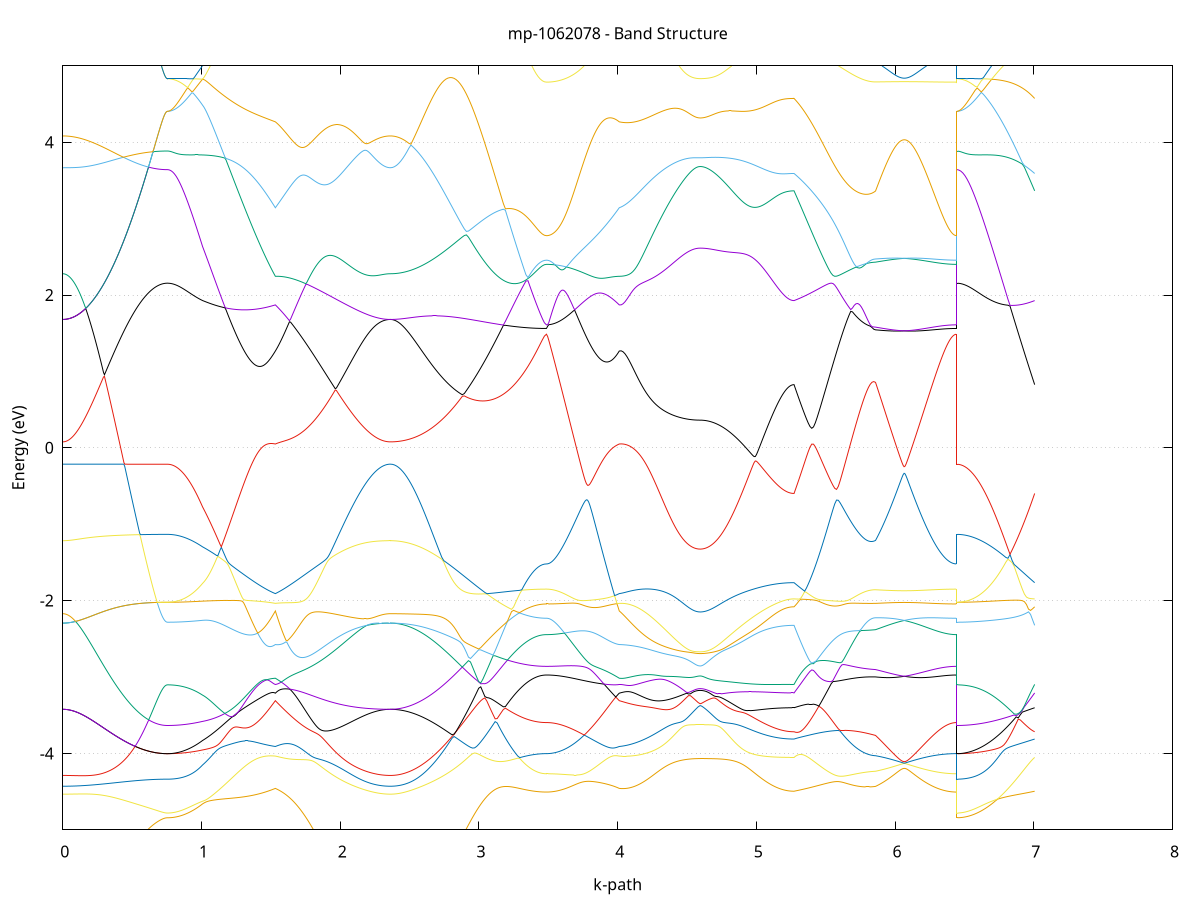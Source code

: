 set title 'mp-1062078 - Band Structure'
set xlabel 'k-path'
set ylabel 'Energy (eV)'
set grid y
set yrange [-5:5]
set terminal png size 800,600
set output 'mp-1062078_bands_gnuplot.png'
plot '-' using 1:2 with lines notitle, '-' using 1:2 with lines notitle, '-' using 1:2 with lines notitle, '-' using 1:2 with lines notitle, '-' using 1:2 with lines notitle, '-' using 1:2 with lines notitle, '-' using 1:2 with lines notitle, '-' using 1:2 with lines notitle, '-' using 1:2 with lines notitle, '-' using 1:2 with lines notitle, '-' using 1:2 with lines notitle, '-' using 1:2 with lines notitle, '-' using 1:2 with lines notitle, '-' using 1:2 with lines notitle, '-' using 1:2 with lines notitle, '-' using 1:2 with lines notitle, '-' using 1:2 with lines notitle, '-' using 1:2 with lines notitle, '-' using 1:2 with lines notitle, '-' using 1:2 with lines notitle, '-' using 1:2 with lines notitle, '-' using 1:2 with lines notitle, '-' using 1:2 with lines notitle, '-' using 1:2 with lines notitle
0.000000 -24.964422
0.006677 -24.964422
0.013353 -24.964422
0.020030 -24.964422
0.026707 -24.964422
0.033383 -24.964322
0.040060 -24.964322
0.046737 -24.964322
0.053413 -24.964322
0.060090 -24.964322
0.066766 -24.964322
0.073443 -24.964222
0.080120 -24.964222
0.086796 -24.964222
0.093473 -24.964122
0.100150 -24.964122
0.106826 -24.964122
0.113503 -24.964022
0.120180 -24.964022
0.126856 -24.964022
0.133533 -24.963922
0.140210 -24.963922
0.146886 -24.963822
0.153563 -24.963822
0.160240 -24.963722
0.166916 -24.963722
0.173593 -24.963622
0.180270 -24.963622
0.186946 -24.963522
0.193623 -24.963422
0.200299 -24.963422
0.206976 -24.963322
0.213653 -24.963322
0.220329 -24.963222
0.227006 -24.963122
0.233683 -24.963122
0.240359 -24.963022
0.247036 -24.962922
0.253713 -24.962822
0.260389 -24.962822
0.267066 -24.962722
0.273743 -24.962622
0.280419 -24.962522
0.287096 -24.962522
0.293773 -24.962422
0.300449 -24.962322
0.307126 -24.962222
0.313802 -24.962122
0.320479 -24.962122
0.327156 -24.962022
0.333832 -24.961922
0.340509 -24.961822
0.347186 -24.961722
0.353862 -24.961622
0.360539 -24.961622
0.367216 -24.961522
0.373892 -24.961422
0.380569 -24.961322
0.387246 -24.961222
0.393922 -24.961122
0.400599 -24.961122
0.407276 -24.961022
0.413952 -24.960922
0.420629 -24.960822
0.427306 -24.960722
0.433982 -24.960622
0.440659 -24.960622
0.447335 -24.960522
0.454012 -24.960422
0.460689 -24.960322
0.467365 -24.960222
0.474042 -24.960222
0.480719 -24.960122
0.487395 -24.960022
0.494072 -24.959922
0.500749 -24.959922
0.507425 -24.959822
0.514102 -24.959722
0.520779 -24.959722
0.527455 -24.959622
0.534132 -24.959522
0.540809 -24.959422
0.547485 -24.959422
0.554162 -24.959322
0.560838 -24.959322
0.567515 -24.959222
0.574192 -24.959122
0.580868 -24.959122
0.587545 -24.959022
0.594222 -24.959022
0.600898 -24.958922
0.607575 -24.958922
0.614252 -24.958822
0.620928 -24.958822
0.627605 -24.958722
0.634282 -24.958722
0.640958 -24.958722
0.647635 -24.958622
0.654312 -24.958622
0.660988 -24.958622
0.667665 -24.958522
0.674341 -24.958522
0.681018 -24.958522
0.687695 -24.958422
0.694371 -24.958422
0.701048 -24.958422
0.707725 -24.958422
0.714401 -24.958422
0.721078 -24.958422
0.727755 -24.958322
0.734431 -24.958322
0.741108 -24.958322
0.747785 -24.958322
0.754461 -24.958322
0.754461 -24.958322
0.764193 -24.958322
0.773924 -24.958422
0.783655 -24.958522
0.793386 -24.958622
0.803117 -24.958822
0.812849 -24.959022
0.822580 -24.959222
0.832311 -24.959522
0.842042 -24.959822
0.851773 -24.960222
0.861505 -24.960622
0.871236 -24.961022
0.880967 -24.961522
0.890698 -24.961922
0.900429 -24.962522
0.910161 -24.963022
0.919892 -24.963622
0.929623 -24.964322
0.939354 -24.964922
0.949085 -24.965622
0.958817 -24.966422
0.968548 -24.967122
0.978279 -24.967922
0.988010 -24.968722
0.997742 -24.969622
1.007473 -24.970422
1.007473 -24.970422
1.015939 -24.971122
1.024405 -24.971822
1.032871 -24.972422
1.041337 -24.973122
1.049804 -24.973922
1.058270 -24.974622
1.066736 -24.975322
1.075202 -24.976122
1.083668 -24.976822
1.092135 -24.977622
1.100601 -24.978422
1.109067 -24.979222
1.117533 -24.980022
1.125999 -24.980822
1.134465 -24.981622
1.142932 -24.982522
1.151398 -24.983322
1.159864 -24.984222
1.168330 -24.985022
1.176796 -24.985922
1.185263 -24.986822
1.193729 -24.987722
1.202195 -24.988522
1.210661 -24.989422
1.219127 -24.990322
1.227593 -24.991222
1.236060 -24.992122
1.244526 -24.993122
1.252992 -24.994022
1.261458 -24.994922
1.269924 -24.995822
1.278391 -24.996722
1.286857 -24.997722
1.295323 -24.998622
1.303789 -24.999522
1.312255 -25.000422
1.320721 -25.001322
1.329188 -25.002322
1.337654 -25.003222
1.346120 -25.004122
1.354586 -25.005022
1.363052 -25.005922
1.371518 -25.006822
1.379985 -25.007722
1.388451 -25.008622
1.396917 -25.009522
1.405383 -25.010422
1.413849 -25.011322
1.422316 -25.012222
1.430782 -25.013022
1.439248 -25.013922
1.447714 -25.014822
1.456180 -25.015622
1.464646 -25.016522
1.473113 -25.017322
1.481579 -25.018122
1.490045 -25.018922
1.498511 -25.019722
1.506977 -25.020522
1.515444 -25.021322
1.523910 -25.022122
1.532376 -25.022822
1.532376 -25.022822
1.540841 -25.021922
1.549306 -25.020922
1.557770 -25.020022
1.566235 -25.019022
1.574700 -25.018122
1.583165 -25.017122
1.591630 -25.016222
1.600095 -25.015222
1.608559 -25.014322
1.617024 -25.013322
1.625489 -25.012422
1.633954 -25.011722
1.642419 -25.011022
1.650884 -25.010222
1.659348 -25.009522
1.667813 -25.008822
1.676278 -25.008022
1.684743 -25.007322
1.693208 -25.006522
1.701673 -25.005822
1.710137 -25.005022
1.718602 -25.004322
1.727067 -25.003522
1.735532 -25.002822
1.743997 -25.002022
1.752462 -25.001222
1.760926 -25.000522
1.769391 -24.999722
1.777856 -24.998922
1.786321 -24.998222
1.794786 -24.997422
1.803250 -24.996622
1.811715 -24.995922
1.820180 -24.995122
1.828645 -24.994322
1.837110 -24.993622
1.845575 -24.992822
1.854039 -24.992022
1.862504 -24.991322
1.870969 -24.990522
1.879434 -24.989822
1.887899 -24.989022
1.896364 -24.988322
1.904828 -24.987622
1.913293 -24.986822
1.921758 -24.986122
1.930223 -24.985422
1.938688 -24.984722
1.947153 -24.984022
1.955617 -24.983322
1.964082 -24.982622
1.972547 -24.981922
1.981012 -24.981222
1.989477 -24.980622
1.997942 -24.979922
2.006406 -24.979222
2.014871 -24.978622
2.023336 -24.978022
2.031801 -24.977422
2.040266 -24.976722
2.048731 -24.976122
2.057195 -24.975622
2.065660 -24.975022
2.074125 -24.974422
2.082590 -24.973922
2.091055 -24.973322
2.099520 -24.972822
2.107984 -24.972322
2.116449 -24.971822
2.124914 -24.971322
2.133379 -24.970922
2.141844 -24.970422
2.150309 -24.970022
2.158773 -24.969522
2.167238 -24.969122
2.175703 -24.968722
2.184168 -24.968422
2.192633 -24.968022
2.201098 -24.967622
2.209562 -24.967322
2.218027 -24.967022
2.226492 -24.966722
2.234957 -24.966422
2.243422 -24.966222
2.251886 -24.965922
2.260351 -24.965722
2.268816 -24.965522
2.277281 -24.965322
2.285746 -24.965122
2.294211 -24.965022
2.302675 -24.964822
2.311140 -24.964722
2.319605 -24.964622
2.328070 -24.964522
2.336535 -24.964522
2.345000 -24.964422
2.353464 -24.964422
2.361929 -24.964422
2.361929 -24.964422
2.376730 -24.964422
2.391531 -24.964522
2.406332 -24.964822
2.421133 -24.965122
2.435934 -24.965522
2.450735 -24.965922
2.465536 -24.966522
2.480337 -24.967122
2.495138 -24.967822
2.509939 -24.968622
2.524740 -24.969522
2.539541 -24.970522
2.554342 -24.971522
2.569143 -24.972622
2.583944 -24.973822
2.598745 -24.975022
2.613546 -24.976322
2.628347 -24.977722
2.643148 -24.979122
2.657949 -24.980622
2.672750 -24.982122
2.687551 -24.983722
2.702352 -24.985422
2.717153 -24.987022
2.731953 -24.988822
2.746754 -24.990522
2.761555 -24.992322
2.776356 -24.994222
2.791157 -24.996022
2.805958 -24.997922
2.820759 -24.999822
2.835560 -25.001722
2.850361 -25.003722
2.865162 -25.005622
2.879963 -25.007622
2.894764 -25.009522
2.909565 -25.011522
2.924366 -25.013422
2.939167 -25.015422
2.953968 -25.017322
2.968769 -25.019222
2.983570 -25.021222
2.998371 -25.023122
3.013172 -25.024922
3.027973 -25.026822
3.042774 -25.028622
3.057575 -25.030422
3.072376 -25.032122
3.087177 -25.033922
3.101978 -25.035522
3.116779 -25.037222
3.131580 -25.038822
3.146381 -25.040322
3.161182 -25.041822
3.175983 -25.043322
3.190784 -25.044722
3.205584 -25.046022
3.220385 -25.047322
3.235186 -25.048522
3.249987 -25.049722
3.264788 -25.050822
3.279589 -25.051822
3.294390 -25.052822
3.309191 -25.053722
3.323992 -25.054522
3.338793 -25.055322
3.353594 -25.056022
3.368395 -25.056622
3.383196 -25.057222
3.397997 -25.057722
3.412798 -25.058122
3.427599 -25.058422
3.442400 -25.058722
3.457201 -25.058822
3.472002 -25.059022
3.486803 -25.059022
3.486803 -25.059022
3.495269 -25.059022
3.503735 -25.058922
3.512201 -25.058922
3.520668 -25.058822
3.529134 -25.058722
3.537600 -25.058622
3.546066 -25.058422
3.554532 -25.058322
3.562999 -25.058122
3.571465 -25.057922
3.579931 -25.057622
3.588397 -25.057422
3.596863 -25.057122
3.605329 -25.056822
3.613796 -25.056522
3.622262 -25.056122
3.630728 -25.055722
3.639194 -25.055422
3.647660 -25.055022
3.656126 -25.054522
3.664593 -25.054122
3.673059 -25.053622
3.681525 -25.053122
3.689991 -25.052622
3.698457 -25.052122
3.706924 -25.051622
3.715390 -25.051022
3.723856 -25.050422
3.732322 -25.049822
3.740788 -25.049222
3.749254 -25.048622
3.757721 -25.047922
3.766187 -25.047322
3.774653 -25.046622
3.783119 -25.045922
3.791585 -25.045222
3.800052 -25.044422
3.808518 -25.043722
3.816984 -25.042922
3.825450 -25.042222
3.833916 -25.041422
3.842382 -25.040622
3.850849 -25.039822
3.859315 -25.039022
3.867781 -25.038222
3.876247 -25.037322
3.884713 -25.036522
3.893180 -25.035622
3.901646 -25.034822
3.910112 -25.033922
3.918578 -25.033022
3.927044 -25.032122
3.935510 -25.031222
3.943977 -25.030322
3.952443 -25.029422
3.960909 -25.028522
3.969375 -25.027522
3.977841 -25.026622
3.986308 -25.025722
3.994774 -25.024722
4.003240 -25.023822
4.011706 -25.022822
4.011706 -25.022822
4.025580 -25.023422
4.039454 -25.024622
4.053327 -25.026022
4.067201 -25.027522
4.081075 -25.028922
4.094949 -25.030322
4.108823 -25.031722
4.122696 -25.033122
4.136570 -25.034522
4.150444 -25.035922
4.164318 -25.037222
4.178191 -25.038522
4.192065 -25.039822
4.205939 -25.041122
4.219813 -25.042322
4.233687 -25.043522
4.247560 -25.044722
4.261434 -25.045822
4.275308 -25.046922
4.289182 -25.048022
4.303056 -25.049022
4.316929 -25.050022
4.330803 -25.050922
4.344677 -25.051822
4.358551 -25.052722
4.372424 -25.053522
4.386298 -25.054322
4.400172 -25.055022
4.414046 -25.055722
4.427920 -25.056322
4.441793 -25.056922
4.455667 -25.057422
4.469541 -25.057922
4.483415 -25.058422
4.497289 -25.058822
4.511162 -25.059122
4.525036 -25.059422
4.538910 -25.059622
4.552784 -25.059822
4.566657 -25.059922
4.580531 -25.060022
4.594405 -25.060022
4.594405 -25.060022
4.602870 -25.060022
4.611336 -25.060022
4.619801 -25.059922
4.628266 -25.059922
4.636732 -25.059822
4.645197 -25.059622
4.653663 -25.059522
4.662128 -25.059322
4.670593 -25.059122
4.679059 -25.058922
4.687524 -25.058722
4.695989 -25.058522
4.704455 -25.058222
4.712920 -25.057922
4.721385 -25.057622
4.729851 -25.057222
4.738316 -25.056922
4.746781 -25.056522
4.755247 -25.056122
4.763712 -25.055722
4.772177 -25.055222
4.780643 -25.054822
4.789108 -25.054322
4.797574 -25.053822
4.806039 -25.053322
4.814504 -25.052822
4.822970 -25.052222
4.831435 -25.051622
4.839900 -25.051022
4.848366 -25.050422
4.856831 -25.049822
4.865296 -25.049222
4.873762 -25.048522
4.882227 -25.047822
4.890692 -25.047222
4.899158 -25.046422
4.907623 -25.045722
4.916088 -25.045022
4.924554 -25.044222
4.933019 -25.043522
4.941485 -25.042722
4.949950 -25.041922
4.958415 -25.041122
4.966881 -25.040322
4.975346 -25.039422
4.983811 -25.038622
4.992277 -25.037722
5.000742 -25.036922
5.009207 -25.036022
5.017673 -25.035122
5.026138 -25.034222
5.034603 -25.033322
5.043069 -25.032422
5.051534 -25.031522
5.059999 -25.030522
5.068465 -25.029622
5.076930 -25.028622
5.085396 -25.027722
5.093861 -25.026722
5.102326 -25.025722
5.110792 -25.024822
5.119257 -25.023822
5.127722 -25.022822
5.136188 -25.021822
5.144653 -25.020922
5.153118 -25.019922
5.161584 -25.018922
5.170049 -25.017922
5.178514 -25.016922
5.186980 -25.016022
5.195445 -25.015022
5.203910 -25.014122
5.212376 -25.013122
5.220841 -25.012222
5.229307 -25.011422
5.237772 -25.010622
5.246237 -25.009922
5.254703 -25.009322
5.263168 -25.008922
5.271633 -25.008822
5.271633 -25.008822
5.284405 -25.010522
5.297176 -25.012222
5.309947 -25.014022
5.322718 -25.015722
5.335490 -25.017322
5.348261 -25.019022
5.361032 -25.020722
5.373804 -25.022322
5.386575 -25.024022
5.399346 -25.025622
5.412118 -25.027222
5.424889 -25.028722
5.437660 -25.030322
5.450431 -25.031822
5.463203 -25.033322
5.475974 -25.034722
5.488745 -25.036222
5.501517 -25.037522
5.514288 -25.038922
5.527059 -25.040222
5.539830 -25.041522
5.552602 -25.042722
5.565373 -25.043922
5.578144 -25.045022
5.590916 -25.046122
5.603687 -25.047222
5.616458 -25.048222
5.629230 -25.049122
5.642001 -25.050022
5.654772 -25.050922
5.667543 -25.051622
5.680315 -25.052422
5.693086 -25.053122
5.705857 -25.053722
5.718629 -25.054322
5.731400 -25.054822
5.744171 -25.055322
5.756942 -25.055722
5.769714 -25.056022
5.782485 -25.056322
5.795256 -25.056522
5.808028 -25.056722
5.820799 -25.056822
5.833570 -25.056922
5.846342 -25.056922
5.859113 -25.056822
5.859113 -25.056822
5.865758 -25.056722
5.872403 -25.056522
5.879048 -25.056322
5.885693 -25.056122
5.892338 -25.055922
5.898983 -25.055822
5.905628 -25.055622
5.912273 -25.055422
5.918918 -25.055222
5.925563 -25.054922
5.932208 -25.054722
5.938853 -25.054522
5.945498 -25.054322
5.952144 -25.054122
5.958789 -25.053922
5.965434 -25.053622
5.972079 -25.053422
5.978724 -25.053222
5.985369 -25.052922
5.992014 -25.052722
5.998659 -25.052522
6.005304 -25.052222
6.011949 -25.052022
6.018594 -25.051722
6.025239 -25.051522
6.031884 -25.051222
6.038529 -25.051022
6.045174 -25.050722
6.051819 -25.050522
6.058464 -25.050222
6.065109 -25.050022
6.071754 -25.050122
6.078400 -25.050422
6.085045 -25.050622
6.091690 -25.050922
6.098335 -25.051122
6.104980 -25.051422
6.111625 -25.051622
6.118270 -25.051922
6.124915 -25.052122
6.131560 -25.052322
6.138205 -25.052622
6.144850 -25.052822
6.151495 -25.053122
6.158140 -25.053322
6.164785 -25.053522
6.171430 -25.053822
6.178075 -25.054022
6.184720 -25.054222
6.191365 -25.054422
6.198010 -25.054622
6.204656 -25.054922
6.211301 -25.055122
6.217946 -25.055322
6.224591 -25.055522
6.231236 -25.055722
6.237881 -25.055922
6.244526 -25.056022
6.251171 -25.056222
6.257816 -25.056422
6.264461 -25.056622
6.271106 -25.056722
6.277751 -25.056922
6.284396 -25.057122
6.291041 -25.057222
6.297686 -25.057422
6.304331 -25.057522
6.310976 -25.057622
6.317621 -25.057822
6.324266 -25.057922
6.330911 -25.058022
6.337557 -25.058122
6.344202 -25.058222
6.350847 -25.058322
6.357492 -25.058422
6.364137 -25.058522
6.370782 -25.058622
6.377427 -25.058722
6.384072 -25.058722
6.390717 -25.058822
6.397362 -25.058822
6.404007 -25.058922
6.410652 -25.058922
6.417297 -25.058922
6.423942 -25.059022
6.430587 -25.059022
6.437232 -25.059022
6.443877 -25.059022
6.443877 -24.958322
6.458678 -24.958422
6.473479 -24.958522
6.488280 -24.958722
6.503081 -24.959022
6.517882 -24.959422
6.532683 -24.959922
6.547484 -24.960422
6.562285 -24.961122
6.577086 -24.961822
6.591887 -24.962622
6.606688 -24.963522
6.621489 -24.964422
6.636290 -24.965522
6.651091 -24.966622
6.665892 -24.967722
6.680693 -24.969022
6.695494 -24.970322
6.710295 -24.971722
6.725096 -24.973122
6.739897 -24.974722
6.754698 -24.976222
6.769499 -24.977822
6.784300 -24.979522
6.799101 -24.981222
6.813902 -24.983022
6.828703 -24.984822
6.843504 -24.986722
6.858305 -24.988622
6.873105 -24.990522
6.887906 -24.992522
6.902707 -24.994422
6.917508 -24.996422
6.932309 -24.998522
6.947110 -25.000522
6.961911 -25.002622
6.976712 -25.004722
6.991513 -25.006722
7.006314 -25.008822
e
0.000000 -24.964422
0.006677 -24.964422
0.013353 -24.964422
0.020030 -24.964422
0.026707 -24.964422
0.033383 -24.964322
0.040060 -24.964322
0.046737 -24.964322
0.053413 -24.964322
0.060090 -24.964322
0.066766 -24.964322
0.073443 -24.964222
0.080120 -24.964222
0.086796 -24.964222
0.093473 -24.964122
0.100150 -24.964122
0.106826 -24.964122
0.113503 -24.964022
0.120180 -24.964022
0.126856 -24.964022
0.133533 -24.963922
0.140210 -24.963922
0.146886 -24.963822
0.153563 -24.963822
0.160240 -24.963722
0.166916 -24.963722
0.173593 -24.963622
0.180270 -24.963622
0.186946 -24.963522
0.193623 -24.963422
0.200299 -24.963422
0.206976 -24.963322
0.213653 -24.963322
0.220329 -24.963222
0.227006 -24.963122
0.233683 -24.963122
0.240359 -24.963022
0.247036 -24.962922
0.253713 -24.962822
0.260389 -24.962822
0.267066 -24.962722
0.273743 -24.962622
0.280419 -24.962522
0.287096 -24.962522
0.293773 -24.962422
0.300449 -24.962322
0.307126 -24.962222
0.313802 -24.962122
0.320479 -24.962122
0.327156 -24.962022
0.333832 -24.961922
0.340509 -24.961822
0.347186 -24.961722
0.353862 -24.961622
0.360539 -24.961622
0.367216 -24.961522
0.373892 -24.961422
0.380569 -24.961322
0.387246 -24.961222
0.393922 -24.961122
0.400599 -24.961122
0.407276 -24.961022
0.413952 -24.960922
0.420629 -24.960822
0.427306 -24.960722
0.433982 -24.960622
0.440659 -24.960622
0.447335 -24.960522
0.454012 -24.960422
0.460689 -24.960322
0.467365 -24.960222
0.474042 -24.960222
0.480719 -24.960122
0.487395 -24.960022
0.494072 -24.959922
0.500749 -24.959922
0.507425 -24.959822
0.514102 -24.959722
0.520779 -24.959722
0.527455 -24.959622
0.534132 -24.959522
0.540809 -24.959422
0.547485 -24.959422
0.554162 -24.959322
0.560838 -24.959322
0.567515 -24.959222
0.574192 -24.959122
0.580868 -24.959122
0.587545 -24.959022
0.594222 -24.959022
0.600898 -24.958922
0.607575 -24.958922
0.614252 -24.958822
0.620928 -24.958822
0.627605 -24.958722
0.634282 -24.958722
0.640958 -24.958722
0.647635 -24.958622
0.654312 -24.958622
0.660988 -24.958622
0.667665 -24.958522
0.674341 -24.958522
0.681018 -24.958522
0.687695 -24.958422
0.694371 -24.958422
0.701048 -24.958422
0.707725 -24.958422
0.714401 -24.958422
0.721078 -24.958422
0.727755 -24.958322
0.734431 -24.958322
0.741108 -24.958322
0.747785 -24.958322
0.754461 -24.958322
0.754461 -24.958322
0.764193 -24.958322
0.773924 -24.958422
0.783655 -24.958522
0.793386 -24.958622
0.803117 -24.958722
0.812849 -24.958922
0.822580 -24.959122
0.832311 -24.959422
0.842042 -24.959622
0.851773 -24.959922
0.861505 -24.960322
0.871236 -24.960622
0.880967 -24.961022
0.890698 -24.961522
0.900429 -24.961922
0.910161 -24.962422
0.919892 -24.962922
0.929623 -24.963522
0.939354 -24.964022
0.949085 -24.964622
0.958817 -24.965322
0.968548 -24.965922
0.978279 -24.966622
0.988010 -24.967322
0.997742 -24.968022
1.007473 -24.968822
1.007473 -24.968822
1.015939 -24.969322
1.024405 -24.969922
1.032871 -24.970522
1.041337 -24.971122
1.049804 -24.971722
1.058270 -24.972322
1.066736 -24.973022
1.075202 -24.973622
1.083668 -24.974322
1.092135 -24.975022
1.100601 -24.975622
1.109067 -24.976322
1.117533 -24.977022
1.125999 -24.977822
1.134465 -24.978522
1.142932 -24.979222
1.151398 -24.980022
1.159864 -24.980822
1.168330 -24.981522
1.176796 -24.982322
1.185263 -24.983122
1.193729 -24.983922
1.202195 -24.984722
1.210661 -24.985522
1.219127 -24.986322
1.227593 -24.987222
1.236060 -24.988022
1.244526 -24.988922
1.252992 -24.989722
1.261458 -24.990622
1.269924 -24.991422
1.278391 -24.992322
1.286857 -24.993222
1.295323 -24.994122
1.303789 -24.995022
1.312255 -24.995922
1.320721 -24.996822
1.329188 -24.997722
1.337654 -24.998622
1.346120 -24.999522
1.354586 -25.000422
1.363052 -25.001322
1.371518 -25.002322
1.379985 -25.003222
1.388451 -25.004122
1.396917 -25.005022
1.405383 -25.006022
1.413849 -25.006922
1.422316 -25.007822
1.430782 -25.008822
1.439248 -25.009722
1.447714 -25.010622
1.456180 -25.011622
1.464646 -25.012522
1.473113 -25.013422
1.481579 -25.014322
1.490045 -25.015322
1.498511 -25.016222
1.506977 -25.017122
1.515444 -25.018022
1.523910 -25.019022
1.532376 -25.019922
1.532376 -25.019922
1.540841 -25.019222
1.549306 -25.018622
1.557770 -25.017922
1.566235 -25.017322
1.574700 -25.016622
1.583165 -25.015922
1.591630 -25.015222
1.600095 -25.014522
1.608559 -25.013822
1.617024 -25.013122
1.625489 -25.012422
1.633954 -25.011422
1.642419 -25.010522
1.650884 -25.009522
1.659348 -25.008622
1.667813 -25.007622
1.676278 -25.006722
1.684743 -25.005822
1.693208 -25.004822
1.701673 -25.003922
1.710137 -25.003022
1.718602 -25.002122
1.727067 -25.001222
1.735532 -25.000322
1.743997 -24.999422
1.752462 -24.998522
1.760926 -24.997622
1.769391 -24.996822
1.777856 -24.995922
1.786321 -24.995022
1.794786 -24.994222
1.803250 -24.993422
1.811715 -24.992522
1.820180 -24.991722
1.828645 -24.990922
1.837110 -24.990122
1.845575 -24.989322
1.854039 -24.988522
1.862504 -24.987722
1.870969 -24.987022
1.879434 -24.986222
1.887899 -24.985522
1.896364 -24.984822
1.904828 -24.984122
1.913293 -24.983322
1.921758 -24.982722
1.930223 -24.982022
1.938688 -24.981322
1.947153 -24.980622
1.955617 -24.980022
1.964082 -24.979422
1.972547 -24.978722
1.981012 -24.978122
1.989477 -24.977522
1.997942 -24.976922
2.006406 -24.976422
2.014871 -24.975822
2.023336 -24.975322
2.031801 -24.974722
2.040266 -24.974222
2.048731 -24.973722
2.057195 -24.973222
2.065660 -24.972722
2.074125 -24.972322
2.082590 -24.971822
2.091055 -24.971422
2.099520 -24.970922
2.107984 -24.970522
2.116449 -24.970122
2.124914 -24.969722
2.133379 -24.969422
2.141844 -24.969022
2.150309 -24.968622
2.158773 -24.968322
2.167238 -24.968022
2.175703 -24.967722
2.184168 -24.967422
2.192633 -24.967122
2.201098 -24.966822
2.209562 -24.966622
2.218027 -24.966322
2.226492 -24.966122
2.234957 -24.965922
2.243422 -24.965722
2.251886 -24.965522
2.260351 -24.965422
2.268816 -24.965222
2.277281 -24.965122
2.285746 -24.964922
2.294211 -24.964822
2.302675 -24.964722
2.311140 -24.964622
2.319605 -24.964522
2.328070 -24.964522
2.336535 -24.964422
2.345000 -24.964422
2.353464 -24.964422
2.361929 -24.964422
2.361929 -24.964422
2.376730 -24.964422
2.391531 -24.964522
2.406332 -24.964722
2.421133 -24.964922
2.435934 -24.965222
2.450735 -24.965622
2.465536 -24.966022
2.480337 -24.966522
2.495138 -24.967022
2.509939 -24.967622
2.524740 -24.968322
2.539541 -24.969022
2.554342 -24.969822
2.569143 -24.970622
2.583944 -24.971522
2.598745 -24.972522
2.613546 -24.973522
2.628347 -24.974522
2.643148 -24.975622
2.657949 -24.976822
2.672750 -24.978022
2.687551 -24.979222
2.702352 -24.980522
2.717153 -24.981822
2.731953 -24.983122
2.746754 -24.984522
2.761555 -24.985922
2.776356 -24.987322
2.791157 -24.988822
2.805958 -24.990322
2.820759 -24.991822
2.835560 -24.993322
2.850361 -24.994922
2.865162 -24.996422
2.879963 -24.998022
2.894764 -24.999622
2.909565 -25.001122
2.924366 -25.002722
2.939167 -25.004322
2.953968 -25.005922
2.968769 -25.007422
2.983570 -25.009022
2.998371 -25.010622
3.013172 -25.012122
3.027973 -25.013622
3.042774 -25.015122
3.057575 -25.016622
3.072376 -25.018122
3.087177 -25.019522
3.101978 -25.020922
3.116779 -25.022322
3.131580 -25.023622
3.146381 -25.024922
3.161182 -25.026122
3.175983 -25.027422
3.190784 -25.028522
3.205584 -25.029722
3.220385 -25.030822
3.235186 -25.031822
3.249987 -25.032822
3.264788 -25.033722
3.279589 -25.034622
3.294390 -25.035522
3.309191 -25.036222
3.323992 -25.037022
3.338793 -25.037622
3.353594 -25.038222
3.368395 -25.038822
3.383196 -25.039222
3.397997 -25.039722
3.412798 -25.040022
3.427599 -25.040322
3.442400 -25.040522
3.457201 -25.040722
3.472002 -25.040822
3.486803 -25.040822
3.486803 -25.040822
3.495269 -25.040822
3.503735 -25.040822
3.512201 -25.040822
3.520668 -25.040722
3.529134 -25.040722
3.537600 -25.040622
3.546066 -25.040522
3.554532 -25.040522
3.562999 -25.040422
3.571465 -25.040222
3.579931 -25.040122
3.588397 -25.040022
3.596863 -25.039922
3.605329 -25.039722
3.613796 -25.039522
3.622262 -25.039422
3.630728 -25.039222
3.639194 -25.039022
3.647660 -25.038822
3.656126 -25.038622
3.664593 -25.038322
3.673059 -25.038122
3.681525 -25.037822
3.689991 -25.037622
3.698457 -25.037322
3.706924 -25.037022
3.715390 -25.036722
3.723856 -25.036422
3.732322 -25.036122
3.740788 -25.035722
3.749254 -25.035422
3.757721 -25.035122
3.766187 -25.034722
3.774653 -25.034322
3.783119 -25.033922
3.791585 -25.033522
3.800052 -25.033122
3.808518 -25.032722
3.816984 -25.032322
3.825450 -25.031922
3.833916 -25.031422
3.842382 -25.031022
3.850849 -25.030522
3.859315 -25.030022
3.867781 -25.029522
3.876247 -25.029022
3.884713 -25.028522
3.893180 -25.028022
3.901646 -25.027522
3.910112 -25.027022
3.918578 -25.026422
3.927044 -25.025922
3.935510 -25.025322
3.943977 -25.024722
3.952443 -25.024222
3.960909 -25.023622
3.969375 -25.023022
3.977841 -25.022422
3.986308 -25.021822
3.994774 -25.021122
4.003240 -25.020522
4.011706 -25.019922
4.011706 -25.019922
4.025580 -25.018722
4.039454 -25.016722
4.053327 -25.014522
4.067201 -25.012222
4.081075 -25.010022
4.094949 -25.007722
4.108823 -25.005422
4.122696 -25.003122
4.136570 -25.000722
4.150444 -24.998422
4.164318 -24.996222
4.178191 -24.993922
4.192065 -24.991622
4.205939 -24.989422
4.219813 -24.987222
4.233687 -24.985122
4.247560 -24.982922
4.261434 -24.980922
4.275308 -24.978822
4.289182 -24.976922
4.303056 -24.975022
4.316929 -24.973122
4.330803 -24.971322
4.344677 -24.969622
4.358551 -24.967922
4.372424 -24.966422
4.386298 -24.964922
4.400172 -24.963522
4.414046 -24.962122
4.427920 -24.960922
4.441793 -24.959722
4.455667 -24.958722
4.469541 -24.957722
4.483415 -24.956822
4.497289 -24.956122
4.511162 -24.955422
4.525036 -24.954822
4.538910 -24.954422
4.552784 -24.954022
4.566657 -24.953722
4.580531 -24.953622
4.594405 -24.953522
4.594405 -24.953522
4.602870 -24.953522
4.611336 -24.953622
4.619801 -24.953622
4.628266 -24.953722
4.636732 -24.953822
4.645197 -24.953922
4.653663 -24.954022
4.662128 -24.954122
4.670593 -24.954322
4.679059 -24.954522
4.687524 -24.954722
4.695989 -24.954922
4.704455 -24.955122
4.712920 -24.955422
4.721385 -24.955722
4.729851 -24.956022
4.738316 -24.956322
4.746781 -24.956622
4.755247 -24.956922
4.763712 -24.957322
4.772177 -24.957722
4.780643 -24.958122
4.789108 -24.958522
4.797574 -24.959022
4.806039 -24.959422
4.814504 -24.959922
4.822970 -24.960422
4.831435 -24.960922
4.839900 -24.961422
4.848366 -24.961922
4.856831 -24.962522
4.865296 -24.963122
4.873762 -24.963622
4.882227 -24.964222
4.890692 -24.964922
4.899158 -24.965522
4.907623 -24.966122
4.916088 -24.966822
4.924554 -24.967522
4.933019 -24.968222
4.941485 -24.968922
4.949950 -24.969622
4.958415 -24.970322
4.966881 -24.971122
4.975346 -24.971822
4.983811 -24.972622
4.992277 -24.973422
5.000742 -24.974222
5.009207 -24.975022
5.017673 -24.975822
5.026138 -24.976622
5.034603 -24.977522
5.043069 -24.978322
5.051534 -24.979222
5.059999 -24.980122
5.068465 -24.980922
5.076930 -24.981822
5.085396 -24.982722
5.093861 -24.983622
5.102326 -24.984522
5.110792 -24.985522
5.119257 -24.986422
5.127722 -24.987322
5.136188 -24.988322
5.144653 -24.989222
5.153118 -24.990122
5.161584 -24.991122
5.170049 -24.992022
5.178514 -24.993022
5.186980 -24.993922
5.195445 -24.994822
5.203910 -24.995822
5.212376 -24.996722
5.220841 -24.997522
5.229307 -24.998422
5.237772 -24.999222
5.246237 -24.999822
5.254703 -25.000422
5.263168 -25.000822
5.271633 -25.000922
5.271633 -25.000922
5.284405 -25.002322
5.297176 -25.003722
5.309947 -25.005122
5.322718 -25.006522
5.335490 -25.007922
5.348261 -25.009322
5.361032 -25.010622
5.373804 -25.012022
5.386575 -25.013322
5.399346 -25.014722
5.412118 -25.016022
5.424889 -25.017322
5.437660 -25.018522
5.450431 -25.019822
5.463203 -25.021022
5.475974 -25.022222
5.488745 -25.023422
5.501517 -25.024622
5.514288 -25.025722
5.527059 -25.026822
5.539830 -25.027922
5.552602 -25.028922
5.565373 -25.029922
5.578144 -25.030922
5.590916 -25.031922
5.603687 -25.032822
5.616458 -25.033722
5.629230 -25.034522
5.642001 -25.035322
5.654772 -25.036122
5.667543 -25.036822
5.680315 -25.037522
5.693086 -25.038222
5.705857 -25.038822
5.718629 -25.039422
5.731400 -25.039922
5.744171 -25.040422
5.756942 -25.040922
5.769714 -25.041322
5.782485 -25.041722
5.795256 -25.042022
5.808028 -25.042322
5.820799 -25.042522
5.833570 -25.042722
5.846342 -25.042922
5.859113 -25.043022
5.859113 -25.043022
5.865758 -25.043222
5.872403 -25.043322
5.879048 -25.043522
5.885693 -25.043722
5.892338 -25.043922
5.898983 -25.044122
5.905628 -25.044322
5.912273 -25.044522
5.918918 -25.044722
5.925563 -25.044922
5.932208 -25.045122
5.938853 -25.045322
5.945498 -25.045522
5.952144 -25.045722
5.958789 -25.046022
5.965434 -25.046222
5.972079 -25.046422
5.978724 -25.046722
5.985369 -25.046922
5.992014 -25.047122
5.998659 -25.047422
6.005304 -25.047622
6.011949 -25.047922
6.018594 -25.048122
6.025239 -25.048422
6.031884 -25.048622
6.038529 -25.048922
6.045174 -25.049122
6.051819 -25.049422
6.058464 -25.049622
6.065109 -25.049922
6.071754 -25.049722
6.078400 -25.049522
6.085045 -25.049222
6.091690 -25.049022
6.098335 -25.048722
6.104980 -25.048522
6.111625 -25.048222
6.118270 -25.048022
6.124915 -25.047722
6.131560 -25.047522
6.138205 -25.047222
6.144850 -25.047022
6.151495 -25.046822
6.158140 -25.046522
6.164785 -25.046322
6.171430 -25.046122
6.178075 -25.045822
6.184720 -25.045622
6.191365 -25.045422
6.198010 -25.045222
6.204656 -25.045022
6.211301 -25.044822
6.217946 -25.044622
6.224591 -25.044422
6.231236 -25.044222
6.237881 -25.044022
6.244526 -25.043822
6.251171 -25.043622
6.257816 -25.043422
6.264461 -25.043222
6.271106 -25.043122
6.277751 -25.042922
6.284396 -25.042822
6.291041 -25.042622
6.297686 -25.042522
6.304331 -25.042322
6.310976 -25.042222
6.317621 -25.042022
6.324266 -25.041922
6.330911 -25.041822
6.337557 -25.041722
6.344202 -25.041622
6.350847 -25.041522
6.357492 -25.041422
6.364137 -25.041322
6.370782 -25.041222
6.377427 -25.041222
6.384072 -25.041122
6.390717 -25.041022
6.397362 -25.041022
6.404007 -25.040922
6.410652 -25.040922
6.417297 -25.040922
6.423942 -25.040822
6.430587 -25.040822
6.437232 -25.040822
6.443877 -25.040822
6.443877 -24.958322
6.458678 -24.958422
6.473479 -24.958522
6.488280 -24.958722
6.503081 -24.958922
6.517882 -24.959322
6.532683 -24.959722
6.547484 -24.960222
6.562285 -24.960722
6.577086 -24.961322
6.591887 -24.962022
6.606688 -24.962822
6.621489 -24.963622
6.636290 -24.964522
6.651091 -24.965522
6.665892 -24.966522
6.680693 -24.967522
6.695494 -24.968722
6.710295 -24.969922
6.725096 -24.971122
6.739897 -24.972422
6.754698 -24.973722
6.769499 -24.975122
6.784300 -24.976522
6.799101 -24.978022
6.813902 -24.979522
6.828703 -24.981022
6.843504 -24.982622
6.858305 -24.984122
6.873105 -24.985822
6.887906 -24.987422
6.902707 -24.989022
6.917508 -24.990722
6.932309 -24.992422
6.947110 -24.994122
6.961911 -24.995822
6.976712 -24.997522
6.991513 -24.999222
7.006314 -25.000922
e
0.000000 -24.838822
0.006677 -24.838822
0.013353 -24.838822
0.020030 -24.838822
0.026707 -24.838922
0.033383 -24.838922
0.040060 -24.839022
0.046737 -24.839022
0.053413 -24.839122
0.060090 -24.839222
0.066766 -24.839322
0.073443 -24.839422
0.080120 -24.839622
0.086796 -24.839722
0.093473 -24.839822
0.100150 -24.840022
0.106826 -24.840122
0.113503 -24.840322
0.120180 -24.840522
0.126856 -24.840722
0.133533 -24.840922
0.140210 -24.841122
0.146886 -24.841322
0.153563 -24.841522
0.160240 -24.841822
0.166916 -24.842022
0.173593 -24.842322
0.180270 -24.842522
0.186946 -24.842822
0.193623 -24.843122
0.200299 -24.843422
0.206976 -24.843722
0.213653 -24.844022
0.220329 -24.844322
0.227006 -24.844622
0.233683 -24.844922
0.240359 -24.845222
0.247036 -24.845622
0.253713 -24.845922
0.260389 -24.846222
0.267066 -24.846622
0.273743 -24.846922
0.280419 -24.847322
0.287096 -24.847622
0.293773 -24.848022
0.300449 -24.848422
0.307126 -24.848722
0.313802 -24.849122
0.320479 -24.849522
0.327156 -24.849922
0.333832 -24.850322
0.340509 -24.850622
0.347186 -24.851022
0.353862 -24.851422
0.360539 -24.851822
0.367216 -24.852222
0.373892 -24.852622
0.380569 -24.853022
0.387246 -24.853322
0.393922 -24.853722
0.400599 -24.854122
0.407276 -24.854522
0.413952 -24.854922
0.420629 -24.855322
0.427306 -24.855622
0.433982 -24.856022
0.440659 -24.856422
0.447335 -24.856822
0.454012 -24.857122
0.460689 -24.857522
0.467365 -24.857922
0.474042 -24.858222
0.480719 -24.858622
0.487395 -24.858922
0.494072 -24.859322
0.500749 -24.859622
0.507425 -24.859922
0.514102 -24.860322
0.520779 -24.860622
0.527455 -24.860922
0.534132 -24.861222
0.540809 -24.861522
0.547485 -24.861822
0.554162 -24.862122
0.560838 -24.862422
0.567515 -24.862722
0.574192 -24.862922
0.580868 -24.863222
0.587545 -24.863422
0.594222 -24.863722
0.600898 -24.863922
0.607575 -24.864122
0.614252 -24.864422
0.620928 -24.864622
0.627605 -24.864822
0.634282 -24.865022
0.640958 -24.865122
0.647635 -24.865322
0.654312 -24.865522
0.660988 -24.865622
0.667665 -24.865822
0.674341 -24.865922
0.681018 -24.866022
0.687695 -24.866122
0.694371 -24.866222
0.701048 -24.866322
0.707725 -24.866422
0.714401 -24.866522
0.721078 -24.866522
0.727755 -24.866622
0.734431 -24.866622
0.741108 -24.866622
0.747785 -24.866622
0.754461 -24.866722
0.754461 -24.866722
0.764193 -24.866622
0.773924 -24.866622
0.783655 -24.866622
0.793386 -24.866622
0.803117 -24.866522
0.812849 -24.866422
0.822580 -24.866422
0.832311 -24.866322
0.842042 -24.866222
0.851773 -24.866022
0.861505 -24.865922
0.871236 -24.865822
0.880967 -24.865622
0.890698 -24.865522
0.900429 -24.865322
0.910161 -24.865122
0.919892 -24.864922
0.929623 -24.864722
0.939354 -24.864522
0.949085 -24.864322
0.958817 -24.864022
0.968548 -24.863822
0.978279 -24.863522
0.988010 -24.863322
0.997742 -24.863022
1.007473 -24.862722
1.007473 -24.862722
1.015939 -24.862522
1.024405 -24.862322
1.032871 -24.862022
1.041337 -24.861822
1.049804 -24.861522
1.058270 -24.861322
1.066736 -24.861022
1.075202 -24.860722
1.083668 -24.860422
1.092135 -24.860222
1.100601 -24.859922
1.109067 -24.859622
1.117533 -24.859222
1.125999 -24.858922
1.134465 -24.858622
1.142932 -24.858322
1.151398 -24.857922
1.159864 -24.857622
1.168330 -24.857322
1.176796 -24.856922
1.185263 -24.856522
1.193729 -24.856222
1.202195 -24.855822
1.210661 -24.855522
1.219127 -24.855122
1.227593 -24.854722
1.236060 -24.854322
1.244526 -24.854022
1.252992 -24.853622
1.261458 -24.853222
1.269924 -24.852822
1.278391 -24.852422
1.286857 -24.852122
1.295323 -24.851722
1.303789 -24.851322
1.312255 -24.850922
1.320721 -24.850522
1.329188 -24.850122
1.337654 -24.849822
1.346120 -24.849422
1.354586 -24.849022
1.363052 -24.848622
1.371518 -24.848322
1.379985 -24.847922
1.388451 -24.847522
1.396917 -24.847222
1.405383 -24.846822
1.413849 -24.846422
1.422316 -24.846122
1.430782 -24.845722
1.439248 -24.845422
1.447714 -24.845022
1.456180 -24.844722
1.464646 -24.844422
1.473113 -24.844022
1.481579 -24.843722
1.490045 -24.843422
1.498511 -24.843122
1.506977 -24.842822
1.515444 -24.842522
1.523910 -24.842222
1.532376 -24.841922
1.532376 -24.841922
1.540841 -24.842022
1.549306 -24.842122
1.557770 -24.842222
1.566235 -24.842322
1.574700 -24.842422
1.583165 -24.842522
1.591630 -24.842622
1.600095 -24.842722
1.608559 -24.842822
1.617024 -24.842922
1.625489 -24.843022
1.633954 -24.843122
1.642419 -24.843122
1.650884 -24.843222
1.659348 -24.843222
1.667813 -24.843322
1.676278 -24.843422
1.684743 -24.843422
1.693208 -24.843422
1.701673 -24.843522
1.710137 -24.843522
1.718602 -24.843522
1.727067 -24.843522
1.735532 -24.843622
1.743997 -24.843622
1.752462 -24.843622
1.760926 -24.843622
1.769391 -24.843622
1.777856 -24.843622
1.786321 -24.843522
1.794786 -24.843522
1.803250 -24.843522
1.811715 -24.843522
1.820180 -24.843422
1.828645 -24.843422
1.837110 -24.843422
1.845575 -24.843322
1.854039 -24.843322
1.862504 -24.843222
1.870969 -24.843122
1.879434 -24.843122
1.887899 -24.843022
1.896364 -24.842922
1.904828 -24.842922
1.913293 -24.842822
1.921758 -24.842722
1.930223 -24.842622
1.938688 -24.842522
1.947153 -24.842522
1.955617 -24.842422
1.964082 -24.842322
1.972547 -24.842222
1.981012 -24.842122
1.989477 -24.842022
1.997942 -24.841922
2.006406 -24.841822
2.014871 -24.841722
2.023336 -24.841622
2.031801 -24.841522
2.040266 -24.841422
2.048731 -24.841322
2.057195 -24.841222
2.065660 -24.841122
2.074125 -24.841022
2.082590 -24.840922
2.091055 -24.840822
2.099520 -24.840722
2.107984 -24.840622
2.116449 -24.840522
2.124914 -24.840422
2.133379 -24.840322
2.141844 -24.840222
2.150309 -24.840122
2.158773 -24.840022
2.167238 -24.839922
2.175703 -24.839822
2.184168 -24.839722
2.192633 -24.839622
2.201098 -24.839622
2.209562 -24.839522
2.218027 -24.839422
2.226492 -24.839322
2.234957 -24.839322
2.243422 -24.839222
2.251886 -24.839222
2.260351 -24.839122
2.268816 -24.839122
2.277281 -24.839022
2.285746 -24.839022
2.294211 -24.838922
2.302675 -24.838922
2.311140 -24.838922
2.319605 -24.838822
2.328070 -24.838822
2.336535 -24.838822
2.345000 -24.838822
2.353464 -24.838822
2.361929 -24.838822
2.361929 -24.838822
2.376730 -24.838822
2.391531 -24.838822
2.406332 -24.838822
2.421133 -24.838822
2.435934 -24.838722
2.450735 -24.838722
2.465536 -24.838722
2.480337 -24.838722
2.495138 -24.838622
2.509939 -24.838622
2.524740 -24.838622
2.539541 -24.838522
2.554342 -24.838522
2.569143 -24.838422
2.583944 -24.838422
2.598745 -24.838322
2.613546 -24.838322
2.628347 -24.838222
2.643148 -24.838122
2.657949 -24.838122
2.672750 -24.838022
2.687551 -24.837922
2.702352 -24.837922
2.717153 -24.837822
2.731953 -24.837722
2.746754 -24.837722
2.761555 -24.837622
2.776356 -24.837522
2.791157 -24.837422
2.805958 -24.837322
2.820759 -24.837322
2.835560 -24.837222
2.850361 -24.837122
2.865162 -24.837022
2.879963 -24.836922
2.894764 -24.836822
2.909565 -24.836822
2.924366 -24.836722
2.939167 -24.836622
2.953968 -24.836522
2.968769 -24.836422
2.983570 -24.836322
2.998371 -24.836222
3.013172 -24.836222
3.027973 -24.836122
3.042774 -24.836022
3.057575 -24.835922
3.072376 -24.835922
3.087177 -24.835822
3.101978 -24.835722
3.116779 -24.835622
3.131580 -24.835622
3.146381 -24.835522
3.161182 -24.835422
3.175983 -24.835422
3.190784 -24.835322
3.205584 -24.835322
3.220385 -24.835222
3.235186 -24.835122
3.249987 -24.835122
3.264788 -24.835022
3.279589 -24.835022
3.294390 -24.835022
3.309191 -24.834922
3.323992 -24.834922
3.338793 -24.834822
3.353594 -24.834822
3.368395 -24.834822
3.383196 -24.834822
3.397997 -24.834722
3.412798 -24.834722
3.427599 -24.834722
3.442400 -24.834722
3.457201 -24.834722
3.472002 -24.834722
3.486803 -24.834722
3.486803 -24.834722
3.495269 -24.834722
3.503735 -24.834722
3.512201 -24.834722
3.520668 -24.834722
3.529134 -24.834822
3.537600 -24.834822
3.546066 -24.834822
3.554532 -24.834922
3.562999 -24.834922
3.571465 -24.835022
3.579931 -24.835022
3.588397 -24.835122
3.596863 -24.835222
3.605329 -24.835322
3.613796 -24.835322
3.622262 -24.835422
3.630728 -24.835522
3.639194 -24.835622
3.647660 -24.835722
3.656126 -24.835822
3.664593 -24.835922
3.673059 -24.836022
3.681525 -24.836222
3.689991 -24.836322
3.698457 -24.836422
3.706924 -24.836522
3.715390 -24.836722
3.723856 -24.836822
3.732322 -24.836922
3.740788 -24.837122
3.749254 -24.837222
3.757721 -24.837422
3.766187 -24.837522
3.774653 -24.837722
3.783119 -24.837822
3.791585 -24.838022
3.800052 -24.838122
3.808518 -24.838322
3.816984 -24.838422
3.825450 -24.838622
3.833916 -24.838822
3.842382 -24.838922
3.850849 -24.839122
3.859315 -24.839222
3.867781 -24.839422
3.876247 -24.839622
3.884713 -24.839722
3.893180 -24.839922
3.901646 -24.840022
3.910112 -24.840222
3.918578 -24.840322
3.927044 -24.840522
3.935510 -24.840622
3.943977 -24.840822
3.952443 -24.840922
3.960909 -24.841122
3.969375 -24.841222
3.977841 -24.841422
3.986308 -24.841522
3.994774 -24.841622
4.003240 -24.841722
4.011706 -24.841922
4.011706 -24.841922
4.025580 -24.841922
4.039454 -24.842022
4.053327 -24.842022
4.067201 -24.842122
4.081075 -24.842122
4.094949 -24.842222
4.108823 -24.842222
4.122696 -24.842322
4.136570 -24.842322
4.150444 -24.842422
4.164318 -24.842422
4.178191 -24.842522
4.192065 -24.842522
4.205939 -24.842522
4.219813 -24.842622
4.233687 -24.842622
4.247560 -24.842722
4.261434 -24.842722
4.275308 -24.842722
4.289182 -24.842822
4.303056 -24.842822
4.316929 -24.842822
4.330803 -24.842922
4.344677 -24.842922
4.358551 -24.842922
4.372424 -24.843022
4.386298 -24.843022
4.400172 -24.843022
4.414046 -24.843022
4.427920 -24.843022
4.441793 -24.843122
4.455667 -24.843122
4.469541 -24.843122
4.483415 -24.843122
4.497289 -24.843122
4.511162 -24.843122
4.525036 -24.843122
4.538910 -24.843122
4.552784 -24.843122
4.566657 -24.843122
4.580531 -24.843122
4.594405 -24.843122
4.594405 -24.843122
4.602870 -24.843222
4.611336 -24.843222
4.619801 -24.843222
4.628266 -24.843222
4.636732 -24.843222
4.645197 -24.843222
4.653663 -24.843322
4.662128 -24.843322
4.670593 -24.843422
4.679059 -24.843422
4.687524 -24.843522
4.695989 -24.843522
4.704455 -24.843622
4.712920 -24.843722
4.721385 -24.843822
4.729851 -24.843822
4.738316 -24.843922
4.746781 -24.844022
4.755247 -24.844122
4.763712 -24.844222
4.772177 -24.844322
4.780643 -24.844422
4.789108 -24.844522
4.797574 -24.844622
4.806039 -24.844822
4.814504 -24.844922
4.822970 -24.845022
4.831435 -24.845122
4.839900 -24.845322
4.848366 -24.845422
4.856831 -24.845522
4.865296 -24.845722
4.873762 -24.845822
4.882227 -24.845922
4.890692 -24.846122
4.899158 -24.846222
4.907623 -24.846322
4.916088 -24.846522
4.924554 -24.846622
4.933019 -24.846822
4.941485 -24.846922
4.949950 -24.847122
4.958415 -24.847222
4.966881 -24.847322
4.975346 -24.847522
4.983811 -24.847622
4.992277 -24.847722
5.000742 -24.847922
5.009207 -24.848022
5.017673 -24.848122
5.026138 -24.848322
5.034603 -24.848422
5.043069 -24.848522
5.051534 -24.848622
5.059999 -24.848822
5.068465 -24.848922
5.076930 -24.849022
5.085396 -24.849122
5.093861 -24.849222
5.102326 -24.849322
5.110792 -24.849422
5.119257 -24.849522
5.127722 -24.849622
5.136188 -24.849722
5.144653 -24.849822
5.153118 -24.849822
5.161584 -24.849922
5.170049 -24.850022
5.178514 -24.850022
5.186980 -24.850122
5.195445 -24.850122
5.203910 -24.850222
5.212376 -24.850222
5.220841 -24.850322
5.229307 -24.850322
5.237772 -24.850322
5.246237 -24.850322
5.254703 -24.850322
5.263168 -24.850422
5.271633 -24.850422
5.271633 -24.850422
5.284405 -24.849822
5.297176 -24.849322
5.309947 -24.848722
5.322718 -24.848222
5.335490 -24.847622
5.348261 -24.847122
5.361032 -24.846622
5.373804 -24.846022
5.386575 -24.845522
5.399346 -24.845022
5.412118 -24.844522
5.424889 -24.844022
5.437660 -24.843522
5.450431 -24.843022
5.463203 -24.842522
5.475974 -24.842022
5.488745 -24.841622
5.501517 -24.841122
5.514288 -24.840722
5.527059 -24.840322
5.539830 -24.839922
5.552602 -24.839522
5.565373 -24.839122
5.578144 -24.838722
5.590916 -24.838422
5.603687 -24.838022
5.616458 -24.837722
5.629230 -24.837422
5.642001 -24.837122
5.654772 -24.836822
5.667543 -24.836622
5.680315 -24.836322
5.693086 -24.836122
5.705857 -24.835922
5.718629 -24.835722
5.731400 -24.835522
5.744171 -24.835422
5.756942 -24.835222
5.769714 -24.835122
5.782485 -24.835022
5.795256 -24.834922
5.808028 -24.834822
5.820799 -24.834822
5.833570 -24.834722
5.846342 -24.834722
5.859113 -24.834722
5.859113 -24.834722
5.865758 -24.834722
5.872403 -24.834722
5.879048 -24.834722
5.885693 -24.834722
5.892338 -24.834722
5.898983 -24.834722
5.905628 -24.834722
5.912273 -24.834722
5.918918 -24.834722
5.925563 -24.834722
5.932208 -24.834722
5.938853 -24.834722
5.945498 -24.834722
5.952144 -24.834722
5.958789 -24.834722
5.965434 -24.834722
5.972079 -24.834722
5.978724 -24.834722
5.985369 -24.834722
5.992014 -24.834722
5.998659 -24.834722
6.005304 -24.834722
6.011949 -24.834722
6.018594 -24.834722
6.025239 -24.834722
6.031884 -24.834722
6.038529 -24.834722
6.045174 -24.834722
6.051819 -24.834722
6.058464 -24.834722
6.065109 -24.834722
6.071754 -24.834722
6.078400 -24.834722
6.085045 -24.834722
6.091690 -24.834722
6.098335 -24.834722
6.104980 -24.834722
6.111625 -24.834722
6.118270 -24.834722
6.124915 -24.834722
6.131560 -24.834722
6.138205 -24.834722
6.144850 -24.834722
6.151495 -24.834722
6.158140 -24.834722
6.164785 -24.834722
6.171430 -24.834722
6.178075 -24.834722
6.184720 -24.834722
6.191365 -24.834722
6.198010 -24.834722
6.204656 -24.834722
6.211301 -24.834722
6.217946 -24.834722
6.224591 -24.834722
6.231236 -24.834722
6.237881 -24.834722
6.244526 -24.834722
6.251171 -24.834722
6.257816 -24.834722
6.264461 -24.834722
6.271106 -24.834722
6.277751 -24.834722
6.284396 -24.834722
6.291041 -24.834722
6.297686 -24.834722
6.304331 -24.834722
6.310976 -24.834722
6.317621 -24.834722
6.324266 -24.834722
6.330911 -24.834722
6.337557 -24.834722
6.344202 -24.834722
6.350847 -24.834722
6.357492 -24.834722
6.364137 -24.834722
6.370782 -24.834722
6.377427 -24.834722
6.384072 -24.834722
6.390717 -24.834722
6.397362 -24.834722
6.404007 -24.834722
6.410652 -24.834722
6.417297 -24.834722
6.423942 -24.834722
6.430587 -24.834722
6.437232 -24.834722
6.443877 -24.834722
6.443877 -24.866722
6.458678 -24.866622
6.473479 -24.866622
6.488280 -24.866522
6.503081 -24.866422
6.517882 -24.866322
6.532683 -24.866122
6.547484 -24.866022
6.562285 -24.865822
6.577086 -24.865522
6.591887 -24.865322
6.606688 -24.865022
6.621489 -24.864722
6.636290 -24.864322
6.651091 -24.864022
6.665892 -24.863622
6.680693 -24.863222
6.695494 -24.862722
6.710295 -24.862322
6.725096 -24.861822
6.739897 -24.861322
6.754698 -24.860822
6.769499 -24.860322
6.784300 -24.859822
6.799101 -24.859222
6.813902 -24.858622
6.828703 -24.858022
6.843504 -24.857422
6.858305 -24.856822
6.873105 -24.856222
6.887906 -24.855622
6.902707 -24.854922
6.917508 -24.854322
6.932309 -24.853722
6.947110 -24.853022
6.961911 -24.852322
6.976712 -24.851722
6.991513 -24.851022
7.006314 -24.850422
e
0.000000 -6.242522
0.006677 -6.242322
0.013353 -6.241622
0.020030 -6.240522
0.026707 -6.239022
0.033383 -6.237122
0.040060 -6.234722
0.046737 -6.231922
0.053413 -6.228622
0.060090 -6.224922
0.066766 -6.220822
0.073443 -6.216322
0.080120 -6.211322
0.086796 -6.206022
0.093473 -6.200122
0.100150 -6.193922
0.106826 -6.187322
0.113503 -6.180222
0.120180 -6.172722
0.126856 -6.164822
0.133533 -6.156522
0.140210 -6.147822
0.146886 -6.138622
0.153563 -6.129122
0.160240 -6.119222
0.166916 -6.108822
0.173593 -6.098122
0.180270 -6.087022
0.186946 -6.075522
0.193623 -6.063622
0.200299 -6.051422
0.206976 -6.038822
0.213653 -6.025822
0.220329 -6.012422
0.227006 -5.998722
0.233683 -5.984722
0.240359 -5.970322
0.247036 -5.955522
0.253713 -5.940522
0.260389 -5.925122
0.267066 -5.909422
0.273743 -5.893322
0.280419 -5.877022
0.287096 -5.860422
0.293773 -5.843522
0.300449 -5.826422
0.307126 -5.808922
0.313802 -5.791322
0.320479 -5.773322
0.327156 -5.755222
0.333832 -5.736822
0.340509 -5.718222
0.347186 -5.699522
0.353862 -5.680522
0.360539 -5.661422
0.367216 -5.642222
0.373892 -5.622822
0.380569 -5.603322
0.387246 -5.583722
0.393922 -5.564022
0.400599 -5.544222
0.407276 -5.524422
0.413952 -5.504622
0.420629 -5.484722
0.427306 -5.464922
0.433982 -5.445122
0.440659 -5.425422
0.447335 -5.405722
0.454012 -5.386122
0.460689 -5.366722
0.467365 -5.347422
0.474042 -5.328322
0.480719 -5.309322
0.487395 -5.290522
0.494072 -5.272022
0.500749 -5.253722
0.507425 -5.235722
0.514102 -5.218022
0.520779 -5.200622
0.527455 -5.183522
0.534132 -5.166722
0.540809 -5.150322
0.547485 -5.134222
0.554162 -5.118522
0.560838 -5.103222
0.567515 -5.088322
0.574192 -5.073822
0.580868 -5.059722
0.587545 -5.046022
0.594222 -5.032722
0.600898 -5.019922
0.607575 -5.007422
0.614252 -4.995422
0.620928 -4.983722
0.627605 -4.972522
0.634282 -4.961622
0.640958 -4.951222
0.647635 -4.941122
0.654312 -4.931522
0.660988 -4.922222
0.667665 -4.913322
0.674341 -4.904822
0.681018 -4.896722
0.687695 -4.889022
0.694371 -4.881722
0.701048 -4.874822
0.707725 -4.868322
0.714401 -4.862422
0.721078 -4.857022
0.727755 -4.852322
0.734431 -4.848422
0.741108 -4.845422
0.747785 -4.843522
0.754461 -4.842922
0.754461 -4.842922
0.764193 -4.842622
0.773924 -4.841822
0.783655 -4.840422
0.793386 -4.838522
0.803117 -4.836022
0.812849 -4.833022
0.822580 -4.829522
0.832311 -4.825422
0.842042 -4.820822
0.851773 -4.815622
0.861505 -4.809922
0.871236 -4.803622
0.880967 -4.796822
0.890698 -4.789522
0.900429 -4.781722
0.910161 -4.773322
0.919892 -4.764422
0.929623 -4.755022
0.939354 -4.745122
0.949085 -4.734622
0.958817 -4.723622
0.968548 -4.712222
0.978279 -4.700222
0.988010 -4.687722
0.997742 -4.674722
1.007473 -4.661222
1.007473 -4.661222
1.015939 -4.651722
1.024405 -4.643122
1.032871 -4.635922
1.041337 -4.630122
1.049804 -4.625422
1.058270 -4.621522
1.066736 -4.618222
1.075202 -4.615222
1.083668 -4.612622
1.092135 -4.610222
1.100601 -4.608122
1.109067 -4.606022
1.117533 -4.604122
1.125999 -4.602422
1.134465 -4.600722
1.142932 -4.599122
1.151398 -4.597622
1.159864 -4.596122
1.168330 -4.594622
1.176796 -4.593222
1.185263 -4.591922
1.193729 -4.590522
1.202195 -4.589122
1.210661 -4.587722
1.219127 -4.586322
1.227593 -4.584822
1.236060 -4.583322
1.244526 -4.581822
1.252992 -4.580222
1.261458 -4.578522
1.269924 -4.576822
1.278391 -4.574922
1.286857 -4.573022
1.295323 -4.571022
1.303789 -4.568922
1.312255 -4.566722
1.320721 -4.564422
1.329188 -4.561922
1.337654 -4.559322
1.346120 -4.556622
1.354586 -4.553822
1.363052 -4.550822
1.371518 -4.547722
1.379985 -4.544422
1.388451 -4.541022
1.396917 -4.537522
1.405383 -4.533722
1.413849 -4.529922
1.422316 -4.525822
1.430782 -4.521622
1.439248 -4.517322
1.447714 -4.512722
1.456180 -4.508022
1.464646 -4.503222
1.473113 -4.498122
1.481579 -4.492922
1.490045 -4.487522
1.498511 -4.482022
1.506977 -4.476322
1.515444 -4.470422
1.523910 -4.464422
1.532376 -4.458222
1.532376 -4.458222
1.540841 -4.465422
1.549306 -4.473022
1.557770 -4.481122
1.566235 -4.489722
1.574700 -4.498822
1.583165 -4.508422
1.591630 -4.518622
1.600095 -4.529322
1.608559 -4.540722
1.617024 -4.552722
1.625489 -4.565322
1.633954 -4.578522
1.642419 -4.592522
1.650884 -4.607122
1.659348 -4.622422
1.667813 -4.638522
1.676278 -4.655222
1.684743 -4.672622
1.693208 -4.690822
1.701673 -4.709622
1.710137 -4.729222
1.718602 -4.749422
1.727067 -4.770422
1.735532 -4.792022
1.743997 -4.814322
1.752462 -4.837322
1.760926 -4.860822
1.769391 -4.885022
1.777856 -4.909722
1.786321 -4.935022
1.794786 -4.960722
1.803250 -4.987022
1.811715 -5.013622
1.820180 -5.040722
1.828645 -5.068122
1.837110 -5.095822
1.845575 -5.123822
1.854039 -5.152022
1.862504 -5.180422
1.870969 -5.208922
1.879434 -5.237622
1.887899 -5.266322
1.896364 -5.295022
1.904828 -5.323722
1.913293 -5.352422
1.921758 -5.381022
1.930223 -5.409522
1.938688 -5.437822
1.947153 -5.465922
1.955617 -5.493822
1.964082 -5.521522
1.972547 -5.548922
1.981012 -5.576022
1.989477 -5.602822
1.997942 -5.629222
2.006406 -5.655322
2.014871 -5.681022
2.023336 -5.706222
2.031801 -5.731122
2.040266 -5.755522
2.048731 -5.779422
2.057195 -5.802922
2.065660 -5.825822
2.074125 -5.848322
2.082590 -5.870222
2.091055 -5.891622
2.099520 -5.912422
2.107984 -5.932722
2.116449 -5.952422
2.124914 -5.971522
2.133379 -5.990122
2.141844 -6.008022
2.150309 -6.025322
2.158773 -6.042022
2.167238 -6.058122
2.175703 -6.073522
2.184168 -6.088322
2.192633 -6.102522
2.201098 -6.115922
2.209562 -6.128822
2.218027 -6.141022
2.226492 -6.152522
2.234957 -6.163322
2.243422 -6.173422
2.251886 -6.182922
2.260351 -6.191722
2.268816 -6.199822
2.277281 -6.207222
2.285746 -6.213922
2.294211 -6.219922
2.302675 -6.225222
2.311140 -6.229822
2.319605 -6.233622
2.328070 -6.236822
2.336535 -6.239322
2.345000 -6.241122
2.353464 -6.242122
2.361929 -6.242522
2.361929 -6.242522
2.376730 -6.241422
2.391531 -6.238122
2.406332 -6.232722
2.421133 -6.225122
2.435934 -6.215322
2.450735 -6.203322
2.465536 -6.189222
2.480337 -6.173022
2.495138 -6.154722
2.509939 -6.134322
2.524740 -6.111922
2.539541 -6.087422
2.554342 -6.060922
2.569143 -6.032422
2.583944 -6.002022
2.598745 -5.969722
2.613546 -5.935622
2.628347 -5.899622
2.643148 -5.861922
2.657949 -5.822522
2.672750 -5.781522
2.687551 -5.739022
2.702352 -5.694922
2.717153 -5.649522
2.731953 -5.602722
2.746754 -5.554722
2.761555 -5.505722
2.776356 -5.455622
2.791157 -5.404722
2.805958 -5.353122
2.820759 -5.300922
2.835560 -5.248422
2.850361 -5.195622
2.865162 -5.142822
2.879963 -5.090222
2.894764 -5.038022
2.909565 -4.986522
2.924366 -4.935922
2.939167 -4.886522
2.953968 -4.838522
2.968769 -4.792222
2.983570 -4.747922
2.998371 -4.705822
3.013172 -4.666222
3.027973 -4.629222
3.042774 -4.595122
3.057575 -4.564022
3.072376 -4.536022
3.087177 -4.511422
3.101978 -4.490222
3.116779 -4.472422
3.131580 -4.458222
3.146381 -4.447322
3.161182 -4.439722
3.175983 -4.435122
3.190784 -4.433122
3.205584 -4.433222
3.220385 -4.435222
3.235186 -4.438522
3.249987 -4.442922
3.264788 -4.448022
3.279589 -4.453522
3.294390 -4.459322
3.309191 -4.465122
3.323992 -4.470922
3.338793 -4.476422
3.353594 -4.481722
3.368395 -4.486522
3.383196 -4.491022
3.397997 -4.494922
3.412798 -4.498322
3.427599 -4.501122
3.442400 -4.503322
3.457201 -4.504922
3.472002 -4.505822
3.486803 -4.506222
3.486803 -4.506222
3.495269 -4.506022
3.503735 -4.505422
3.512201 -4.504522
3.520668 -4.503322
3.529134 -4.501622
3.537600 -4.499622
3.546066 -4.497322
3.554532 -4.494622
3.562999 -4.491622
3.571465 -4.488222
3.579931 -4.484522
3.588397 -4.480522
3.596863 -4.476122
3.605329 -4.471522
3.613796 -4.466522
3.622262 -4.461322
3.630728 -4.455822
3.639194 -4.450022
3.647660 -4.444122
3.656126 -4.437922
3.664593 -4.431522
3.673059 -4.425122
3.681525 -4.418522
3.689991 -4.412022
3.698457 -4.405522
3.706924 -4.399122
3.715390 -4.393022
3.723856 -4.387322
3.732322 -4.382122
3.740788 -4.377522
3.749254 -4.373622
3.757721 -4.370522
3.766187 -4.368222
3.774653 -4.366622
3.783119 -4.365822
3.791585 -4.365622
3.800052 -4.365922
3.808518 -4.366822
3.816984 -4.368022
3.825450 -4.369522
3.833916 -4.371322
3.842382 -4.373422
3.850849 -4.375722
3.859315 -4.378222
3.867781 -4.380922
3.876247 -4.383822
3.884713 -4.386922
3.893180 -4.390122
3.901646 -4.393522
3.910112 -4.397122
3.918578 -4.400822
3.927044 -4.404822
3.935510 -4.408922
3.943977 -4.413322
3.952443 -4.417922
3.960909 -4.422722
3.969375 -4.427822
3.977841 -4.433222
3.986308 -4.439022
3.994774 -4.445022
4.003240 -4.451422
4.011706 -4.458222
4.011706 -4.458222
4.025580 -4.460422
4.039454 -4.460922
4.053327 -4.459822
4.067201 -4.457222
4.081075 -4.452922
4.094949 -4.447122
4.108823 -4.439722
4.122696 -4.430922
4.136570 -4.420722
4.150444 -4.409022
4.164318 -4.396122
4.178191 -4.381922
4.192065 -4.366622
4.205939 -4.350322
4.219813 -4.333222
4.233687 -4.315322
4.247560 -4.296922
4.261434 -4.278122
4.275308 -4.259222
4.289182 -4.240522
4.303056 -4.222222
4.316929 -4.204622
4.330803 -4.187822
4.344677 -4.172222
4.358551 -4.157722
4.372424 -4.144622
4.386298 -4.132822
4.400172 -4.122422
4.414046 -4.113122
4.427920 -4.105122
4.441793 -4.098122
4.455667 -4.092022
4.469541 -4.086922
4.483415 -4.082522
4.497289 -4.078822
4.511162 -4.075722
4.525036 -4.073222
4.538910 -4.071222
4.552784 -4.069722
4.566657 -4.068722
4.580531 -4.068122
4.594405 -4.067922
4.594405 -4.067922
4.602870 -4.067922
4.611336 -4.067922
4.619801 -4.067922
4.628266 -4.068022
4.636732 -4.068122
4.645197 -4.068222
4.653663 -4.068422
4.662128 -4.068622
4.670593 -4.068822
4.679059 -4.069122
4.687524 -4.069422
4.695989 -4.069822
4.704455 -4.070322
4.712920 -4.070822
4.721385 -4.071522
4.729851 -4.072322
4.738316 -4.073122
4.746781 -4.074122
4.755247 -4.075322
4.763712 -4.076622
4.772177 -4.078122
4.780643 -4.079822
4.789108 -4.081822
4.797574 -4.083922
4.806039 -4.086422
4.814504 -4.089122
4.822970 -4.092222
4.831435 -4.095722
4.839900 -4.099622
4.848366 -4.104022
4.856831 -4.108822
4.865296 -4.114322
4.873762 -4.120322
4.882227 -4.127022
4.890692 -4.134422
4.899158 -4.142522
4.907623 -4.151222
4.916088 -4.160622
4.924554 -4.170722
4.933019 -4.181222
4.941485 -4.192322
4.949950 -4.203722
4.958415 -4.215522
4.966881 -4.227422
4.975346 -4.239622
4.983811 -4.251822
4.992277 -4.264022
5.000742 -4.276222
5.009207 -4.288322
5.017673 -4.300222
5.026138 -4.311922
5.034603 -4.323522
5.043069 -4.334822
5.051534 -4.345822
5.059999 -4.356522
5.068465 -4.366922
5.076930 -4.377022
5.085396 -4.386722
5.093861 -4.396022
5.102326 -4.405022
5.110792 -4.413622
5.119257 -4.421822
5.127722 -4.429622
5.136188 -4.437022
5.144653 -4.444022
5.153118 -4.450522
5.161584 -4.456622
5.170049 -4.462322
5.178514 -4.467522
5.186980 -4.472322
5.195445 -4.476722
5.203910 -4.480622
5.212376 -4.484022
5.220841 -4.487022
5.229307 -4.489522
5.237772 -4.491622
5.246237 -4.493222
5.254703 -4.494422
5.263168 -4.495122
5.271633 -4.495322
5.271633 -4.495322
5.284405 -4.490522
5.297176 -4.485722
5.309947 -4.480722
5.322718 -4.475622
5.335490 -4.470422
5.348261 -4.465022
5.361032 -4.459522
5.373804 -4.454022
5.386575 -4.448322
5.399346 -4.442522
5.412118 -4.436622
5.424889 -4.430622
5.437660 -4.424522
5.450431 -4.418422
5.463203 -4.412322
5.475974 -4.406222
5.488745 -4.400122
5.501517 -4.394222
5.514288 -4.388522
5.527059 -4.383022
5.539830 -4.378122
5.552602 -4.373822
5.565373 -4.370622
5.578144 -4.368922
5.590916 -4.369222
5.603687 -4.371822
5.616458 -4.376222
5.629230 -4.382022
5.642001 -4.388522
5.654772 -4.395322
5.667543 -4.401922
5.680315 -4.408322
5.693086 -4.414322
5.705857 -4.419722
5.718629 -4.424522
5.731400 -4.428722
5.744171 -4.432222
5.756942 -4.435122
5.769714 -4.437222
5.782485 -4.438622
5.795256 -4.439322
5.808028 -4.439322
5.820799 -4.438522
5.833570 -4.437122
5.846342 -4.435022
5.859113 -4.432122
5.859113 -4.432122
5.865758 -4.426322
5.872403 -4.420222
5.879048 -4.414022
5.885693 -4.407622
5.892338 -4.400922
5.898983 -4.394122
5.905628 -4.387022
5.912273 -4.379822
5.918918 -4.372422
5.925563 -4.364722
5.932208 -4.356922
5.938853 -4.349022
5.945498 -4.340822
5.952144 -4.332522
5.958789 -4.324022
5.965434 -4.315422
5.972079 -4.306622
5.978724 -4.297722
5.985369 -4.288722
5.992014 -4.279622
5.998659 -4.270422
6.005304 -4.261122
6.011949 -4.251922
6.018594 -4.242722
6.025239 -4.233722
6.031884 -4.225022
6.038529 -4.216722
6.045174 -4.209222
6.051819 -4.202922
6.058464 -4.198522
6.065109 -4.196422
6.071754 -4.197222
6.078400 -4.200622
6.085045 -4.206122
6.091690 -4.213122
6.098335 -4.221122
6.104980 -4.229622
6.111625 -4.238522
6.118270 -4.247622
6.124915 -4.256922
6.131560 -4.266122
6.138205 -4.275322
6.144850 -4.284522
6.151495 -4.293522
6.158140 -4.302522
6.164785 -4.311322
6.171430 -4.320022
6.178075 -4.328622
6.184720 -4.337022
6.191365 -4.345222
6.198010 -4.353322
6.204656 -4.361222
6.211301 -4.368922
6.217946 -4.376422
6.224591 -4.383722
6.231236 -4.390822
6.237881 -4.397822
6.244526 -4.404522
6.251171 -4.411122
6.257816 -4.417422
6.264461 -4.423522
6.271106 -4.429422
6.277751 -4.435222
6.284396 -4.440722
6.291041 -4.445922
6.297686 -4.451022
6.304331 -4.455922
6.310976 -4.460522
6.317621 -4.464922
6.324266 -4.469122
6.330911 -4.473122
6.337557 -4.476822
6.344202 -4.480422
6.350847 -4.483722
6.357492 -4.486822
6.364137 -4.489622
6.370782 -4.492322
6.377427 -4.494722
6.384072 -4.496822
6.390717 -4.498822
6.397362 -4.500522
6.404007 -4.502022
6.410652 -4.503322
6.417297 -4.504322
6.423942 -4.505122
6.430587 -4.505722
6.437232 -4.506022
6.443877 -4.506222
6.443877 -4.842922
6.458678 -4.842222
6.473479 -4.840322
6.488280 -4.837222
6.503081 -4.832722
6.517882 -4.827122
6.532683 -4.820122
6.547484 -4.812022
6.562285 -4.802522
6.577086 -4.791922
6.591887 -4.780022
6.606688 -4.766922
6.621489 -4.752622
6.636290 -4.737022
6.651091 -4.720322
6.665892 -4.702422
6.680693 -4.683422
6.695494 -4.663222
6.710295 -4.641922
6.725096 -4.619422
6.739897 -4.598722
6.754698 -4.590622
6.769499 -4.583122
6.784300 -4.576222
6.799101 -4.569722
6.813902 -4.563722
6.828703 -4.558022
6.843504 -4.552522
6.858305 -4.547322
6.873105 -4.542222
6.887906 -4.537122
6.902707 -4.532122
6.917508 -4.527122
6.932309 -4.522122
6.947110 -4.517022
6.961911 -4.511822
6.976712 -4.506422
6.991513 -4.500922
7.006314 -4.495322
e
0.000000 -4.533722
0.006677 -4.533722
0.013353 -4.533722
0.020030 -4.533722
0.026707 -4.533622
0.033383 -4.533522
0.040060 -4.533422
0.046737 -4.533322
0.053413 -4.533122
0.060090 -4.533022
0.066766 -4.532822
0.073443 -4.532622
0.080120 -4.532422
0.086796 -4.532322
0.093473 -4.532122
0.100150 -4.531922
0.106826 -4.531722
0.113503 -4.531622
0.120180 -4.531422
0.126856 -4.531322
0.133533 -4.531222
0.140210 -4.531122
0.146886 -4.531122
0.153563 -4.531122
0.160240 -4.531222
0.166916 -4.531322
0.173593 -4.531522
0.180270 -4.531722
0.186946 -4.532022
0.193623 -4.532422
0.200299 -4.532822
0.206976 -4.533322
0.213653 -4.534022
0.220329 -4.534722
0.227006 -4.535522
0.233683 -4.536422
0.240359 -4.537522
0.247036 -4.538622
0.253713 -4.539822
0.260389 -4.541222
0.267066 -4.542622
0.273743 -4.544222
0.280419 -4.545922
0.287096 -4.547722
0.293773 -4.549622
0.300449 -4.551722
0.307126 -4.553822
0.313802 -4.556022
0.320479 -4.558422
0.327156 -4.560822
0.333832 -4.563322
0.340509 -4.565922
0.347186 -4.568722
0.353862 -4.571422
0.360539 -4.574322
0.367216 -4.577322
0.373892 -4.580322
0.380569 -4.583422
0.387246 -4.586522
0.393922 -4.589722
0.400599 -4.593022
0.407276 -4.596322
0.413952 -4.599722
0.420629 -4.603122
0.427306 -4.606522
0.433982 -4.610022
0.440659 -4.613522
0.447335 -4.617122
0.454012 -4.620622
0.460689 -4.624222
0.467365 -4.627922
0.474042 -4.631522
0.480719 -4.635122
0.487395 -4.638822
0.494072 -4.642522
0.500749 -4.646222
0.507425 -4.649922
0.514102 -4.653622
0.520779 -4.657322
0.527455 -4.661022
0.534132 -4.664822
0.540809 -4.668522
0.547485 -4.672222
0.554162 -4.676022
0.560838 -4.679722
0.567515 -4.683522
0.574192 -4.687222
0.580868 -4.691022
0.587545 -4.694822
0.594222 -4.698522
0.600898 -4.702322
0.607575 -4.706122
0.614252 -4.709922
0.620928 -4.713722
0.627605 -4.717622
0.634282 -4.721422
0.640958 -4.725322
0.647635 -4.729222
0.654312 -4.733122
0.660988 -4.737022
0.667665 -4.740922
0.674341 -4.744822
0.681018 -4.748722
0.687695 -4.752622
0.694371 -4.756522
0.701048 -4.760422
0.707725 -4.764122
0.714401 -4.767722
0.721078 -4.771122
0.727755 -4.774322
0.734431 -4.777022
0.741108 -4.779122
0.747785 -4.780422
0.754461 -4.780922
0.754461 -4.780922
0.764193 -4.780522
0.773924 -4.779522
0.783655 -4.777922
0.793386 -4.775522
0.803117 -4.772522
0.812849 -4.768922
0.822580 -4.764722
0.832311 -4.759922
0.842042 -4.754622
0.851773 -4.748722
0.861505 -4.742422
0.871236 -4.735622
0.880967 -4.728422
0.890698 -4.720922
0.900429 -4.713222
0.910161 -4.705222
0.919892 -4.697022
0.929623 -4.688822
0.939354 -4.680522
0.949085 -4.672222
0.958817 -4.664122
0.968548 -4.656122
0.978279 -4.648222
0.988010 -4.640622
0.997742 -4.633322
1.007473 -4.626222
1.007473 -4.626222
1.015939 -4.620822
1.024405 -4.614522
1.032871 -4.607022
1.041337 -4.598022
1.049804 -4.587922
1.058270 -4.577122
1.066736 -4.565622
1.075202 -4.553822
1.083668 -4.541622
1.092135 -4.529222
1.100601 -4.516522
1.109067 -4.503622
1.117533 -4.490522
1.125999 -4.477322
1.134465 -4.463822
1.142932 -4.450222
1.151398 -4.436522
1.159864 -4.422622
1.168330 -4.408622
1.176796 -4.394522
1.185263 -4.380322
1.193729 -4.366022
1.202195 -4.351622
1.210661 -4.337222
1.219127 -4.322722
1.227593 -4.308322
1.236060 -4.293922
1.244526 -4.279522
1.252992 -4.265222
1.261458 -4.251022
1.269924 -4.237022
1.278391 -4.223222
1.286857 -4.209522
1.295323 -4.196222
1.303789 -4.183222
1.312255 -4.170522
1.320721 -4.158222
1.329188 -4.146322
1.337654 -4.135022
1.346120 -4.124122
1.354586 -4.113822
1.363052 -4.104122
1.371518 -4.094922
1.379985 -4.086422
1.388451 -4.078622
1.396917 -4.071422
1.405383 -4.064822
1.413849 -4.058922
1.422316 -4.053622
1.430782 -4.048922
1.439248 -4.044922
1.447714 -4.041522
1.456180 -4.038622
1.464646 -4.036322
1.473113 -4.034622
1.481579 -4.033322
1.490045 -4.032622
1.498511 -4.032322
1.506977 -4.032522
1.515444 -4.033122
1.523910 -4.034022
1.532376 -4.035422
1.532376 -4.035422
1.540841 -4.038622
1.549306 -4.042122
1.557770 -4.045722
1.566235 -4.049322
1.574700 -4.052922
1.583165 -4.056322
1.591630 -4.059622
1.600095 -4.062722
1.608559 -4.065522
1.617024 -4.068122
1.625489 -4.070422
1.633954 -4.072522
1.642419 -4.074322
1.650884 -4.075822
1.659348 -4.077122
1.667813 -4.078222
1.676278 -4.079122
1.684743 -4.079822
1.693208 -4.080422
1.701673 -4.080822
1.710137 -4.081122
1.718602 -4.081422
1.727067 -4.081722
1.735532 -4.082022
1.743997 -4.082522
1.752462 -4.083222
1.760926 -4.084222
1.769391 -4.085722
1.777856 -4.087922
1.786321 -4.091022
1.794786 -4.095322
1.803250 -4.101122
1.811715 -4.108522
1.820180 -4.117422
1.828645 -4.127422
1.837110 -4.138222
1.845575 -4.149522
1.854039 -4.161122
1.862504 -4.172722
1.870969 -4.184422
1.879434 -4.196022
1.887899 -4.207522
1.896364 -4.218822
1.904828 -4.230022
1.913293 -4.240922
1.921758 -4.251722
1.930223 -4.262222
1.938688 -4.272522
1.947153 -4.282622
1.955617 -4.292422
1.964082 -4.302022
1.972547 -4.311422
1.981012 -4.320522
1.989477 -4.329422
1.997942 -4.338122
2.006406 -4.346622
2.014871 -4.354822
2.023336 -4.362922
2.031801 -4.370722
2.040266 -4.378322
2.048731 -4.385722
2.057195 -4.392922
2.065660 -4.400022
2.074125 -4.406822
2.082590 -4.413522
2.091055 -4.420022
2.099520 -4.426322
2.107984 -4.432522
2.116449 -4.438422
2.124914 -4.444322
2.133379 -4.449922
2.141844 -4.455422
2.150309 -4.460822
2.158773 -4.466022
2.167238 -4.471022
2.175703 -4.475922
2.184168 -4.480622
2.192633 -4.485222
2.201098 -4.489622
2.209562 -4.493822
2.218027 -4.497922
2.226492 -4.501822
2.234957 -4.505422
2.243422 -4.508922
2.251886 -4.512222
2.260351 -4.515322
2.268816 -4.518222
2.277281 -4.520822
2.285746 -4.523222
2.294211 -4.525422
2.302675 -4.527322
2.311140 -4.529022
2.319605 -4.530422
2.328070 -4.531622
2.336535 -4.532622
2.345000 -4.533222
2.353464 -4.533622
2.361929 -4.533722
2.361929 -4.533722
2.376730 -4.533222
2.391531 -4.531522
2.406332 -4.528722
2.421133 -4.524922
2.435934 -4.520022
2.450735 -4.514322
2.465536 -4.507622
2.480337 -4.500222
2.495138 -4.492222
2.509939 -4.483522
2.524740 -4.474422
2.539541 -4.464822
2.554342 -4.454922
2.569143 -4.444522
2.583944 -4.433922
2.598745 -4.422922
2.613546 -4.411522
2.628347 -4.399822
2.643148 -4.387722
2.657949 -4.375122
2.672750 -4.362122
2.687551 -4.348722
2.702352 -4.334722
2.717153 -4.320322
2.731953 -4.305322
2.746754 -4.289722
2.761555 -4.273522
2.776356 -4.256822
2.791157 -4.239322
2.805958 -4.221222
2.820759 -4.202422
2.835560 -4.182822
2.850361 -4.162422
2.865162 -4.141122
2.879963 -4.119122
2.894764 -4.096122
2.909565 -4.072422
2.924366 -4.048322
2.939167 -4.024622
2.953968 -4.004222
2.968769 -3.994622
2.983570 -3.999522
2.998371 -4.011222
3.013172 -4.024822
3.027973 -4.038722
3.042774 -4.052022
3.057575 -4.064522
3.072376 -4.075822
3.087177 -4.085722
3.101978 -4.093822
3.116779 -4.100222
3.131580 -4.104522
3.146381 -4.106722
3.161182 -4.106922
3.175983 -4.105222
3.190784 -4.101822
3.205584 -4.097022
3.220385 -4.091222
3.235186 -4.084622
3.249987 -4.077522
3.264788 -4.070122
3.279589 -4.062722
3.294390 -4.065822
3.309191 -4.095322
3.323992 -4.122422
3.338793 -4.147322
3.353594 -4.169922
3.368395 -4.190122
3.383196 -4.208022
3.397997 -4.223522
3.412798 -4.236722
3.427599 -4.247522
3.442400 -4.255922
3.457201 -4.261922
3.472002 -4.265522
3.486803 -4.266722
3.486803 -4.266722
3.495269 -4.266722
3.503735 -4.266922
3.512201 -4.267122
3.520668 -4.267422
3.529134 -4.267822
3.537600 -4.268222
3.546066 -4.268822
3.554532 -4.269422
3.562999 -4.270122
3.571465 -4.270922
3.579931 -4.271822
3.588397 -4.272622
3.596863 -4.273622
3.605329 -4.274622
3.613796 -4.275622
3.622262 -4.276622
3.630728 -4.277722
3.639194 -4.278722
3.647660 -4.279722
3.656126 -4.280622
3.664593 -4.281522
3.673059 -4.282222
3.681525 -4.282822
3.689991 -4.283122
3.698457 -4.283122
3.706924 -4.282822
3.715390 -4.281922
3.723856 -4.280522
3.732322 -4.278322
3.740788 -4.275422
3.749254 -4.271522
3.757721 -4.266622
3.766187 -4.260822
3.774653 -4.254022
3.783119 -4.246422
3.791585 -4.238022
3.800052 -4.229022
3.808518 -4.219322
3.816984 -4.209222
3.825450 -4.198722
3.833916 -4.187922
3.842382 -4.176822
3.850849 -4.165622
3.859315 -4.154122
3.867781 -4.142622
3.876247 -4.131122
3.884713 -4.119622
3.893180 -4.108322
3.901646 -4.097122
3.910112 -4.086222
3.918578 -4.075722
3.927044 -4.065822
3.935510 -4.056722
3.943977 -4.048522
3.952443 -4.041622
3.960909 -4.036122
3.969375 -4.032322
3.977841 -4.030322
3.986308 -4.029822
3.994774 -4.030722
4.003240 -4.032722
4.011706 -4.035422
4.011706 -4.035422
4.025580 -4.036522
4.039454 -4.037122
4.053327 -4.037122
4.067201 -4.036722
4.081075 -4.035622
4.094949 -4.034022
4.108823 -4.031722
4.122696 -4.028922
4.136570 -4.025422
4.150444 -4.021322
4.164318 -4.016522
4.178191 -4.011022
4.192065 -4.004822
4.205939 -3.997822
4.219813 -3.990022
4.233687 -3.981422
4.247560 -3.971822
4.261434 -3.961222
4.275308 -3.949322
4.289182 -3.936122
4.303056 -3.921522
4.316929 -3.905322
4.330803 -3.887522
4.344677 -3.867922
4.358551 -3.846722
4.372424 -3.823922
4.386298 -3.799722
4.400172 -3.774422
4.414046 -3.748422
4.427920 -3.722222
4.441793 -3.696622
4.455667 -3.672922
4.469541 -3.653422
4.483415 -3.639822
4.497289 -3.632022
4.511162 -3.628122
4.525036 -3.626222
4.538910 -3.625322
4.552784 -3.625022
4.566657 -3.624922
4.580531 -3.624922
4.594405 -3.624922
4.594405 -3.624922
4.602870 -3.624922
4.611336 -3.625022
4.619801 -3.625022
4.628266 -3.625122
4.636732 -3.625222
4.645197 -3.625322
4.653663 -3.625622
4.662128 -3.625922
4.670593 -3.626422
4.679059 -3.627222
4.687524 -3.628222
4.695989 -3.629722
4.704455 -3.632022
4.712920 -3.635222
4.721385 -3.639922
4.729851 -3.646522
4.738316 -3.655422
4.746781 -3.666622
4.755247 -3.679822
4.763712 -3.694622
4.772177 -3.710322
4.780643 -3.726822
4.789108 -3.743722
4.797574 -3.760822
4.806039 -3.778022
4.814504 -3.795122
4.822970 -3.812022
4.831435 -3.828722
4.839900 -3.845022
4.848366 -3.860922
4.856831 -3.876122
4.865296 -3.890822
4.873762 -3.904822
4.882227 -3.917922
4.890692 -3.930222
4.899158 -3.941722
4.907623 -3.952222
4.916088 -3.961922
4.924554 -3.970722
4.933019 -3.978722
4.941485 -3.985822
4.949950 -3.992322
4.958415 -3.998122
4.966881 -4.003422
4.975346 -4.008122
4.983811 -4.012422
4.992277 -4.016322
5.000742 -4.019822
5.009207 -4.023022
5.017673 -4.026022
5.026138 -4.028622
5.034603 -4.031122
5.043069 -4.033322
5.051534 -4.035322
5.059999 -4.037222
5.068465 -4.038922
5.076930 -4.040422
5.085396 -4.041922
5.093861 -4.043222
5.102326 -4.044322
5.110792 -4.045422
5.119257 -4.046322
5.127722 -4.047222
5.136188 -4.048022
5.144653 -4.048622
5.153118 -4.049322
5.161584 -4.049822
5.170049 -4.050322
5.178514 -4.050722
5.186980 -4.051022
5.195445 -4.051322
5.203910 -4.051622
5.212376 -4.051822
5.220841 -4.052022
5.229307 -4.052222
5.237772 -4.052322
5.246237 -4.052422
5.254703 -4.052422
5.263168 -4.052522
5.271633 -4.052522
5.271633 -4.052522
5.284405 -4.034822
5.297176 -4.022022
5.309947 -4.014822
5.322718 -4.013522
5.335490 -4.017622
5.348261 -4.026022
5.361032 -4.037622
5.373804 -4.051622
5.386575 -4.067122
5.399346 -4.083622
5.412118 -4.100622
5.424889 -4.118022
5.437660 -4.135522
5.450431 -4.152822
5.463203 -4.169922
5.475974 -4.186622
5.488745 -4.202922
5.501517 -4.218622
5.514288 -4.233622
5.527059 -4.247722
5.539830 -4.260922
5.552602 -4.272722
5.565373 -4.282922
5.578144 -4.291022
5.590916 -4.296522
5.603687 -4.299222
5.616458 -4.299422
5.629230 -4.297722
5.642001 -4.294622
5.654772 -4.290822
5.667543 -4.286422
5.680315 -4.281922
5.693086 -4.277222
5.705857 -4.272522
5.718629 -4.267922
5.731400 -4.263522
5.744171 -4.259222
5.756942 -4.255222
5.769714 -4.251422
5.782485 -4.247922
5.795256 -4.244822
5.808028 -4.241922
5.820799 -4.239322
5.833570 -4.237122
5.846342 -4.235222
5.859113 -4.233722
5.859113 -4.233722
5.865758 -4.231222
5.872403 -4.228622
5.879048 -4.225922
5.885693 -4.223122
5.892338 -4.220322
5.898983 -4.217422
5.905628 -4.214522
5.912273 -4.211422
5.918918 -4.208322
5.925563 -4.205222
5.932208 -4.202022
5.938853 -4.198722
5.945498 -4.195422
5.952144 -4.192022
5.958789 -4.188622
5.965434 -4.185122
5.972079 -4.181622
5.978724 -4.178122
5.985369 -4.174522
5.992014 -4.170922
5.998659 -4.167322
6.005304 -4.163622
6.011949 -4.159922
6.018594 -4.156222
6.025239 -4.152522
6.031884 -4.148722
6.038529 -4.145022
6.045174 -4.141222
6.051819 -4.137422
6.058464 -4.133722
6.065109 -4.129922
6.071754 -4.131922
6.078400 -4.135722
6.085045 -4.139522
6.091690 -4.143222
6.098335 -4.147022
6.104980 -4.150722
6.111625 -4.154522
6.118270 -4.158222
6.124915 -4.161922
6.131560 -4.165622
6.138205 -4.169222
6.144850 -4.172822
6.151495 -4.176422
6.158140 -4.180022
6.164785 -4.183522
6.171430 -4.187022
6.178075 -4.190522
6.184720 -4.193822
6.191365 -4.197222
6.198010 -4.200522
6.204656 -4.203722
6.211301 -4.206922
6.217946 -4.210022
6.224591 -4.213122
6.231236 -4.216122
6.237881 -4.219022
6.244526 -4.221922
6.251171 -4.224622
6.257816 -4.227322
6.264461 -4.230022
6.271106 -4.232522
6.277751 -4.235022
6.284396 -4.237422
6.291041 -4.239722
6.297686 -4.241922
6.304331 -4.244122
6.310976 -4.246122
6.317621 -4.248122
6.324266 -4.250022
6.330911 -4.251722
6.337557 -4.253422
6.344202 -4.255022
6.350847 -4.256522
6.357492 -4.257922
6.364137 -4.259222
6.370782 -4.260422
6.377427 -4.261422
6.384072 -4.262422
6.390717 -4.263322
6.397362 -4.264122
6.404007 -4.264822
6.410652 -4.265422
6.417297 -4.265822
6.423942 -4.266222
6.430587 -4.266522
6.437232 -4.266622
6.443877 -4.266722
6.443877 -4.780922
6.458678 -4.780122
6.473479 -4.777822
6.488280 -4.773922
6.503081 -4.768622
6.517882 -4.761922
6.532683 -4.753822
6.547484 -4.744622
6.562285 -4.734422
6.577086 -4.723322
6.591887 -4.711522
6.606688 -4.699222
6.621489 -4.686722
6.636290 -4.674122
6.651091 -4.661722
6.665892 -4.649722
6.680693 -4.638122
6.695494 -4.627222
6.710295 -4.617022
6.725096 -4.607522
6.739897 -4.595922
6.754698 -4.571322
6.769499 -4.545622
6.784300 -4.519022
6.799101 -4.491322
6.813902 -4.462722
6.828703 -4.433222
6.843504 -4.402822
6.858305 -4.371622
6.873105 -4.339622
6.887906 -4.307122
6.902707 -4.273922
6.917508 -4.240422
6.932309 -4.206722
6.947110 -4.173222
6.961911 -4.140222
6.976712 -4.108322
6.991513 -4.078622
7.006314 -4.052522
e
0.000000 -4.430022
0.006677 -4.430022
0.013353 -4.429922
0.020030 -4.429922
0.026707 -4.429722
0.033383 -4.429622
0.040060 -4.429422
0.046737 -4.429222
0.053413 -4.428922
0.060090 -4.428622
0.066766 -4.428322
0.073443 -4.427922
0.080120 -4.427522
0.086796 -4.427122
0.093473 -4.426722
0.100150 -4.426222
0.106826 -4.425622
0.113503 -4.425122
0.120180 -4.424522
0.126856 -4.423922
0.133533 -4.423222
0.140210 -4.422522
0.146886 -4.421822
0.153563 -4.421122
0.160240 -4.420322
0.166916 -4.419522
0.173593 -4.418722
0.180270 -4.417922
0.186946 -4.417022
0.193623 -4.416122
0.200299 -4.415222
0.206976 -4.414222
0.213653 -4.413322
0.220329 -4.412322
0.227006 -4.411322
0.233683 -4.410222
0.240359 -4.409222
0.247036 -4.408122
0.253713 -4.407022
0.260389 -4.405922
0.267066 -4.404822
0.273743 -4.403622
0.280419 -4.402422
0.287096 -4.401322
0.293773 -4.400122
0.300449 -4.398922
0.307126 -4.397722
0.313802 -4.396422
0.320479 -4.395222
0.327156 -4.394022
0.333832 -4.392722
0.340509 -4.391422
0.347186 -4.390222
0.353862 -4.388922
0.360539 -4.387622
0.367216 -4.386322
0.373892 -4.385122
0.380569 -4.383822
0.387246 -4.382522
0.393922 -4.381222
0.400599 -4.379922
0.407276 -4.378622
0.413952 -4.377422
0.420629 -4.376122
0.427306 -4.374822
0.433982 -4.373622
0.440659 -4.372322
0.447335 -4.371122
0.454012 -4.369822
0.460689 -4.368622
0.467365 -4.367422
0.474042 -4.366222
0.480719 -4.365022
0.487395 -4.363822
0.494072 -4.362722
0.500749 -4.361522
0.507425 -4.360422
0.514102 -4.359322
0.520779 -4.358222
0.527455 -4.357122
0.534132 -4.356122
0.540809 -4.355122
0.547485 -4.354122
0.554162 -4.353122
0.560838 -4.352122
0.567515 -4.351222
0.574192 -4.350322
0.580868 -4.349422
0.587545 -4.348622
0.594222 -4.347722
0.600898 -4.346922
0.607575 -4.346222
0.614252 -4.345422
0.620928 -4.344722
0.627605 -4.344022
0.634282 -4.343422
0.640958 -4.342822
0.647635 -4.342222
0.654312 -4.341622
0.660988 -4.341122
0.667665 -4.340622
0.674341 -4.340222
0.681018 -4.339822
0.687695 -4.339422
0.694371 -4.339122
0.701048 -4.338722
0.707725 -4.338422
0.714401 -4.338222
0.721078 -4.338022
0.727755 -4.337822
0.734431 -4.337722
0.741108 -4.337622
0.747785 -4.337622
0.754461 -4.337522
0.754461 -4.337522
0.764193 -4.337422
0.773924 -4.336922
0.783655 -4.336022
0.793386 -4.334822
0.803117 -4.333222
0.812849 -4.331222
0.822580 -4.328822
0.832311 -4.326022
0.842042 -4.322722
0.851773 -4.318922
0.861505 -4.314622
0.871236 -4.309722
0.880967 -4.304122
0.890698 -4.297922
0.900429 -4.291022
0.910161 -4.283322
0.919892 -4.274822
0.929623 -4.265422
0.939354 -4.255022
0.949085 -4.243622
0.958817 -4.231222
0.968548 -4.217622
0.978279 -4.203022
0.988010 -4.187222
0.997742 -4.170222
1.007473 -4.152122
1.007473 -4.152122
1.015939 -4.138322
1.024405 -4.123922
1.032871 -4.109022
1.041337 -4.093622
1.049804 -4.077822
1.058270 -4.061522
1.066736 -4.044922
1.075202 -4.028122
1.083668 -4.011322
1.092135 -3.994622
1.100601 -3.978522
1.109067 -3.963522
1.117533 -3.950122
1.125999 -3.938822
1.134465 -3.929422
1.142932 -3.921622
1.151398 -3.914822
1.159864 -3.908822
1.168330 -3.903322
1.176796 -3.898122
1.185263 -3.893122
1.193729 -3.888322
1.202195 -3.883622
1.210661 -3.878922
1.219127 -3.874422
1.227593 -3.869922
1.236060 -3.865522
1.244526 -3.861322
1.252992 -3.857222
1.261458 -3.853222
1.269924 -3.849522
1.278391 -3.846122
1.286857 -3.843122
1.295323 -3.840622
1.303789 -3.838622
1.312255 -3.837222
1.320721 -3.836422
1.329188 -3.836422
1.337654 -3.837122
1.346120 -3.838522
1.354586 -3.840522
1.363052 -3.843022
1.371518 -3.845922
1.379985 -3.849222
1.388451 -3.852722
1.396917 -3.856422
1.405383 -3.860122
1.413849 -3.864022
1.422316 -3.867922
1.430782 -3.871722
1.439248 -3.875522
1.447714 -3.879222
1.456180 -3.882822
1.464646 -3.886222
1.473113 -3.889622
1.481579 -3.892822
1.490045 -3.896022
1.498511 -3.899022
1.506977 -3.901822
1.515444 -3.904622
1.523910 -3.907222
1.532376 -3.909722
1.532376 -3.909722
1.540841 -3.903922
1.549306 -3.898122
1.557770 -3.892722
1.566235 -3.887622
1.574700 -3.883122
1.583165 -3.879222
1.591630 -3.876022
1.600095 -3.873722
1.608559 -3.872222
1.617024 -3.871722
1.625489 -3.872122
1.633954 -3.873522
1.642419 -3.875922
1.650884 -3.879322
1.659348 -3.883722
1.667813 -3.889022
1.676278 -3.895322
1.684743 -3.902522
1.693208 -3.910522
1.701673 -3.919322
1.710137 -3.928822
1.718602 -3.938922
1.727067 -3.949522
1.735532 -3.960622
1.743997 -3.972022
1.752462 -3.983722
1.760926 -3.995422
1.769391 -4.006922
1.777856 -4.018122
1.786321 -4.028722
1.794786 -4.038422
1.803250 -4.046822
1.811715 -4.053922
1.820180 -4.059822
1.828645 -4.064822
1.837110 -4.069322
1.845575 -4.073622
1.854039 -4.077822
1.862504 -4.082122
1.870969 -4.086622
1.879434 -4.091422
1.887899 -4.096522
1.896364 -4.101922
1.904828 -4.107622
1.913293 -4.113622
1.921758 -4.120022
1.930223 -4.126622
1.938688 -4.133622
1.947153 -4.140822
1.955617 -4.148322
1.964082 -4.156022
1.972547 -4.163922
1.981012 -4.172022
1.989477 -4.180322
1.997942 -4.188822
2.006406 -4.197422
2.014871 -4.206222
2.023336 -4.215022
2.031801 -4.224022
2.040266 -4.233022
2.048731 -4.242022
2.057195 -4.251022
2.065660 -4.260022
2.074125 -4.269022
2.082590 -4.277822
2.091055 -4.286622
2.099520 -4.295222
2.107984 -4.303722
2.116449 -4.312022
2.124914 -4.320122
2.133379 -4.328022
2.141844 -4.335622
2.150309 -4.342922
2.158773 -4.350022
2.167238 -4.356822
2.175703 -4.363322
2.184168 -4.369422
2.192633 -4.375322
2.201098 -4.380922
2.209562 -4.386122
2.218027 -4.391122
2.226492 -4.395722
2.234957 -4.400022
2.243422 -4.404022
2.251886 -4.407722
2.260351 -4.411122
2.268816 -4.414222
2.277281 -4.417022
2.285746 -4.419522
2.294211 -4.421722
2.302675 -4.423722
2.311140 -4.425422
2.319605 -4.426822
2.328070 -4.428022
2.336535 -4.428922
2.345000 -4.429522
2.353464 -4.429922
2.361929 -4.430022
2.361929 -4.430022
2.376730 -4.429522
2.391531 -4.427922
2.406332 -4.425222
2.421133 -4.421422
2.435934 -4.416522
2.450735 -4.410322
2.465536 -4.402822
2.480337 -4.393922
2.495138 -4.383622
2.509939 -4.371722
2.524740 -4.358222
2.539541 -4.343022
2.554342 -4.326222
2.569143 -4.307622
2.583944 -4.287322
2.598745 -4.265322
2.613546 -4.241722
2.628347 -4.216422
2.643148 -4.189622
2.657949 -4.161222
2.672750 -4.131322
2.687551 -4.099922
2.702352 -4.067122
2.717153 -4.032822
2.731953 -3.997322
2.746754 -3.960422
2.761555 -3.922222
2.776356 -3.882722
2.791157 -3.842122
2.805958 -3.801022
2.820759 -3.779322
2.835560 -3.796122
2.850361 -3.814622
2.865162 -3.833422
2.879963 -3.852022
2.894764 -3.870422
2.909565 -3.888322
2.924366 -3.905322
2.939167 -3.920422
2.953968 -3.930422
2.968769 -3.927822
2.983570 -3.908922
2.998371 -3.881122
3.013172 -3.849322
3.027973 -3.815122
3.042774 -3.779122
3.057575 -3.741822
3.072376 -3.703322
3.087177 -3.664122
3.101978 -3.624322
3.116779 -3.584222
3.131580 -3.601622
3.146381 -3.653722
3.161182 -3.704022
3.175983 -3.752422
3.190784 -3.798822
3.205584 -3.843322
3.220385 -3.885722
3.235186 -3.926022
3.249987 -3.964222
3.264788 -4.000322
3.279589 -4.034222
3.294390 -4.055422
3.309191 -4.048422
3.323992 -4.041622
3.338793 -4.035322
3.353594 -4.029422
3.368395 -4.024022
3.383196 -4.019222
3.397997 -4.015022
3.412798 -4.011422
3.427599 -4.008522
3.442400 -4.006122
3.457201 -4.004522
3.472002 -4.003522
3.486803 -4.003122
3.486803 -4.003122
3.495269 -4.002922
3.503735 -4.002222
3.512201 -4.001022
3.520668 -3.999322
3.529134 -3.997122
3.537600 -3.994522
3.546066 -3.991422
3.554532 -3.987822
3.562999 -3.983722
3.571465 -3.979222
3.579931 -3.974222
3.588397 -3.968722
3.596863 -3.962722
3.605329 -3.956322
3.613796 -3.949422
3.622262 -3.942022
3.630728 -3.934222
3.639194 -3.925922
3.647660 -3.917122
3.656126 -3.907922
3.664593 -3.898222
3.673059 -3.888122
3.681525 -3.877522
3.689991 -3.866522
3.698457 -3.855022
3.706924 -3.843122
3.715390 -3.830822
3.723856 -3.818022
3.732322 -3.804822
3.740788 -3.791222
3.749254 -3.777222
3.757721 -3.762722
3.766187 -3.767022
3.774653 -3.775422
3.783119 -3.783822
3.791585 -3.792222
3.800052 -3.800622
3.808518 -3.809122
3.816984 -3.817622
3.825450 -3.826022
3.833916 -3.834422
3.842382 -3.842722
3.850849 -3.851022
3.859315 -3.859222
3.867781 -3.867322
3.876247 -3.875222
3.884713 -3.882922
3.893180 -3.890422
3.901646 -3.897622
3.910112 -3.904422
3.918578 -3.910722
3.927044 -3.916522
3.935510 -3.921522
3.943977 -3.925622
3.952443 -3.928422
3.960909 -3.929922
3.969375 -3.929822
3.977841 -3.928022
3.986308 -3.924822
3.994774 -3.920522
4.003240 -3.915322
4.011706 -3.909722
4.011706 -3.909722
4.025580 -3.906822
4.039454 -3.903122
4.053327 -3.898622
4.067201 -3.893422
4.081075 -3.887522
4.094949 -3.880822
4.108823 -3.873522
4.122696 -3.865622
4.136570 -3.857022
4.150444 -3.847722
4.164318 -3.837822
4.178191 -3.827322
4.192065 -3.816222
4.205939 -3.804422
4.219813 -3.792122
4.233687 -3.779222
4.247560 -3.765722
4.261434 -3.751722
4.275308 -3.737322
4.289182 -3.722622
4.303056 -3.707522
4.316929 -3.692522
4.330803 -3.677522
4.344677 -3.663022
4.358551 -3.649322
4.372424 -3.636822
4.386298 -3.625822
4.400172 -3.616622
4.414046 -3.609022
4.427920 -3.602722
4.441793 -3.596822
4.455667 -3.589822
4.469541 -3.579522
4.483415 -3.563922
4.497289 -3.543022
4.511162 -3.518922
4.525036 -3.493222
4.538910 -3.466922
4.552784 -3.440722
4.566657 -3.414922
4.580531 -3.390422
4.594405 -3.374522
4.594405 -3.374522
4.602870 -3.378822
4.611336 -3.388022
4.619801 -3.398922
4.628266 -3.410722
4.636732 -3.423222
4.645197 -3.436122
4.653663 -3.449522
4.662128 -3.463322
4.670593 -3.477422
4.679059 -3.491722
4.687524 -3.506122
4.695989 -3.520422
4.704455 -3.534422
4.712920 -3.547822
4.721385 -3.560022
4.729851 -3.570622
4.738316 -3.579322
4.746781 -3.585822
4.755247 -3.590722
4.763712 -3.594222
4.772177 -3.596922
4.780643 -3.599122
4.789108 -3.601022
4.797574 -3.602922
4.806039 -3.604822
4.814504 -3.606822
4.822970 -3.609122
4.831435 -3.611722
4.839900 -3.614722
4.848366 -3.618022
4.856831 -3.621822
4.865296 -3.625922
4.873762 -3.630422
4.882227 -3.635322
4.890692 -3.640522
4.899158 -3.646022
4.907623 -3.651722
4.916088 -3.657622
4.924554 -3.663622
4.933019 -3.669722
4.941485 -3.675922
4.949950 -3.682022
4.958415 -3.688222
4.966881 -3.694422
4.975346 -3.700522
4.983811 -3.706522
4.992277 -3.712422
5.000742 -3.718222
5.009207 -3.723922
5.017673 -3.729422
5.026138 -3.734822
5.034603 -3.740122
5.043069 -3.745222
5.051534 -3.750122
5.059999 -3.754822
5.068465 -3.759422
5.076930 -3.763822
5.085396 -3.768022
5.093861 -3.772022
5.102326 -3.775822
5.110792 -3.779422
5.119257 -3.782922
5.127722 -3.786122
5.136188 -3.789222
5.144653 -3.792022
5.153118 -3.794722
5.161584 -3.797122
5.170049 -3.799422
5.178514 -3.801522
5.186980 -3.803422
5.195445 -3.805122
5.203910 -3.806622
5.212376 -3.807922
5.220841 -3.809122
5.229307 -3.810022
5.237772 -3.810822
5.246237 -3.811422
5.254703 -3.811922
5.263168 -3.812122
5.271633 -3.812222
5.271633 -3.812222
5.284405 -3.805222
5.297176 -3.798522
5.309947 -3.792222
5.322718 -3.786322
5.335490 -3.780722
5.348261 -3.775122
5.361032 -3.769522
5.373804 -3.764022
5.386575 -3.758422
5.399346 -3.752922
5.412118 -3.747622
5.424889 -3.742522
5.437660 -3.737522
5.450431 -3.732722
5.463203 -3.728222
5.475974 -3.723922
5.488745 -3.719922
5.501517 -3.716222
5.514288 -3.712822
5.527059 -3.709722
5.539830 -3.706922
5.552602 -3.704522
5.565373 -3.702522
5.578144 -3.700822
5.590916 -3.699622
5.603687 -3.707722
5.616458 -3.736422
5.629230 -3.764122
5.642001 -3.790722
5.654772 -3.816222
5.667543 -3.840422
5.680315 -3.863222
5.693086 -3.884822
5.705857 -3.905022
5.718629 -3.923722
5.731400 -3.941022
5.744171 -3.956822
5.756942 -3.971222
5.769714 -3.984022
5.782485 -3.995422
5.795256 -4.005122
5.808028 -4.013422
5.820799 -4.020122
5.833570 -4.025222
5.846342 -4.028722
5.859113 -4.030722
5.859113 -4.030722
5.865758 -4.032922
5.872403 -4.035222
5.879048 -4.037522
5.885693 -4.040022
5.892338 -4.042522
5.898983 -4.045022
5.905628 -4.047722
5.912273 -4.050422
5.918918 -4.053222
5.925563 -4.056122
5.932208 -4.059022
5.938853 -4.062022
5.945498 -4.065122
5.952144 -4.068222
5.958789 -4.071422
5.965434 -4.074622
5.972079 -4.077922
5.978724 -4.081322
5.985369 -4.084722
5.992014 -4.088122
5.998659 -4.091622
6.005304 -4.095122
6.011949 -4.098722
6.018594 -4.102322
6.025239 -4.105922
6.031884 -4.109622
6.038529 -4.113322
6.045174 -4.117022
6.051819 -4.120722
6.058464 -4.124422
6.065109 -4.128222
6.071754 -4.126222
6.078400 -4.122422
6.085045 -4.118722
6.091690 -4.115022
6.098335 -4.111322
6.104980 -4.107622
6.111625 -4.104022
6.118270 -4.100422
6.124915 -4.096822
6.131560 -4.093222
6.138205 -4.089722
6.144850 -4.086322
6.151495 -4.082922
6.158140 -4.079522
6.164785 -4.076222
6.171430 -4.072922
6.178075 -4.069722
6.184720 -4.066522
6.191365 -4.063422
6.198010 -4.060422
6.204656 -4.057422
6.211301 -4.054522
6.217946 -4.051722
6.224591 -4.049022
6.231236 -4.046322
6.237881 -4.043622
6.244526 -4.041122
6.251171 -4.038622
6.257816 -4.036322
6.264461 -4.033922
6.271106 -4.031722
6.277751 -4.029622
6.284396 -4.027522
6.291041 -4.025522
6.297686 -4.023622
6.304331 -4.021822
6.310976 -4.020122
6.317621 -4.018422
6.324266 -4.016822
6.330911 -4.015422
6.337557 -4.014022
6.344202 -4.012722
6.350847 -4.011422
6.357492 -4.010322
6.364137 -4.009222
6.370782 -4.008322
6.377427 -4.007422
6.384072 -4.006622
6.390717 -4.005822
6.397362 -4.005222
6.404007 -4.004622
6.410652 -4.004222
6.417297 -4.003822
6.423942 -4.003522
6.430587 -4.003322
6.437232 -4.003222
6.443877 -4.003122
6.443877 -4.337522
6.458678 -4.337222
6.473479 -4.336022
6.488280 -4.333922
6.503081 -4.331022
6.517882 -4.327222
6.532683 -4.322222
6.547484 -4.316222
6.562285 -4.308822
6.577086 -4.300022
6.591887 -4.289522
6.606688 -4.277222
6.621489 -4.262922
6.636290 -4.246322
6.651091 -4.227322
6.665892 -4.205822
6.680693 -4.181622
6.695494 -4.154822
6.710295 -4.125222
6.725096 -4.093322
6.739897 -4.059222
6.754698 -4.024022
6.769499 -3.989722
6.784300 -3.960522
6.799101 -3.939922
6.813902 -3.925922
6.828703 -3.915122
6.843504 -3.905722
6.858305 -3.896922
6.873105 -3.888322
6.887906 -3.879922
6.902707 -3.871522
6.917508 -3.863222
6.932309 -3.854822
6.947110 -3.846322
6.961911 -3.837822
6.976712 -3.829322
6.991513 -3.820822
7.006314 -3.812222
e
0.000000 -4.288722
0.006677 -4.288722
0.013353 -4.288822
0.020030 -4.288922
0.026707 -4.289022
0.033383 -4.289122
0.040060 -4.289322
0.046737 -4.289522
0.053413 -4.289722
0.060090 -4.289922
0.066766 -4.290122
0.073443 -4.290422
0.080120 -4.290622
0.086796 -4.290922
0.093473 -4.291122
0.100150 -4.291422
0.106826 -4.291622
0.113503 -4.291822
0.120180 -4.292022
0.126856 -4.292122
0.133533 -4.292222
0.140210 -4.292322
0.146886 -4.292322
0.153563 -4.292222
0.160240 -4.292022
0.166916 -4.291822
0.173593 -4.291422
0.180270 -4.291022
0.186946 -4.290422
0.193623 -4.289722
0.200299 -4.288922
0.206976 -4.287922
0.213653 -4.286822
0.220329 -4.285522
0.227006 -4.284022
0.233683 -4.282422
0.240359 -4.280522
0.247036 -4.278522
0.253713 -4.276222
0.260389 -4.273722
0.267066 -4.271022
0.273743 -4.268122
0.280419 -4.264922
0.287096 -4.261422
0.293773 -4.257722
0.300449 -4.253722
0.307126 -4.249422
0.313802 -4.244922
0.320479 -4.240022
0.327156 -4.234922
0.333832 -4.229422
0.340509 -4.223722
0.347186 -4.217622
0.353862 -4.211222
0.360539 -4.204422
0.367216 -4.197322
0.373892 -4.189922
0.380569 -4.182022
0.387246 -4.173822
0.393922 -4.165222
0.400599 -4.156222
0.407276 -4.146722
0.413952 -4.136922
0.420629 -4.126622
0.427306 -4.115822
0.433982 -4.104622
0.440659 -4.092922
0.447335 -4.080722
0.454012 -4.067922
0.460689 -4.054722
0.467365 -4.040922
0.474042 -4.026522
0.480719 -4.011622
0.487395 -3.996122
0.494072 -3.979922
0.500749 -3.963222
0.507425 -3.945922
0.514102 -3.927922
0.520779 -3.909322
0.527455 -3.912422
0.534132 -3.917622
0.540809 -3.922622
0.547485 -3.927522
0.554162 -3.932222
0.560838 -3.936822
0.567515 -3.941222
0.574192 -3.945622
0.580868 -3.949722
0.587545 -3.953722
0.594222 -3.957622
0.600898 -3.961322
0.607575 -3.964922
0.614252 -3.968322
0.620928 -3.971622
0.627605 -3.974722
0.634282 -3.977722
0.640958 -3.980522
0.647635 -3.983122
0.654312 -3.985622
0.660988 -3.987922
0.667665 -3.990122
0.674341 -3.992122
0.681018 -3.994022
0.687695 -3.995722
0.694371 -3.997222
0.701048 -3.998622
0.707725 -3.999822
0.714401 -4.000922
0.721078 -4.001822
0.727755 -4.002522
0.734431 -4.003122
0.741108 -4.003522
0.747785 -4.003722
0.754461 -4.003822
0.754461 -4.003822
0.764193 -4.003722
0.773924 -4.003522
0.783655 -4.003122
0.793386 -4.002622
0.803117 -4.002022
0.812849 -4.001222
0.822580 -4.000322
0.832311 -3.999222
0.842042 -3.998022
0.851773 -3.996722
0.861505 -3.995222
0.871236 -3.993522
0.880967 -3.991722
0.890698 -3.989822
0.900429 -3.987722
0.910161 -3.985522
0.919892 -3.983222
0.929623 -3.980722
0.939354 -3.978022
0.949085 -3.975222
0.958817 -3.972322
0.968548 -3.969222
0.978279 -3.965922
0.988010 -3.962522
0.997742 -3.958822
1.007473 -3.955022
1.007473 -3.955022
1.015939 -3.952122
1.024405 -3.948922
1.032871 -3.945722
1.041337 -3.942222
1.049804 -3.938522
1.058270 -3.934622
1.066736 -3.930322
1.075202 -3.925722
1.083668 -3.920522
1.092135 -3.914622
1.100601 -3.907622
1.109067 -3.899022
1.117533 -3.888322
1.125999 -3.875322
1.134465 -3.859922
1.142932 -3.842622
1.151398 -3.824022
1.159864 -3.804622
1.168330 -3.784722
1.176796 -3.764622
1.185263 -3.744622
1.193729 -3.725222
1.202195 -3.706822
1.210661 -3.690022
1.219127 -3.675822
1.227593 -3.664922
1.236060 -3.657922
1.244526 -3.654522
1.252992 -3.654022
1.261458 -3.655422
1.269924 -3.657922
1.278391 -3.660822
1.286857 -3.663522
1.295323 -3.665822
1.303789 -3.667222
1.312255 -3.667622
1.320721 -3.666822
1.329188 -3.664722
1.337654 -3.661222
1.346120 -3.656222
1.354586 -3.649922
1.363052 -3.642122
1.371518 -3.633122
1.379985 -3.622922
1.388451 -3.611622
1.396917 -3.599222
1.405383 -3.585822
1.413849 -3.571522
1.422316 -3.556422
1.430782 -3.540422
1.439248 -3.523822
1.447714 -3.506522
1.456180 -3.488622
1.464646 -3.470222
1.473113 -3.451322
1.481579 -3.432022
1.490045 -3.412222
1.498511 -3.392222
1.506977 -3.371922
1.515444 -3.351422
1.523910 -3.330722
1.532376 -3.310022
1.532376 -3.310022
1.540841 -3.326022
1.549306 -3.341722
1.557770 -3.357422
1.566235 -3.372922
1.574700 -3.388222
1.583165 -3.403422
1.591630 -3.418522
1.600095 -3.433422
1.608559 -3.448122
1.617024 -3.462722
1.625489 -3.477122
1.633954 -3.491322
1.642419 -3.505422
1.650884 -3.519222
1.659348 -3.532822
1.667813 -3.546222
1.676278 -3.559322
1.684743 -3.572122
1.693208 -3.584722
1.701673 -3.596922
1.710137 -3.608822
1.718602 -3.620422
1.727067 -3.631622
1.735532 -3.642422
1.743997 -3.652822
1.752462 -3.662922
1.760926 -3.672522
1.769391 -3.681622
1.777856 -3.690422
1.786321 -3.698722
1.794786 -3.706822
1.803250 -3.714522
1.811715 -3.722122
1.820180 -3.729722
1.828645 -3.737622
1.837110 -3.746322
1.845575 -3.756222
1.854039 -3.767822
1.862504 -3.781122
1.870969 -3.795922
1.879434 -3.811822
1.887899 -3.828422
1.896364 -3.845322
1.904828 -3.862422
1.913293 -3.879522
1.921758 -3.896422
1.930223 -3.913122
1.938688 -3.929622
1.947153 -3.945722
1.955617 -3.961522
1.964082 -3.976922
1.972547 -3.991922
1.981012 -4.006422
1.989477 -4.020622
1.997942 -4.034322
2.006406 -4.047522
2.014871 -4.060322
2.023336 -4.072722
2.031801 -4.084622
2.040266 -4.096022
2.048731 -4.107022
2.057195 -4.117622
2.065660 -4.127722
2.074125 -4.137422
2.082590 -4.146822
2.091055 -4.155722
2.099520 -4.164322
2.107984 -4.172522
2.116449 -4.180422
2.124914 -4.188022
2.133379 -4.195222
2.141844 -4.202122
2.150309 -4.208822
2.158773 -4.215122
2.167238 -4.221222
2.175703 -4.227022
2.184168 -4.232522
2.192633 -4.237722
2.201098 -4.242722
2.209562 -4.247422
2.218027 -4.251922
2.226492 -4.256122
2.234957 -4.260022
2.243422 -4.263722
2.251886 -4.267122
2.260351 -4.270322
2.268816 -4.273322
2.277281 -4.275922
2.285746 -4.278422
2.294211 -4.280522
2.302675 -4.282522
2.311140 -4.284122
2.319605 -4.285522
2.328070 -4.286722
2.336535 -4.287622
2.345000 -4.288222
2.353464 -4.288622
2.361929 -4.288722
2.361929 -4.288722
2.376730 -4.288122
2.391531 -4.286322
2.406332 -4.283322
2.421133 -4.279122
2.435934 -4.273722
2.450735 -4.267122
2.465536 -4.259322
2.480337 -4.250322
2.495138 -4.240222
2.509939 -4.228922
2.524740 -4.216422
2.539541 -4.202722
2.554342 -4.188022
2.569143 -4.172122
2.583944 -4.155122
2.598745 -4.136922
2.613546 -4.117822
2.628347 -4.097522
2.643148 -4.076222
2.657949 -4.053822
2.672750 -4.030422
2.687551 -4.006122
2.702352 -3.980822
2.717153 -3.954522
2.731953 -3.927322
2.746754 -3.899222
2.761555 -3.870322
2.776356 -3.840622
2.791157 -3.810122
2.805958 -3.778822
2.820759 -3.753322
2.835560 -3.714222
2.850361 -3.681022
2.865162 -3.647222
2.879963 -3.613022
2.894764 -3.578422
2.909565 -3.543522
2.924366 -3.508522
2.939167 -3.473422
2.953968 -3.438622
2.968769 -3.404322
2.983570 -3.371022
2.998371 -3.339622
3.013172 -3.311322
3.027973 -3.288522
3.042774 -3.273922
3.057575 -3.316322
3.072376 -3.376422
3.087177 -3.435022
3.101978 -3.492222
3.116779 -3.547722
3.131580 -3.544022
3.146381 -3.504022
3.161182 -3.464422
3.175983 -3.425522
3.190784 -3.408022
3.205584 -3.425222
3.220385 -3.441822
3.235186 -3.457722
3.249987 -3.472922
3.264788 -3.487422
3.279589 -3.501122
3.294390 -3.513922
3.309191 -3.525922
3.323992 -3.537022
3.338793 -3.547222
3.353594 -3.556422
3.368395 -3.564822
3.383196 -3.572222
3.397997 -3.578622
3.412798 -3.584022
3.427599 -3.588522
3.442400 -3.592022
3.457201 -3.594522
3.472002 -3.596022
3.486803 -3.596522
3.486803 -3.596522
3.495269 -3.596722
3.503735 -3.597322
3.512201 -3.598322
3.520668 -3.599622
3.529134 -3.601422
3.537600 -3.603522
3.546066 -3.606022
3.554532 -3.608922
3.562999 -3.612122
3.571465 -3.615722
3.579931 -3.619622
3.588397 -3.623922
3.596863 -3.628422
3.605329 -3.633322
3.613796 -3.638522
3.622262 -3.643922
3.630728 -3.649622
3.639194 -3.655622
3.647660 -3.661822
3.656126 -3.668222
3.664593 -3.674922
3.673059 -3.681722
3.681525 -3.688822
3.689991 -3.696022
3.698457 -3.703422
3.706924 -3.710922
3.715390 -3.718622
3.723856 -3.726422
3.732322 -3.734322
3.740788 -3.742422
3.749254 -3.750522
3.757721 -3.758722
3.766187 -3.747922
3.774653 -3.732622
3.783119 -3.717022
3.791585 -3.700922
3.800052 -3.684522
3.808518 -3.667822
3.816984 -3.650622
3.825450 -3.633222
3.833916 -3.615422
3.842382 -3.597222
3.850849 -3.578822
3.859315 -3.560022
3.867781 -3.541022
3.876247 -3.521722
3.884713 -3.502222
3.893180 -3.482522
3.901646 -3.462622
3.910112 -3.442522
3.918578 -3.422322
3.927044 -3.402122
3.935510 -3.381822
3.943977 -3.361522
3.952443 -3.341322
3.960909 -3.321222
3.969375 -3.301422
3.977841 -3.282022
3.986308 -3.263122
3.994774 -3.277822
4.003240 -3.294022
4.011706 -3.310022
4.011706 -3.310022
4.025580 -3.317222
4.039454 -3.324622
4.053327 -3.332022
4.067201 -3.339222
4.081075 -3.346022
4.094949 -3.352522
4.108823 -3.358422
4.122696 -3.364022
4.136570 -3.369022
4.150444 -3.373722
4.164318 -3.377922
4.178191 -3.381822
4.192065 -3.385522
4.205939 -3.389122
4.219813 -3.392622
4.233687 -3.396322
4.247560 -3.400322
4.261434 -3.404722
4.275308 -3.409422
4.289182 -3.414222
4.303056 -3.418822
4.316929 -3.423022
4.330803 -3.426222
4.344677 -3.428022
4.358551 -3.427722
4.372424 -3.425022
4.386298 -3.419222
4.400172 -3.409922
4.414046 -3.397222
4.427920 -3.381122
4.441793 -3.361922
4.455667 -3.340322
4.469541 -3.316822
4.483415 -3.292222
4.497289 -3.267322
4.511162 -3.243622
4.525036 -3.244922
4.538910 -3.266422
4.552784 -3.288822
4.566657 -3.311722
4.580531 -3.334522
4.594405 -3.349822
4.594405 -3.349822
4.602870 -3.346022
4.611336 -3.338222
4.619801 -3.329622
4.628266 -3.321122
4.636732 -3.312822
4.645197 -3.305022
4.653663 -3.297722
4.662128 -3.290922
4.670593 -3.284822
4.679059 -3.279622
4.687524 -3.275822
4.695989 -3.274622
4.704455 -3.278422
4.712920 -3.287122
4.721385 -3.298322
4.729851 -3.310222
4.738316 -3.322322
4.746781 -3.334322
4.755247 -3.346122
4.763712 -3.357622
4.772177 -3.368722
4.780643 -3.379322
4.789108 -3.389322
4.797574 -3.398822
4.806039 -3.407622
4.814504 -3.415722
4.822970 -3.423222
4.831435 -3.430022
4.839900 -3.436022
4.848366 -3.441322
4.856831 -3.446022
4.865296 -3.450022
4.873762 -3.453622
4.882227 -3.456922
4.890692 -3.460022
4.899158 -3.463422
4.907623 -3.467422
4.916088 -3.472322
4.924554 -3.478422
4.933019 -3.485422
4.941485 -3.493122
4.949950 -3.501222
4.958415 -3.509622
4.966881 -3.518222
4.975346 -3.526922
4.983811 -3.535522
4.992277 -3.544222
5.000742 -3.552722
5.009207 -3.561322
5.017673 -3.569722
5.026138 -3.577922
5.034603 -3.586122
5.043069 -3.594122
5.051534 -3.602022
5.059999 -3.609722
5.068465 -3.617222
5.076930 -3.624522
5.085396 -3.631622
5.093861 -3.638522
5.102326 -3.645222
5.110792 -3.651722
5.119257 -3.657922
5.127722 -3.663922
5.136188 -3.669622
5.144653 -3.675022
5.153118 -3.680222
5.161584 -3.685022
5.170049 -3.689622
5.178514 -3.693822
5.186980 -3.697722
5.195445 -3.701322
5.203910 -3.704522
5.212376 -3.707422
5.220841 -3.709922
5.229307 -3.712022
5.237772 -3.713822
5.246237 -3.715122
5.254703 -3.716122
5.263168 -3.716722
5.271633 -3.716922
5.271633 -3.716922
5.284405 -3.724022
5.297176 -3.725322
5.309947 -3.719822
5.322718 -3.707222
5.335490 -3.688422
5.348261 -3.664422
5.361032 -3.636422
5.373804 -3.605422
5.386575 -3.572022
5.399346 -3.536722
5.412118 -3.499922
5.424889 -3.462022
5.437660 -3.422922
5.450431 -3.383122
5.463203 -3.396922
5.475974 -3.416722
5.488745 -3.439922
5.501517 -3.466022
5.514288 -3.494322
5.527059 -3.524122
5.539830 -3.554722
5.552602 -3.585822
5.565373 -3.617022
5.578144 -3.647822
5.590916 -3.678122
5.603687 -3.698722
5.616458 -3.698322
5.629230 -3.698322
5.642001 -3.698722
5.654772 -3.699522
5.667543 -3.700822
5.680315 -3.702522
5.693086 -3.704722
5.705857 -3.707222
5.718629 -3.710222
5.731400 -3.713622
5.744171 -3.717322
5.756942 -3.721522
5.769714 -3.725922
5.782485 -3.730722
5.795256 -3.735822
5.808028 -3.741222
5.820799 -3.746822
5.833570 -3.752622
5.846342 -3.758622
5.859113 -3.764822
5.859113 -3.764822
5.865758 -3.776322
5.872403 -3.787922
5.879048 -3.799622
5.885693 -3.811622
5.892338 -3.823622
5.898983 -3.835822
5.905628 -3.848022
5.912273 -3.860322
5.918918 -3.872722
5.925563 -3.885222
5.932208 -3.897722
5.938853 -3.910222
5.945498 -3.922722
5.952144 -3.935122
5.958789 -3.947622
5.965434 -3.960022
5.972079 -3.972422
5.978724 -3.984622
5.985369 -3.996822
5.992014 -4.008822
5.998659 -4.020722
6.005304 -4.032422
6.011949 -4.043822
6.018594 -4.055022
6.025239 -4.065722
6.031884 -4.075922
6.038529 -4.085422
6.045174 -4.093922
6.051819 -4.100922
6.058464 -4.105822
6.065109 -4.108022
6.071754 -4.107222
6.078400 -4.103422
6.085045 -4.097322
6.091690 -4.089522
6.098335 -4.080422
6.104980 -4.070522
6.111625 -4.060022
6.118270 -4.049122
6.124915 -4.037722
6.131560 -4.026222
6.138205 -4.014422
6.144850 -4.002422
6.151495 -3.990322
6.158140 -3.978022
6.164785 -3.965722
6.171430 -3.953322
6.178075 -3.940922
6.184720 -3.928422
6.191365 -3.915922
6.198010 -3.903422
6.204656 -3.891022
6.211301 -3.878522
6.217946 -3.866122
6.224591 -3.853722
6.231236 -3.841422
6.237881 -3.829222
6.244526 -3.817122
6.251171 -3.805122
6.257816 -3.793322
6.264461 -3.781622
6.271106 -3.770122
6.277751 -3.758822
6.284396 -3.747722
6.291041 -3.736822
6.297686 -3.726222
6.304331 -3.715922
6.310976 -3.705822
6.317621 -3.696122
6.324266 -3.686722
6.330911 -3.677622
6.337557 -3.669022
6.344202 -3.660722
6.350847 -3.652822
6.357492 -3.645422
6.364137 -3.638422
6.370782 -3.632022
6.377427 -3.626022
6.384072 -3.620522
6.390717 -3.615522
6.397362 -3.611122
6.404007 -3.607322
6.410652 -3.604022
6.417297 -3.601322
6.423942 -3.599222
6.430587 -3.597722
6.437232 -3.596822
6.443877 -3.596522
6.443877 -4.003822
6.458678 -4.003622
6.473479 -4.003122
6.488280 -4.002322
6.503081 -4.001222
6.517882 -3.999722
6.532683 -3.997822
6.547484 -3.995722
6.562285 -3.993222
6.577086 -3.990422
6.591887 -3.987322
6.606688 -3.983822
6.621489 -3.980022
6.636290 -3.975922
6.651091 -3.971422
6.665892 -3.966522
6.680693 -3.961322
6.695494 -3.955622
6.710295 -3.949322
6.725096 -3.942422
6.739897 -3.934422
6.754698 -3.924522
6.769499 -3.910822
6.784300 -3.889322
6.799101 -3.856522
6.813902 -3.814622
6.828703 -3.767422
6.843504 -3.716722
6.858305 -3.663522
6.873105 -3.608522
6.887906 -3.551922
6.902707 -3.562022
6.917508 -3.588122
6.932309 -3.613922
6.947110 -3.638722
6.961911 -3.662322
6.976712 -3.684022
6.991513 -3.702622
7.006314 -3.716922
e
0.000000 -3.422822
0.006677 -3.423022
0.013353 -3.423522
0.020030 -3.424422
0.026707 -3.425622
0.033383 -3.427122
0.040060 -3.429022
0.046737 -3.431222
0.053413 -3.433722
0.060090 -3.436622
0.066766 -3.439822
0.073443 -3.443222
0.080120 -3.447022
0.086796 -3.451022
0.093473 -3.455422
0.100150 -3.460022
0.106826 -3.464922
0.113503 -3.470022
0.120180 -3.475322
0.126856 -3.480922
0.133533 -3.486722
0.140210 -3.492722
0.146886 -3.499022
0.153563 -3.505422
0.160240 -3.511922
0.166916 -3.518722
0.173593 -3.525622
0.180270 -3.532622
0.186946 -3.539822
0.193623 -3.547122
0.200299 -3.554622
0.206976 -3.562122
0.213653 -3.569722
0.220329 -3.577422
0.227006 -3.585222
0.233683 -3.593122
0.240359 -3.601022
0.247036 -3.609022
0.253713 -3.617022
0.260389 -3.625122
0.267066 -3.633222
0.273743 -3.641322
0.280419 -3.649422
0.287096 -3.657622
0.293773 -3.665722
0.300449 -3.673822
0.307126 -3.681922
0.313802 -3.690022
0.320479 -3.698122
0.327156 -3.706222
0.333832 -3.714222
0.340509 -3.722222
0.347186 -3.730122
0.353862 -3.738022
0.360539 -3.745822
0.367216 -3.753622
0.373892 -3.761322
0.380569 -3.768922
0.387246 -3.776522
0.393922 -3.784022
0.400599 -3.791422
0.407276 -3.798722
0.413952 -3.805922
0.420629 -3.813022
0.427306 -3.820122
0.433982 -3.827022
0.440659 -3.833922
0.447335 -3.840622
0.454012 -3.847222
0.460689 -3.853822
0.467365 -3.860222
0.474042 -3.866522
0.480719 -3.872622
0.487395 -3.878722
0.494072 -3.884622
0.500749 -3.890422
0.507425 -3.896122
0.514102 -3.901722
0.520779 -3.907122
0.527455 -3.912422
0.534132 -3.917622
0.540809 -3.922622
0.547485 -3.927522
0.554162 -3.932222
0.560838 -3.936822
0.567515 -3.941222
0.574192 -3.945622
0.580868 -3.949722
0.587545 -3.953722
0.594222 -3.957622
0.600898 -3.961322
0.607575 -3.964922
0.614252 -3.968322
0.620928 -3.971622
0.627605 -3.974722
0.634282 -3.977722
0.640958 -3.980522
0.647635 -3.983122
0.654312 -3.985622
0.660988 -3.987922
0.667665 -3.990122
0.674341 -3.992122
0.681018 -3.994022
0.687695 -3.995722
0.694371 -3.997222
0.701048 -3.998622
0.707725 -3.999822
0.714401 -4.000922
0.721078 -4.001822
0.727755 -4.002522
0.734431 -4.003122
0.741108 -4.003522
0.747785 -4.003722
0.754461 -4.003822
0.754461 -4.003822
0.764193 -4.003522
0.773924 -4.002822
0.783655 -4.001522
0.793386 -3.999722
0.803117 -3.997322
0.812849 -3.994522
0.822580 -3.991122
0.832311 -3.987322
0.842042 -3.982922
0.851773 -3.978022
0.861505 -3.972622
0.871236 -3.966622
0.880967 -3.960222
0.890698 -3.953322
0.900429 -3.945822
0.910161 -3.937922
0.919892 -3.929522
0.929623 -3.920522
0.939354 -3.911122
0.949085 -3.901222
0.958817 -3.890822
0.968548 -3.879922
0.978279 -3.868522
0.988010 -3.856622
0.997742 -3.844322
1.007473 -3.831422
1.007473 -3.831422
1.015939 -3.821922
1.024405 -3.812022
1.032871 -3.801822
1.041337 -3.791322
1.049804 -3.780522
1.058270 -3.769422
1.066736 -3.758122
1.075202 -3.746522
1.083668 -3.734622
1.092135 -3.722522
1.100601 -3.710222
1.109067 -3.697622
1.117533 -3.684922
1.125999 -3.671922
1.134465 -3.658822
1.142932 -3.645622
1.151398 -3.632222
1.159864 -3.618722
1.168330 -3.605222
1.176796 -3.591722
1.185263 -3.578322
1.193729 -3.564822
1.202195 -3.551522
1.210661 -3.538422
1.219127 -3.525522
1.227593 -3.517122
1.236060 -3.509822
1.244526 -3.498022
1.252992 -3.482622
1.261458 -3.464822
1.269924 -3.453522
1.278391 -3.442422
1.286857 -3.431622
1.295323 -3.421022
1.303789 -3.410622
1.312255 -3.400322
1.320721 -3.390222
1.329188 -3.380222
1.337654 -3.370222
1.346120 -3.360422
1.354586 -3.350722
1.363052 -3.341022
1.371518 -3.331522
1.379985 -3.322022
1.388451 -3.312522
1.396917 -3.303222
1.405383 -3.293922
1.413849 -3.284822
1.422316 -3.275822
1.430782 -3.266922
1.439248 -3.258222
1.447714 -3.249722
1.456180 -3.241522
1.464646 -3.233522
1.473113 -3.226022
1.481579 -3.219022
1.490045 -3.212822
1.498511 -3.207622
1.506977 -3.204022
1.515444 -3.202822
1.523910 -3.205022
1.532376 -3.211722
1.532376 -3.211722
1.540841 -3.197322
1.549306 -3.184922
1.557770 -3.174922
1.566235 -3.167222
1.574700 -3.161822
1.583165 -3.158222
1.591630 -3.156122
1.600095 -3.155222
1.608559 -3.155122
1.617024 -3.155722
1.625489 -3.156922
1.633954 -3.158622
1.642419 -3.168722
1.650884 -3.185322
1.659348 -3.203022
1.667813 -3.221822
1.676278 -3.241622
1.684743 -3.262422
1.693208 -3.284122
1.701673 -3.306422
1.710137 -3.329422
1.718602 -3.352822
1.727067 -3.376522
1.735532 -3.400422
1.743997 -3.424322
1.752462 -3.448122
1.760926 -3.471922
1.769391 -3.495322
1.777856 -3.518522
1.786321 -3.541222
1.794786 -3.563422
1.803250 -3.584922
1.811715 -3.605622
1.820180 -3.625322
1.828645 -3.643622
1.837110 -3.660122
1.845575 -3.674322
1.854039 -3.685722
1.862504 -3.694322
1.870969 -3.700422
1.879434 -3.704222
1.887899 -3.706322
1.896364 -3.707022
1.904828 -3.706622
1.913293 -3.705122
1.921758 -3.702922
1.930223 -3.699922
1.938688 -3.696322
1.947153 -3.692222
1.955617 -3.687522
1.964082 -3.682422
1.972547 -3.676922
1.981012 -3.671022
1.989477 -3.664822
1.997942 -3.658322
2.006406 -3.651622
2.014871 -3.644722
2.023336 -3.637622
2.031801 -3.630322
2.040266 -3.622922
2.048731 -3.615422
2.057195 -3.607822
2.065660 -3.600122
2.074125 -3.592422
2.082590 -3.584722
2.091055 -3.577022
2.099520 -3.569322
2.107984 -3.561622
2.116449 -3.554022
2.124914 -3.546522
2.133379 -3.539122
2.141844 -3.531722
2.150309 -3.524522
2.158773 -3.517422
2.167238 -3.510522
2.175703 -3.503722
2.184168 -3.497222
2.192633 -3.490822
2.201098 -3.484622
2.209562 -3.478722
2.218027 -3.473022
2.226492 -3.467622
2.234957 -3.462422
2.243422 -3.457522
2.251886 -3.452922
2.260351 -3.448522
2.268816 -3.444522
2.277281 -3.440822
2.285746 -3.437522
2.294211 -3.434422
2.302675 -3.431722
2.311140 -3.429422
2.319605 -3.427422
2.328070 -3.425722
2.336535 -3.424522
2.345000 -3.423522
2.353464 -3.423022
2.361929 -3.422822
2.361929 -3.422822
2.376730 -3.423222
2.391531 -3.424522
2.406332 -3.426722
2.421133 -3.429722
2.435934 -3.433622
2.450735 -3.438322
2.465536 -3.443822
2.480337 -3.450222
2.495138 -3.457422
2.509939 -3.465422
2.524740 -3.474222
2.539541 -3.483722
2.554342 -3.494022
2.569143 -3.505022
2.583944 -3.516722
2.598745 -3.529022
2.613546 -3.542122
2.628347 -3.555722
2.643148 -3.570022
2.657949 -3.584822
2.672750 -3.600222
2.687551 -3.616122
2.702352 -3.632522
2.717153 -3.649322
2.731953 -3.666522
2.746754 -3.684022
2.761555 -3.701922
2.776356 -3.720022
2.791157 -3.738222
2.805958 -3.756022
2.820759 -3.746822
2.835560 -3.710922
2.850361 -3.665622
2.865162 -3.618922
2.879963 -3.571122
2.894764 -3.522022
2.909565 -3.471822
2.924366 -3.420422
2.939167 -3.368022
2.953968 -3.314422
2.968769 -3.259722
2.983570 -3.203922
2.998371 -3.147022
3.013172 -3.128722
3.027973 -3.192322
3.042774 -3.254922
3.057575 -3.269522
3.072376 -3.274422
3.087177 -3.285622
3.101978 -3.300622
3.116779 -3.317622
3.131580 -3.335522
3.146381 -3.353922
3.161182 -3.372222
3.175983 -3.390322
3.190784 -3.387422
3.205584 -3.350322
3.220385 -3.314422
3.235186 -3.279822
3.249987 -3.246722
3.264788 -3.215122
3.279589 -3.185122
3.294390 -3.157022
3.309191 -3.130622
3.323992 -3.106122
3.338793 -3.083622
3.353594 -3.063122
3.368395 -3.044622
3.383196 -3.028222
3.397997 -3.013922
3.412798 -3.001822
3.427599 -2.991822
3.442400 -2.984022
3.457201 -2.978522
3.472002 -2.975222
3.486803 -2.974022
3.486803 -2.974022
3.495269 -2.974122
3.503735 -2.974422
3.512201 -2.974922
3.520668 -2.975622
3.529134 -2.976522
3.537600 -2.977522
3.546066 -2.978822
3.554532 -2.980222
3.562999 -2.981822
3.571465 -2.983522
3.579931 -2.985422
3.588397 -2.987522
3.596863 -2.989722
3.605329 -2.992022
3.613796 -2.994522
3.622262 -2.997122
3.630728 -2.999822
3.639194 -3.002622
3.647660 -3.005522
3.656126 -3.008422
3.664593 -3.011522
3.673059 -3.014622
3.681525 -3.017722
3.689991 -3.020922
3.698457 -3.024222
3.706924 -3.027522
3.715390 -3.030822
3.723856 -3.034122
3.732322 -3.037422
3.740788 -3.040722
3.749254 -3.043922
3.757721 -3.047222
3.766187 -3.050422
3.774653 -3.053622
3.783119 -3.056822
3.791585 -3.059922
3.800052 -3.063022
3.808518 -3.065922
3.816984 -3.068822
3.825450 -3.071722
3.833916 -3.074422
3.842382 -3.077122
3.850849 -3.079722
3.859315 -3.082122
3.867781 -3.084522
3.876247 -3.086822
3.884713 -3.088922
3.893180 -3.091022
3.901646 -3.092922
3.910112 -3.109622
3.918578 -3.126922
3.927044 -3.144122
3.935510 -3.161222
3.943977 -3.178222
3.952443 -3.195122
3.960909 -3.211922
3.969375 -3.228522
3.977841 -3.245122
3.986308 -3.261522
3.994774 -3.244922
4.003240 -3.227722
4.011706 -3.211722
4.011706 -3.211722
4.025580 -3.205122
4.039454 -3.198922
4.053327 -3.193922
4.067201 -3.191322
4.081075 -3.191822
4.094949 -3.195822
4.108823 -3.202922
4.122696 -3.212222
4.136570 -3.222822
4.150444 -3.234222
4.164318 -3.245722
4.178191 -3.257222
4.192065 -3.268322
4.205939 -3.278622
4.219813 -3.288022
4.233687 -3.296222
4.247560 -3.302922
4.261434 -3.307922
4.275308 -3.311222
4.289182 -3.312722
4.303056 -3.312522
4.316929 -3.310822
4.330803 -3.307822
4.344677 -3.303622
4.358551 -3.298422
4.372424 -3.292322
4.386298 -3.285322
4.400172 -3.277722
4.414046 -3.269522
4.427920 -3.260822
4.441793 -3.251622
4.455667 -3.242222
4.469541 -3.232422
4.483415 -3.222622
4.497289 -3.212822
4.511162 -3.222422
4.525036 -3.220122
4.538910 -3.202422
4.552784 -3.189722
4.566657 -3.181822
4.580531 -3.177322
4.594405 -3.175822
4.594405 -3.175822
4.602870 -3.176322
4.611336 -3.177822
4.619801 -3.180422
4.628266 -3.184022
4.636732 -3.188722
4.645197 -3.194622
4.653663 -3.201722
4.662128 -3.210022
4.670593 -3.219322
4.679059 -3.229322
4.687524 -3.239522
4.695989 -3.248322
4.704455 -3.253722
4.712920 -3.255722
4.721385 -3.257222
4.729851 -3.260122
4.738316 -3.264722
4.746781 -3.270722
4.755247 -3.277622
4.763712 -3.285222
4.772177 -3.293322
4.780643 -3.301722
4.789108 -3.310322
4.797574 -3.319222
4.806039 -3.328222
4.814504 -3.337322
4.822970 -3.346522
4.831435 -3.355722
4.839900 -3.364922
4.848366 -3.374122
4.856831 -3.383322
4.865296 -3.392322
4.873762 -3.401122
4.882227 -3.409622
4.890692 -3.417622
4.899158 -3.424722
4.907623 -3.430822
4.916088 -3.435422
4.924554 -3.438422
4.933019 -3.440222
4.941485 -3.440922
4.949950 -3.440922
4.958415 -3.440322
4.966881 -3.439422
4.975346 -3.438222
4.983811 -3.436822
4.992277 -3.435222
5.000742 -3.433622
5.009207 -3.431922
5.017673 -3.430122
5.026138 -3.428422
5.034603 -3.426622
5.043069 -3.424922
5.051534 -3.423222
5.059999 -3.421622
5.068465 -3.420022
5.076930 -3.418522
5.085396 -3.417022
5.093861 -3.415622
5.102326 -3.414322
5.110792 -3.413122
5.119257 -3.411922
5.127722 -3.410822
5.136188 -3.409822
5.144653 -3.408922
5.153118 -3.408022
5.161584 -3.407222
5.170049 -3.406522
5.178514 -3.405822
5.186980 -3.405222
5.195445 -3.404722
5.203910 -3.404222
5.212376 -3.403822
5.220841 -3.403522
5.229307 -3.403222
5.237772 -3.402922
5.246237 -3.402722
5.254703 -3.402622
5.263168 -3.402522
5.271633 -3.402522
5.271633 -3.402522
5.284405 -3.395122
5.297176 -3.387922
5.309947 -3.381022
5.322718 -3.374522
5.335490 -3.368522
5.348261 -3.363222
5.361032 -3.358722
5.373804 -3.355422
5.386575 -3.353522
5.399346 -3.353522
5.412118 -3.355722
5.424889 -3.360722
5.437660 -3.369022
5.450431 -3.381022
5.463203 -3.342422
5.475974 -3.301122
5.488745 -3.259222
5.501517 -3.216822
5.514288 -3.174022
5.527059 -3.130822
5.539830 -3.087322
5.552602 -3.059822
5.565373 -3.057722
5.578144 -3.054822
5.590916 -3.051422
5.603687 -3.047522
5.616458 -3.043422
5.629230 -3.039122
5.642001 -3.034822
5.654772 -3.030622
5.667543 -3.026522
5.680315 -3.022522
5.693086 -3.018822
5.705857 -3.015422
5.718629 -3.012222
5.731400 -3.009322
5.744171 -3.006722
5.756942 -3.004522
5.769714 -3.002622
5.782485 -3.001122
5.795256 -2.999922
5.808028 -2.999122
5.820799 -2.998622
5.833570 -2.998422
5.846342 -2.998622
5.859113 -2.999122
5.859113 -2.999122
5.865758 -3.000322
5.872403 -3.001422
5.879048 -3.002422
5.885693 -3.003422
5.892338 -3.004322
5.898983 -3.005122
5.905628 -3.005822
5.912273 -3.006522
5.918918 -3.007022
5.925563 -3.007422
5.932208 -3.007822
5.938853 -3.008022
5.945498 -3.008222
5.952144 -3.008222
5.958789 -3.008122
5.965434 -3.007922
5.972079 -3.007622
5.978724 -3.007222
5.985369 -3.006622
5.992014 -3.005922
5.998659 -3.005222
6.005304 -3.004322
6.011949 -3.003322
6.018594 -3.002122
6.025239 -3.000922
6.031884 -2.999622
6.038529 -2.998122
6.045174 -2.996522
6.051819 -2.994922
6.058464 -2.993122
6.065109 -2.991222
6.071754 -2.992222
6.078400 -2.994122
6.085045 -2.995822
6.091690 -2.997422
6.098335 -2.998922
6.104980 -3.000322
6.111625 -3.001622
6.118270 -3.002822
6.124915 -3.003822
6.131560 -3.004822
6.138205 -3.005622
6.144850 -3.006322
6.151495 -3.006922
6.158140 -3.007422
6.164785 -3.007822
6.171430 -3.008022
6.178075 -3.008222
6.184720 -3.008222
6.191365 -3.008122
6.198010 -3.007922
6.204656 -3.007622
6.211301 -3.007222
6.217946 -3.006722
6.224591 -3.006122
6.231236 -3.005422
6.237881 -3.004722
6.244526 -3.003822
6.251171 -3.002922
6.257816 -3.001922
6.264461 -3.000822
6.271106 -2.999622
6.277751 -2.998522
6.284396 -2.997222
6.291041 -2.996022
6.297686 -2.994622
6.304331 -2.993322
6.310976 -2.992022
6.317621 -2.990622
6.324266 -2.989322
6.330911 -2.987922
6.337557 -2.986622
6.344202 -2.985322
6.350847 -2.984022
6.357492 -2.982822
6.364137 -2.981622
6.370782 -2.980522
6.377427 -2.979422
6.384072 -2.978522
6.390717 -2.977622
6.397362 -2.976822
6.404007 -2.976122
6.410652 -2.975522
6.417297 -2.975022
6.423942 -2.974622
6.430587 -2.974322
6.437232 -2.974122
6.443877 -2.974022
6.443877 -4.003822
6.458678 -4.003222
6.473479 -4.001422
6.488280 -3.998422
6.503081 -3.994222
6.517882 -3.988822
6.532683 -3.982322
6.547484 -3.974522
6.562285 -3.965622
6.577086 -3.955522
6.591887 -3.944222
6.606688 -3.931822
6.621489 -3.918222
6.636290 -3.903522
6.651091 -3.887622
6.665892 -3.870622
6.680693 -3.852522
6.695494 -3.833322
6.710295 -3.813022
6.725096 -3.791622
6.739897 -3.769222
6.754698 -3.745722
6.769499 -3.721222
6.784300 -3.695722
6.799101 -3.669222
6.813902 -3.641722
6.828703 -3.613322
6.843504 -3.584022
6.858305 -3.553722
6.873105 -3.522622
6.887906 -3.535522
6.902707 -3.494322
6.917508 -3.459622
6.932309 -3.450022
6.947110 -3.440422
6.961911 -3.430722
6.976712 -3.421222
6.991513 -3.411722
7.006314 -3.402522
e
0.000000 -3.422822
0.006677 -3.423022
0.013353 -3.423522
0.020030 -3.424422
0.026707 -3.425622
0.033383 -3.427122
0.040060 -3.429022
0.046737 -3.431222
0.053413 -3.433722
0.060090 -3.436622
0.066766 -3.439822
0.073443 -3.443222
0.080120 -3.447022
0.086796 -3.451022
0.093473 -3.455422
0.100150 -3.460022
0.106826 -3.464922
0.113503 -3.470022
0.120180 -3.475322
0.126856 -3.480922
0.133533 -3.486722
0.140210 -3.492722
0.146886 -3.499022
0.153563 -3.505422
0.160240 -3.511922
0.166916 -3.518722
0.173593 -3.525622
0.180270 -3.532622
0.186946 -3.539822
0.193623 -3.547122
0.200299 -3.554622
0.206976 -3.562122
0.213653 -3.569722
0.220329 -3.577422
0.227006 -3.585222
0.233683 -3.593122
0.240359 -3.601022
0.247036 -3.609022
0.253713 -3.617022
0.260389 -3.625122
0.267066 -3.633222
0.273743 -3.641322
0.280419 -3.649422
0.287096 -3.657522
0.293773 -3.665722
0.300449 -3.673822
0.307126 -3.681922
0.313802 -3.690022
0.320479 -3.698122
0.327156 -3.706222
0.333832 -3.714222
0.340509 -3.722222
0.347186 -3.730122
0.353862 -3.738022
0.360539 -3.745822
0.367216 -3.753622
0.373892 -3.761322
0.380569 -3.768922
0.387246 -3.776522
0.393922 -3.784022
0.400599 -3.791422
0.407276 -3.798722
0.413952 -3.805922
0.420629 -3.813022
0.427306 -3.820122
0.433982 -3.827022
0.440659 -3.833922
0.447335 -3.840622
0.454012 -3.847222
0.460689 -3.853822
0.467365 -3.860222
0.474042 -3.866522
0.480719 -3.872622
0.487395 -3.878722
0.494072 -3.884622
0.500749 -3.890422
0.507425 -3.896122
0.514102 -3.901722
0.520779 -3.907122
0.527455 -3.890022
0.534132 -3.870122
0.540809 -3.849622
0.547485 -3.828422
0.554162 -3.806522
0.560838 -3.784022
0.567515 -3.760822
0.574192 -3.737122
0.580868 -3.712722
0.587545 -3.687722
0.594222 -3.662122
0.600898 -3.636022
0.607575 -3.609422
0.614252 -3.582222
0.620928 -3.563022
0.627605 -3.569922
0.634282 -3.576522
0.640958 -3.582822
0.647635 -3.588722
0.654312 -3.594322
0.660988 -3.599522
0.667665 -3.604322
0.674341 -3.608822
0.681018 -3.612922
0.687695 -3.616722
0.694371 -3.620122
0.701048 -3.623222
0.707725 -3.625922
0.714401 -3.628222
0.721078 -3.630222
0.727755 -3.631822
0.734431 -3.633122
0.741108 -3.634022
0.747785 -3.634622
0.754461 -3.634722
0.754461 -3.634722
0.764193 -3.634622
0.773924 -3.634422
0.783655 -3.634022
0.793386 -3.633422
0.803117 -3.632722
0.812849 -3.631822
0.822580 -3.630822
0.832311 -3.629622
0.842042 -3.628222
0.851773 -3.626722
0.861505 -3.625022
0.871236 -3.623122
0.880967 -3.621122
0.890698 -3.619022
0.900429 -3.616722
0.910161 -3.614222
0.919892 -3.611622
0.929623 -3.608822
0.939354 -3.605922
0.949085 -3.602822
0.958817 -3.599522
0.968548 -3.596222
0.978279 -3.592622
0.988010 -3.589022
0.997742 -3.585122
1.007473 -3.581222
1.007473 -3.581222
1.015939 -3.578222
1.024405 -3.574922
1.032871 -3.571322
1.041337 -3.567522
1.049804 -3.563522
1.058270 -3.559122
1.066736 -3.554622
1.075202 -3.549722
1.083668 -3.544722
1.092135 -3.539322
1.100601 -3.533722
1.109067 -3.527722
1.117533 -3.521622
1.125999 -3.515122
1.134465 -3.508322
1.142932 -3.501122
1.151398 -3.493722
1.159864 -3.485922
1.168330 -3.477722
1.176796 -3.488322
1.185263 -3.498422
1.193729 -3.507122
1.202195 -3.514022
1.210661 -3.518522
1.219127 -3.519822
1.227593 -3.512822
1.236060 -3.500322
1.244526 -3.488222
1.252992 -3.476322
1.261458 -3.464522
1.269924 -3.444522
1.278391 -3.423322
1.286857 -3.401222
1.295323 -3.378722
1.303789 -3.355822
1.312255 -3.333022
1.320721 -3.310222
1.329188 -3.287622
1.337654 -3.265422
1.346120 -3.243722
1.354586 -3.222622
1.363052 -3.202122
1.371518 -3.182522
1.379985 -3.163822
1.388451 -3.146122
1.396917 -3.129522
1.405383 -3.114122
1.413849 -3.099922
1.422316 -3.087022
1.430782 -3.075422
1.439248 -3.065122
1.447714 -3.056022
1.456180 -3.048122
1.464646 -3.041322
1.473113 -3.036922
1.481579 -3.041822
1.490045 -3.049422
1.498511 -3.059122
1.506977 -3.070022
1.515444 -3.081122
1.523910 -3.090922
1.532376 -3.098022
1.532376 -3.098022
1.540841 -3.094722
1.549306 -3.089922
1.557770 -3.083522
1.566235 -3.075622
1.574700 -3.066222
1.583165 -3.076722
1.591630 -3.088022
1.600095 -3.099722
1.608559 -3.111922
1.617024 -3.124822
1.625489 -3.138622
1.633954 -3.153122
1.642419 -3.160722
1.650884 -3.163222
1.659348 -3.166022
1.667813 -3.169222
1.676278 -3.172722
1.684743 -3.176522
1.693208 -3.180522
1.701673 -3.184822
1.710137 -3.189322
1.718602 -3.194022
1.727067 -3.198822
1.735532 -3.203822
1.743997 -3.209022
1.752462 -3.214322
1.760926 -3.219622
1.769391 -3.225022
1.777856 -3.230522
1.786321 -3.236022
1.794786 -3.241622
1.803250 -3.247122
1.811715 -3.252622
1.820180 -3.258222
1.828645 -3.263722
1.837110 -3.269122
1.845575 -3.274522
1.854039 -3.279822
1.862504 -3.285122
1.870969 -3.290322
1.879434 -3.295422
1.887899 -3.300522
1.896364 -3.305422
1.904828 -3.310322
1.913293 -3.315022
1.921758 -3.319622
1.930223 -3.324222
1.938688 -3.328622
1.947153 -3.332922
1.955617 -3.337222
1.964082 -3.341322
1.972547 -3.345222
1.981012 -3.349122
1.989477 -3.352922
1.997942 -3.356522
2.006406 -3.360022
2.014871 -3.363422
2.023336 -3.366722
2.031801 -3.369922
2.040266 -3.373022
2.048731 -3.375922
2.057195 -3.378822
2.065660 -3.381522
2.074125 -3.384222
2.082590 -3.386722
2.091055 -3.389122
2.099520 -3.391422
2.107984 -3.393722
2.116449 -3.395822
2.124914 -3.397822
2.133379 -3.399722
2.141844 -3.401622
2.150309 -3.403322
2.158773 -3.405022
2.167238 -3.406522
2.175703 -3.408022
2.184168 -3.409422
2.192633 -3.410822
2.201098 -3.412022
2.209562 -3.413222
2.218027 -3.414322
2.226492 -3.415322
2.234957 -3.416222
2.243422 -3.417122
2.251886 -3.417922
2.260351 -3.418622
2.268816 -3.419322
2.277281 -3.419922
2.285746 -3.420522
2.294211 -3.421022
2.302675 -3.421422
2.311140 -3.421822
2.319605 -3.422122
2.328070 -3.422422
2.336535 -3.422522
2.345000 -3.422722
2.353464 -3.422822
2.361929 -3.422822
2.361929 -3.422822
2.376730 -3.422322
2.391531 -3.420822
2.406332 -3.418222
2.421133 -3.414722
2.435934 -3.410122
2.450735 -3.404622
2.465536 -3.398122
2.480337 -3.390522
2.495138 -3.382022
2.509939 -3.372522
2.524740 -3.362122
2.539541 -3.350722
2.554342 -3.338322
2.569143 -3.325122
2.583944 -3.310922
2.598745 -3.295922
2.613546 -3.279922
2.628347 -3.263122
2.643148 -3.245522
2.657949 -3.227122
2.672750 -3.207822
2.687551 -3.187822
2.702352 -3.167022
2.717153 -3.145522
2.731953 -3.123322
2.746754 -3.100522
2.761555 -3.077022
2.776356 -3.052922
2.791157 -3.028222
2.805958 -3.003022
2.820759 -2.977322
2.835560 -2.951122
2.850361 -2.924522
2.865162 -2.897522
2.879963 -2.870122
2.894764 -2.895822
2.909565 -2.921622
2.924366 -2.947022
2.939167 -2.972022
2.953968 -2.996222
2.968769 -3.019522
2.983570 -3.041222
2.998371 -3.064322
3.013172 -3.089122
3.027973 -3.086622
3.042774 -3.088022
3.057575 -3.078822
3.072376 -3.060122
3.087177 -3.034722
3.101978 -3.005422
3.116779 -2.973922
3.131580 -2.941322
3.146381 -2.908322
3.161182 -2.875322
3.175983 -2.842522
3.190784 -2.810222
3.205584 -2.778622
3.220385 -2.786522
3.235186 -2.794222
3.249987 -2.801622
3.264788 -2.808522
3.279589 -2.815122
3.294390 -2.821222
3.309191 -2.826922
3.323992 -2.832222
3.338793 -2.837122
3.353594 -2.841522
3.368395 -2.845522
3.383196 -2.849022
3.397997 -2.852122
3.412798 -2.854722
3.427599 -2.856822
3.442400 -2.858422
3.457201 -2.859622
3.472002 -2.860322
3.486803 -2.860622
3.486803 -2.860622
3.495269 -2.860522
3.503735 -2.860422
3.512201 -2.860222
3.520668 -2.860022
3.529134 -2.859722
3.537600 -2.859322
3.546066 -2.858822
3.554532 -2.858422
3.562999 -2.857822
3.571465 -2.857322
3.579931 -2.856722
3.588397 -2.856122
3.596863 -2.855522
3.605329 -2.855022
3.613796 -2.854422
3.622262 -2.853922
3.630728 -2.853522
3.639194 -2.853122
3.647660 -2.852822
3.656126 -2.852622
3.664593 -2.852522
3.673059 -2.852622
3.681525 -2.852822
3.689991 -2.853222
3.698457 -2.853822
3.706924 -2.854622
3.715390 -2.855722
3.723856 -2.857022
3.732322 -2.858722
3.740788 -2.860822
3.749254 -2.863522
3.757721 -2.866722
3.766187 -2.870622
3.774653 -2.875622
3.783119 -2.881922
3.791585 -2.889722
3.800052 -2.899422
3.808518 -2.911122
3.816984 -2.924422
3.825450 -2.939222
3.833916 -2.954922
3.842382 -2.971322
3.850849 -2.988222
3.859315 -3.005322
3.867781 -3.022622
3.876247 -3.040022
3.884713 -3.057422
3.893180 -3.074922
3.901646 -3.092222
3.910112 -3.094622
3.918578 -3.096322
3.927044 -3.097722
3.935510 -3.099122
3.943977 -3.100222
3.952443 -3.101222
3.960909 -3.101922
3.969375 -3.102422
3.977841 -3.102522
3.986308 -3.102322
3.994774 -3.101622
4.003240 -3.100322
4.011706 -3.098022
4.011706 -3.098022
4.025580 -3.098422
4.039454 -3.101422
4.053327 -3.105722
4.067201 -3.109522
4.081075 -3.111522
4.094949 -3.110722
4.108823 -3.107422
4.122696 -3.102322
4.136570 -3.096122
4.150444 -3.089222
4.164318 -3.082022
4.178191 -3.074822
4.192065 -3.067722
4.205939 -3.060822
4.219813 -3.054122
4.233687 -3.047922
4.247560 -3.042322
4.261434 -3.037222
4.275308 -3.033022
4.289182 -3.030022
4.303056 -3.028422
4.316929 -3.029022
4.330803 -3.032222
4.344677 -3.038222
4.358551 -3.046622
4.372424 -3.057022
4.386298 -3.069022
4.400172 -3.082322
4.414046 -3.096822
4.427920 -3.112222
4.441793 -3.128622
4.455667 -3.145822
4.469541 -3.163922
4.483415 -3.182722
4.497289 -3.202122
4.511162 -3.202522
4.525036 -3.192422
4.538910 -3.181722
4.552784 -3.170522
4.566657 -3.160822
4.580531 -3.154622
4.594405 -3.152522
4.594405 -3.152522
4.602870 -3.153022
4.611336 -3.154522
4.619801 -3.157022
4.628266 -3.160522
4.636732 -3.164922
4.645197 -3.170122
4.653663 -3.175722
4.662128 -3.181822
4.670593 -3.188022
4.679059 -3.194222
4.687524 -3.200322
4.695989 -3.206222
4.704455 -3.211722
4.712920 -3.216322
4.721385 -3.219522
4.729851 -3.221122
4.738316 -3.221122
4.746781 -3.220022
4.755247 -3.218322
4.763712 -3.216322
4.772177 -3.214222
4.780643 -3.212022
4.789108 -3.210022
4.797574 -3.208022
4.806039 -3.206222
4.814504 -3.204522
4.822970 -3.203022
4.831435 -3.201522
4.839900 -3.200322
4.848366 -3.199122
4.856831 -3.198022
4.865296 -3.197122
4.873762 -3.196322
4.882227 -3.195522
4.890692 -3.194922
4.899158 -3.194422
4.907623 -3.194022
4.916088 -3.193622
4.924554 -3.193322
4.933019 -3.193122
4.941485 -3.193022
4.949950 -3.192922
4.958415 -3.192922
4.966881 -3.193022
4.975346 -3.193122
4.983811 -3.193322
4.992277 -3.193622
5.000742 -3.193922
5.009207 -3.194222
5.017673 -3.194622
5.026138 -3.195122
5.034603 -3.195622
5.043069 -3.196122
5.051534 -3.196622
5.059999 -3.197222
5.068465 -3.197822
5.076930 -3.198522
5.085396 -3.199122
5.093861 -3.199722
5.102326 -3.200422
5.110792 -3.201022
5.119257 -3.201722
5.127722 -3.202322
5.136188 -3.203022
5.144653 -3.203622
5.153118 -3.204222
5.161584 -3.204722
5.170049 -3.205322
5.178514 -3.205822
5.186980 -3.206322
5.195445 -3.206722
5.203910 -3.207122
5.212376 -3.207522
5.220841 -3.207822
5.229307 -3.208022
5.237772 -3.208322
5.246237 -3.208422
5.254703 -3.208622
5.263168 -3.208622
5.271633 -3.208722
5.271633 -3.208722
5.284405 -3.177422
5.297176 -3.145722
5.309947 -3.113822
5.322718 -3.081822
5.335490 -3.049622
5.348261 -3.017522
5.361032 -2.985722
5.373804 -2.954822
5.386575 -2.926522
5.399346 -2.907422
5.412118 -2.914222
5.424889 -2.940222
5.437660 -2.968422
5.450431 -2.993822
5.463203 -3.015022
5.475974 -3.031622
5.488745 -3.043922
5.501517 -3.052322
5.514288 -3.057522
5.527059 -3.060122
5.539830 -3.060722
5.552602 -3.043622
5.565373 -2.999722
5.578144 -2.955922
5.590916 -2.912622
5.603687 -2.871222
5.616458 -2.841322
5.629230 -2.836822
5.642001 -2.840122
5.654772 -2.844922
5.667543 -2.849922
5.680315 -2.855022
5.693086 -2.860122
5.705857 -2.864922
5.718629 -2.869622
5.731400 -2.874022
5.744171 -2.878122
5.756942 -2.882022
5.769714 -2.885622
5.782485 -2.888822
5.795256 -2.891822
5.808028 -2.894522
5.820799 -2.897022
5.833570 -2.899122
5.846342 -2.901122
5.859113 -2.902822
5.859113 -2.902822
5.865758 -2.905722
5.872403 -2.908622
5.879048 -2.911622
5.885693 -2.914722
5.892338 -2.917722
5.898983 -2.920822
5.905628 -2.923922
5.912273 -2.927022
5.918918 -2.930222
5.925563 -2.933322
5.932208 -2.936422
5.938853 -2.939522
5.945498 -2.942622
5.952144 -2.945722
5.958789 -2.948822
5.965434 -2.951822
5.972079 -2.954822
5.978724 -2.957722
5.985369 -2.960622
5.992014 -2.963522
5.998659 -2.966322
6.005304 -2.969022
6.011949 -2.971722
6.018594 -2.974322
6.025239 -2.976822
6.031884 -2.979322
6.038529 -2.981722
6.045174 -2.984022
6.051819 -2.986222
6.058464 -2.988322
6.065109 -2.990322
6.071754 -2.989222
6.078400 -2.987222
6.085045 -2.985022
6.091690 -2.982722
6.098335 -2.980422
6.104980 -2.978022
6.111625 -2.975522
6.118270 -2.972922
6.124915 -2.970322
6.131560 -2.967622
6.138205 -2.964822
6.144850 -2.962022
6.151495 -2.959122
6.158140 -2.956222
6.164785 -2.953222
6.171430 -2.950222
6.178075 -2.947122
6.184720 -2.944122
6.191365 -2.941022
6.198010 -2.937922
6.204656 -2.934722
6.211301 -2.931622
6.217946 -2.928522
6.224591 -2.925422
6.231236 -2.922322
6.237881 -2.919222
6.244526 -2.916122
6.251171 -2.913022
6.257816 -2.910022
6.264461 -2.907022
6.271106 -2.904122
6.277751 -2.901222
6.284396 -2.898422
6.291041 -2.895622
6.297686 -2.892922
6.304331 -2.890322
6.310976 -2.887822
6.317621 -2.885322
6.324266 -2.882922
6.330911 -2.880722
6.337557 -2.878522
6.344202 -2.876422
6.350847 -2.874522
6.357492 -2.872622
6.364137 -2.870922
6.370782 -2.869322
6.377427 -2.867822
6.384072 -2.866522
6.390717 -2.865222
6.397362 -2.864222
6.404007 -2.863222
6.410652 -2.862422
6.417297 -2.861722
6.423942 -2.861222
6.430587 -2.860922
6.437232 -2.860622
6.443877 -2.860622
6.443877 -3.634722
6.458678 -3.634522
6.473479 -3.634022
6.488280 -3.633022
6.503081 -3.631722
6.517882 -3.630122
6.532683 -3.628022
6.547484 -3.625622
6.562285 -3.622822
6.577086 -3.619722
6.591887 -3.616222
6.606688 -3.612322
6.621489 -3.608122
6.636290 -3.603522
6.651091 -3.598622
6.665892 -3.593322
6.680693 -3.587722
6.695494 -3.581822
6.710295 -3.575522
6.725096 -3.568922
6.739897 -3.562022
6.754698 -3.554822
6.769499 -3.547422
6.784300 -3.539622
6.799101 -3.531622
6.813902 -3.523322
6.828703 -3.514822
6.843504 -3.506022
6.858305 -3.497122
6.873105 -3.509122
6.887906 -3.490622
6.902707 -3.469222
6.917508 -3.436022
6.932309 -3.390022
6.947110 -3.355022
6.961911 -3.319322
6.976712 -3.283022
6.991513 -3.246122
7.006314 -3.208722
e
0.000000 -2.294722
0.006677 -2.294622
0.013353 -2.294222
0.020030 -2.293622
0.026707 -2.292722
0.033383 -2.291622
0.040060 -2.290322
0.046737 -2.288722
0.053413 -2.286922
0.060090 -2.284922
0.066766 -2.282622
0.073443 -2.280222
0.080120 -2.277522
0.086796 -2.274722
0.093473 -2.275222
0.100150 -2.289422
0.106826 -2.304222
0.113503 -2.319622
0.120180 -2.335722
0.126856 -2.352222
0.133533 -2.369322
0.140210 -2.386922
0.146886 -2.404822
0.153563 -2.423222
0.160240 -2.441922
0.166916 -2.460922
0.173593 -2.480222
0.180270 -2.499822
0.186946 -2.519622
0.193623 -2.539622
0.200299 -2.559822
0.206976 -2.580022
0.213653 -2.600522
0.220329 -2.621022
0.227006 -2.641522
0.233683 -2.662222
0.240359 -2.682822
0.247036 -2.703522
0.253713 -2.724222
0.260389 -2.744822
0.267066 -2.765422
0.273743 -2.786022
0.280419 -2.806522
0.287096 -2.826922
0.293773 -2.847222
0.300449 -2.867422
0.307126 -2.887522
0.313802 -2.907422
0.320479 -2.927222
0.327156 -2.946922
0.333832 -2.966422
0.340509 -2.985722
0.347186 -3.004922
0.353862 -3.023822
0.360539 -3.042622
0.367216 -3.061122
0.373892 -3.079522
0.380569 -3.097622
0.387246 -3.115522
0.393922 -3.133222
0.400599 -3.150622
0.407276 -3.167822
0.413952 -3.184722
0.420629 -3.201422
0.427306 -3.217822
0.433982 -3.234022
0.440659 -3.249822
0.447335 -3.265422
0.454012 -3.280822
0.460689 -3.295822
0.467365 -3.310622
0.474042 -3.325022
0.480719 -3.339222
0.487395 -3.353022
0.494072 -3.366622
0.500749 -3.379822
0.507425 -3.392822
0.514102 -3.405422
0.520779 -3.417722
0.527455 -3.429722
0.534132 -3.441422
0.540809 -3.452822
0.547485 -3.463822
0.554162 -3.474522
0.560838 -3.484922
0.567515 -3.494922
0.574192 -3.504622
0.580868 -3.514022
0.587545 -3.523022
0.594222 -3.531722
0.600898 -3.540022
0.607575 -3.548022
0.614252 -3.555722
0.620928 -3.554722
0.627605 -3.526722
0.634282 -3.498422
0.640958 -3.469822
0.647635 -3.441122
0.654312 -3.412222
0.660988 -3.383322
0.667665 -3.354522
0.674341 -3.326022
0.681018 -3.297922
0.687695 -3.270522
0.694371 -3.243922
0.701048 -3.218522
0.707725 -3.194622
0.714401 -3.172522
0.721078 -3.152622
0.727755 -3.135522
0.734431 -3.121622
0.741108 -3.111322
0.747785 -3.104922
0.754461 -3.102822
0.754461 -3.102822
0.764193 -3.102922
0.773924 -3.103422
0.783655 -3.104222
0.793386 -3.105422
0.803117 -3.106822
0.812849 -3.108722
0.822580 -3.110922
0.832311 -3.113422
0.842042 -3.116422
0.851773 -3.119722
0.861505 -3.123522
0.871236 -3.127722
0.880967 -3.132322
0.890698 -3.137422
0.900429 -3.142922
0.910161 -3.148922
0.919892 -3.155422
0.929623 -3.162422
0.939354 -3.170022
0.949085 -3.178022
0.958817 -3.186622
0.968548 -3.195622
0.978279 -3.205322
0.988010 -3.215422
0.997742 -3.226022
1.007473 -3.237222
1.007473 -3.237222
1.015939 -3.246022
1.024405 -3.255822
1.032871 -3.266622
1.041337 -3.278122
1.049804 -3.290322
1.058270 -3.303022
1.066736 -3.316222
1.075202 -3.329822
1.083668 -3.343522
1.092135 -3.357522
1.100601 -3.371522
1.109067 -3.385522
1.117533 -3.399522
1.125999 -3.413322
1.134465 -3.426922
1.142932 -3.440122
1.151398 -3.453122
1.159864 -3.465522
1.168330 -3.477322
1.176796 -3.469122
1.185263 -3.460122
1.193729 -3.450622
1.202195 -3.440622
1.210661 -3.430122
1.219127 -3.419122
1.227593 -3.407422
1.236060 -3.395222
1.244526 -3.382422
1.252992 -3.369122
1.261458 -3.355222
1.269924 -3.340722
1.278391 -3.325822
1.286857 -3.310522
1.295323 -3.294922
1.303789 -3.278922
1.312255 -3.262722
1.320721 -3.246322
1.329188 -3.229722
1.337654 -3.213222
1.346120 -3.196622
1.354586 -3.180122
1.363052 -3.163722
1.371518 -3.147622
1.379985 -3.131922
1.388451 -3.116622
1.396917 -3.102022
1.405383 -3.088222
1.413849 -3.075322
1.422316 -3.063722
1.430782 -3.053622
1.439248 -3.045422
1.447714 -3.039322
1.456180 -3.035722
1.464646 -3.034822
1.473113 -3.035622
1.481579 -3.030822
1.490045 -3.026922
1.498511 -3.023722
1.506977 -3.021122
1.515444 -3.019122
1.523910 -3.017422
1.532376 -3.016022
1.532376 -3.016022
1.540841 -3.025522
1.549306 -3.035322
1.557770 -3.045222
1.566235 -3.055422
1.574700 -3.065922
1.583165 -3.056022
1.591630 -3.045422
1.600095 -3.034722
1.608559 -3.024322
1.617024 -3.014422
1.625489 -3.004922
1.633954 -2.995922
1.642419 -2.987522
1.650884 -2.979622
1.659348 -2.972122
1.667813 -2.964922
1.676278 -2.958022
1.684743 -2.951222
1.693208 -2.944622
1.701673 -2.938022
1.710137 -2.931422
1.718602 -2.924822
1.727067 -2.918122
1.735532 -2.911222
1.743997 -2.904222
1.752462 -2.897022
1.760926 -2.889622
1.769391 -2.882022
1.777856 -2.874222
1.786321 -2.866122
1.794786 -2.857922
1.803250 -2.849322
1.811715 -2.840622
1.820180 -2.831622
1.828645 -2.822422
1.837110 -2.812922
1.845575 -2.803222
1.854039 -2.793322
1.862504 -2.783222
1.870969 -2.772822
1.879434 -2.762322
1.887899 -2.751522
1.896364 -2.740522
1.904828 -2.729422
1.913293 -2.718022
1.921758 -2.706522
1.930223 -2.694822
1.938688 -2.683022
1.947153 -2.671022
1.955617 -2.658822
1.964082 -2.646622
1.972547 -2.634222
1.981012 -2.621722
1.989477 -2.609122
1.997942 -2.596422
2.006406 -2.583622
2.014871 -2.570822
2.023336 -2.557922
2.031801 -2.545022
2.040266 -2.532022
2.048731 -2.519122
2.057195 -2.506222
2.065660 -2.493322
2.074125 -2.480422
2.082590 -2.467722
2.091055 -2.455022
2.099520 -2.442522
2.107984 -2.430122
2.116449 -2.417822
2.124914 -2.405822
2.133379 -2.394122
2.141844 -2.382622
2.150309 -2.371622
2.158773 -2.360922
2.167238 -2.350722
2.175703 -2.341222
2.184168 -2.332322
2.192633 -2.324222
2.201098 -2.320822
2.209562 -2.317922
2.218027 -2.315222
2.226492 -2.312622
2.234957 -2.310322
2.243422 -2.308222
2.251886 -2.306222
2.260351 -2.304422
2.268816 -2.302822
2.277281 -2.301422
2.285746 -2.300122
2.294211 -2.298922
2.302675 -2.297922
2.311140 -2.297022
2.319605 -2.296322
2.328070 -2.295722
2.336535 -2.295322
2.345000 -2.294922
2.353464 -2.294722
2.361929 -2.294722
2.361929 -2.294722
2.376730 -2.295222
2.391531 -2.296922
2.406332 -2.299722
2.421133 -2.303622
2.435934 -2.308622
2.450735 -2.314822
2.465536 -2.322022
2.480337 -2.330222
2.495138 -2.339622
2.509939 -2.350022
2.524740 -2.361522
2.539541 -2.373922
2.554342 -2.387422
2.569143 -2.401922
2.583944 -2.417322
2.598745 -2.433622
2.613546 -2.450922
2.628347 -2.469022
2.643148 -2.487922
2.657949 -2.507722
2.672750 -2.528222
2.687551 -2.549522
2.702352 -2.571422
2.717153 -2.594022
2.731953 -2.617222
2.746754 -2.640922
2.761555 -2.665122
2.776356 -2.689822
2.791157 -2.714822
2.805958 -2.740222
2.820759 -2.765922
2.835560 -2.791722
2.850361 -2.817722
2.865162 -2.843822
2.879963 -2.869922
2.894764 -2.842422
2.909565 -2.814522
2.924366 -2.786322
2.939167 -2.803422
2.953968 -2.868422
2.968769 -2.933822
2.983570 -2.999222
2.998371 -3.060722
3.013172 -3.076522
3.027973 -3.030222
3.042774 -2.970322
3.057575 -2.909422
3.072376 -2.847622
3.087177 -2.785022
3.101978 -2.721722
3.116779 -2.722622
3.131580 -2.732722
3.146381 -2.742522
3.161182 -2.752022
3.175983 -2.761122
3.190784 -2.769922
3.205584 -2.778422
3.220385 -2.747822
3.235186 -2.718022
3.249987 -2.689222
3.264788 -2.661722
3.279589 -2.635422
3.294390 -2.610522
3.309191 -2.587122
3.323992 -2.565322
3.338793 -2.545122
3.353594 -2.526622
3.368395 -2.509822
3.383196 -2.494922
3.397997 -2.481922
3.412798 -2.470822
3.427599 -2.461722
3.442400 -2.454522
3.457201 -2.449422
3.472002 -2.446422
3.486803 -2.445322
3.486803 -2.445322
3.495269 -2.445222
3.503735 -2.444922
3.512201 -2.444522
3.520668 -2.443822
3.529134 -2.442922
3.537600 -2.441922
3.546066 -2.440622
3.554532 -2.439222
3.562999 -2.437722
3.571465 -2.436022
3.579931 -2.434122
3.588397 -2.432122
3.596863 -2.430022
3.605329 -2.427822
3.613796 -2.425522
3.622262 -2.436522
3.630728 -2.456122
3.639194 -2.475922
3.647660 -2.495922
3.656126 -2.515922
3.664593 -2.535922
3.673059 -2.556022
3.681525 -2.576022
3.689991 -2.596022
3.698457 -2.615922
3.706924 -2.635722
3.715390 -2.655422
3.723856 -2.674922
3.732322 -2.694122
3.740788 -2.713122
3.749254 -2.731722
3.757721 -2.749822
3.766187 -2.767322
3.774653 -2.783922
3.783119 -2.799422
3.791585 -2.813422
3.800052 -2.825822
3.808518 -2.836322
3.816984 -2.845322
3.825450 -2.853022
3.833916 -2.860022
3.842382 -2.866422
3.850849 -2.872622
3.859315 -2.878622
3.867781 -2.884722
3.876247 -2.890822
3.884713 -2.897122
3.893180 -2.903522
3.901646 -2.910222
3.910112 -2.917022
3.918578 -2.924122
3.927044 -2.931322
3.935510 -2.938922
3.943977 -2.946622
3.952443 -2.954622
3.960909 -2.962722
3.969375 -2.971122
3.977841 -2.979722
3.986308 -2.988522
3.994774 -2.997522
4.003240 -3.006622
4.011706 -3.016022
4.011706 -3.016022
4.025580 -3.018422
4.039454 -3.017622
4.053327 -3.014522
4.067201 -3.009922
4.081075 -3.004522
4.094949 -2.998922
4.108823 -2.993422
4.122696 -2.988122
4.136570 -2.983222
4.150444 -2.978922
4.164318 -2.975222
4.178191 -2.972322
4.192065 -2.970122
4.205939 -2.968822
4.219813 -2.968422
4.233687 -2.968922
4.247560 -2.970322
4.261434 -2.972622
4.275308 -2.975822
4.289182 -2.979422
4.303056 -2.983322
4.316929 -2.986822
4.330803 -2.989422
4.344677 -2.991022
4.358551 -2.991822
4.372424 -2.992222
4.386298 -2.992722
4.400172 -2.993422
4.414046 -2.994522
4.427920 -2.995922
4.441793 -2.997622
4.455667 -2.999622
4.469541 -3.001822
4.483415 -3.003822
4.497289 -3.005522
4.511162 -3.006522
4.525036 -3.006122
4.538910 -3.003922
4.552784 -2.999722
4.566657 -2.994022
4.580531 -2.988722
4.594405 -2.986422
4.594405 -2.986422
4.602870 -2.987722
4.611336 -2.991422
4.619801 -2.996822
4.628266 -3.003022
4.636732 -3.009422
4.645197 -3.015622
4.653663 -3.021322
4.662128 -3.026322
4.670593 -3.030622
4.679059 -3.034322
4.687524 -3.037522
4.695989 -3.040322
4.704455 -3.042722
4.712920 -3.044822
4.721385 -3.046822
4.729851 -3.048622
4.738316 -3.050322
4.746781 -3.052022
4.755247 -3.053622
4.763712 -3.055222
4.772177 -3.056822
4.780643 -3.058322
4.789108 -3.059922
4.797574 -3.061522
4.806039 -3.063122
4.814504 -3.064722
4.822970 -3.066322
4.831435 -3.067922
4.839900 -3.069522
4.848366 -3.071122
4.856831 -3.072722
4.865296 -3.074322
4.873762 -3.075922
4.882227 -3.077522
4.890692 -3.079022
4.899158 -3.080522
4.907623 -3.082022
4.916088 -3.083422
4.924554 -3.084822
4.933019 -3.086122
4.941485 -3.087422
4.949950 -3.088622
4.958415 -3.089822
4.966881 -3.090822
4.975346 -3.091922
4.983811 -3.092822
4.992277 -3.093722
5.000742 -3.094522
5.009207 -3.095222
5.017673 -3.095922
5.026138 -3.096522
5.034603 -3.097022
5.043069 -3.097422
5.051534 -3.097822
5.059999 -3.098122
5.068465 -3.098322
5.076930 -3.098522
5.085396 -3.098622
5.093861 -3.098722
5.102326 -3.098722
5.110792 -3.098722
5.119257 -3.098722
5.127722 -3.098622
5.136188 -3.098522
5.144653 -3.098422
5.153118 -3.098222
5.161584 -3.098122
5.170049 -3.097922
5.178514 -3.097822
5.186980 -3.097622
5.195445 -3.097522
5.203910 -3.097322
5.212376 -3.097222
5.220841 -3.097122
5.229307 -3.097022
5.237772 -3.096922
5.246237 -3.096822
5.254703 -3.096822
5.263168 -3.096822
5.271633 -3.096722
5.271633 -3.096722
5.284405 -3.055622
5.297176 -3.016822
5.309947 -2.980922
5.322718 -2.948022
5.335490 -2.918322
5.348261 -2.891922
5.361032 -2.868822
5.373804 -2.849122
5.386575 -2.832422
5.399346 -2.825122
5.412118 -2.825622
5.424889 -2.803322
5.437660 -2.792622
5.450431 -2.788122
5.463203 -2.785322
5.475974 -2.784122
5.488745 -2.784122
5.501517 -2.785322
5.514288 -2.787422
5.527059 -2.790322
5.539830 -2.793822
5.552602 -2.797822
5.565373 -2.802222
5.578144 -2.806822
5.590916 -2.811022
5.603687 -2.813622
5.616458 -2.804722
5.629230 -2.770622
5.642001 -2.728922
5.654772 -2.686122
5.667543 -2.643222
5.680315 -2.600922
5.693086 -2.559222
5.705857 -2.518422
5.718629 -2.478822
5.731400 -2.440722
5.744171 -2.404422
5.756942 -2.391722
5.769714 -2.390922
5.782485 -2.390022
5.795256 -2.389022
5.808028 -2.387822
5.820799 -2.386422
5.833570 -2.384722
5.846342 -2.382822
5.859113 -2.380622
5.859113 -2.380622
5.865758 -2.376422
5.872403 -2.372122
5.879048 -2.367822
5.885693 -2.363522
5.892338 -2.359122
5.898983 -2.354722
5.905628 -2.350422
5.912273 -2.346022
5.918918 -2.341722
5.925563 -2.337422
5.932208 -2.333122
5.938853 -2.328822
5.945498 -2.324622
5.952144 -2.320422
5.958789 -2.316222
5.965434 -2.312222
5.972079 -2.308122
5.978724 -2.304222
5.985369 -2.300322
5.992014 -2.296522
5.998659 -2.292822
6.005304 -2.289122
6.011949 -2.285522
6.018594 -2.282122
6.025239 -2.278722
6.031884 -2.275422
6.038529 -2.272222
6.045174 -2.269122
6.051819 -2.266122
6.058464 -2.263222
6.065109 -2.260422
6.071754 -2.261922
6.078400 -2.264822
6.085045 -2.267722
6.091690 -2.270722
6.098335 -2.273922
6.104980 -2.277122
6.111625 -2.280522
6.118270 -2.283922
6.124915 -2.287422
6.131560 -2.291122
6.138205 -2.294722
6.144850 -2.298522
6.151495 -2.302422
6.158140 -2.306322
6.164785 -2.310322
6.171430 -2.314322
6.178075 -2.318522
6.184720 -2.322622
6.191365 -2.326822
6.198010 -2.331122
6.204656 -2.335422
6.211301 -2.339722
6.217946 -2.344022
6.224591 -2.348422
6.231236 -2.352722
6.237881 -2.357122
6.244526 -2.361422
6.251171 -2.365822
6.257816 -2.370122
6.264461 -2.374422
6.271106 -2.378622
6.277751 -2.382822
6.284396 -2.387022
6.291041 -2.391122
6.297686 -2.395122
6.304331 -2.399022
6.310976 -2.402822
6.317621 -2.406522
6.324266 -2.410122
6.330911 -2.413622
6.337557 -2.417022
6.344202 -2.420222
6.350847 -2.423222
6.357492 -2.426122
6.364137 -2.428822
6.370782 -2.431422
6.377427 -2.433722
6.384072 -2.435922
6.390717 -2.437822
6.397362 -2.439522
6.404007 -2.441122
6.410652 -2.442422
6.417297 -2.443422
6.423942 -2.444322
6.430587 -2.444922
6.437232 -2.445222
6.443877 -2.445322
6.443877 -3.102822
6.458678 -3.103122
6.473479 -3.104322
6.488280 -3.106222
6.503081 -3.108822
6.517882 -3.112422
6.532683 -3.116822
6.547484 -3.122122
6.562285 -3.128422
6.577086 -3.135722
6.591887 -3.144122
6.606688 -3.153622
6.621489 -3.164322
6.636290 -3.176122
6.651091 -3.189222
6.665892 -3.203422
6.680693 -3.218922
6.695494 -3.235522
6.710295 -3.253322
6.725096 -3.272322
6.739897 -3.292322
6.754698 -3.313322
6.769499 -3.335322
6.784300 -3.358222
6.799101 -3.381822
6.813902 -3.406322
6.828703 -3.431322
6.843504 -3.456922
6.858305 -3.482822
6.873105 -3.487922
6.887906 -3.478622
6.902707 -3.457922
6.917508 -3.424322
6.932309 -3.377422
6.947110 -3.318922
6.961911 -3.261022
6.976712 -3.204322
6.991513 -3.149322
7.006314 -3.096722
e
0.000000 -2.294722
0.006677 -2.294622
0.013353 -2.294222
0.020030 -2.293622
0.026707 -2.292722
0.033383 -2.291622
0.040060 -2.290322
0.046737 -2.288722
0.053413 -2.286922
0.060090 -2.284922
0.066766 -2.282622
0.073443 -2.280222
0.080120 -2.277522
0.086796 -2.274722
0.093473 -2.271722
0.100150 -2.268522
0.106826 -2.265222
0.113503 -2.261722
0.120180 -2.258022
0.126856 -2.254222
0.133533 -2.250322
0.140210 -2.246322
0.146886 -2.242122
0.153563 -2.237922
0.160240 -2.233622
0.166916 -2.229222
0.173593 -2.224822
0.180270 -2.220322
0.186946 -2.215722
0.193623 -2.211122
0.200299 -2.206522
0.206976 -2.201822
0.213653 -2.197222
0.220329 -2.192522
0.227006 -2.187922
0.233683 -2.183222
0.240359 -2.178622
0.247036 -2.174022
0.253713 -2.169422
0.260389 -2.164822
0.267066 -2.160322
0.273743 -2.155922
0.280419 -2.151522
0.287096 -2.147122
0.293773 -2.142822
0.300449 -2.138622
0.307126 -2.134422
0.313802 -2.130322
0.320479 -2.126322
0.327156 -2.122322
0.333832 -2.118422
0.340509 -2.114622
0.347186 -2.110922
0.353862 -2.107322
0.360539 -2.103822
0.367216 -2.100322
0.373892 -2.096922
0.380569 -2.093622
0.387246 -2.090422
0.393922 -2.087322
0.400599 -2.084322
0.407276 -2.081422
0.413952 -2.078522
0.420629 -2.075822
0.427306 -2.073122
0.433982 -2.070522
0.440659 -2.068022
0.447335 -2.065622
0.454012 -2.063322
0.460689 -2.061122
0.467365 -2.058922
0.474042 -2.056822
0.480719 -2.054822
0.487395 -2.052922
0.494072 -2.051022
0.500749 -2.049222
0.507425 -2.047522
0.514102 -2.045922
0.520779 -2.044422
0.527455 -2.042922
0.534132 -2.041422
0.540809 -2.040122
0.547485 -2.038822
0.554162 -2.037522
0.560838 -2.036422
0.567515 -2.035322
0.574192 -2.034222
0.580868 -2.033222
0.587545 -2.032222
0.594222 -2.031322
0.600898 -2.030522
0.607575 -2.029722
0.614252 -2.028922
0.620928 -2.028222
0.627605 -2.027622
0.634282 -2.026922
0.640958 -2.026422
0.647635 -2.025822
0.654312 -2.025322
0.660988 -2.024922
0.667665 -2.024422
0.674341 -2.024022
0.681018 -2.026322
0.687695 -2.064422
0.694371 -2.100722
0.701048 -2.134722
0.707725 -2.166322
0.714401 -2.194922
0.721078 -2.220322
0.727755 -2.242022
0.734431 -2.259522
0.741108 -2.272422
0.747785 -2.280222
0.754461 -2.282922
0.754461 -2.282922
0.764193 -2.282822
0.773924 -2.282722
0.783655 -2.282522
0.793386 -2.282222
0.803117 -2.281922
0.812849 -2.281422
0.822580 -2.280922
0.832311 -2.280322
0.842042 -2.279622
0.851773 -2.278822
0.861505 -2.278022
0.871236 -2.277122
0.880967 -2.276122
0.890698 -2.275122
0.900429 -2.274022
0.910161 -2.272822
0.919892 -2.271622
0.929623 -2.270322
0.939354 -2.269022
0.949085 -2.267622
0.958817 -2.266122
0.968548 -2.264622
0.978279 -2.263122
0.988010 -2.261522
0.997742 -2.259922
1.007473 -2.258222
1.007473 -2.258222
1.015939 -2.257122
1.024405 -2.256322
1.032871 -2.256122
1.041337 -2.256422
1.049804 -2.257422
1.058270 -2.259122
1.066736 -2.261422
1.075202 -2.264322
1.083668 -2.267922
1.092135 -2.272022
1.100601 -2.276622
1.109067 -2.281722
1.117533 -2.287322
1.125999 -2.293222
1.134465 -2.299522
1.142932 -2.306122
1.151398 -2.313022
1.159864 -2.320022
1.168330 -2.327222
1.176796 -2.334622
1.185263 -2.342122
1.193729 -2.349622
1.202195 -2.357222
1.210661 -2.364822
1.219127 -2.372322
1.227593 -2.379722
1.236060 -2.387022
1.244526 -2.394222
1.252992 -2.401222
1.261458 -2.407922
1.269924 -2.414422
1.278391 -2.420522
1.286857 -2.426222
1.295323 -2.431522
1.303789 -2.436322
1.312255 -2.440422
1.320721 -2.444022
1.329188 -2.446822
1.337654 -2.448822
1.346120 -2.449922
1.354586 -2.450022
1.363052 -2.449122
1.371518 -2.446922
1.379985 -2.443522
1.388451 -2.438722
1.396917 -2.432522
1.405383 -2.426622
1.413849 -2.455222
1.422316 -2.482122
1.430782 -2.507222
1.439248 -2.530022
1.447714 -2.550222
1.456180 -2.567422
1.464646 -2.581422
1.473113 -2.591822
1.481579 -2.598622
1.490045 -2.601922
1.498511 -2.601822
1.506977 -2.598722
1.515444 -2.592922
1.523910 -2.584922
1.532376 -2.575122
1.532376 -2.575122
1.540841 -2.576822
1.549306 -2.577322
1.557770 -2.576522
1.566235 -2.574322
1.574700 -2.570722
1.583165 -2.565422
1.591630 -2.558422
1.600095 -2.549822
1.608559 -2.539522
1.617024 -2.550622
1.625489 -2.581522
1.633954 -2.609822
1.642419 -2.635522
1.650884 -2.658322
1.659348 -2.678322
1.667813 -2.695522
1.676278 -2.709922
1.684743 -2.721722
1.693208 -2.730822
1.701673 -2.737622
1.710137 -2.742222
1.718602 -2.744822
1.727067 -2.745522
1.735532 -2.744722
1.743997 -2.742422
1.752462 -2.738822
1.760926 -2.734122
1.769391 -2.728322
1.777856 -2.721722
1.786321 -2.714422
1.794786 -2.706422
1.803250 -2.697822
1.811715 -2.688722
1.820180 -2.679222
1.828645 -2.669422
1.837110 -2.659222
1.845575 -2.648922
1.854039 -2.638322
1.862504 -2.627722
1.870969 -2.616922
1.879434 -2.606122
1.887899 -2.595222
1.896364 -2.584422
1.904828 -2.573622
1.913293 -2.562922
1.921758 -2.552222
1.930223 -2.541722
1.938688 -2.531222
1.947153 -2.521022
1.955617 -2.510922
1.964082 -2.500922
1.972547 -2.491222
1.981012 -2.481722
1.989477 -2.472322
1.997942 -2.463222
2.006406 -2.454422
2.014871 -2.445722
2.023336 -2.437422
2.031801 -2.429222
2.040266 -2.421422
2.048731 -2.413722
2.057195 -2.406422
2.065660 -2.399322
2.074125 -2.392522
2.082590 -2.385922
2.091055 -2.379622
2.099520 -2.373622
2.107984 -2.367822
2.116449 -2.362322
2.124914 -2.357122
2.133379 -2.352122
2.141844 -2.347322
2.150309 -2.342822
2.158773 -2.338622
2.167238 -2.334622
2.175703 -2.330822
2.184168 -2.327222
2.192633 -2.323922
2.201098 -2.317122
2.209562 -2.311022
2.218027 -2.306122
2.226492 -2.302122
2.234957 -2.299222
2.243422 -2.297122
2.251886 -2.295722
2.260351 -2.294722
2.268816 -2.294222
2.277281 -2.293922
2.285746 -2.293822
2.294211 -2.293822
2.302675 -2.293922
2.311140 -2.294122
2.319605 -2.294222
2.328070 -2.294422
2.336535 -2.294522
2.345000 -2.294622
2.353464 -2.294722
2.361929 -2.294722
2.361929 -2.294722
2.376730 -2.294922
2.391531 -2.295422
2.406332 -2.296322
2.421133 -2.297622
2.435934 -2.299222
2.450735 -2.301322
2.465536 -2.303722
2.480337 -2.306622
2.495138 -2.310022
2.509939 -2.313822
2.524740 -2.318122
2.539541 -2.322822
2.554342 -2.328122
2.569143 -2.333822
2.583944 -2.340022
2.598745 -2.346722
2.613546 -2.353922
2.628347 -2.361622
2.643148 -2.369722
2.657949 -2.378222
2.672750 -2.387122
2.687551 -2.396522
2.702352 -2.406222
2.717153 -2.416322
2.731953 -2.426722
2.746754 -2.437422
2.761555 -2.448522
2.776356 -2.459922
2.791157 -2.471622
2.805958 -2.483722
2.820759 -2.496222
2.835560 -2.509522
2.850361 -2.524322
2.865162 -2.542922
2.879963 -2.572922
2.894764 -2.620222
2.909565 -2.677722
2.924366 -2.739522
2.939167 -2.758022
2.953968 -2.729522
2.968769 -2.700922
2.983570 -2.672322
2.998371 -2.643722
3.013172 -2.645122
3.027973 -2.656922
3.042774 -2.668422
3.057575 -2.679722
3.072376 -2.690822
3.087177 -2.701722
3.101978 -2.712322
3.116779 -2.657822
3.131580 -2.593322
3.146381 -2.528622
3.161182 -2.463722
3.175983 -2.398822
3.190784 -2.334222
3.205584 -2.274422
3.220385 -2.252422
3.235186 -2.231322
3.249987 -2.211122
3.264788 -2.191822
3.279589 -2.173622
3.294390 -2.162022
3.309191 -2.171822
3.323992 -2.181122
3.338793 -2.189622
3.353594 -2.197422
3.368395 -2.204322
3.383196 -2.210522
3.397997 -2.215922
3.412798 -2.220422
3.427599 -2.224122
3.442400 -2.227022
3.457201 -2.229122
3.472002 -2.230422
3.486803 -2.230822
3.486803 -2.230822
3.495269 -2.231922
3.503735 -2.235322
3.512201 -2.240822
3.520668 -2.248422
3.529134 -2.257822
3.537600 -2.269022
3.546066 -2.281622
3.554532 -2.295622
3.562999 -2.310722
3.571465 -2.326822
3.579931 -2.343722
3.588397 -2.361322
3.596863 -2.379522
3.605329 -2.398122
3.613796 -2.417222
3.622262 -2.423122
3.630728 -2.420622
3.639194 -2.418122
3.647660 -2.415622
3.656126 -2.413122
3.664593 -2.410722
3.673059 -2.408222
3.681525 -2.405922
3.689991 -2.403722
3.698457 -2.401722
3.706924 -2.399822
3.715390 -2.398222
3.723856 -2.396922
3.732322 -2.396022
3.740788 -2.395422
3.749254 -2.395322
3.757721 -2.395622
3.766187 -2.396522
3.774653 -2.398022
3.783119 -2.400222
3.791585 -2.402922
3.800052 -2.406422
3.808518 -2.410522
3.816984 -2.415222
3.825450 -2.420622
3.833916 -2.426622
3.842382 -2.433122
3.850849 -2.440222
3.859315 -2.447622
3.867781 -2.455522
3.876247 -2.463622
3.884713 -2.471922
3.893180 -2.480522
3.901646 -2.489022
3.910112 -2.497722
3.918578 -2.506222
3.927044 -2.514622
3.935510 -2.522922
3.943977 -2.530822
3.952443 -2.538422
3.960909 -2.545622
3.969375 -2.552322
3.977841 -2.558422
3.986308 -2.563822
3.994774 -2.568522
4.003240 -2.572322
4.011706 -2.575122
4.011706 -2.575122
4.025580 -2.576222
4.039454 -2.577722
4.053327 -2.579622
4.067201 -2.581922
4.081075 -2.584722
4.094949 -2.587822
4.108823 -2.591422
4.122696 -2.595422
4.136570 -2.599922
4.150444 -2.604822
4.164318 -2.610122
4.178191 -2.615922
4.192065 -2.622122
4.205939 -2.628722
4.219813 -2.635622
4.233687 -2.642722
4.247560 -2.650022
4.261434 -2.657422
4.275308 -2.664822
4.289182 -2.672122
4.303056 -2.679122
4.316929 -2.685922
4.330803 -2.692322
4.344677 -2.698322
4.358551 -2.704022
4.372424 -2.709422
4.386298 -2.714522
4.400172 -2.719622
4.414046 -2.724622
4.427920 -2.729922
4.441793 -2.735622
4.455667 -2.742122
4.469541 -2.749622
4.483415 -2.758622
4.497289 -2.769122
4.511162 -2.781522
4.525036 -2.795622
4.538910 -2.811022
4.552784 -2.826822
4.566657 -2.841222
4.580531 -2.851922
4.594405 -2.855922
4.594405 -2.855922
4.602870 -2.854022
4.611336 -2.848722
4.619801 -2.840522
4.628266 -2.830422
4.636732 -2.818922
4.645197 -2.806622
4.653663 -2.793922
4.662128 -2.781122
4.670593 -2.768322
4.679059 -2.755722
4.687524 -2.743522
4.695989 -2.731722
4.704455 -2.720322
4.712920 -2.709422
4.721385 -2.699022
4.729851 -2.689122
4.738316 -2.679722
4.746781 -2.670922
4.755247 -2.662722
4.763712 -2.655122
4.772177 -2.647822
4.780643 -2.640922
4.789108 -2.634022
4.797574 -2.627322
4.806039 -2.620522
4.814504 -2.613522
4.822970 -2.606522
4.831435 -2.599322
4.839900 -2.591922
4.848366 -2.584422
4.856831 -2.576622
4.865296 -2.568722
4.873762 -2.560622
4.882227 -2.552322
4.890692 -2.543922
4.899158 -2.535322
4.907623 -2.526622
4.916088 -2.517822
4.924554 -2.508922
4.933019 -2.500022
4.941485 -2.491022
4.949950 -2.482122
4.958415 -2.473322
4.966881 -2.464622
4.975346 -2.456022
4.983811 -2.447722
4.992277 -2.439522
5.000742 -2.431722
5.009207 -2.424222
5.017673 -2.416922
5.026138 -2.410022
5.034603 -2.403522
5.043069 -2.397222
5.051534 -2.391322
5.059999 -2.385722
5.068465 -2.380422
5.076930 -2.375422
5.085396 -2.370622
5.093861 -2.366222
5.102326 -2.362022
5.110792 -2.358122
5.119257 -2.354422
5.127722 -2.350922
5.136188 -2.347722
5.144653 -2.344722
5.153118 -2.341922
5.161584 -2.339422
5.170049 -2.337022
5.178514 -2.334922
5.186980 -2.332922
5.195445 -2.331222
5.203910 -2.329622
5.212376 -2.328322
5.220841 -2.327122
5.229307 -2.326122
5.237772 -2.325322
5.246237 -2.324622
5.254703 -2.324222
5.263168 -2.323922
5.271633 -2.323822
5.271633 -2.323822
5.284405 -2.382222
5.297176 -2.439822
5.309947 -2.496422
5.322718 -2.551722
5.335490 -2.605522
5.348261 -2.657422
5.361032 -2.707222
5.373804 -2.753822
5.386575 -2.795522
5.399346 -2.818622
5.412118 -2.807622
5.424889 -2.799022
5.437660 -2.774722
5.450431 -2.744522
5.463203 -2.713922
5.475974 -2.683622
5.488745 -2.653922
5.501517 -2.624922
5.514288 -2.596922
5.527059 -2.570222
5.539830 -2.545022
5.552602 -2.521422
5.565373 -2.499822
5.578144 -2.480222
5.590916 -2.463022
5.603687 -2.448022
5.616458 -2.435422
5.629230 -2.424922
5.642001 -2.416622
5.654772 -2.410022
5.667543 -2.404922
5.680315 -2.401122
5.693086 -2.398322
5.705857 -2.396222
5.718629 -2.394722
5.731400 -2.393522
5.744171 -2.392622
5.756942 -2.370222
5.769714 -2.338622
5.782485 -2.310122
5.795256 -2.284922
5.808028 -2.263722
5.820799 -2.246822
5.833570 -2.234622
5.846342 -2.227222
5.859113 -2.224722
5.859113 -2.224722
5.865758 -2.224622
5.872403 -2.224622
5.879048 -2.224622
5.885693 -2.224622
5.892338 -2.224722
5.898983 -2.224922
5.905628 -2.225222
5.912273 -2.225522
5.918918 -2.225922
5.925563 -2.226422
5.932208 -2.227022
5.938853 -2.227622
5.945498 -2.228422
5.952144 -2.229222
5.958789 -2.230122
5.965434 -2.231222
5.972079 -2.232322
5.978724 -2.233522
5.985369 -2.234822
5.992014 -2.236322
5.998659 -2.237822
6.005304 -2.239522
6.011949 -2.241222
6.018594 -2.243122
6.025239 -2.245022
6.031884 -2.247122
6.038529 -2.249322
6.045174 -2.251622
6.051819 -2.254022
6.058464 -2.256522
6.065109 -2.259222
6.071754 -2.257722
6.078400 -2.255222
6.085045 -2.252722
6.091690 -2.250422
6.098335 -2.248122
6.104980 -2.246022
6.111625 -2.244022
6.118270 -2.242122
6.124915 -2.240322
6.131560 -2.238622
6.138205 -2.237022
6.144850 -2.235522
6.151495 -2.234122
6.158140 -2.232822
6.164785 -2.231722
6.171430 -2.230622
6.178075 -2.229622
6.184720 -2.228722
6.191365 -2.228022
6.198010 -2.227322
6.204656 -2.226722
6.211301 -2.226122
6.217946 -2.225722
6.224591 -2.225322
6.231236 -2.225022
6.237881 -2.224822
6.244526 -2.224722
6.251171 -2.224622
6.257816 -2.224522
6.264461 -2.224622
6.271106 -2.224622
6.277751 -2.224822
6.284396 -2.224922
6.291041 -2.225122
6.297686 -2.225422
6.304331 -2.225622
6.310976 -2.225922
6.317621 -2.226222
6.324266 -2.226622
6.330911 -2.226922
6.337557 -2.227222
6.344202 -2.227622
6.350847 -2.227922
6.357492 -2.228322
6.364137 -2.228622
6.370782 -2.228922
6.377427 -2.229222
6.384072 -2.229522
6.390717 -2.229722
6.397362 -2.230022
6.404007 -2.230222
6.410652 -2.230422
6.417297 -2.230522
6.423942 -2.230622
6.430587 -2.230722
6.437232 -2.230822
6.443877 -2.230822
6.443877 -2.282922
6.458678 -2.282822
6.473479 -2.282522
6.488280 -2.282022
6.503081 -2.281422
6.517882 -2.280522
6.532683 -2.279522
6.547484 -2.278322
6.562285 -2.276922
6.577086 -2.275422
6.591887 -2.273722
6.606688 -2.271922
6.621489 -2.270022
6.636290 -2.267922
6.651091 -2.265722
6.665892 -2.263422
6.680693 -2.261022
6.695494 -2.258422
6.710295 -2.255822
6.725096 -2.253022
6.739897 -2.250122
6.754698 -2.247022
6.769499 -2.243822
6.784300 -2.240322
6.799101 -2.236622
6.813902 -2.232622
6.828703 -2.228122
6.843504 -2.223322
6.858305 -2.217822
6.873105 -2.211622
6.887906 -2.204522
6.902707 -2.196322
6.917508 -2.186822
6.932309 -2.175722
6.947110 -2.162622
6.961911 -2.147022
6.976712 -2.181022
6.991513 -2.252422
7.006314 -2.323822
e
0.000000 -2.171322
0.006677 -2.171922
0.013353 -2.173622
0.020030 -2.176522
0.026707 -2.180422
0.033383 -2.185522
0.040060 -2.191622
0.046737 -2.198822
0.053413 -2.207022
0.060090 -2.216222
0.066766 -2.226322
0.073443 -2.237322
0.080120 -2.249122
0.086796 -2.261822
0.093473 -2.271722
0.100150 -2.268522
0.106826 -2.265222
0.113503 -2.261722
0.120180 -2.258022
0.126856 -2.254222
0.133533 -2.250322
0.140210 -2.246322
0.146886 -2.242122
0.153563 -2.237922
0.160240 -2.233622
0.166916 -2.229222
0.173593 -2.224822
0.180270 -2.220322
0.186946 -2.215722
0.193623 -2.211122
0.200299 -2.206522
0.206976 -2.201822
0.213653 -2.197222
0.220329 -2.192522
0.227006 -2.187922
0.233683 -2.183222
0.240359 -2.178622
0.247036 -2.174022
0.253713 -2.169422
0.260389 -2.164822
0.267066 -2.160322
0.273743 -2.155922
0.280419 -2.151522
0.287096 -2.147122
0.293773 -2.142822
0.300449 -2.138622
0.307126 -2.134422
0.313802 -2.130322
0.320479 -2.126322
0.327156 -2.122322
0.333832 -2.118422
0.340509 -2.114622
0.347186 -2.110922
0.353862 -2.107322
0.360539 -2.103822
0.367216 -2.100322
0.373892 -2.096922
0.380569 -2.093622
0.387246 -2.090422
0.393922 -2.087322
0.400599 -2.084322
0.407276 -2.081422
0.413952 -2.078522
0.420629 -2.075822
0.427306 -2.073122
0.433982 -2.070522
0.440659 -2.068022
0.447335 -2.065622
0.454012 -2.063322
0.460689 -2.061022
0.467365 -2.058922
0.474042 -2.056822
0.480719 -2.054822
0.487395 -2.052922
0.494072 -2.051022
0.500749 -2.049222
0.507425 -2.047522
0.514102 -2.045922
0.520779 -2.044422
0.527455 -2.042922
0.534132 -2.041422
0.540809 -2.040122
0.547485 -2.038822
0.554162 -2.037522
0.560838 -2.036422
0.567515 -2.035322
0.574192 -2.034222
0.580868 -2.033222
0.587545 -2.032222
0.594222 -2.031322
0.600898 -2.030522
0.607575 -2.029722
0.614252 -2.028922
0.620928 -2.028222
0.627605 -2.027622
0.634282 -2.026922
0.640958 -2.026422
0.647635 -2.025822
0.654312 -2.025322
0.660988 -2.024922
0.667665 -2.024422
0.674341 -2.024022
0.681018 -2.023722
0.687695 -2.023422
0.694371 -2.023122
0.701048 -2.022822
0.707725 -2.022622
0.714401 -2.022422
0.721078 -2.022222
0.727755 -2.022122
0.734431 -2.022022
0.741108 -2.021922
0.747785 -2.021922
0.754461 -2.021922
0.754461 -2.021922
0.764193 -2.021822
0.773924 -2.021722
0.783655 -2.021622
0.793386 -2.021422
0.803117 -2.021222
0.812849 -2.020922
0.822580 -2.020622
0.832311 -2.020222
0.842042 -2.019822
0.851773 -2.019322
0.861505 -2.018822
0.871236 -2.018322
0.880967 -2.017622
0.890698 -2.017022
0.900429 -2.016322
0.910161 -2.015622
0.919892 -2.014922
0.929623 -2.014122
0.939354 -2.013322
0.949085 -2.012422
0.958817 -2.011622
0.968548 -2.010722
0.978279 -2.009822
0.988010 -2.008922
0.997742 -2.007922
1.007473 -2.007022
1.007473 -2.007022
1.015939 -2.006322
1.024405 -2.005722
1.032871 -2.005022
1.041337 -2.004422
1.049804 -2.003822
1.058270 -2.003222
1.066736 -2.002622
1.075202 -2.002122
1.083668 -2.001622
1.092135 -2.001122
1.100601 -2.000622
1.109067 -2.000122
1.117533 -1.999722
1.125999 -1.999322
1.134465 -1.999022
1.142932 -1.998622
1.151398 -1.998322
1.159864 -1.998122
1.168330 -1.997922
1.176796 -1.997722
1.185263 -1.997622
1.193729 -1.997522
1.202195 -1.997522
1.210661 -1.997522
1.219127 -1.997622
1.227593 -1.997822
1.236060 -1.998022
1.244526 -1.998322
1.252992 -1.998822
1.261458 -1.999422
1.269924 -2.000322
1.278391 -2.001722
1.286857 -2.004322
1.295323 -2.010822
1.303789 -2.028922
1.312255 -2.059022
1.320721 -2.093122
1.329188 -2.128122
1.337654 -2.163322
1.346120 -2.198322
1.354586 -2.232922
1.363052 -2.267122
1.371518 -2.300722
1.379985 -2.333622
1.388451 -2.365622
1.396917 -2.396722
1.405383 -2.424722
1.413849 -2.415422
1.422316 -2.404522
1.430782 -2.392022
1.439248 -2.377922
1.447714 -2.362222
1.456180 -2.345022
1.464646 -2.326322
1.473113 -2.306322
1.481579 -2.284922
1.490045 -2.262422
1.498511 -2.238822
1.506977 -2.214222
1.515444 -2.188722
1.523910 -2.162422
1.532376 -2.135422
1.532376 -2.135422
1.540841 -2.183522
1.549306 -2.230522
1.557770 -2.276222
1.566235 -2.320622
1.574700 -2.363522
1.583165 -2.404822
1.591630 -2.444322
1.600095 -2.481822
1.608559 -2.517422
1.617024 -2.527422
1.625489 -2.513822
1.633954 -2.498522
1.642419 -2.481822
1.650884 -2.463722
1.659348 -2.444422
1.667813 -2.424122
1.676278 -2.402922
1.684743 -2.381022
1.693208 -2.358622
1.701673 -2.335922
1.710137 -2.313222
1.718602 -2.290822
1.727067 -2.269022
1.735532 -2.248222
1.743997 -2.228922
1.752462 -2.211422
1.760926 -2.196122
1.769391 -2.183222
1.777856 -2.172722
1.786321 -2.164422
1.794786 -2.158222
1.803250 -2.153622
1.811715 -2.150422
1.820180 -2.148322
1.828645 -2.147222
1.837110 -2.146822
1.845575 -2.147022
1.854039 -2.147622
1.862504 -2.148722
1.870969 -2.150122
1.879434 -2.151822
1.887899 -2.153722
1.896364 -2.155822
1.904828 -2.158122
1.913293 -2.160622
1.921758 -2.163122
1.930223 -2.165822
1.938688 -2.168522
1.947153 -2.171422
1.955617 -2.174222
1.964082 -2.177222
1.972547 -2.180222
1.981012 -2.183222
1.989477 -2.186222
1.997942 -2.189322
2.006406 -2.192322
2.014871 -2.195422
2.023336 -2.198422
2.031801 -2.201422
2.040266 -2.204422
2.048731 -2.207422
2.057195 -2.210322
2.065660 -2.213222
2.074125 -2.216022
2.082590 -2.218722
2.091055 -2.221422
2.099520 -2.223922
2.107984 -2.226422
2.116449 -2.228722
2.124914 -2.230922
2.133379 -2.232922
2.141844 -2.234722
2.150309 -2.236322
2.158773 -2.237622
2.167238 -2.238522
2.175703 -2.239022
2.184168 -2.239022
2.192633 -2.238422
2.201098 -2.237122
2.209562 -2.235022
2.218027 -2.232122
2.226492 -2.228422
2.234957 -2.224122
2.243422 -2.219322
2.251886 -2.214222
2.260351 -2.208922
2.268816 -2.203722
2.277281 -2.198722
2.285746 -2.193922
2.294211 -2.189422
2.302675 -2.185322
2.311140 -2.181722
2.319605 -2.178622
2.328070 -2.176022
2.336535 -2.174022
2.345000 -2.172522
2.353464 -2.171622
2.361929 -2.171322
2.361929 -2.171322
2.376730 -2.171422
2.391531 -2.171522
2.406332 -2.171822
2.421133 -2.172122
2.435934 -2.172522
2.450735 -2.172922
2.465536 -2.173522
2.480337 -2.174022
2.495138 -2.174622
2.509939 -2.175222
2.524740 -2.175922
2.539541 -2.176622
2.554342 -2.177322
2.569143 -2.178122
2.583944 -2.179022
2.598745 -2.180122
2.613546 -2.181422
2.628347 -2.183122
2.643148 -2.185122
2.657949 -2.187722
2.672750 -2.190922
2.687551 -2.195222
2.702352 -2.200622
2.717153 -2.207522
2.731953 -2.216422
2.746754 -2.227922
2.761555 -2.242422
2.776356 -2.260922
2.791157 -2.283922
2.805958 -2.312322
2.820759 -2.346422
2.835560 -2.386022
2.850361 -2.430122
2.865162 -2.475522
2.879963 -2.514022
2.894764 -2.538622
2.909565 -2.555522
2.924366 -2.569922
2.939167 -2.583322
2.953968 -2.596222
2.968769 -2.608822
2.983570 -2.621122
2.998371 -2.633222
3.013172 -2.615222
3.027973 -2.586822
3.042774 -2.558522
3.057575 -2.530522
3.072376 -2.502822
3.087177 -2.475422
3.101978 -2.448322
3.116779 -2.421722
3.131580 -2.395622
3.146381 -2.370122
3.161182 -2.345122
3.175983 -2.320822
3.190784 -2.297322
3.205584 -2.270022
3.220385 -2.206622
3.235186 -2.144222
3.249987 -2.127122
3.264788 -2.139322
3.279589 -2.150822
3.294390 -2.156022
3.309191 -2.140222
3.323992 -2.125222
3.338793 -2.111422
3.353594 -2.098822
3.368395 -2.087522
3.383196 -2.077422
3.397997 -2.068622
3.412798 -2.061122
3.427599 -2.054922
3.442400 -2.050122
3.457201 -2.046722
3.472002 -2.044622
3.486803 -2.043922
3.486803 -2.043922
3.495269 -2.043922
3.503735 -2.043822
3.512201 -2.043622
3.520668 -2.043422
3.529134 -2.043122
3.537600 -2.042722
3.546066 -2.042322
3.554532 -2.041822
3.562999 -2.041222
3.571465 -2.040622
3.579931 -2.040022
3.588397 -2.039322
3.596863 -2.038622
3.605329 -2.037822
3.613796 -2.037122
3.622262 -2.036322
3.630728 -2.035522
3.639194 -2.034822
3.647660 -2.034222
3.656126 -2.033622
3.664593 -2.033122
3.673059 -2.032922
3.681525 -2.033022
3.689991 -2.033522
3.698457 -2.034722
3.706924 -2.036622
3.715390 -2.039522
3.723856 -2.043422
3.732322 -2.048122
3.740788 -2.053322
3.749254 -2.058822
3.757721 -2.064222
3.766187 -2.069422
3.774653 -2.074322
3.783119 -2.078722
3.791585 -2.082422
3.800052 -2.085622
3.808518 -2.088022
3.816984 -2.089822
3.825450 -2.090922
3.833916 -2.091322
3.842382 -2.091022
3.850849 -2.090122
3.859315 -2.088722
3.867781 -2.086722
3.876247 -2.084322
3.884713 -2.081622
3.893180 -2.078522
3.901646 -2.075222
3.910112 -2.071722
3.918578 -2.068122
3.927044 -2.064422
3.935510 -2.060822
3.943977 -2.057222
3.952443 -2.053822
3.960909 -2.050522
3.969375 -2.047522
3.977841 -2.044722
3.986308 -2.042122
3.994774 -2.039822
4.003240 -2.086222
4.011706 -2.135422
4.011706 -2.135422
4.025580 -2.157922
4.039454 -2.182522
4.053327 -2.208422
4.067201 -2.234822
4.081075 -2.261322
4.094949 -2.287622
4.108823 -2.313522
4.122696 -2.338722
4.136570 -2.363322
4.150444 -2.387022
4.164318 -2.409722
4.178191 -2.431422
4.192065 -2.452022
4.205939 -2.471422
4.219813 -2.489622
4.233687 -2.506622
4.247560 -2.522422
4.261434 -2.537022
4.275308 -2.550522
4.289182 -2.563022
4.303056 -2.574622
4.316929 -2.585322
4.330803 -2.595322
4.344677 -2.604722
4.358551 -2.613422
4.372424 -2.621622
4.386298 -2.629322
4.400172 -2.636522
4.414046 -2.643222
4.427920 -2.649422
4.441793 -2.655022
4.455667 -2.660122
4.469541 -2.664622
4.483415 -2.668522
4.497289 -2.672022
4.511162 -2.675222
4.525036 -2.678622
4.538910 -2.682422
4.552784 -2.686522
4.566657 -2.690122
4.580531 -2.692622
4.594405 -2.693422
4.594405 -2.693422
4.602870 -2.693222
4.611336 -2.692722
4.619801 -2.691822
4.628266 -2.690522
4.636732 -2.688922
4.645197 -2.687122
4.653663 -2.685122
4.662128 -2.682722
4.670593 -2.680222
4.679059 -2.677422
4.687524 -2.674422
4.695989 -2.671022
4.704455 -2.667322
4.712920 -2.663322
4.721385 -2.658822
4.729851 -2.653922
4.738316 -2.648422
4.746781 -2.642222
4.755247 -2.635322
4.763712 -2.627822
4.772177 -2.619622
4.780643 -2.611022
4.789108 -2.602022
4.797574 -2.592822
4.806039 -2.583422
4.814504 -2.573822
4.822970 -2.564222
4.831435 -2.554622
4.839900 -2.544922
4.848366 -2.535222
4.856831 -2.525522
4.865296 -2.515922
4.873762 -2.506222
4.882227 -2.496622
4.890692 -2.487022
4.899158 -2.477522
4.907623 -2.468022
4.916088 -2.458422
4.924554 -2.448922
4.933019 -2.439322
4.941485 -2.429722
4.949950 -2.420022
4.958415 -2.410222
4.966881 -2.400322
4.975346 -2.390222
4.983811 -2.379922
4.992277 -2.369422
5.000742 -2.358622
5.009207 -2.347722
5.017673 -2.336422
5.026138 -2.325022
5.034603 -2.313422
5.043069 -2.301622
5.051534 -2.289722
5.059999 -2.277622
5.068465 -2.265522
5.076930 -2.253422
5.085396 -2.241322
5.093861 -2.229422
5.102326 -2.217522
5.110792 -2.205822
5.119257 -2.194422
5.127722 -2.183322
5.136188 -2.172522
5.144653 -2.162122
5.153118 -2.152222
5.161584 -2.142822
5.170049 -2.133922
5.178514 -2.125622
5.186980 -2.118022
5.195445 -2.111022
5.203910 -2.104822
5.212376 -2.099222
5.220841 -2.094422
5.229307 -2.090322
5.237772 -2.086922
5.246237 -2.084322
5.254703 -2.082522
5.263168 -2.081322
5.271633 -2.081022
5.271633 -2.081022
5.284405 -2.056422
5.297176 -2.028822
5.309947 -1.997722
5.322718 -1.981422
5.335490 -1.982422
5.348261 -1.983522
5.361032 -1.984722
5.373804 -1.986122
5.386575 -1.987622
5.399346 -1.989522
5.412118 -1.991922
5.424889 -1.995422
5.437660 -2.000922
5.450431 -2.009222
5.463203 -2.019222
5.475974 -2.029422
5.488745 -2.039222
5.501517 -2.048022
5.514288 -2.055622
5.527059 -2.062022
5.539830 -2.066822
5.552602 -2.069922
5.565373 -2.071122
5.578144 -2.070522
5.590916 -2.067922
5.603687 -2.063522
5.616458 -2.057622
5.629230 -2.050822
5.642001 -2.044222
5.654772 -2.038922
5.667543 -2.035622
5.680315 -2.034122
5.693086 -2.033622
5.705857 -2.033722
5.718629 -2.034022
5.731400 -2.034522
5.744171 -2.035022
5.756942 -2.035522
5.769714 -2.035922
5.782485 -2.036222
5.795256 -2.036522
5.808028 -2.036622
5.820799 -2.036722
5.833570 -2.036622
5.846342 -2.036522
5.859113 -2.036222
5.859113 -2.036222
5.865758 -2.035722
5.872403 -2.035222
5.879048 -2.034622
5.885693 -2.034122
5.892338 -2.033522
5.898983 -2.033022
5.905628 -2.032522
5.912273 -2.031922
5.918918 -2.031422
5.925563 -2.030922
5.932208 -2.030322
5.938853 -2.029822
5.945498 -2.029322
5.952144 -2.028922
5.958789 -2.028422
5.965434 -2.028022
5.972079 -2.027522
5.978724 -2.027122
5.985369 -2.026722
5.992014 -2.026422
5.998659 -2.026022
6.005304 -2.025722
6.011949 -2.025422
6.018594 -2.025222
6.025239 -2.025022
6.031884 -2.024822
6.038529 -2.024622
6.045174 -2.024522
6.051819 -2.024422
6.058464 -2.024322
6.065109 -2.024322
6.071754 -2.024322
6.078400 -2.024422
6.085045 -2.024422
6.091690 -2.024622
6.098335 -2.024722
6.104980 -2.024922
6.111625 -2.025122
6.118270 -2.025322
6.124915 -2.025622
6.131560 -2.025922
6.138205 -2.026222
6.144850 -2.026622
6.151495 -2.026922
6.158140 -2.027322
6.164785 -2.027822
6.171430 -2.028222
6.178075 -2.028622
6.184720 -2.029122
6.191365 -2.029622
6.198010 -2.030122
6.204656 -2.030622
6.211301 -2.031122
6.217946 -2.031722
6.224591 -2.032222
6.231236 -2.032822
6.237881 -2.033322
6.244526 -2.033822
6.251171 -2.034422
6.257816 -2.034922
6.264461 -2.035522
6.271106 -2.036022
6.277751 -2.036522
6.284396 -2.037022
6.291041 -2.037522
6.297686 -2.038022
6.304331 -2.038522
6.310976 -2.038922
6.317621 -2.039422
6.324266 -2.039822
6.330911 -2.040222
6.337557 -2.040622
6.344202 -2.041022
6.350847 -2.041422
6.357492 -2.041722
6.364137 -2.042022
6.370782 -2.042322
6.377427 -2.042622
6.384072 -2.042922
6.390717 -2.043122
6.397362 -2.043322
6.404007 -2.043422
6.410652 -2.043622
6.417297 -2.043722
6.423942 -2.043822
6.430587 -2.043922
6.437232 -2.043922
6.443877 -2.043922
6.443877 -2.021922
6.458678 -2.021822
6.473479 -2.021622
6.488280 -2.021322
6.503081 -2.020922
6.517882 -2.020422
6.532683 -2.019722
6.547484 -2.019022
6.562285 -2.018222
6.577086 -2.017222
6.591887 -2.016222
6.606688 -2.015122
6.621489 -2.013922
6.636290 -2.012622
6.651091 -2.011322
6.665892 -2.010022
6.680693 -2.008622
6.695494 -2.007122
6.710295 -2.005722
6.725096 -2.004322
6.739897 -2.002922
6.754698 -2.001522
6.769499 -2.000122
6.784300 -1.998822
6.799101 -1.997622
6.813902 -1.996522
6.828703 -1.995622
6.843504 -1.994822
6.858305 -1.994322
6.873105 -1.994222
6.887906 -1.994722
6.902707 -1.996422
6.917508 -2.000922
6.932309 -2.013922
6.947110 -2.050422
6.961911 -2.111522
6.976712 -2.128622
6.991513 -2.106822
7.006314 -2.081022
e
0.000000 -1.215722
0.006677 -1.215622
0.013353 -1.215322
0.020030 -1.214922
0.026707 -1.214222
0.033383 -1.213422
0.040060 -1.212522
0.046737 -1.211422
0.053413 -1.210122
0.060090 -1.208822
0.066766 -1.207322
0.073443 -1.205822
0.080120 -1.204122
0.086796 -1.202422
0.093473 -1.200722
0.100150 -1.198922
0.106826 -1.197122
0.113503 -1.195322
0.120180 -1.193522
0.126856 -1.191722
0.133533 -1.189922
0.140210 -1.188022
0.146886 -1.186322
0.153563 -1.184522
0.160240 -1.182822
0.166916 -1.181122
0.173593 -1.179522
0.180270 -1.177922
0.186946 -1.176422
0.193623 -1.174822
0.200299 -1.173422
0.206976 -1.171922
0.213653 -1.170622
0.220329 -1.169222
0.227006 -1.167922
0.233683 -1.166722
0.240359 -1.165422
0.247036 -1.164322
0.253713 -1.163122
0.260389 -1.162022
0.267066 -1.160922
0.273743 -1.159922
0.280419 -1.158922
0.287096 -1.158022
0.293773 -1.157022
0.300449 -1.156122
0.307126 -1.155322
0.313802 -1.154422
0.320479 -1.153622
0.327156 -1.152822
0.333832 -1.152022
0.340509 -1.151322
0.347186 -1.150622
0.353862 -1.149922
0.360539 -1.149222
0.367216 -1.148622
0.373892 -1.147922
0.380569 -1.147322
0.387246 -1.146722
0.393922 -1.146222
0.400599 -1.145622
0.407276 -1.145122
0.413952 -1.144622
0.420629 -1.144022
0.427306 -1.143622
0.433982 -1.143122
0.440659 -1.142622
0.447335 -1.142222
0.454012 -1.141722
0.460689 -1.141322
0.467365 -1.140922
0.474042 -1.140522
0.480719 -1.140122
0.487395 -1.139822
0.494072 -1.139422
0.500749 -1.139122
0.507425 -1.138722
0.514102 -1.138422
0.520779 -1.138122
0.527455 -1.137822
0.534132 -1.137522
0.540809 -1.137222
0.547485 -1.136922
0.554162 -1.136722
0.560838 -1.171422
0.567515 -1.223722
0.574192 -1.275622
0.580868 -1.327222
0.587545 -1.378322
0.594222 -1.429022
0.600898 -1.479322
0.607575 -1.529022
0.614252 -1.578222
0.620928 -1.626822
0.627605 -1.674822
0.634282 -1.722122
0.640958 -1.768622
0.647635 -1.814322
0.654312 -1.859022
0.660988 -1.902722
0.667665 -1.945222
0.674341 -1.986522
0.681018 -2.023722
0.687695 -2.023422
0.694371 -2.023122
0.701048 -2.022822
0.707725 -2.022622
0.714401 -2.022422
0.721078 -2.022222
0.727755 -2.022122
0.734431 -2.022022
0.741108 -2.021922
0.747785 -2.021922
0.754461 -2.021922
0.754461 -2.021922
0.764193 -2.021522
0.773924 -2.020622
0.783655 -2.019122
0.793386 -2.016922
0.803117 -2.014122
0.812849 -2.010722
0.822580 -2.006622
0.832311 -2.001822
0.842042 -1.996322
0.851773 -1.990122
0.861505 -1.983222
0.871236 -1.975522
0.880967 -1.967022
0.890698 -1.957722
0.900429 -1.947522
0.910161 -1.936522
0.919892 -1.924722
0.929623 -1.911922
0.939354 -1.898222
0.949085 -1.883522
0.958817 -1.867922
0.968548 -1.851322
0.978279 -1.833722
0.988010 -1.815122
0.997742 -1.795522
1.007473 -1.774922
1.007473 -1.774922
1.015939 -1.758522
1.024405 -1.740022
1.032871 -1.719322
1.041337 -1.696522
1.049804 -1.671722
1.058270 -1.644922
1.066736 -1.616322
1.075202 -1.585922
1.083668 -1.554022
1.092135 -1.520622
1.100601 -1.485822
1.109067 -1.449722
1.117533 -1.419622
1.125999 -1.430122
1.134465 -1.440722
1.142932 -1.451622
1.151398 -1.462622
1.159864 -1.474022
1.168330 -1.485922
1.176796 -1.499022
1.185263 -1.515322
1.193729 -1.539022
1.202195 -1.570422
1.210661 -1.605422
1.219127 -1.641722
1.227593 -1.678522
1.236060 -1.715622
1.244526 -1.752822
1.252992 -1.790022
1.261458 -1.827022
1.269924 -1.863922
1.278391 -1.900122
1.286857 -1.935222
1.295323 -1.966322
1.303789 -1.985622
1.312255 -1.992722
1.320721 -1.995722
1.329188 -1.997522
1.337654 -1.998822
1.346120 -2.000022
1.354586 -2.001122
1.363052 -2.002122
1.371518 -2.003222
1.379985 -2.004322
1.388451 -2.005522
1.396917 -2.006722
1.405383 -2.007922
1.413849 -2.009222
1.422316 -2.010622
1.430782 -2.012022
1.439248 -2.013522
1.447714 -2.015022
1.456180 -2.016722
1.464646 -2.018422
1.473113 -2.020222
1.481579 -2.022122
1.490045 -2.024222
1.498511 -2.026322
1.506977 -2.028522
1.515444 -2.030922
1.523910 -2.033422
1.532376 -2.036022
1.532376 -2.036022
1.540841 -2.034422
1.549306 -2.033122
1.557770 -2.032022
1.566235 -2.031022
1.574700 -2.030222
1.583165 -2.029622
1.591630 -2.029122
1.600095 -2.028722
1.608559 -2.028422
1.617024 -2.028122
1.625489 -2.027922
1.633954 -2.027622
1.642419 -2.027422
1.650884 -2.027122
1.659348 -2.026622
1.667813 -2.026022
1.676278 -2.025122
1.684743 -2.024022
1.693208 -2.022422
1.701673 -2.020222
1.710137 -2.017322
1.718602 -2.013422
1.727067 -2.008322
1.735532 -2.001622
1.743997 -1.992922
1.752462 -1.982022
1.760926 -1.968422
1.769391 -1.952122
1.777856 -1.933122
1.786321 -1.911622
1.794786 -1.887822
1.803250 -1.862122
1.811715 -1.834822
1.820180 -1.806222
1.828645 -1.776622
1.837110 -1.746222
1.845575 -1.715122
1.854039 -1.683622
1.862504 -1.651722
1.870969 -1.619722
1.879434 -1.587722
1.887899 -1.556322
1.896364 -1.526122
1.904828 -1.498622
1.913293 -1.475922
1.921758 -1.458622
1.930223 -1.444922
1.938688 -1.433222
1.947153 -1.422522
1.955617 -1.412622
1.964082 -1.403022
1.972547 -1.393922
1.981012 -1.385022
1.989477 -1.376422
1.997942 -1.368022
2.006406 -1.359922
2.014871 -1.351922
2.023336 -1.344322
2.031801 -1.336822
2.040266 -1.329522
2.048731 -1.322522
2.057195 -1.315822
2.065660 -1.309222
2.074125 -1.302922
2.082590 -1.296822
2.091055 -1.290922
2.099520 -1.285322
2.107984 -1.279922
2.116449 -1.274822
2.124914 -1.269922
2.133379 -1.265322
2.141844 -1.260922
2.150309 -1.256722
2.158773 -1.252822
2.167238 -1.249122
2.175703 -1.245622
2.184168 -1.242422
2.192633 -1.239422
2.201098 -1.236622
2.209562 -1.234122
2.218027 -1.231722
2.226492 -1.229522
2.234957 -1.227622
2.243422 -1.225822
2.251886 -1.224222
2.260351 -1.222822
2.268816 -1.221522
2.277281 -1.220422
2.285746 -1.219422
2.294211 -1.218622
2.302675 -1.217922
2.311140 -1.217322
2.319605 -1.216822
2.328070 -1.216422
2.336535 -1.216122
2.345000 -1.215922
2.353464 -1.215722
2.361929 -1.215722
2.361929 -1.215722
2.376730 -1.216122
2.391531 -1.217322
2.406332 -1.219222
2.421133 -1.222022
2.435934 -1.225522
2.450735 -1.229822
2.465536 -1.235022
2.480337 -1.240922
2.495138 -1.247622
2.509939 -1.255222
2.524740 -1.263522
2.539541 -1.272622
2.554342 -1.282522
2.569143 -1.293222
2.583944 -1.304722
2.598745 -1.316922
2.613546 -1.329922
2.628347 -1.343622
2.643148 -1.358122
2.657949 -1.373222
2.672750 -1.389022
2.687551 -1.405422
2.702352 -1.422422
2.717153 -1.440022
2.731953 -1.458222
2.746754 -1.496822
2.761555 -1.559422
2.776356 -1.618022
2.791157 -1.671822
2.805958 -1.720022
2.820759 -1.761922
2.835560 -1.797322
2.850361 -1.826322
2.865162 -1.849522
2.879963 -1.867722
2.894764 -1.881722
2.909565 -1.892322
2.924366 -1.900122
2.939167 -1.905622
2.953968 -1.909522
2.968769 -1.911922
2.983570 -1.913222
2.998371 -1.913622
3.013172 -1.913222
3.027973 -1.912222
3.042774 -1.910822
3.057575 -1.912922
3.072376 -1.932322
3.087177 -1.951422
3.101978 -1.970122
3.116779 -1.988322
3.131580 -2.006022
3.146381 -2.023222
3.161182 -2.039822
3.175983 -2.055922
3.190784 -2.071422
3.205584 -2.086322
3.220385 -2.100622
3.235186 -2.114222
3.249987 -2.083122
3.264788 -2.023522
3.279589 -1.965922
3.294390 -1.910522
3.309191 -1.863422
3.323992 -1.861322
3.338793 -1.859322
3.353594 -1.857522
3.368395 -1.855922
3.383196 -1.854522
3.397997 -1.853222
3.412798 -1.852122
3.427599 -1.851222
3.442400 -1.850622
3.457201 -1.850122
3.472002 -1.849822
3.486803 -1.849722
3.486803 -1.849722
3.495269 -1.849922
3.503735 -1.850822
3.512201 -1.852222
3.520668 -1.854222
3.529134 -1.856722
3.537600 -1.859822
3.546066 -1.863422
3.554532 -1.867522
3.562999 -1.872122
3.571465 -1.877222
3.579931 -1.882722
3.588397 -1.888722
3.596863 -1.895022
3.605329 -1.901722
3.613796 -1.908822
3.622262 -1.916122
3.630728 -1.923722
3.639194 -1.931522
3.647660 -1.939422
3.656126 -1.947422
3.664593 -1.955322
3.673059 -1.963122
3.681525 -1.970722
3.689991 -1.977722
3.698457 -1.984122
3.706924 -1.989522
3.715390 -1.993822
3.723856 -1.996822
3.732322 -1.998822
3.740788 -1.999822
3.749254 -2.000222
3.757721 -2.000022
3.766187 -1.999522
3.774653 -1.998722
3.783119 -1.997722
3.791585 -1.996622
3.800052 -1.995422
3.808518 -1.994022
3.816984 -1.992522
3.825450 -1.991022
3.833916 -1.989422
3.842382 -1.987722
3.850849 -1.985922
3.859315 -1.984022
3.867781 -1.982022
3.876247 -1.979822
3.884713 -1.977522
3.893180 -1.975122
3.901646 -1.972422
3.910112 -1.969622
3.918578 -1.966522
3.927044 -1.963122
3.935510 -1.959322
3.943977 -1.955322
3.952443 -1.950822
3.960909 -1.946022
3.969375 -1.940822
3.977841 -1.935122
3.986308 -1.984922
3.994774 -2.036022
4.003240 -2.037822
4.011706 -2.036022
4.011706 -2.036022
4.025580 -2.035722
4.039454 -2.036522
4.053327 -2.038822
4.067201 -2.042622
4.081075 -2.048022
4.094949 -2.055022
4.108823 -2.063522
4.122696 -2.073522
4.136570 -2.084922
4.150444 -2.097822
4.164318 -2.111922
4.178191 -2.127322
4.192065 -2.143922
4.205939 -2.161722
4.219813 -2.180422
4.233687 -2.200222
4.247560 -2.220822
4.261434 -2.242222
4.275308 -2.264422
4.289182 -2.287222
4.303056 -2.310522
4.316929 -2.334222
4.330803 -2.358222
4.344677 -2.382522
4.358551 -2.406922
4.372424 -2.431422
4.386298 -2.455722
4.400172 -2.479822
4.414046 -2.503522
4.427920 -2.526722
4.441793 -2.549222
4.455667 -2.570822
4.469541 -2.591322
4.483415 -2.610222
4.497289 -2.627122
4.511162 -2.641622
4.525036 -2.653122
4.538910 -2.661222
4.552784 -2.666122
4.566657 -2.668722
4.580531 -2.669922
4.594405 -2.670322
4.594405 -2.670322
4.602870 -2.670022
4.611336 -2.669022
4.619801 -2.667422
4.628266 -2.665122
4.636732 -2.662022
4.645197 -2.658122
4.653663 -2.653322
4.662128 -2.647722
4.670593 -2.641222
4.679059 -2.633822
4.687524 -2.625522
4.695989 -2.616422
4.704455 -2.606622
4.712920 -2.596122
4.721385 -2.585122
4.729851 -2.573522
4.738316 -2.561522
4.746781 -2.549222
4.755247 -2.536622
4.763712 -2.523822
4.772177 -2.510922
4.780643 -2.497922
4.789108 -2.484922
4.797574 -2.471822
4.806039 -2.458822
4.814504 -2.445822
4.822970 -2.432822
4.831435 -2.419922
4.839900 -2.407022
4.848366 -2.394222
4.856831 -2.381622
4.865296 -2.369022
4.873762 -2.356522
4.882227 -2.344122
4.890692 -2.331822
4.899158 -2.319622
4.907623 -2.307622
4.916088 -2.295722
4.924554 -2.283922
4.933019 -2.272222
4.941485 -2.260722
4.949950 -2.249322
4.958415 -2.238122
4.966881 -2.227022
4.975346 -2.216122
4.983811 -2.205422
4.992277 -2.194822
5.000742 -2.184322
5.009207 -2.174122
5.017673 -2.164022
5.026138 -2.154122
5.034603 -2.144422
5.043069 -2.134922
5.051534 -2.125622
5.059999 -2.116522
5.068465 -2.107622
5.076930 -2.098922
5.085396 -2.090522
5.093861 -2.082222
5.102326 -2.074122
5.110792 -2.066322
5.119257 -2.058722
5.127722 -2.051322
5.136188 -2.044122
5.144653 -2.037222
5.153118 -2.030622
5.161584 -2.024222
5.170049 -2.018122
5.178514 -2.012322
5.186980 -2.006822
5.195445 -2.001722
5.203910 -1.996922
5.212376 -1.992722
5.220841 -1.988822
5.229307 -1.985522
5.237772 -1.982722
5.246237 -1.980522
5.254703 -1.979022
5.263168 -1.978022
5.271633 -1.977722
5.271633 -1.977722
5.284405 -1.978722
5.297176 -1.979622
5.309947 -1.980522
5.322718 -1.963022
5.335490 -1.924522
5.348261 -1.882022
5.361032 -1.893522
5.373804 -1.910222
5.386575 -1.926322
5.399346 -1.941622
5.412118 -1.955922
5.424889 -1.968522
5.437660 -1.978522
5.450431 -1.984922
5.463203 -1.988922
5.475974 -1.991822
5.488745 -1.994222
5.501517 -1.996322
5.514288 -1.998322
5.527059 -2.000222
5.539830 -2.002022
5.552602 -2.003722
5.565373 -2.005322
5.578144 -2.006722
5.590916 -2.007922
5.603687 -2.008722
5.616458 -2.008822
5.629230 -2.007922
5.642001 -2.005122
5.654772 -1.999622
5.667543 -1.990922
5.680315 -1.979822
5.693086 -1.967222
5.705857 -1.954022
5.718629 -1.940722
5.731400 -1.927722
5.744171 -1.915422
5.756942 -1.903822
5.769714 -1.893322
5.782485 -1.884022
5.795256 -1.875922
5.808028 -1.869322
5.820799 -1.864222
5.833570 -1.860622
5.846342 -1.858522
5.859113 -1.858122
5.859113 -1.858122
5.865758 -1.858622
5.872403 -1.859222
5.879048 -1.859822
5.885693 -1.860422
5.892338 -1.861022
5.898983 -1.861622
5.905628 -1.862222
5.912273 -1.862822
5.918918 -1.863322
5.925563 -1.863922
5.932208 -1.864522
5.938853 -1.865022
5.945498 -1.865522
5.952144 -1.866122
5.958789 -1.866622
5.965434 -1.867022
5.972079 -1.867522
5.978724 -1.868022
5.985369 -1.868422
5.992014 -1.868822
5.998659 -1.869122
6.005304 -1.869522
6.011949 -1.869822
6.018594 -1.870022
6.025239 -1.870322
6.031884 -1.870522
6.038529 -1.870722
6.045174 -1.870822
6.051819 -1.870922
6.058464 -1.871022
6.065109 -1.871022
6.071754 -1.871022
6.078400 -1.870922
6.085045 -1.870822
6.091690 -1.870722
6.098335 -1.870622
6.104980 -1.870422
6.111625 -1.870122
6.118270 -1.869922
6.124915 -1.869622
6.131560 -1.869322
6.138205 -1.868922
6.144850 -1.868622
6.151495 -1.868122
6.158140 -1.867722
6.164785 -1.867322
6.171430 -1.866822
6.178075 -1.866322
6.184720 -1.865822
6.191365 -1.865322
6.198010 -1.864722
6.204656 -1.864222
6.211301 -1.863622
6.217946 -1.863022
6.224591 -1.862422
6.231236 -1.861922
6.237881 -1.861322
6.244526 -1.860722
6.251171 -1.860122
6.257816 -1.859522
6.264461 -1.858922
6.271106 -1.858322
6.277751 -1.857822
6.284396 -1.857222
6.291041 -1.856722
6.297686 -1.856122
6.304331 -1.855622
6.310976 -1.855122
6.317621 -1.854622
6.324266 -1.854122
6.330911 -1.853722
6.337557 -1.853222
6.344202 -1.852822
6.350847 -1.852422
6.357492 -1.852122
6.364137 -1.851722
6.370782 -1.851422
6.377427 -1.851122
6.384072 -1.850822
6.390717 -1.850622
6.397362 -1.850422
6.404007 -1.850222
6.410652 -1.850022
6.417297 -1.849922
6.423942 -1.849822
6.430587 -1.849722
6.437232 -1.849722
6.443877 -1.849722
6.443877 -2.021922
6.458678 -2.021122
6.473479 -2.019022
6.488280 -2.015422
6.503081 -2.010422
6.517882 -2.003822
6.532683 -1.995622
6.547484 -1.985722
6.562285 -1.974122
6.577086 -1.960722
6.591887 -1.945322
6.606688 -1.928022
6.621489 -1.908522
6.636290 -1.886922
6.651091 -1.863122
6.665892 -1.837022
6.680693 -1.808622
6.695494 -1.777922
6.710295 -1.744722
6.725096 -1.709222
6.739897 -1.671222
6.754698 -1.630822
6.769499 -1.588122
6.784300 -1.542922
6.799101 -1.495322
6.813902 -1.457522
6.828703 -1.480222
6.843504 -1.503222
6.858305 -1.550022
6.873105 -1.626622
6.887906 -1.702822
6.902707 -1.777922
6.917508 -1.850222
6.932309 -1.913822
6.947110 -1.953422
6.961911 -1.968022
6.976712 -1.973422
6.991513 -1.976022
7.006314 -1.977722
e
0.000000 -0.213722
0.006677 -0.213722
0.013353 -0.213722
0.020030 -0.213722
0.026707 -0.213722
0.033383 -0.213722
0.040060 -0.213722
0.046737 -0.213722
0.053413 -0.213722
0.060090 -0.213722
0.066766 -0.213722
0.073443 -0.213722
0.080120 -0.213822
0.086796 -0.213822
0.093473 -0.213822
0.100150 -0.213822
0.106826 -0.213822
0.113503 -0.213822
0.120180 -0.213822
0.126856 -0.213822
0.133533 -0.213822
0.140210 -0.213822
0.146886 -0.213822
0.153563 -0.213822
0.160240 -0.213822
0.166916 -0.213822
0.173593 -0.213822
0.180270 -0.213922
0.186946 -0.213922
0.193623 -0.213922
0.200299 -0.213922
0.206976 -0.213922
0.213653 -0.213922
0.220329 -0.213922
0.227006 -0.213922
0.233683 -0.213922
0.240359 -0.213922
0.247036 -0.214022
0.253713 -0.214022
0.260389 -0.214022
0.267066 -0.214022
0.273743 -0.214022
0.280419 -0.214022
0.287096 -0.214022
0.293773 -0.214022
0.300449 -0.214022
0.307126 -0.214122
0.313802 -0.214122
0.320479 -0.214122
0.327156 -0.214122
0.333832 -0.214122
0.340509 -0.214122
0.347186 -0.214122
0.353862 -0.214122
0.360539 -0.214222
0.367216 -0.214222
0.373892 -0.214222
0.380569 -0.214222
0.387246 -0.214222
0.393922 -0.214222
0.400599 -0.214222
0.407276 -0.214322
0.413952 -0.214322
0.420629 -0.214322
0.427306 -0.214322
0.433982 -0.214322
0.440659 -0.214322
0.447335 -0.248822
0.454012 -0.304022
0.460689 -0.359222
0.467365 -0.414322
0.474042 -0.469422
0.480719 -0.524422
0.487395 -0.579222
0.494072 -0.634022
0.500749 -0.688622
0.507425 -0.743122
0.514102 -0.797422
0.520779 -0.851622
0.527455 -0.905522
0.534132 -0.959222
0.540809 -1.012622
0.547485 -1.065822
0.554162 -1.118822
0.560838 -1.136422
0.567515 -1.136222
0.574192 -1.135922
0.580868 -1.135722
0.587545 -1.135522
0.594222 -1.135322
0.600898 -1.135122
0.607575 -1.134922
0.614252 -1.134722
0.620928 -1.134522
0.627605 -1.134422
0.634282 -1.134222
0.640958 -1.134122
0.647635 -1.133922
0.654312 -1.133822
0.660988 -1.133722
0.667665 -1.133622
0.674341 -1.133522
0.681018 -1.133422
0.687695 -1.133322
0.694371 -1.133222
0.701048 -1.133122
0.707725 -1.133122
0.714401 -1.133022
0.721078 -1.133022
0.727755 -1.132922
0.734431 -1.132922
0.741108 -1.132922
0.747785 -1.132922
0.754461 -1.132922
0.754461 -1.132922
0.764193 -1.133122
0.773924 -1.133922
0.783655 -1.135222
0.793386 -1.137022
0.803117 -1.139322
0.812849 -1.142122
0.822580 -1.145422
0.832311 -1.149322
0.842042 -1.153622
0.851773 -1.158422
0.861505 -1.163722
0.871236 -1.169422
0.880967 -1.175722
0.890698 -1.182422
0.900429 -1.189622
0.910161 -1.197222
0.919892 -1.205222
0.929623 -1.213722
0.939354 -1.222622
0.949085 -1.232022
0.958817 -1.241722
0.968548 -1.251822
0.978279 -1.262322
0.988010 -1.273222
0.997742 -1.284422
1.007473 -1.296022
1.007473 -1.296022
1.015939 -1.304522
1.024405 -1.313322
1.032871 -1.322222
1.041337 -1.331322
1.049804 -1.340522
1.058270 -1.349922
1.066736 -1.359422
1.075202 -1.369122
1.083668 -1.378922
1.092135 -1.388922
1.100601 -1.399022
1.109067 -1.409222
1.117533 -1.412622
1.125999 -1.374422
1.134465 -1.335222
1.142932 -1.302222
1.151398 -1.338122
1.159864 -1.373922
1.168330 -1.409622
1.176796 -1.444222
1.185263 -1.476022
1.193729 -1.500622
1.202195 -1.517522
1.210661 -1.531022
1.219127 -1.543322
1.227593 -1.555122
1.236060 -1.566722
1.244526 -1.578122
1.252992 -1.589522
1.261458 -1.600822
1.269924 -1.612022
1.278391 -1.623222
1.286857 -1.634322
1.295323 -1.645422
1.303789 -1.656522
1.312255 -1.667522
1.320721 -1.678422
1.329188 -1.689322
1.337654 -1.700122
1.346120 -1.710822
1.354586 -1.721522
1.363052 -1.732022
1.371518 -1.742422
1.379985 -1.752822
1.388451 -1.763022
1.396917 -1.773122
1.405383 -1.783022
1.413849 -1.792822
1.422316 -1.802522
1.430782 -1.812022
1.439248 -1.821322
1.447714 -1.830422
1.456180 -1.839322
1.464646 -1.848022
1.473113 -1.856522
1.481579 -1.864822
1.490045 -1.872822
1.498511 -1.880522
1.506977 -1.887922
1.515444 -1.895122
1.523910 -1.901922
1.532376 -1.908422
1.532376 -1.908422
1.540841 -1.900822
1.549306 -1.892922
1.557770 -1.884622
1.566235 -1.876022
1.574700 -1.867222
1.583165 -1.858222
1.591630 -1.848922
1.600095 -1.839522
1.608559 -1.829822
1.617024 -1.820022
1.625489 -1.810022
1.633954 -1.799922
1.642419 -1.789722
1.650884 -1.779422
1.659348 -1.769022
1.667813 -1.758522
1.676278 -1.747922
1.684743 -1.737222
1.693208 -1.726522
1.701673 -1.715722
1.710137 -1.704822
1.718602 -1.694022
1.727067 -1.683122
1.735532 -1.672222
1.743997 -1.661322
1.752462 -1.650322
1.760926 -1.639422
1.769391 -1.628422
1.777856 -1.617522
1.786321 -1.606622
1.794786 -1.595722
1.803250 -1.584822
1.811715 -1.573922
1.820180 -1.563122
1.828645 -1.552222
1.837110 -1.541422
1.845575 -1.530622
1.854039 -1.519722
1.862504 -1.508822
1.870969 -1.497722
1.879434 -1.486222
1.887899 -1.474222
1.896364 -1.460722
1.904828 -1.444622
1.913293 -1.423622
1.921758 -1.397322
1.930223 -1.367422
1.938688 -1.335722
1.947153 -1.303122
1.955617 -1.270022
1.964082 -1.236622
1.972547 -1.203222
1.981012 -1.169822
1.989477 -1.136522
1.997942 -1.103322
2.006406 -1.070222
2.014871 -1.037322
2.023336 -1.004722
2.031801 -0.972322
2.040266 -0.940122
2.048731 -0.908322
2.057195 -0.876922
2.065660 -0.845822
2.074125 -0.815122
2.082590 -0.784922
2.091055 -0.755122
2.099520 -0.725822
2.107984 -0.697022
2.116449 -0.668822
2.124914 -0.641122
2.133379 -0.614022
2.141844 -0.587622
2.150309 -0.561822
2.158773 -0.536722
2.167238 -0.512322
2.175703 -0.488722
2.184168 -0.465822
2.192633 -0.443822
2.201098 -0.422622
2.209562 -0.402222
2.218027 -0.382822
2.226492 -0.364222
2.234957 -0.346722
2.243422 -0.330122
2.251886 -0.314522
2.260351 -0.300022
2.268816 -0.286522
2.277281 -0.274122
2.285746 -0.262822
2.294211 -0.252622
2.302675 -0.243622
2.311140 -0.235722
2.319605 -0.229022
2.328070 -0.223522
2.336535 -0.219222
2.345000 -0.216222
2.353464 -0.214322
2.361929 -0.213722
2.361929 -0.213722
2.376730 -0.216422
2.391531 -0.224622
2.406332 -0.238122
2.421133 -0.256822
2.435934 -0.280722
2.450735 -0.309422
2.465536 -0.342922
2.480337 -0.380822
2.495138 -0.423022
2.509939 -0.469122
2.524740 -0.518922
2.539541 -0.572122
2.554342 -0.628422
2.569143 -0.687622
2.583944 -0.749222
2.598745 -0.813122
2.613546 -0.878922
2.628347 -0.946322
2.643148 -1.014922
2.657949 -1.084522
2.672750 -1.154622
2.687551 -1.224822
2.702352 -1.294722
2.717153 -1.363822
2.731953 -1.431422
2.746754 -1.476822
2.761555 -1.495922
2.776356 -1.515522
2.791157 -1.535422
2.805958 -1.555722
2.820759 -1.576222
2.835560 -1.597122
2.850361 -1.618122
2.865162 -1.639422
2.879963 -1.660822
2.894764 -1.682222
2.909565 -1.703722
2.924366 -1.725222
2.939167 -1.746722
2.953968 -1.768222
2.968769 -1.789522
2.983570 -1.810622
2.998371 -1.831622
3.013172 -1.852422
3.027973 -1.872822
3.042774 -1.893022
3.057575 -1.909022
3.072376 -1.906822
3.087177 -1.904422
3.101978 -1.901922
3.116779 -1.899122
3.131580 -1.896322
3.146381 -1.893422
3.161182 -1.890422
3.175983 -1.887422
3.190784 -1.884522
3.205584 -1.881522
3.220385 -1.878722
3.235186 -1.875922
3.249987 -1.873122
3.264788 -1.870522
3.279589 -1.868022
3.294390 -1.865622
3.309191 -1.857522
3.323992 -1.807522
3.338793 -1.760522
3.353594 -1.717022
3.368395 -1.677322
3.383196 -1.641522
3.397997 -1.609922
3.412798 -1.582922
3.427599 -1.560522
3.442400 -1.542822
3.457201 -1.530222
3.472002 -1.522522
3.486803 -1.520022
3.486803 -1.520022
3.495269 -1.518522
3.503735 -1.514222
3.512201 -1.507022
3.520668 -1.497122
3.529134 -1.484722
3.537600 -1.469922
3.546066 -1.453022
3.554532 -1.434122
3.562999 -1.413422
3.571465 -1.391122
3.579931 -1.367422
3.588397 -1.342422
3.596863 -1.316222
3.605329 -1.289022
3.613796 -1.260822
3.622262 -1.231822
3.630728 -1.201922
3.639194 -1.171422
3.647660 -1.140322
3.656126 -1.108622
3.664593 -1.076422
3.673059 -1.043922
3.681525 -1.010922
3.689991 -0.977722
3.698457 -0.944222
3.706924 -0.910722
3.715390 -0.877122
3.723856 -0.843722
3.732322 -0.810622
3.740788 -0.778322
3.749254 -0.747222
3.757721 -0.718622
3.766187 -0.694722
3.774653 -0.680622
3.783119 -0.684722
3.791585 -0.711422
3.800052 -0.754122
3.808518 -0.804722
3.816984 -0.859222
3.825450 -0.915622
3.833916 -0.973122
3.842382 -1.031022
3.850849 -1.089222
3.859315 -1.147522
3.867781 -1.205822
3.876247 -1.263922
3.884713 -1.321922
3.893180 -1.379622
3.901646 -1.437022
3.910112 -1.494122
3.918578 -1.550822
3.927044 -1.607022
3.935510 -1.662822
3.943977 -1.718122
3.952443 -1.772822
3.960909 -1.826822
3.969375 -1.880322
3.977841 -1.933022
3.986308 -1.929022
3.994774 -1.922622
4.003240 -1.915722
4.011706 -1.908422
4.011706 -1.908422
4.025580 -1.904222
4.039454 -1.898722
4.053327 -1.892522
4.067201 -1.886022
4.081075 -1.879722
4.094949 -1.873622
4.108823 -1.868022
4.122696 -1.863022
4.136570 -1.858622
4.150444 -1.854922
4.164318 -1.851922
4.178191 -1.849722
4.192065 -1.848322
4.205939 -1.847622
4.219813 -1.847822
4.233687 -1.848822
4.247560 -1.850722
4.261434 -1.853522
4.275308 -1.857222
4.289182 -1.861822
4.303056 -1.867522
4.316929 -1.874322
4.330803 -1.882222
4.344677 -1.891422
4.358551 -1.901822
4.372424 -1.913522
4.386298 -1.926622
4.400172 -1.941122
4.414046 -1.956922
4.427920 -1.974122
4.441793 -1.992322
4.455667 -2.011422
4.469541 -2.031122
4.483415 -2.050922
4.497289 -2.070322
4.511162 -2.088722
4.525036 -2.105522
4.538910 -2.120222
4.552784 -2.132322
4.566657 -2.141322
4.580531 -2.146822
4.594405 -2.148622
4.594405 -2.148622
4.602870 -2.148222
4.611336 -2.146822
4.619801 -2.144522
4.628266 -2.141322
4.636732 -2.137322
4.645197 -2.132522
4.653663 -2.127022
4.662128 -2.120722
4.670593 -2.113922
4.679059 -2.106522
4.687524 -2.098722
4.695989 -2.090422
4.704455 -2.081922
4.712920 -2.073122
4.721385 -2.064122
4.729851 -2.055022
4.738316 -2.045822
4.746781 -2.036722
4.755247 -2.027522
4.763712 -2.018522
4.772177 -2.009622
4.780643 -2.000922
4.789108 -1.992322
4.797574 -1.983922
4.806039 -1.975722
4.814504 -1.967722
4.822970 -1.960022
4.831435 -1.952522
4.839900 -1.945122
4.848366 -1.938022
4.856831 -1.931122
4.865296 -1.924422
4.873762 -1.917922
4.882227 -1.911622
4.890692 -1.905422
4.899158 -1.899422
4.907623 -1.893622
4.916088 -1.887922
4.924554 -1.882422
4.933019 -1.877022
4.941485 -1.871722
4.949950 -1.866622
4.958415 -1.861622
4.966881 -1.856722
4.975346 -1.851922
4.983811 -1.847322
4.992277 -1.842722
5.000742 -1.838322
5.009207 -1.834022
5.017673 -1.829822
5.026138 -1.825722
5.034603 -1.821722
5.043069 -1.817922
5.051534 -1.814122
5.059999 -1.810522
5.068465 -1.807122
5.076930 -1.803722
5.085396 -1.800522
5.093861 -1.797422
5.102326 -1.794422
5.110792 -1.791622
5.119257 -1.788922
5.127722 -1.786322
5.136188 -1.783922
5.144653 -1.781622
5.153118 -1.779522
5.161584 -1.777522
5.170049 -1.775722
5.178514 -1.774022
5.186980 -1.772522
5.195445 -1.771122
5.203910 -1.769922
5.212376 -1.768822
5.220841 -1.767822
5.229307 -1.767022
5.237772 -1.766422
5.246237 -1.765922
5.254703 -1.765522
5.263168 -1.765322
5.271633 -1.765222
5.271633 -1.765222
5.284405 -1.784422
5.297176 -1.803422
5.309947 -1.822122
5.322718 -1.840622
5.335490 -1.858622
5.348261 -1.876322
5.361032 -1.835622
5.373804 -1.785322
5.386575 -1.731322
5.399346 -1.673722
5.412118 -1.612922
5.424889 -1.549022
5.437660 -1.482422
5.450431 -1.413222
5.463203 -1.341922
5.475974 -1.268522
5.488745 -1.193522
5.501517 -1.116922
5.514288 -1.039222
5.527059 -0.960622
5.539830 -0.881922
5.552602 -0.804522
5.565373 -0.732622
5.578144 -0.683822
5.590916 -0.686722
5.603687 -0.719222
5.616458 -0.759022
5.629230 -0.800422
5.642001 -0.841822
5.654772 -0.882522
5.667543 -0.922222
5.680315 -0.960622
5.693086 -0.997622
5.705857 -1.032922
5.718629 -1.066222
5.731400 -1.097422
5.744171 -1.126122
5.756942 -1.152022
5.769714 -1.174722
5.782485 -1.193922
5.795256 -1.209022
5.808028 -1.219722
5.820799 -1.225622
5.833570 -1.226422
5.846342 -1.222022
5.859113 -1.212322
5.859113 -1.212322
5.865758 -1.189822
5.872403 -1.166622
5.879048 -1.142922
5.885693 -1.118722
5.892338 -1.093822
5.898983 -1.068522
5.905628 -1.042622
5.912273 -1.016222
5.918918 -0.989422
5.925563 -0.962022
5.932208 -0.934322
5.938853 -0.906022
5.945498 -0.877422
5.952144 -0.848322
5.958789 -0.818922
5.965434 -0.789022
5.972079 -0.758922
5.978724 -0.728322
5.985369 -0.697422
5.992014 -0.666222
5.998659 -0.634722
6.005304 -0.602922
6.011949 -0.570922
6.018594 -0.538622
6.025239 -0.506222
6.031884 -0.473722
6.038529 -0.441322
6.045174 -0.409222
6.051819 -0.378222
6.058464 -0.350422
6.065109 -0.333522
6.071754 -0.340422
6.078400 -0.364722
6.085045 -0.394622
6.091690 -0.426322
6.098335 -0.458722
6.104980 -0.491222
6.111625 -0.523622
6.118270 -0.556022
6.124915 -0.588122
6.131560 -0.620022
6.138205 -0.651722
6.144850 -0.683022
6.151495 -0.714022
6.158140 -0.744822
6.164785 -0.775122
6.171430 -0.805122
6.178075 -0.834822
6.184720 -0.864022
6.191365 -0.892822
6.198010 -0.921222
6.204656 -0.949222
6.211301 -0.976822
6.217946 -1.003922
6.224591 -1.030522
6.231236 -1.056622
6.237881 -1.082222
6.244526 -1.107222
6.251171 -1.131822
6.257816 -1.155722
6.264461 -1.179122
6.271106 -1.201922
6.277751 -1.224122
6.284396 -1.245722
6.291041 -1.266622
6.297686 -1.286822
6.304331 -1.306322
6.310976 -1.325122
6.317621 -1.343222
6.324266 -1.360522
6.330911 -1.377022
6.337557 -1.392722
6.344202 -1.407622
6.350847 -1.421722
6.357492 -1.434922
6.364137 -1.447222
6.370782 -1.458622
6.377427 -1.469122
6.384072 -1.478622
6.390717 -1.487222
6.397362 -1.494822
6.404007 -1.501522
6.410652 -1.507122
6.417297 -1.511722
6.423942 -1.515322
6.430587 -1.517922
6.437232 -1.519522
6.443877 -1.520022
6.443877 -1.132922
6.458678 -1.133522
6.473479 -1.135222
6.488280 -1.138222
6.503081 -1.142422
6.517882 -1.147722
6.532683 -1.154122
6.547484 -1.161722
6.562285 -1.170522
6.577086 -1.180322
6.591887 -1.191122
6.606688 -1.203022
6.621489 -1.215922
6.636290 -1.229822
6.651091 -1.244622
6.665892 -1.260322
6.680693 -1.276922
6.695494 -1.294322
6.710295 -1.312422
6.725096 -1.331322
6.739897 -1.350922
6.754698 -1.371122
6.769499 -1.392022
6.784300 -1.413322
6.799101 -1.435222
6.813902 -1.445422
6.828703 -1.397322
6.843504 -1.473522
6.858305 -1.526622
6.873105 -1.550222
6.887906 -1.574022
6.902707 -1.597922
6.917508 -1.621922
6.932309 -1.646022
6.947110 -1.670122
6.961911 -1.694122
6.976712 -1.718022
6.991513 -1.741722
7.006314 -1.765222
e
0.000000 0.078078
0.006677 0.078678
0.013353 0.080578
0.020030 0.083578
0.026707 0.087878
0.033383 0.093378
0.040060 0.100078
0.046737 0.107878
0.053413 0.116878
0.060090 0.126978
0.066766 0.138178
0.073443 0.150478
0.080120 0.163778
0.086796 0.178078
0.093473 0.193378
0.100150 0.209578
0.106826 0.226678
0.113503 0.244678
0.120180 0.263478
0.126856 0.283078
0.133533 0.303378
0.140210 0.324478
0.146886 0.346178
0.153563 0.368578
0.160240 0.391578
0.166916 0.415078
0.173593 0.439178
0.180270 0.463678
0.186946 0.488678
0.193623 0.514178
0.200299 0.540078
0.206976 0.566278
0.213653 0.592778
0.220329 0.619678
0.227006 0.646878
0.233683 0.674278
0.240359 0.701878
0.247036 0.729678
0.253713 0.757678
0.260389 0.785878
0.267066 0.814178
0.273743 0.842478
0.280419 0.870978
0.287096 0.899478
0.293773 0.928078
0.300449 0.935078
0.307126 0.884178
0.313802 0.832878
0.320479 0.781078
0.327156 0.728978
0.333832 0.676478
0.340509 0.623678
0.347186 0.570478
0.353862 0.517078
0.360539 0.463378
0.367216 0.409478
0.373892 0.355378
0.380569 0.300978
0.387246 0.246478
0.393922 0.191778
0.400599 0.136978
0.407276 0.082078
0.413952 0.027078
0.420629 -0.028022
0.427306 -0.083222
0.433982 -0.138422
0.440659 -0.193622
0.447335 -0.214322
0.454012 -0.214322
0.460689 -0.214322
0.467365 -0.214422
0.474042 -0.214422
0.480719 -0.214422
0.487395 -0.214422
0.494072 -0.214422
0.500749 -0.214422
0.507425 -0.214422
0.514102 -0.214422
0.520779 -0.214422
0.527455 -0.214522
0.534132 -0.214522
0.540809 -0.214522
0.547485 -0.214522
0.554162 -0.214522
0.560838 -0.214522
0.567515 -0.214522
0.574192 -0.214522
0.580868 -0.214522
0.587545 -0.214622
0.594222 -0.214622
0.600898 -0.214622
0.607575 -0.214622
0.614252 -0.214622
0.620928 -0.214622
0.627605 -0.214622
0.634282 -0.214622
0.640958 -0.214622
0.647635 -0.214622
0.654312 -0.214622
0.660988 -0.214622
0.667665 -0.214622
0.674341 -0.214622
0.681018 -0.214622
0.687695 -0.214622
0.694371 -0.214722
0.701048 -0.214722
0.707725 -0.214722
0.714401 -0.214722
0.721078 -0.214722
0.727755 -0.214722
0.734431 -0.214722
0.741108 -0.214722
0.747785 -0.214722
0.754461 -0.214722
0.754461 -0.214722
0.764193 -0.215522
0.773924 -0.218122
0.783655 -0.222422
0.793386 -0.228422
0.803117 -0.236122
0.812849 -0.245522
0.822580 -0.256722
0.832311 -0.269522
0.842042 -0.284022
0.851773 -0.300322
0.861505 -0.318222
0.871236 -0.337722
0.880967 -0.358922
0.890698 -0.381822
0.900429 -0.406222
0.910161 -0.432322
0.919892 -0.459922
0.929623 -0.489022
0.939354 -0.519722
0.949085 -0.551822
0.958817 -0.585322
0.968548 -0.620222
0.978279 -0.656422
0.988010 -0.693922
0.997742 -0.732622
1.007473 -0.772422
1.007473 -0.772422
1.015939 -0.802022
1.024405 -0.832122
1.032871 -0.862722
1.041337 -0.893922
1.049804 -0.925722
1.058270 -0.957922
1.066736 -0.990622
1.075202 -1.023822
1.083668 -1.057422
1.092135 -1.091322
1.100601 -1.125722
1.109067 -1.160422
1.117533 -1.195522
1.125999 -1.230822
1.134465 -1.266422
1.142932 -1.295222
1.151398 -1.254522
1.159864 -1.213122
1.168330 -1.171222
1.176796 -1.128722
1.185263 -1.085722
1.193729 -1.042422
1.202195 -0.998822
1.210661 -0.955022
1.219127 -0.911022
1.227593 -0.866822
1.236060 -0.822722
1.244526 -0.778522
1.252992 -0.734522
1.261458 -0.690622
1.269924 -0.647022
1.278391 -0.603722
1.286857 -0.560822
1.295323 -0.518522
1.303789 -0.476722
1.312255 -0.435622
1.320721 -0.395322
1.329188 -0.355922
1.337654 -0.317622
1.346120 -0.280422
1.354586 -0.244522
1.363052 -0.210222
1.371518 -0.177422
1.379985 -0.146422
1.388451 -0.117322
1.396917 -0.090322
1.405383 -0.065522
1.413849 -0.042922
1.422316 -0.022822
1.430782 -0.005022
1.439248 0.010278
1.447714 0.023178
1.456180 0.033678
1.464646 0.042078
1.473113 0.048378
1.481579 0.052778
1.490045 0.055478
1.498511 0.056578
1.506977 0.056478
1.515444 0.055178
1.523910 0.053078
1.532376 0.050078
1.532376 0.050078
1.540841 0.056478
1.549306 0.062178
1.557770 0.067478
1.566235 0.072478
1.574700 0.077178
1.583165 0.081778
1.591630 0.086478
1.600095 0.091178
1.608559 0.096078
1.617024 0.101078
1.625489 0.106478
1.633954 0.112178
1.642419 0.118278
1.650884 0.124878
1.659348 0.131878
1.667813 0.139278
1.676278 0.147278
1.684743 0.155878
1.693208 0.164978
1.701673 0.174678
1.710137 0.184878
1.718602 0.195778
1.727067 0.207278
1.735532 0.219278
1.743997 0.231978
1.752462 0.245278
1.760926 0.259178
1.769391 0.273678
1.777856 0.288778
1.786321 0.304478
1.794786 0.320778
1.803250 0.337678
1.811715 0.355178
1.820180 0.373178
1.828645 0.391878
1.837110 0.410978
1.845575 0.430678
1.854039 0.450978
1.862504 0.471778
1.870969 0.493078
1.879434 0.514878
1.887899 0.537178
1.896364 0.559878
1.904828 0.583078
1.913293 0.606778
1.921758 0.630878
1.930223 0.655378
1.938688 0.680178
1.947153 0.705478
1.955617 0.731078
1.964082 0.757078
1.972547 0.750378
1.981012 0.726878
1.989477 0.703378
1.997942 0.680178
2.006406 0.657078
2.014871 0.634178
2.023336 0.611578
2.031801 0.589078
2.040266 0.566878
2.048731 0.544978
2.057195 0.523278
2.065660 0.501978
2.074125 0.480878
2.082590 0.460178
2.091055 0.439878
2.099520 0.419878
2.107984 0.400178
2.116449 0.380978
2.124914 0.362278
2.133379 0.343878
2.141844 0.325978
2.150309 0.308578
2.158773 0.291678
2.167238 0.275378
2.175703 0.259478
2.184168 0.244178
2.192633 0.229478
2.201098 0.215378
2.209562 0.201778
2.218027 0.188878
2.226492 0.176678
2.234957 0.165078
2.243422 0.154078
2.251886 0.143878
2.260351 0.134278
2.268816 0.125478
2.277281 0.117378
2.285746 0.109978
2.294211 0.103378
2.302675 0.097478
2.311140 0.092378
2.319605 0.087978
2.328070 0.084478
2.336535 0.081678
2.345000 0.079678
2.353464 0.078478
2.361929 0.078078
2.361929 0.078078
2.376730 0.078478
2.391531 0.079678
2.406332 0.081778
2.421133 0.084578
2.435934 0.088278
2.450735 0.092778
2.465536 0.098178
2.480337 0.104478
2.495138 0.111678
2.509939 0.119778
2.524740 0.128778
2.539541 0.138778
2.554342 0.149778
2.569143 0.161878
2.583944 0.174878
2.598745 0.189078
2.613546 0.204278
2.628347 0.220578
2.643148 0.237978
2.657949 0.256478
2.672750 0.276178
2.687551 0.296978
2.702352 0.318978
2.717153 0.342178
2.731953 0.366478
2.746754 0.391978
2.761555 0.418578
2.776356 0.446478
2.791157 0.475478
2.805958 0.505678
2.820759 0.536978
2.835560 0.569478
2.850361 0.603078
2.865162 0.637878
2.879963 0.673878
2.894764 0.679478
2.909565 0.665778
2.924366 0.653678
2.939167 0.643178
2.953968 0.634178
2.968769 0.626778
2.983570 0.621078
2.998371 0.616878
3.013172 0.614478
3.027973 0.613578
3.042774 0.614478
3.057575 0.616978
3.072376 0.621278
3.087177 0.627378
3.101978 0.635178
3.116779 0.644778
3.131580 0.656178
3.146381 0.669478
3.161182 0.684678
3.175983 0.701778
3.190784 0.720878
3.205584 0.741978
3.220385 0.764978
3.235186 0.790078
3.249987 0.817278
3.264788 0.846578
3.279589 0.877978
3.294390 0.911478
3.309191 0.947078
3.323992 0.984878
3.338793 1.024778
3.353594 1.066878
3.368395 1.111078
3.383196 1.157278
3.397997 1.205578
3.412798 1.255678
3.427599 1.307478
3.442400 1.360578
3.457201 1.413578
3.472002 1.462178
3.486803 1.487478
3.486803 1.487478
3.495269 1.457778
3.503735 1.406678
3.512201 1.351578
3.520668 1.294978
3.529134 1.237478
3.537600 1.179178
3.546066 1.120478
3.554532 1.061378
3.562999 1.001878
3.571465 0.942178
3.579931 0.882178
3.588397 0.821878
3.596863 0.761478
3.605329 0.700978
3.613796 0.640278
3.622262 0.579378
3.630728 0.518578
3.639194 0.457578
3.647660 0.396578
3.656126 0.335578
3.664593 0.274478
3.673059 0.213478
3.681525 0.152578
3.689991 0.091678
3.698457 0.030978
3.706924 -0.029522
3.715390 -0.089822
3.723856 -0.149722
3.732322 -0.209022
3.740788 -0.267522
3.749254 -0.324522
3.757721 -0.379122
3.766187 -0.428822
3.774653 -0.468722
3.783119 -0.490422
3.791585 -0.489622
3.800052 -0.473122
3.808518 -0.448722
3.816984 -0.420722
3.825450 -0.391122
3.833916 -0.360922
3.842382 -0.330622
3.850849 -0.300622
3.859315 -0.271122
3.867781 -0.242322
3.876247 -0.214422
3.884713 -0.187522
3.893180 -0.161822
3.901646 -0.137322
3.910112 -0.114322
3.918578 -0.092622
3.927044 -0.072522
3.935510 -0.053922
3.943977 -0.036922
3.952443 -0.021422
3.960909 -0.007422
3.969375 0.005078
3.977841 0.016378
3.986308 0.026278
3.994774 0.035178
4.003240 0.043078
4.011706 0.050078
4.011706 0.050078
4.025580 0.051478
4.039454 0.049878
4.053327 0.045478
4.067201 0.038278
4.081075 0.028078
4.094949 0.014778
4.108823 -0.001622
4.122696 -0.021322
4.136570 -0.044622
4.150444 -0.071622
4.164318 -0.102422
4.178191 -0.137122
4.192065 -0.175722
4.205939 -0.218122
4.219813 -0.264122
4.233687 -0.313422
4.247560 -0.365522
4.261434 -0.420122
4.275308 -0.476522
4.289182 -0.534322
4.303056 -0.593022
4.316929 -0.652022
4.330803 -0.710822
4.344677 -0.768922
4.358551 -0.825822
4.372424 -0.881122
4.386298 -0.934322
4.400172 -0.985022
4.414046 -1.032822
4.427920 -1.077422
4.441793 -1.118422
4.455667 -1.155822
4.469541 -1.189422
4.483415 -1.219122
4.497289 -1.244922
4.511162 -1.266922
4.525036 -1.285222
4.538910 -1.300022
4.552784 -1.311322
4.566657 -1.319322
4.580531 -1.324122
4.594405 -1.325722
4.594405 -1.325722
4.602870 -1.325122
4.611336 -1.323422
4.619801 -1.320622
4.628266 -1.316622
4.636732 -1.311522
4.645197 -1.305222
4.653663 -1.297722
4.662128 -1.289122
4.670593 -1.279222
4.679059 -1.268222
4.687524 -1.255922
4.695989 -1.242322
4.704455 -1.227522
4.712920 -1.211422
4.721385 -1.194122
4.729851 -1.175522
4.738316 -1.155722
4.746781 -1.134622
4.755247 -1.112222
4.763712 -1.088722
4.772177 -1.064022
4.780643 -1.038122
4.789108 -1.011122
4.797574 -0.983022
4.806039 -0.953922
4.814504 -0.923822
4.822970 -0.892722
4.831435 -0.860722
4.839900 -0.827822
4.848366 -0.794222
4.856831 -0.759722
4.865296 -0.724622
4.873762 -0.688822
4.882227 -0.652322
4.890692 -0.615322
4.899158 -0.577822
4.907623 -0.539822
4.916088 -0.501422
4.924554 -0.462722
4.933019 -0.423622
4.941485 -0.384322
4.949950 -0.344922
4.958415 -0.305622
4.966881 -0.266522
4.975346 -0.228322
4.983811 -0.193422
4.992277 -0.172122
5.000742 -0.175822
5.009207 -0.190222
5.017673 -0.207322
5.026138 -0.225322
5.034603 -0.243822
5.043069 -0.262422
5.051534 -0.281022
5.059999 -0.299622
5.068465 -0.318222
5.076930 -0.336622
5.085396 -0.354722
5.093861 -0.372722
5.102326 -0.390322
5.110792 -0.407622
5.119257 -0.424422
5.127722 -0.440922
5.136188 -0.456822
5.144653 -0.472122
5.153118 -0.486922
5.161584 -0.500922
5.170049 -0.514222
5.178514 -0.526722
5.186980 -0.538422
5.195445 -0.549122
5.203910 -0.558922
5.212376 -0.567722
5.220841 -0.575422
5.229307 -0.582122
5.237772 -0.587522
5.246237 -0.591822
5.254703 -0.594922
5.263168 -0.596722
5.271633 -0.597422
5.271633 -0.597422
5.284405 -0.532222
5.297176 -0.465522
5.309947 -0.397522
5.322718 -0.328422
5.335490 -0.258622
5.348261 -0.188422
5.361032 -0.118722
5.373804 -0.051322
5.386575 0.008878
5.399346 0.048478
5.412118 0.047578
5.424889 0.013878
5.437660 -0.033122
5.450431 -0.084622
5.463203 -0.137722
5.475974 -0.191122
5.488745 -0.244222
5.501517 -0.296722
5.514288 -0.348222
5.527059 -0.398622
5.539830 -0.447122
5.552602 -0.492622
5.565373 -0.530722
5.578144 -0.544122
5.590916 -0.504222
5.603687 -0.433222
5.616458 -0.353622
5.629230 -0.271122
5.642001 -0.187422
5.654772 -0.103222
5.667543 -0.019122
5.680315 0.064778
5.693086 0.147978
5.705857 0.230178
5.718629 0.311178
5.731400 0.390478
5.744171 0.467578
5.756942 0.541978
5.769714 0.612778
5.782485 0.678878
5.795256 0.738778
5.808028 0.790578
5.820799 0.831478
5.833570 0.858078
5.846342 0.867178
5.859113 0.856778
5.859113 0.856778
5.865758 0.820278
5.872403 0.783578
5.879048 0.746678
5.885693 0.709678
5.892338 0.672578
5.898983 0.635278
5.905628 0.597978
5.912273 0.560578
5.918918 0.523178
5.925563 0.485778
5.932208 0.448378
5.938853 0.410978
5.945498 0.373578
5.952144 0.336278
5.958789 0.299078
5.965434 0.261878
5.972079 0.224878
5.978724 0.187978
5.985369 0.151078
5.992014 0.114478
5.998659 0.077978
6.005304 0.041678
6.011949 0.005578
6.018594 -0.030322
6.025239 -0.065822
6.031884 -0.101022
6.038529 -0.135622
6.045174 -0.169422
6.051819 -0.201722
6.058464 -0.230222
6.065109 -0.247522
6.071754 -0.240522
6.078400 -0.215622
6.085045 -0.184622
6.091690 -0.151422
6.098335 -0.117122
6.104980 -0.082122
6.111625 -0.046722
6.118270 -0.011022
6.124915 0.024978
6.131560 0.061178
6.138205 0.097578
6.144850 0.134178
6.151495 0.170878
6.158140 0.207778
6.164785 0.244778
6.171430 0.281878
6.178075 0.319078
6.184720 0.356278
6.191365 0.393678
6.198010 0.431078
6.204656 0.468478
6.211301 0.505878
6.217946 0.543278
6.224591 0.580678
6.231236 0.618078
6.237881 0.655278
6.244526 0.692478
6.251171 0.729578
6.257816 0.766578
6.264461 0.803278
6.271106 0.839878
6.277751 0.876278
6.284396 0.912278
6.291041 0.948078
6.297686 0.983478
6.304331 1.018478
6.310976 1.052978
6.317621 1.086978
6.324266 1.120278
6.330911 1.152978
6.337557 1.184978
6.344202 1.216078
6.350847 1.246178
6.357492 1.275278
6.364137 1.303078
6.370782 1.329578
6.377427 1.354678
6.384072 1.377978
6.390717 1.399578
6.397362 1.419178
6.404007 1.436678
6.410652 1.451778
6.417297 1.464378
6.423942 1.474378
6.430587 1.481678
6.437232 1.485978
6.443877 1.487478
6.443877 -0.214722
6.458678 -0.216622
6.473479 -0.222622
6.488280 -0.232522
6.503081 -0.246422
6.517882 -0.264222
6.532683 -0.286022
6.547484 -0.311722
6.562285 -0.341222
6.577086 -0.374522
6.591887 -0.411622
6.606688 -0.452322
6.621489 -0.496622
6.636290 -0.544422
6.651091 -0.595422
6.665892 -0.649622
6.680693 -0.706722
6.695494 -0.766722
6.710295 -0.829222
6.725096 -0.894122
6.739897 -0.961222
6.754698 -1.030322
6.769499 -1.101122
6.784300 -1.173422
6.799101 -1.247122
6.813902 -1.321822
6.828703 -1.393122
6.843504 -1.338522
6.858305 -1.281722
6.873105 -1.222622
6.887906 -1.161322
6.902707 -1.097922
6.917508 -1.032322
6.932309 -0.964722
6.947110 -0.895022
6.961911 -0.823422
6.976712 -0.749922
6.991513 -0.674522
7.006314 -0.597422
e
0.000000 1.680578
0.006677 1.680778
0.013353 1.681478
0.020030 1.682678
0.026707 1.684278
0.033383 1.686478
0.040060 1.688978
0.046737 1.692078
0.053413 1.695578
0.060090 1.699578
0.066766 1.704078
0.073443 1.708978
0.080120 1.714378
0.086796 1.720278
0.093473 1.726678
0.100150 1.733478
0.106826 1.740778
0.113503 1.748578
0.120180 1.756878
0.126856 1.765578
0.133533 1.774778
0.140210 1.784478
0.146886 1.794678
0.153563 1.805278
0.160240 1.816478
0.166916 1.815178
0.173593 1.779378
0.180270 1.742578
0.186946 1.704778
0.193623 1.665978
0.200299 1.626178
0.206976 1.585378
0.213653 1.543778
0.220329 1.501178
0.227006 1.457878
0.233683 1.413678
0.240359 1.368778
0.247036 1.323078
0.253713 1.276778
0.260389 1.229678
0.267066 1.182078
0.273743 1.133778
0.280419 1.084878
0.287096 1.035478
0.293773 0.985478
0.300449 0.956578
0.307126 0.985178
0.313802 1.013678
0.320479 1.042178
0.327156 1.070578
0.333832 1.098878
0.340509 1.127078
0.347186 1.155178
0.353862 1.183178
0.360539 1.210978
0.367216 1.238678
0.373892 1.266078
0.380569 1.293378
0.387246 1.320378
0.393922 1.347178
0.400599 1.373778
0.407276 1.400078
0.413952 1.426078
0.420629 1.451878
0.427306 1.477278
0.433982 1.502378
0.440659 1.527178
0.447335 1.551678
0.454012 1.575778
0.460689 1.599478
0.467365 1.622878
0.474042 1.645778
0.480719 1.668378
0.487395 1.690578
0.494072 1.712278
0.500749 1.733578
0.507425 1.754478
0.514102 1.774978
0.520779 1.794878
0.527455 1.814478
0.534132 1.833478
0.540809 1.852078
0.547485 1.870078
0.554162 1.887678
0.560838 1.904678
0.567515 1.921278
0.574192 1.937278
0.580868 1.952778
0.587545 1.967778
0.594222 1.982178
0.600898 1.996078
0.607575 2.009378
0.614252 2.022178
0.620928 2.034378
0.627605 2.046078
0.634282 2.057178
0.640958 2.067678
0.647635 2.077578
0.654312 2.086878
0.660988 2.095678
0.667665 2.103878
0.674341 2.111378
0.681018 2.118378
0.687695 2.124778
0.694371 2.130578
0.701048 2.135778
0.707725 2.140278
0.714401 2.144278
0.721078 2.147678
0.727755 2.150378
0.734431 2.152478
0.741108 2.154078
0.747785 2.154978
0.754461 2.155278
0.754461 2.155278
0.764193 2.154678
0.773924 2.152778
0.783655 2.149778
0.793386 2.145578
0.803117 2.140278
0.812849 2.133978
0.822580 2.126678
0.832311 2.118578
0.842042 2.109578
0.851773 2.099978
0.861505 2.089678
0.871236 2.078978
0.880967 2.067878
0.890698 2.056578
0.900429 2.044978
0.910161 2.033378
0.919892 2.021678
0.929623 2.010078
0.939354 1.998678
0.949085 1.987478
0.958817 1.976578
0.968548 1.966078
0.978279 1.955878
0.988010 1.946078
0.997742 1.936878
1.007473 1.928078
1.007473 1.928078
1.015939 1.921978
1.024405 1.915878
1.032871 1.909878
1.041337 1.904078
1.049804 1.898278
1.058270 1.892578
1.066736 1.887078
1.075202 1.881678
1.083668 1.876478
1.092135 1.871378
1.100601 1.866478
1.109067 1.861778
1.117533 1.857178
1.125999 1.852878
1.134465 1.848678
1.142932 1.844678
1.151398 1.840778
1.159864 1.837178
1.168330 1.833778
1.176796 1.806078
1.185263 1.766578
1.193729 1.727478
1.202195 1.688878
1.210661 1.650878
1.219127 1.613478
1.227593 1.576678
1.236060 1.540478
1.244526 1.505178
1.252992 1.470578
1.261458 1.436778
1.269924 1.403878
1.278391 1.371978
1.286857 1.341078
1.295323 1.311378
1.303789 1.282678
1.312255 1.255378
1.320721 1.229378
1.329188 1.204878
1.337654 1.181878
1.346120 1.160578
1.354586 1.141078
1.363052 1.123478
1.371518 1.107978
1.379985 1.094578
1.388451 1.083678
1.396917 1.075078
1.405383 1.069078
1.413849 1.065778
1.422316 1.065178
1.430782 1.067278
1.439248 1.072178
1.447714 1.079678
1.456180 1.089778
1.464646 1.102278
1.473113 1.117078
1.481579 1.133978
1.490045 1.152778
1.498511 1.173178
1.506977 1.194978
1.515444 1.218078
1.523910 1.242178
1.532376 1.266978
1.532376 1.266978
1.540841 1.292978
1.549306 1.320578
1.557770 1.349478
1.566235 1.379678
1.574700 1.410878
1.583165 1.443178
1.591630 1.476178
1.600095 1.509978
1.608559 1.544378
1.617024 1.579278
1.625489 1.614578
1.633954 1.650178
1.642419 1.644778
1.650884 1.625078
1.659348 1.605178
1.667813 1.584978
1.676278 1.564478
1.684743 1.543778
1.693208 1.522778
1.701673 1.501578
1.710137 1.480078
1.718602 1.458378
1.727067 1.436478
1.735532 1.414378
1.743997 1.392078
1.752462 1.369478
1.760926 1.346778
1.769391 1.323878
1.777856 1.300878
1.786321 1.277678
1.794786 1.254278
1.803250 1.230778
1.811715 1.207178
1.820180 1.183478
1.828645 1.159578
1.837110 1.135678
1.845575 1.111678
1.854039 1.087578
1.862504 1.063478
1.870969 1.039278
1.879434 1.015078
1.887899 0.990878
1.896364 0.966678
1.904828 0.942378
1.913293 0.918178
1.921758 0.893978
1.930223 0.869878
1.938688 0.845778
1.947153 0.821778
1.955617 0.797878
1.964082 0.774078
1.972547 0.783278
1.981012 0.809878
1.989477 0.836678
1.997942 0.863778
2.006406 0.891078
2.014871 0.918478
2.023336 0.946178
2.031801 0.973978
2.040266 1.001778
2.048731 1.029778
2.057195 1.057778
2.065660 1.085778
2.074125 1.113678
2.082590 1.141578
2.091055 1.169278
2.099520 1.196778
2.107984 1.224178
2.116449 1.251178
2.124914 1.277878
2.133379 1.304278
2.141844 1.330078
2.150309 1.355478
2.158773 1.380278
2.167238 1.404378
2.175703 1.427878
2.184168 1.450478
2.192633 1.472278
2.201098 1.493178
2.209562 1.513078
2.218027 1.531978
2.226492 1.549778
2.234957 1.566478
2.243422 1.581978
2.251886 1.596278
2.260351 1.609478
2.268816 1.621378
2.277281 1.632078
2.285746 1.641678
2.294211 1.650178
2.302675 1.657478
2.311140 1.663778
2.319605 1.668978
2.328070 1.673178
2.336535 1.676478
2.345000 1.678778
2.353464 1.680078
2.361929 1.680578
2.361929 1.680578
2.376730 1.678078
2.391531 1.670478
2.406332 1.658178
2.421133 1.641378
2.435934 1.620378
2.450735 1.595678
2.465536 1.567878
2.480337 1.537278
2.495138 1.504378
2.509939 1.469678
2.524740 1.433578
2.539541 1.396378
2.554342 1.358478
2.569143 1.320178
2.583944 1.281778
2.598745 1.243378
2.613546 1.205378
2.628347 1.167678
2.643148 1.130778
2.657949 1.094478
2.672750 1.059178
2.687551 1.024778
2.702352 0.991478
2.717153 0.959378
2.731953 0.928378
2.746754 0.898678
2.761555 0.870378
2.776356 0.843378
2.791157 0.817778
2.805958 0.793578
2.820759 0.770778
2.835560 0.749578
2.850361 0.729778
2.865162 0.711478
2.879963 0.694678
2.894764 0.710878
2.909565 0.749078
2.924366 0.788378
2.939167 0.828678
2.953968 0.870078
2.968769 0.912578
2.983570 0.956078
2.998371 1.000678
3.013172 1.046178
3.027973 1.092678
3.042774 1.140078
3.057575 1.188378
3.072376 1.237578
3.087177 1.287578
3.101978 1.338378
3.116779 1.389878
3.131580 1.442178
3.146381 1.494978
3.161182 1.548278
3.175983 1.602178
3.190784 1.603578
3.205584 1.599878
3.220385 1.596278
3.235186 1.592778
3.249987 1.589478
3.264788 1.586278
3.279589 1.583378
3.294390 1.580578
3.309191 1.577978
3.323992 1.575478
3.338793 1.573278
3.353594 1.571278
3.368395 1.569478
3.383196 1.567778
3.397997 1.566378
3.412798 1.565178
3.427599 1.564278
3.442400 1.563478
3.457201 1.562978
3.472002 1.562578
3.486803 1.562478
3.486803 1.562478
3.495269 1.591278
3.503735 1.611678
3.512201 1.613678
3.520668 1.616478
3.529134 1.620078
3.537600 1.624378
3.546066 1.629478
3.554532 1.635278
3.562999 1.641878
3.571465 1.649078
3.579931 1.657078
3.588397 1.665578
3.596863 1.674778
3.605329 1.684578
3.613796 1.694878
3.622262 1.705778
3.630728 1.717078
3.639194 1.728878
3.647660 1.741078
3.656126 1.753578
3.664593 1.766478
3.673059 1.779678
3.681525 1.792978
3.689991 1.801678
3.698457 1.765878
3.706924 1.729978
3.715390 1.693978
3.723856 1.658078
3.732322 1.622378
3.740788 1.587078
3.749254 1.552178
3.757721 1.517878
3.766187 1.484378
3.774653 1.451578
3.783119 1.419778
3.791585 1.388878
3.800052 1.359178
3.808518 1.330778
3.816984 1.303578
3.825450 1.277878
3.833916 1.253778
3.842382 1.231378
3.850849 1.210678
3.859315 1.191978
3.867781 1.175278
3.876247 1.160678
3.884713 1.148378
3.893180 1.138378
3.901646 1.130878
3.910112 1.125978
3.918578 1.123678
3.927044 1.123978
3.935510 1.126978
3.943977 1.132678
3.952443 1.141078
3.960909 1.152078
3.969375 1.165578
3.977841 1.181578
3.986308 1.199878
3.994774 1.220278
4.003240 1.242678
4.011706 1.266978
4.011706 1.266978
4.025580 1.269778
4.039454 1.256778
4.053327 1.230278
4.067201 1.193378
4.081075 1.149478
4.094949 1.101178
4.108823 1.050478
4.122696 0.998878
4.136570 0.947678
4.150444 0.897678
4.164318 0.849478
4.178191 0.803878
4.192065 0.761078
4.205939 0.721278
4.219813 0.684778
4.233687 0.651378
4.247560 0.620978
4.261434 0.593478
4.275308 0.568578
4.289182 0.546178
4.303056 0.525778
4.316929 0.507378
4.330803 0.490678
4.344677 0.475578
4.358551 0.461778
4.372424 0.449178
4.386298 0.437778
4.400172 0.427278
4.414046 0.417878
4.427920 0.409278
4.441793 0.401478
4.455667 0.394478
4.469541 0.388278
4.483415 0.382678
4.497289 0.377878
4.511162 0.373678
4.525036 0.370178
4.538910 0.367378
4.552784 0.365178
4.566657 0.363578
4.580531 0.362678
4.594405 0.362378
4.594405 0.362378
4.602870 0.362078
4.611336 0.361378
4.619801 0.360078
4.628266 0.358378
4.636732 0.356178
4.645197 0.353478
4.653663 0.350278
4.662128 0.346578
4.670593 0.342378
4.679059 0.337678
4.687524 0.332578
4.695989 0.326878
4.704455 0.320678
4.712920 0.314078
4.721385 0.306878
4.729851 0.299278
4.738316 0.291178
4.746781 0.282578
4.755247 0.273478
4.763712 0.263978
4.772177 0.253878
4.780643 0.243378
4.789108 0.232478
4.797574 0.221078
4.806039 0.209178
4.814504 0.196878
4.822970 0.184178
4.831435 0.170978
4.839900 0.157378
4.848366 0.143478
4.856831 0.129078
4.865296 0.114278
4.873762 0.099178
4.882227 0.083678
4.890692 0.067878
4.899158 0.051678
4.907623 0.035278
4.916088 0.018578
4.924554 0.001578
4.933019 -0.015622
4.941485 -0.032922
4.949950 -0.050422
4.958415 -0.067922
4.966881 -0.085122
4.975346 -0.101422
4.983811 -0.114422
4.992277 -0.114022
5.000742 -0.088622
5.009207 -0.052722
5.017673 -0.014222
5.026138 0.025078
5.034603 0.064578
5.043069 0.104178
5.051534 0.143578
5.059999 0.182678
5.068465 0.221578
5.076930 0.259978
5.085396 0.298078
5.093861 0.335578
5.102326 0.372478
5.110792 0.408678
5.119257 0.444178
5.127722 0.478878
5.136188 0.512678
5.144653 0.545478
5.153118 0.577178
5.161584 0.607578
5.170049 0.636678
5.178514 0.664278
5.186980 0.690278
5.195445 0.714578
5.203910 0.736778
5.212376 0.756978
5.220841 0.774978
5.229307 0.790478
5.237772 0.803478
5.246237 0.813678
5.254703 0.821078
5.263168 0.825578
5.271633 0.827078
5.271633 0.827078
5.284405 0.759878
5.297176 0.693578
5.309947 0.628078
5.322718 0.563678
5.335490 0.500578
5.348261 0.439078
5.361032 0.380078
5.373804 0.325178
5.386575 0.279278
5.399346 0.255778
5.412118 0.274178
5.424889 0.327078
5.437660 0.394778
5.450431 0.468378
5.463203 0.544778
5.475974 0.622778
5.488745 0.701578
5.501517 0.780878
5.514288 0.860378
5.527059 0.939778
5.539830 1.018978
5.552602 1.097578
5.565373 1.175378
5.578144 1.252278
5.590916 1.327878
5.603687 1.401978
5.616458 1.474178
5.629230 1.543978
5.642001 1.610978
5.654772 1.674378
5.667543 1.733178
5.680315 1.786178
5.693086 1.779478
5.705857 1.751378
5.718629 1.725278
5.731400 1.701178
5.744171 1.679178
5.756942 1.659278
5.769714 1.641578
5.782485 1.626078
5.795256 1.612778
5.808028 1.601778
5.820799 1.592978
5.833570 1.575078
5.846342 1.552478
5.859113 1.544578
5.859113 1.544578
5.865758 1.543478
5.872403 1.542378
5.879048 1.541378
5.885693 1.540278
5.892338 1.539278
5.898983 1.538278
5.905628 1.537278
5.912273 1.536378
5.918918 1.535478
5.925563 1.534678
5.932208 1.533778
5.938853 1.533078
5.945498 1.532278
5.952144 1.531678
5.958789 1.531078
5.965434 1.530478
5.972079 1.529978
5.978724 1.529578
5.985369 1.529278
5.992014 1.528978
5.998659 1.528778
6.005304 1.528578
6.011949 1.528578
6.018594 1.528578
6.025239 1.528678
6.031884 1.528778
6.038529 1.529078
6.045174 1.529378
6.051819 1.529778
6.058464 1.530278
6.065109 1.530878
6.071754 1.530578
6.078400 1.529978
6.085045 1.529578
6.091690 1.529178
6.098335 1.528878
6.104980 1.528678
6.111625 1.528578
6.118270 1.528578
6.124915 1.528578
6.131560 1.528678
6.138205 1.528878
6.144850 1.529078
6.151495 1.529378
6.158140 1.529778
6.164785 1.530278
6.171430 1.530778
6.178075 1.531378
6.184720 1.531978
6.191365 1.532678
6.198010 1.533478
6.204656 1.534278
6.211301 1.535078
6.217946 1.535978
6.224591 1.536878
6.231236 1.537878
6.237881 1.538778
6.244526 1.539878
6.251171 1.540878
6.257816 1.541878
6.264461 1.542978
6.271106 1.544078
6.277751 1.545178
6.284396 1.546178
6.291041 1.547278
6.297686 1.548378
6.304331 1.549478
6.310976 1.550478
6.317621 1.551478
6.324266 1.552478
6.330911 1.553478
6.337557 1.554378
6.344202 1.555278
6.350847 1.556178
6.357492 1.556978
6.364137 1.557778
6.370782 1.558478
6.377427 1.559178
6.384072 1.559778
6.390717 1.560378
6.397362 1.560778
6.404007 1.561278
6.410652 1.561678
6.417297 1.561978
6.423942 1.562178
6.430587 1.562378
6.437232 1.562478
6.443877 1.562478
6.443877 2.155278
6.458678 2.153878
6.473479 2.149678
6.488280 2.142778
6.503081 2.133378
6.517882 2.121878
6.532683 2.108378
6.547484 2.093378
6.562285 2.077178
6.577086 2.060078
6.591887 2.042578
6.606688 2.024878
6.621489 2.007278
6.636290 1.990078
6.651091 1.973478
6.665892 1.957678
6.680693 1.942978
6.695494 1.929278
6.710295 1.916878
6.725096 1.905678
6.739897 1.895878
6.754698 1.887378
6.769499 1.880178
6.784300 1.874378
6.799101 1.869978
6.813902 1.866778
6.828703 1.855578
6.843504 1.767478
6.858305 1.679478
6.873105 1.591878
6.887906 1.504578
6.902707 1.417778
6.917508 1.331478
6.932309 1.245678
6.947110 1.160578
6.961911 1.076078
6.976712 0.992278
6.991513 0.909278
7.006314 0.827078
e
0.000000 1.680578
0.006677 1.680778
0.013353 1.681478
0.020030 1.682678
0.026707 1.684278
0.033383 1.686478
0.040060 1.688978
0.046737 1.692078
0.053413 1.695578
0.060090 1.699578
0.066766 1.704078
0.073443 1.708978
0.080120 1.714378
0.086796 1.720278
0.093473 1.726678
0.100150 1.733478
0.106826 1.740778
0.113503 1.748578
0.120180 1.756878
0.126856 1.765578
0.133533 1.774778
0.140210 1.784478
0.146886 1.794678
0.153563 1.805278
0.160240 1.816478
0.166916 1.828078
0.173593 1.840178
0.180270 1.852678
0.186946 1.865778
0.193623 1.879278
0.200299 1.893378
0.206976 1.907878
0.213653 1.922878
0.220329 1.938278
0.227006 1.954278
0.233683 1.970678
0.240359 1.987578
0.247036 2.005078
0.253713 2.022878
0.260389 2.041278
0.267066 2.060178
0.273743 2.079478
0.280419 2.099278
0.287096 2.119578
0.293773 2.140378
0.300449 2.161578
0.307126 2.183378
0.313802 2.205578
0.320479 2.228178
0.327156 2.251378
0.333832 2.274978
0.340509 2.299078
0.347186 2.323578
0.353862 2.348678
0.360539 2.374078
0.367216 2.400078
0.373892 2.426478
0.380569 2.453278
0.387246 2.480678
0.393922 2.508378
0.400599 2.536578
0.407276 2.565278
0.413952 2.594378
0.420629 2.623878
0.427306 2.653878
0.433982 2.684278
0.440659 2.715078
0.447335 2.746378
0.454012 2.778078
0.460689 2.810178
0.467365 2.842678
0.474042 2.875678
0.480719 2.908978
0.487395 2.942678
0.494072 2.976878
0.500749 3.011378
0.507425 3.046278
0.514102 3.081678
0.520779 3.117378
0.527455 3.153378
0.534132 3.189878
0.540809 3.226678
0.547485 3.263778
0.554162 3.301378
0.560838 3.339178
0.567515 3.377378
0.574192 3.415978
0.580868 3.454778
0.587545 3.493978
0.594222 3.533478
0.600898 3.573178
0.607575 3.613278
0.614252 3.653578
0.620928 3.673578
0.627605 3.670478
0.634282 3.667578
0.640958 3.664778
0.647635 3.662178
0.654312 3.659678
0.660988 3.657378
0.667665 3.655178
0.674341 3.653178
0.681018 3.651278
0.687695 3.649578
0.694371 3.648078
0.701048 3.646678
0.707725 3.645478
0.714401 3.644378
0.721078 3.643478
0.727755 3.642778
0.734431 3.642178
0.741108 3.641778
0.747785 3.641578
0.754461 3.641478
0.754461 3.641478
0.764193 3.639478
0.773924 3.633378
0.783655 3.623078
0.793386 3.608578
0.803117 3.589678
0.812849 3.566478
0.822580 3.539278
0.832311 3.508378
0.842042 3.474178
0.851773 3.436878
0.861505 3.397178
0.871236 3.355078
0.880967 3.311178
0.890698 3.265478
0.900429 3.218278
0.910161 3.169678
0.919892 3.119978
0.929623 3.069278
0.939354 3.017578
0.949085 2.964978
0.958817 2.911678
0.968548 2.857778
0.978279 2.803178
0.988010 2.748078
0.997742 2.692478
1.007473 2.636378
1.007473 2.636378
1.015939 2.595578
1.024405 2.554478
1.032871 2.512978
1.041337 2.471378
1.049804 2.429578
1.058270 2.387578
1.066736 2.345478
1.075202 2.303278
1.083668 2.261078
1.092135 2.218878
1.100601 2.176778
1.109067 2.134778
1.117533 2.092778
1.125999 2.051078
1.134465 2.009478
1.142932 1.968178
1.151398 1.927178
1.159864 1.886478
1.168330 1.846078
1.176796 1.830578
1.185263 1.827478
1.193729 1.824678
1.202195 1.822078
1.210661 1.819678
1.219127 1.817378
1.227593 1.815378
1.236060 1.813578
1.244526 1.811978
1.252992 1.810478
1.261458 1.809278
1.269924 1.808278
1.278391 1.807478
1.286857 1.806778
1.295323 1.806378
1.303789 1.806178
1.312255 1.806078
1.320721 1.806278
1.329188 1.806578
1.337654 1.807178
1.346120 1.807878
1.354586 1.808878
1.363052 1.809978
1.371518 1.811278
1.379985 1.812778
1.388451 1.814478
1.396917 1.816378
1.405383 1.818478
1.413849 1.820778
1.422316 1.823178
1.430782 1.825778
1.439248 1.828678
1.447714 1.831678
1.456180 1.834878
1.464646 1.838178
1.473113 1.841778
1.481579 1.845478
1.490045 1.849378
1.498511 1.853378
1.506977 1.857578
1.515444 1.861978
1.523910 1.866378
1.532376 1.870978
1.532376 1.870978
1.540841 1.855778
1.549306 1.840078
1.557770 1.824078
1.566235 1.807678
1.574700 1.790878
1.583165 1.773778
1.591630 1.756278
1.600095 1.738478
1.608559 1.720378
1.617024 1.701978
1.625489 1.683178
1.633954 1.664078
1.642419 1.686078
1.650884 1.722078
1.659348 1.758078
1.667813 1.794178
1.676278 1.830178
1.684743 1.865978
1.693208 1.901678
1.701673 1.937078
1.710137 1.972078
1.718602 2.006778
1.727067 2.040978
1.735532 2.074578
1.743997 2.107678
1.752462 2.140078
1.760926 2.141078
1.769391 2.134078
1.777856 2.126878
1.786321 2.119678
1.794786 2.112278
1.803250 2.104778
1.811715 2.097278
1.820180 2.089578
1.828645 2.081878
1.837110 2.074078
1.845575 2.066178
1.854039 2.058278
1.862504 2.050278
1.870969 2.042278
1.879434 2.034178
1.887899 2.025978
1.896364 2.017878
1.904828 2.009678
1.913293 2.001478
1.921758 1.993178
1.930223 1.984978
1.938688 1.976678
1.947153 1.968378
1.955617 1.960078
1.964082 1.951878
1.972547 1.943578
1.981012 1.935278
1.989477 1.927078
1.997942 1.918878
2.006406 1.910678
2.014871 1.902478
2.023336 1.894278
2.031801 1.886178
2.040266 1.878178
2.048731 1.870178
2.057195 1.862178
2.065660 1.854278
2.074125 1.846478
2.082590 1.838678
2.091055 1.830978
2.099520 1.823378
2.107984 1.815878
2.116449 1.808378
2.124914 1.801078
2.133379 1.793878
2.141844 1.786778
2.150309 1.779878
2.158773 1.773078
2.167238 1.766378
2.175703 1.759878
2.184168 1.753578
2.192633 1.747478
2.201098 1.741478
2.209562 1.735778
2.218027 1.730178
2.226492 1.724878
2.234957 1.719878
2.243422 1.715078
2.251886 1.710578
2.260351 1.706278
2.268816 1.702278
2.277281 1.698678
2.285746 1.695278
2.294211 1.692278
2.302675 1.689578
2.311140 1.687178
2.319605 1.685178
2.328070 1.683478
2.336535 1.682278
2.345000 1.681278
2.353464 1.680778
2.361929 1.680578
2.361929 1.680578
2.376730 1.680878
2.391531 1.681778
2.406332 1.683278
2.421133 1.685278
2.435934 1.687678
2.450735 1.690578
2.465536 1.693678
2.480337 1.697078
2.495138 1.700478
2.509939 1.703978
2.524740 1.707478
2.539541 1.710878
2.554342 1.713978
2.569143 1.716978
2.583944 1.719578
2.598745 1.721878
2.613546 1.723878
2.628347 1.725478
2.643148 1.726678
2.657949 1.727378
2.672750 1.727778
2.687551 1.727778
2.702352 1.727378
2.717153 1.726578
2.731953 1.725378
2.746754 1.723878
2.761555 1.721978
2.776356 1.719778
2.791157 1.717278
2.805958 1.714478
2.820759 1.711378
2.835560 1.708078
2.850361 1.704578
2.865162 1.700878
2.879963 1.696878
2.894764 1.692878
2.909565 1.688578
2.924366 1.684278
2.939167 1.679778
2.953968 1.675278
2.968769 1.670678
2.983570 1.666078
2.998371 1.661378
3.013172 1.656678
3.027973 1.651878
3.042774 1.647178
3.057575 1.642578
3.072376 1.637878
3.087177 1.633278
3.101978 1.628778
3.116779 1.624378
3.131580 1.619978
3.146381 1.615678
3.161182 1.611578
3.175983 1.607578
3.190784 1.656278
3.205584 1.710778
3.220385 1.765278
3.235186 1.819778
3.249987 1.874078
3.264788 1.928078
3.279589 1.981378
3.294390 2.033878
3.309191 2.085178
3.323992 2.134978
3.338793 2.182978
3.353594 2.187578
3.368395 2.110778
3.383196 2.035678
3.397997 1.962278
3.412798 1.890678
3.427599 1.821378
3.442400 1.754678
3.457201 1.691878
3.472002 1.637278
3.486803 1.610078
3.486803 1.610078
3.495269 1.610478
3.503735 1.639678
3.512201 1.690278
3.520668 1.740378
3.529134 1.789378
3.537600 1.836578
3.546066 1.881678
3.554532 1.923978
3.562999 1.962978
3.571465 1.997678
3.579931 2.026778
3.588397 2.048778
3.596863 2.061878
3.605329 2.065078
3.613796 2.058578
3.622262 2.043878
3.630728 2.022978
3.639194 1.997678
3.647660 1.969078
3.656126 1.938178
3.664593 1.905578
3.673059 1.871778
3.681525 1.836978
3.689991 1.806578
3.698457 1.820378
3.706924 1.834178
3.715390 1.847978
3.723856 1.861878
3.732322 1.875678
3.740788 1.889278
3.749254 1.902778
3.757721 1.916078
3.766187 1.928978
3.774653 1.941578
3.783119 1.953678
3.791585 1.965278
3.800052 1.976178
3.808518 1.986378
3.816984 1.995778
3.825450 2.004078
3.833916 2.011378
3.842382 2.017378
3.850849 2.021978
3.859315 2.025178
3.867781 2.026678
3.876247 2.026578
3.884713 2.024878
3.893180 2.021578
3.901646 2.016878
3.910112 2.010778
3.918578 2.003478
3.927044 1.995078
3.935510 1.985678
3.943977 1.975478
3.952443 1.964478
3.960909 1.952778
3.969375 1.940478
3.977841 1.927578
3.986308 1.914178
3.994774 1.900178
4.003240 1.885778
4.011706 1.870978
4.011706 1.870978
4.025580 1.871678
4.039454 1.886378
4.053327 1.912578
4.067201 1.946578
4.081075 1.984378
4.094949 2.022378
4.108823 2.057478
4.122696 2.087278
4.136570 2.111178
4.150444 2.129978
4.164318 2.145178
4.178191 2.158078
4.192065 2.169878
4.205939 2.181278
4.219813 2.192878
4.233687 2.205078
4.247560 2.217978
4.261434 2.231778
4.275308 2.246578
4.289182 2.262478
4.303056 2.279278
4.316929 2.297078
4.330803 2.315778
4.344677 2.335278
4.358551 2.355378
4.372424 2.376078
4.386298 2.397178
4.400172 2.418478
4.414046 2.439678
4.427920 2.460778
4.441793 2.481378
4.455667 2.501378
4.469541 2.520478
4.483415 2.538378
4.497289 2.554878
4.511162 2.569878
4.525036 2.582878
4.538910 2.593878
4.552784 2.602678
4.566657 2.608978
4.580531 2.612878
4.594405 2.614178
4.594405 2.614178
4.602870 2.613978
4.611336 2.613478
4.619801 2.612678
4.628266 2.611578
4.636732 2.610178
4.645197 2.608478
4.653663 2.606478
4.662128 2.604278
4.670593 2.601978
4.679059 2.599378
4.687524 2.596778
4.695989 2.593978
4.704455 2.591178
4.712920 2.588378
4.721385 2.585478
4.729851 2.582678
4.738316 2.579978
4.746781 2.577278
4.755247 2.574678
4.763712 2.572278
4.772177 2.569978
4.780643 2.567878
4.789108 2.565878
4.797574 2.564078
4.806039 2.562378
4.814504 2.560778
4.822970 2.559378
4.831435 2.557978
4.839900 2.556678
4.848366 2.555378
4.856831 2.553978
4.865296 2.552578
4.873762 2.550978
4.882227 2.549078
4.890692 2.546878
4.899158 2.544178
4.907623 2.541078
4.916088 2.537278
4.924554 2.532878
4.933019 2.527578
4.941485 2.521378
4.949950 2.514278
4.958415 2.506078
4.966881 2.496778
4.975346 2.486478
4.983811 2.474978
4.992277 2.462378
5.000742 2.448778
5.009207 2.434078
5.017673 2.418478
5.026138 2.401878
5.034603 2.384478
5.043069 2.366378
5.051534 2.347578
5.059999 2.328178
5.068465 2.308278
5.076930 2.287978
5.085396 2.267278
5.093861 2.246378
5.102326 2.225178
5.110792 2.203978
5.119257 2.182778
5.127722 2.161678
5.136188 2.140678
5.144653 2.119978
5.153118 2.099578
5.161584 2.079778
5.170049 2.060478
5.178514 2.041978
5.186980 2.024278
5.195445 2.007578
5.203910 1.992078
5.212376 1.977778
5.220841 1.965078
5.229307 1.953978
5.237772 1.944678
5.246237 1.937278
5.254703 1.931878
5.263168 1.928578
5.271633 1.927478
5.271633 1.927478
5.284405 1.936478
5.297176 1.945878
5.309947 1.955678
5.322718 1.965878
5.335490 1.976378
5.348261 1.987278
5.361032 1.998378
5.373804 2.009878
5.386575 2.021578
5.399346 2.033578
5.412118 2.045778
5.424889 2.058078
5.437660 2.070578
5.450431 2.083178
5.463203 2.095778
5.475974 2.108278
5.488745 2.120478
5.501517 2.132278
5.514288 2.143078
5.527059 2.151878
5.539830 2.156178
5.552602 2.150378
5.565373 2.129378
5.578144 2.096978
5.590916 2.059878
5.603687 2.021478
5.616458 1.983178
5.629230 1.945678
5.642001 1.909378
5.654772 1.874478
5.667543 1.841078
5.680315 1.809378
5.693086 1.831278
5.705857 1.865678
5.718629 1.886078
5.731400 1.889178
5.744171 1.874278
5.756942 1.843778
5.769714 1.802178
5.782485 1.754078
5.795256 1.703578
5.808028 1.654378
5.820799 1.610278
5.833570 1.586478
5.846342 1.582078
5.859113 1.579978
5.859113 1.579978
5.865758 1.577978
5.872403 1.575978
5.879048 1.573978
5.885693 1.571978
5.892338 1.569978
5.898983 1.567978
5.905628 1.565978
5.912273 1.563978
5.918918 1.562078
5.925563 1.560078
5.932208 1.558178
5.938853 1.556278
5.945498 1.554478
5.952144 1.552678
5.958789 1.550878
5.965434 1.549178
5.972079 1.547578
5.978724 1.545978
5.985369 1.544378
5.992014 1.542878
5.998659 1.541478
6.005304 1.540078
6.011949 1.538778
6.018594 1.537578
6.025239 1.536478
6.031884 1.535378
6.038529 1.534378
6.045174 1.533478
6.051819 1.532578
6.058464 1.531878
6.065109 1.531178
6.071754 1.531478
6.078400 1.532278
6.085045 1.533078
6.091690 1.533878
6.098335 1.534878
6.104980 1.535978
6.111625 1.537078
6.118270 1.538278
6.124915 1.539478
6.131560 1.540878
6.138205 1.542178
6.144850 1.543678
6.151495 1.545178
6.158140 1.546778
6.164785 1.548378
6.171430 1.550078
6.178075 1.551878
6.184720 1.553678
6.191365 1.555478
6.198010 1.557278
6.204656 1.559178
6.211301 1.561178
6.217946 1.563078
6.224591 1.565078
6.231236 1.567078
6.237881 1.569078
6.244526 1.571078
6.251171 1.573078
6.257816 1.575078
6.264461 1.577078
6.271106 1.578978
6.277751 1.580978
6.284396 1.582878
6.291041 1.584778
6.297686 1.586678
6.304331 1.588578
6.310976 1.590278
6.317621 1.592078
6.324266 1.593778
6.330911 1.595378
6.337557 1.596978
6.344202 1.598478
6.350847 1.599878
6.357492 1.601178
6.364137 1.602478
6.370782 1.603578
6.377427 1.604678
6.384072 1.605678
6.390717 1.606578
6.397362 1.607378
6.404007 1.608078
6.410652 1.608678
6.417297 1.609178
6.423942 1.609578
6.430587 1.609878
6.437232 1.609978
6.443877 1.610078
6.443877 3.641478
6.458678 3.636778
6.473479 3.622578
6.488280 3.598478
6.503081 3.564378
6.517882 3.520978
6.532683 3.469578
6.547484 3.411478
6.562285 3.347878
6.577086 3.279878
6.591887 3.208178
6.606688 3.133478
6.621489 3.056278
6.636290 2.977078
6.651091 2.895978
6.665892 2.813378
6.680693 2.729378
6.695494 2.644478
6.710295 2.558578
6.725096 2.471878
6.739897 2.384678
6.754698 2.296978
6.769499 2.208978
6.784300 2.120678
6.799101 2.032278
6.813902 1.943878
6.828703 1.864978
6.843504 1.864278
6.858305 1.864878
6.873105 1.866678
6.887906 1.869478
6.902707 1.873478
6.917508 1.878378
6.932309 1.884378
6.947110 1.891278
6.961911 1.899078
6.976712 1.907778
6.991513 1.917178
7.006314 1.927478
e
0.000000 2.278878
0.006677 2.278178
0.013353 2.275778
0.020030 2.271878
0.026707 2.266478
0.033383 2.259478
0.040060 2.250878
0.046737 2.240778
0.053413 2.229178
0.060090 2.216078
0.066766 2.201478
0.073443 2.185378
0.080120 2.167778
0.086796 2.148778
0.093473 2.128278
0.100150 2.106378
0.106826 2.083078
0.113503 2.058478
0.120180 2.032478
0.126856 2.005078
0.133533 1.976478
0.140210 1.946678
0.146886 1.915578
0.153563 1.883178
0.160240 1.849778
0.166916 1.828078
0.173593 1.840178
0.180270 1.852678
0.186946 1.865778
0.193623 1.879278
0.200299 1.893378
0.206976 1.907878
0.213653 1.922878
0.220329 1.938278
0.227006 1.954278
0.233683 1.970678
0.240359 1.987578
0.247036 2.005078
0.253713 2.022878
0.260389 2.041278
0.267066 2.060178
0.273743 2.079478
0.280419 2.099278
0.287096 2.119578
0.293773 2.140378
0.300449 2.161578
0.307126 2.183378
0.313802 2.205578
0.320479 2.228178
0.327156 2.251378
0.333832 2.274978
0.340509 2.299078
0.347186 2.323578
0.353862 2.348678
0.360539 2.374078
0.367216 2.400078
0.373892 2.426478
0.380569 2.453278
0.387246 2.480678
0.393922 2.508378
0.400599 2.536578
0.407276 2.565278
0.413952 2.594378
0.420629 2.623878
0.427306 2.653878
0.433982 2.684278
0.440659 2.715078
0.447335 2.746378
0.454012 2.778078
0.460689 2.810178
0.467365 2.842678
0.474042 2.875678
0.480719 2.908978
0.487395 2.942678
0.494072 2.976878
0.500749 3.011378
0.507425 3.046378
0.514102 3.081678
0.520779 3.117378
0.527455 3.153378
0.534132 3.189878
0.540809 3.226678
0.547485 3.263778
0.554162 3.301378
0.560838 3.339178
0.567515 3.377378
0.574192 3.415978
0.580868 3.454778
0.587545 3.493978
0.594222 3.533478
0.600898 3.573178
0.607575 3.613278
0.614252 3.653578
0.620928 3.694178
0.627605 3.734978
0.634282 3.775978
0.640958 3.817178
0.647635 3.858578
0.654312 3.876978
0.660988 3.878078
0.667665 3.879078
0.674341 3.880078
0.681018 3.880878
0.687695 3.881678
0.694371 3.882378
0.701048 3.883078
0.707725 3.883578
0.714401 3.884078
0.721078 3.884478
0.727755 3.884778
0.734431 3.885078
0.741108 3.885278
0.747785 3.885378
0.754461 3.885378
0.754461 3.885378
0.764193 3.884278
0.773924 3.880878
0.783655 3.875878
0.793386 3.869878
0.803117 3.863578
0.812849 3.857678
0.822580 3.852278
0.832311 3.847778
0.842042 3.844178
0.851773 3.841278
0.861505 3.839078
0.871236 3.837478
0.880967 3.836278
0.890698 3.835578
0.900429 3.835178
0.910161 3.834978
0.919892 3.834878
0.929623 3.834978
0.939354 3.835078
0.949085 3.835178
0.958817 3.835278
0.968548 3.835278
0.978279 3.835178
0.988010 3.834878
0.997742 3.834478
1.007473 3.833878
1.007473 3.833878
1.015939 3.833278
1.024405 3.832578
1.032871 3.831778
1.041337 3.830778
1.049804 3.829678
1.058270 3.828478
1.066736 3.827078
1.075202 3.825578
1.083668 3.823778
1.092135 3.821878
1.100601 3.819678
1.109067 3.817278
1.117533 3.814678
1.125999 3.811778
1.134465 3.808678
1.142932 3.805178
1.151398 3.801478
1.159864 3.797378
1.168330 3.792978
1.176796 3.768478
1.185263 3.728578
1.193729 3.688778
1.202195 3.648878
1.210661 3.608978
1.219127 3.569078
1.227593 3.529278
1.236060 3.489478
1.244526 3.449678
1.252992 3.410078
1.261458 3.370478
1.269924 3.331078
1.278391 3.291678
1.286857 3.252478
1.295323 3.213478
1.303789 3.174578
1.312255 3.135878
1.320721 3.097378
1.329188 3.059078
1.337654 3.021078
1.346120 2.983278
1.354586 2.945678
1.363052 2.908478
1.371518 2.871478
1.379985 2.834778
1.388451 2.798478
1.396917 2.762478
1.405383 2.726778
1.413849 2.691478
1.422316 2.656578
1.430782 2.622078
1.439248 2.587978
1.447714 2.554378
1.456180 2.521078
1.464646 2.488378
1.473113 2.456078
1.481579 2.424378
1.490045 2.393078
1.498511 2.362378
1.506977 2.332278
1.515444 2.302678
1.523910 2.273778
1.532376 2.245478
1.532376 2.245478
1.540841 2.245678
1.549306 2.245478
1.557770 2.244978
1.566235 2.244078
1.574700 2.242878
1.583165 2.241278
1.591630 2.239278
1.600095 2.236978
1.608559 2.234278
1.617024 2.231278
1.625489 2.227978
1.633954 2.224378
1.642419 2.220478
1.650884 2.216278
1.659348 2.211878
1.667813 2.207078
1.676278 2.202178
1.684743 2.196878
1.693208 2.191478
1.701673 2.185778
1.710137 2.179978
1.718602 2.173878
1.727067 2.167678
1.735532 2.161278
1.743997 2.154678
1.752462 2.147978
1.760926 2.171778
1.769391 2.202578
1.777856 2.232578
1.786321 2.261478
1.794786 2.289378
1.803250 2.316178
1.811715 2.341678
1.820180 2.365778
1.828645 2.388478
1.837110 2.409578
1.845575 2.429078
1.854039 2.446778
1.862504 2.462578
1.870969 2.476578
1.879434 2.488578
1.887899 2.498578
1.896364 2.506578
1.904828 2.512578
1.913293 2.516678
1.921758 2.518878
1.930223 2.519278
1.938688 2.517978
1.947153 2.515178
1.955617 2.510978
1.964082 2.505478
1.972547 2.498778
1.981012 2.491178
1.989477 2.482678
1.997942 2.473378
2.006406 2.463578
2.014871 2.453278
2.023336 2.442578
2.031801 2.431478
2.040266 2.420278
2.048731 2.408978
2.057195 2.397678
2.065660 2.386378
2.074125 2.375178
2.082590 2.364278
2.091055 2.353478
2.099520 2.342978
2.107984 2.332878
2.116449 2.323178
2.124914 2.313978
2.133379 2.305278
2.141844 2.297078
2.150309 2.289478
2.158773 2.282478
2.167238 2.276178
2.175703 2.270478
2.184168 2.265578
2.192633 2.261478
2.201098 2.258078
2.209562 2.255478
2.218027 2.253578
2.226492 2.252478
2.234957 2.252078
2.243422 2.252378
2.251886 2.253278
2.260351 2.254778
2.268816 2.256778
2.277281 2.259078
2.285746 2.261678
2.294211 2.264378
2.302675 2.267178
2.311140 2.269878
2.319605 2.272378
2.328070 2.274578
2.336535 2.276478
2.345000 2.277778
2.353464 2.278678
2.361929 2.278878
2.361929 2.278878
2.376730 2.279378
2.391531 2.280778
2.406332 2.283078
2.421133 2.286378
2.435934 2.290578
2.450735 2.295678
2.465536 2.301678
2.480337 2.308578
2.495138 2.316378
2.509939 2.324978
2.524740 2.334578
2.539541 2.344878
2.554342 2.356078
2.569143 2.368078
2.583944 2.380878
2.598745 2.394478
2.613546 2.408878
2.628347 2.423878
2.643148 2.439678
2.657949 2.456078
2.672750 2.473178
2.687551 2.490878
2.702352 2.509178
2.717153 2.528078
2.731953 2.547478
2.746754 2.567278
2.761555 2.587678
2.776356 2.608378
2.791157 2.629478
2.805958 2.650878
2.820759 2.672478
2.835560 2.694378
2.850361 2.716278
2.865162 2.738078
2.879963 2.759578
2.894764 2.779178
2.909565 2.787178
2.924366 2.757878
2.939167 2.715378
2.953968 2.671778
2.968769 2.628678
2.983570 2.586578
2.998371 2.545678
3.013172 2.506078
3.027973 2.468078
3.042774 2.431578
3.057575 2.396878
3.072376 2.363978
3.087177 2.332978
3.101978 2.304078
3.116779 2.277278
3.131580 2.252678
3.146381 2.230478
3.161182 2.210678
3.175983 2.193478
3.190784 2.178978
3.205584 2.167178
3.220385 2.158278
3.235186 2.152278
3.249987 2.149278
3.264788 2.149378
3.279589 2.152678
3.294390 2.159178
3.309191 2.168778
3.323992 2.181578
3.338793 2.197378
3.353594 2.216078
3.368395 2.237378
3.383196 2.260878
3.397997 2.286178
3.412798 2.312278
3.427599 2.338278
3.442400 2.362578
3.457201 2.382878
3.472002 2.396778
3.486803 2.401678
3.486803 2.401678
3.495269 2.401578
3.503735 2.401178
3.512201 2.400578
3.520668 2.399778
3.529134 2.398678
3.537600 2.397378
3.546066 2.395878
3.554532 2.386078
3.562999 2.370878
3.571465 2.356278
3.579931 2.343278
3.588397 2.333778
3.596863 2.329278
3.605329 2.331078
3.613796 2.339078
3.622262 2.351978
3.630728 2.367878
3.639194 2.363878
3.647660 2.359578
3.656126 2.355178
3.664593 2.350478
3.673059 2.345678
3.681525 2.340578
3.689991 2.335378
3.698457 2.329878
3.706924 2.324278
3.715390 2.318478
3.723856 2.312578
3.732322 2.306478
3.740788 2.300378
3.749254 2.294078
3.757721 2.287678
3.766187 2.281178
3.774653 2.274778
3.783119 2.268278
3.791585 2.261978
3.800052 2.255678
3.808518 2.249578
3.816984 2.243878
3.825450 2.238378
3.833916 2.233478
3.842382 2.229178
3.850849 2.225478
3.859315 2.222578
3.867781 2.220578
3.876247 2.219478
3.884713 2.219178
3.893180 2.219678
3.901646 2.220878
3.910112 2.222578
3.918578 2.224678
3.927044 2.227078
3.935510 2.229578
3.943977 2.232178
3.952443 2.234678
3.960909 2.236978
3.969375 2.239178
3.977841 2.240978
3.986308 2.242578
3.994774 2.243878
4.003240 2.244878
4.011706 2.245478
4.011706 2.245478
4.025580 2.246378
4.039454 2.248778
4.053327 2.252978
4.067201 2.259578
4.081075 2.269578
4.094949 2.284378
4.108823 2.305578
4.122696 2.334178
4.136570 2.370178
4.150444 2.412578
4.164318 2.459578
4.178191 2.509478
4.192065 2.561278
4.205939 2.613978
4.219813 2.666978
4.233687 2.720078
4.247560 2.772678
4.261434 2.824878
4.275308 2.876378
4.289182 2.927178
4.303056 2.976978
4.316929 3.025978
4.330803 3.073878
4.344677 3.120778
4.358551 3.166578
4.372424 3.211178
4.386298 3.254578
4.400172 3.296778
4.414046 3.337778
4.427920 3.377378
4.441793 3.415678
4.455667 3.452478
4.469541 3.487778
4.483415 3.521378
4.497289 3.553178
4.511162 3.582678
4.525036 3.609678
4.538910 3.633578
4.552784 3.653778
4.566657 3.669278
4.580531 3.679178
4.594405 3.682578
4.594405 3.682578
4.602870 3.681878
4.611336 3.679878
4.619801 3.676678
4.628266 3.672178
4.636732 3.666578
4.645197 3.659878
4.653663 3.652178
4.662128 3.643578
4.670593 3.634078
4.679059 3.623878
4.687524 3.612878
4.695989 3.601178
4.704455 3.588878
4.712920 3.576078
4.721385 3.562578
4.729851 3.548578
4.738316 3.534078
4.746781 3.519178
4.755247 3.503878
4.763712 3.488078
4.772177 3.471978
4.780643 3.455678
4.789108 3.438978
4.797574 3.422078
4.806039 3.405078
4.814504 3.387978
4.822970 3.370778
4.831435 3.353578
4.839900 3.336578
4.848366 3.319578
4.856831 3.302878
4.865296 3.286578
4.873762 3.270678
4.882227 3.255178
4.890692 3.240378
4.899158 3.226378
4.907623 3.213178
4.916088 3.200878
4.924554 3.189678
4.933019 3.179578
4.941485 3.170878
4.949950 3.163378
4.958415 3.157378
4.966881 3.152778
4.975346 3.149578
4.983811 3.147978
4.992277 3.147778
5.000742 3.148978
5.009207 3.151478
5.017673 3.155278
5.026138 3.160278
5.034603 3.166378
5.043069 3.173378
5.051534 3.181378
5.059999 3.190078
5.068465 3.199378
5.076930 3.209278
5.085396 3.219578
5.093861 3.230178
5.102326 3.240878
5.110792 3.251678
5.119257 3.262478
5.127722 3.273078
5.136188 3.283378
5.144653 3.293378
5.153118 3.302778
5.161584 3.311678
5.170049 3.319978
5.178514 3.327578
5.186980 3.334378
5.195445 3.340478
5.203910 3.345778
5.212376 3.350278
5.220841 3.354178
5.229307 3.357278
5.237772 3.359778
5.246237 3.361778
5.254703 3.363078
5.263168 3.363878
5.271633 3.364078
5.271633 3.364078
5.284405 3.311678
5.297176 3.258778
5.309947 3.205278
5.322718 3.151478
5.335490 3.097278
5.348261 3.043078
5.361032 2.988678
5.373804 2.934278
5.386575 2.880078
5.399346 2.825978
5.412118 2.772178
5.424889 2.718678
5.437660 2.665678
5.450431 2.613278
5.463203 2.561478
5.475974 2.510578
5.488745 2.460678
5.501517 2.412178
5.514288 2.365478
5.527059 2.321678
5.539830 2.283478
5.552602 2.256378
5.565373 2.245578
5.578144 2.247178
5.590916 2.254678
5.603687 2.264778
5.616458 2.275878
5.629230 2.287478
5.642001 2.299278
5.654772 2.310978
5.667543 2.322578
5.680315 2.333978
5.693086 2.344978
5.705857 2.355578
5.718629 2.365678
5.731400 2.356978
5.744171 2.353178
5.756942 2.361078
5.769714 2.376678
5.782485 2.395878
5.795256 2.413378
5.808028 2.418778
5.820799 2.423178
5.833570 2.426678
5.846342 2.429178
5.859113 2.430778
5.859113 2.430778
5.865758 2.432678
5.872403 2.434678
5.879048 2.436578
5.885693 2.438578
5.892338 2.440478
5.898983 2.442478
5.905628 2.444378
5.912273 2.446378
5.918918 2.448278
5.925563 2.450178
5.932208 2.452078
5.938853 2.453878
5.945498 2.455778
5.952144 2.457578
5.958789 2.459278
5.965434 2.460978
5.972079 2.462678
5.978724 2.464278
5.985369 2.465878
5.992014 2.467378
5.998659 2.468778
6.005304 2.470178
6.011949 2.471578
6.018594 2.472878
6.025239 2.474078
6.031884 2.475178
6.038529 2.476278
6.045174 2.477278
6.051819 2.478178
6.058464 2.479078
6.065109 2.479878
6.071754 2.479478
6.078400 2.478578
6.085045 2.477678
6.091690 2.476778
6.098335 2.475678
6.104980 2.474578
6.111625 2.473378
6.118270 2.472178
6.124915 2.470878
6.131560 2.469478
6.138205 2.468078
6.144850 2.466578
6.151495 2.464978
6.158140 2.463378
6.164785 2.461778
6.171430 2.460078
6.178075 2.458378
6.184720 2.456578
6.191365 2.454778
6.198010 2.452878
6.204656 2.451078
6.211301 2.449178
6.217946 2.447278
6.224591 2.445278
6.231236 2.443378
6.237881 2.441378
6.244526 2.439478
6.251171 2.437478
6.257816 2.435578
6.264461 2.433578
6.271106 2.431678
6.277751 2.429778
6.284396 2.427878
6.291041 2.426078
6.297686 2.424178
6.304331 2.422478
6.310976 2.420678
6.317621 2.419078
6.324266 2.417378
6.330911 2.415878
6.337557 2.414278
6.344202 2.412878
6.350847 2.411478
6.357492 2.410178
6.364137 2.408978
6.370782 2.407878
6.377427 2.406778
6.384072 2.405878
6.390717 2.404978
6.397362 2.404278
6.404007 2.403578
6.410652 2.402978
6.417297 2.402478
6.423942 2.402178
6.430587 2.401878
6.437232 2.401778
6.443877 2.401678
6.443877 3.885378
6.458678 3.882778
6.473479 3.875678
6.488280 3.866378
6.503081 3.857178
6.517882 3.849478
6.532683 3.843778
6.547484 3.839778
6.562285 3.837278
6.577086 3.835778
6.591887 3.835078
6.606688 3.834878
6.621489 3.834978
6.636290 3.835178
6.651091 3.835278
6.665892 3.835178
6.680693 3.834778
6.695494 3.833978
6.710295 3.832578
6.725096 3.830578
6.739897 3.827778
6.754698 3.824278
6.769499 3.819778
6.784300 3.814378
6.799101 3.807878
6.813902 3.800278
6.828703 3.791578
6.843504 3.781578
6.858305 3.770478
6.873105 3.758078
6.887906 3.744478
6.902707 3.729578
6.917508 3.713478
6.932309 3.673178
6.947110 3.612478
6.961911 3.551178
6.976712 3.489378
6.991513 3.426978
7.006314 3.364078
e
0.000000 3.666578
0.006677 3.666578
0.013353 3.666678
0.020030 3.666678
0.026707 3.666778
0.033383 3.666878
0.040060 3.666978
0.046737 3.667178
0.053413 3.667378
0.060090 3.667578
0.066766 3.667878
0.073443 3.668178
0.080120 3.668578
0.086796 3.669078
0.093473 3.669678
0.100150 3.670278
0.106826 3.670978
0.113503 3.671778
0.120180 3.672678
0.126856 3.673678
0.133533 3.674778
0.140210 3.675978
0.146886 3.677378
0.153563 3.678778
0.160240 3.680278
0.166916 3.681978
0.173593 3.683678
0.180270 3.685578
0.186946 3.687478
0.193623 3.689578
0.200299 3.691778
0.206976 3.693978
0.213653 3.696378
0.220329 3.698878
0.227006 3.701378
0.233683 3.704078
0.240359 3.706778
0.247036 3.709578
0.253713 3.712478
0.260389 3.715478
0.267066 3.718478
0.273743 3.721578
0.280419 3.724678
0.287096 3.727878
0.293773 3.731078
0.300449 3.734378
0.307126 3.737678
0.313802 3.741078
0.320479 3.744478
0.327156 3.747878
0.333832 3.751278
0.340509 3.754778
0.347186 3.758178
0.353862 3.761678
0.360539 3.765078
0.367216 3.768578
0.373892 3.771978
0.380569 3.775478
0.387246 3.778878
0.393922 3.782278
0.400599 3.785678
0.407276 3.789078
0.413952 3.792378
0.420629 3.795778
0.427306 3.798978
0.433982 3.802278
0.440659 3.800478
0.447335 3.794678
0.454012 3.788878
0.460689 3.783178
0.467365 3.777478
0.474042 3.771878
0.480719 3.766378
0.487395 3.760978
0.494072 3.755578
0.500749 3.750278
0.507425 3.745178
0.514102 3.740078
0.520779 3.735078
0.527455 3.730078
0.534132 3.725278
0.540809 3.720578
0.547485 3.715978
0.554162 3.711578
0.560838 3.707178
0.567515 3.702878
0.574192 3.698778
0.580868 3.694778
0.587545 3.690878
0.594222 3.687178
0.600898 3.683578
0.607575 3.680078
0.614252 3.676778
0.620928 3.694178
0.627605 3.734978
0.634282 3.775978
0.640958 3.817178
0.647635 3.858578
0.654312 3.899978
0.660988 3.941578
0.667665 3.983178
0.674341 4.024678
0.681018 4.066078
0.687695 4.107278
0.694371 4.147978
0.701048 4.188078
0.707725 4.227278
0.714401 4.264978
0.721078 4.300778
0.727755 4.333578
0.734431 4.362278
0.741108 4.385078
0.747785 4.399978
0.754461 4.405178
0.754461 4.405178
0.764193 4.406078
0.773924 4.408778
0.783655 4.413278
0.793386 4.419578
0.803117 4.427578
0.812849 4.437278
0.822580 4.448478
0.832311 4.461078
0.842042 4.475178
0.851773 4.490578
0.861505 4.507078
0.871236 4.524678
0.880967 4.543278
0.890698 4.562678
0.900429 4.582878
0.910161 4.603678
0.919892 4.625078
0.929623 4.646878
0.939354 4.643678
0.949085 4.623878
0.958817 4.603078
0.968548 4.581378
0.978279 4.558878
0.988010 4.535478
0.997742 4.511178
1.007473 4.485978
1.007473 4.485978
1.015939 4.464578
1.024405 4.438278
1.032871 4.408578
1.041337 4.376478
1.049804 4.342678
1.058270 4.307678
1.066736 4.271678
1.075202 4.234978
1.083668 4.197678
1.092135 4.159878
1.100601 4.121778
1.109067 4.083278
1.117533 4.044478
1.125999 4.005478
1.134465 3.966378
1.142932 3.926978
1.151398 3.887478
1.159864 3.847878
1.168330 3.808178
1.176796 3.788278
1.185263 3.783078
1.193729 3.777578
1.202195 3.771678
1.210661 3.765278
1.219127 3.758478
1.227593 3.751278
1.236060 3.743478
1.244526 3.735278
1.252992 3.726578
1.261458 3.717378
1.269924 3.707578
1.278391 3.697278
1.286857 3.686478
1.295323 3.674978
1.303789 3.663078
1.312255 3.650478
1.320721 3.637378
1.329188 3.623778
1.337654 3.609478
1.346120 3.594678
1.354586 3.579278
1.363052 3.563278
1.371518 3.546778
1.379985 3.529678
1.388451 3.512078
1.396917 3.493878
1.405383 3.475278
1.413849 3.456078
1.422316 3.436378
1.430782 3.416178
1.439248 3.395578
1.447714 3.374478
1.456180 3.352878
1.464646 3.330978
1.473113 3.308578
1.481579 3.285878
1.490045 3.262778
1.498511 3.239378
1.506977 3.215578
1.515444 3.191578
1.523910 3.167278
1.532376 3.142678
1.532376 3.142678
1.540841 3.164078
1.549306 3.185678
1.557770 3.207478
1.566235 3.229378
1.574700 3.251378
1.583165 3.273478
1.591630 3.295678
1.600095 3.317878
1.608559 3.339978
1.617024 3.361978
1.625489 3.383778
1.633954 3.405278
1.642419 3.426378
1.650884 3.446978
1.659348 3.466878
1.667813 3.485878
1.676278 3.503778
1.684743 3.520278
1.693208 3.534978
1.701673 3.547678
1.710137 3.557878
1.718602 3.565278
1.727067 3.569778
1.735532 3.571178
1.743997 3.569678
1.752462 3.565478
1.760926 3.559178
1.769391 3.550978
1.777856 3.541478
1.786321 3.531178
1.794786 3.520278
1.803250 3.509278
1.811715 3.498378
1.820180 3.487978
1.828645 3.478178
1.837110 3.469178
1.845575 3.461378
1.854039 3.454678
1.862504 3.449378
1.870969 3.445578
1.879434 3.443278
1.887899 3.442778
1.896364 3.443878
1.904828 3.446678
1.913293 3.451178
1.921758 3.457378
1.930223 3.465078
1.938688 3.474278
1.947153 3.484778
1.955617 3.496678
1.964082 3.509578
1.972547 3.523478
1.981012 3.538378
1.989477 3.553878
1.997942 3.570078
2.006406 3.586778
2.014871 3.603878
2.023336 3.621278
2.031801 3.638978
2.040266 3.656678
2.048731 3.674578
2.057195 3.692378
2.065660 3.710178
2.074125 3.727778
2.082590 3.745178
2.091055 3.762278
2.099520 3.779078
2.107984 3.795578
2.116449 3.811478
2.124914 3.826978
2.133379 3.841678
2.141844 3.855678
2.150309 3.868578
2.158773 3.879878
2.167238 3.889078
2.175703 3.894678
2.184168 3.895078
2.192633 3.889578
2.201098 3.879178
2.209562 3.865578
2.218027 3.850378
2.226492 3.834278
2.234957 3.817978
2.243422 3.801678
2.251886 3.785678
2.260351 3.770078
2.268816 3.755178
2.277281 3.741078
2.285746 3.727878
2.294211 3.715778
2.302675 3.704678
2.311140 3.694878
2.319605 3.686478
2.328070 3.679378
2.336535 3.673878
2.345000 3.669878
2.353464 3.667378
2.361929 3.666578
2.361929 3.666578
2.376730 3.670178
2.391531 3.680778
2.406332 3.698278
2.421133 3.722278
2.435934 3.752378
2.450735 3.788078
2.465536 3.828778
2.480337 3.873978
2.495138 3.922978
2.509939 3.963578
2.524740 3.938878
2.539541 3.911978
2.554342 3.882978
2.569143 3.851978
2.583944 3.818978
2.598745 3.783978
2.613546 3.747278
2.628347 3.708778
2.643148 3.668678
2.657949 3.627078
2.672750 3.584078
2.687551 3.539778
2.702352 3.494378
2.717153 3.447978
2.731953 3.400678
2.746754 3.352578
2.761555 3.303978
2.776356 3.254878
2.791157 3.205378
2.805958 3.155778
2.820759 3.106178
2.835560 3.056678
2.850361 3.007478
2.865162 2.958778
2.879963 2.911078
2.894764 2.865878
2.909565 2.832878
2.924366 2.837878
2.939167 2.856878
2.953968 2.877778
2.968769 2.899078
2.983570 2.920278
2.998371 2.941178
3.013172 2.961578
3.027973 2.981478
3.042774 3.000678
3.057575 3.019078
3.072376 3.036678
3.087177 3.053178
3.101978 3.068578
3.116779 3.082678
3.131580 3.095378
3.146381 3.106478
3.161182 3.115878
3.175983 3.123378
3.190784 3.109878
3.205584 3.021978
3.220385 2.934478
3.235186 2.847678
3.249987 2.761578
3.264788 2.676278
3.279589 2.591978
3.294390 2.508678
3.309191 2.426478
3.323992 2.345478
3.338793 2.265878
3.353594 2.228778
3.368395 2.271778
3.383196 2.311578
3.397997 2.347678
3.412798 2.379378
3.427599 2.406278
3.442400 2.427878
3.457201 2.443678
3.472002 2.453278
3.486803 2.456478
3.486803 2.456478
3.495269 2.455278
3.503735 2.451578
3.512201 2.445478
3.520668 2.437078
3.529134 2.426678
3.537600 2.414478
3.546066 2.400778
3.554532 2.394078
3.562999 2.392078
3.571465 2.389878
3.579931 2.387378
3.588397 2.384778
3.596863 2.381778
3.605329 2.378678
3.613796 2.375278
3.622262 2.371678
3.630728 2.367978
3.639194 2.385578
3.647660 2.403878
3.656126 2.422278
3.664593 2.440378
3.673059 2.458078
3.681525 2.475278
3.689991 2.491978
3.698457 2.508278
3.706924 2.524178
3.715390 2.539778
3.723856 2.555178
3.732322 2.570278
3.740788 2.585278
3.749254 2.600178
3.757721 2.614978
3.766187 2.629878
3.774653 2.644678
3.783119 2.659578
3.791585 2.674678
3.800052 2.689778
3.808518 2.705078
3.816984 2.720478
3.825450 2.736078
3.833916 2.751878
3.842382 2.767978
3.850849 2.784178
3.859315 2.800678
3.867781 2.817378
3.876247 2.834378
3.884713 2.851578
3.893180 2.869078
3.901646 2.886878
3.910112 2.904878
3.918578 2.923278
3.927044 2.941878
3.935510 2.960778
3.943977 2.979878
3.952443 2.999278
3.960909 3.018978
3.969375 3.038978
3.977841 3.059278
3.986308 3.079778
3.994774 3.100478
4.003240 3.121478
4.011706 3.142678
4.011706 3.142678
4.025580 3.153078
4.039454 3.166178
4.053327 3.181678
4.067201 3.199378
4.081075 3.219178
4.094949 3.240678
4.108823 3.263578
4.122696 3.287678
4.136570 3.312678
4.150444 3.338278
4.164318 3.364278
4.178191 3.390278
4.192065 3.416178
4.205939 3.441878
4.219813 3.467078
4.233687 3.491678
4.247560 3.515578
4.261434 3.538778
4.275308 3.561078
4.289182 3.582578
4.303056 3.603078
4.316929 3.622678
4.330803 3.641378
4.344677 3.658978
4.358551 3.675678
4.372424 3.691378
4.386298 3.706178
4.400172 3.719878
4.414046 3.732578
4.427920 3.744178
4.441793 3.754878
4.455667 3.764378
4.469541 3.772678
4.483415 3.779978
4.497289 3.785878
4.511162 3.790678
4.525036 3.794078
4.538910 3.796178
4.552784 3.797278
4.566657 3.797378
4.580531 3.797178
4.594405 3.796978
4.594405 3.796978
4.602870 3.797078
4.611336 3.797378
4.619801 3.797878
4.628266 3.798478
4.636732 3.799078
4.645197 3.799778
4.653663 3.800478
4.662128 3.801178
4.670593 3.801678
4.679059 3.802178
4.687524 3.802478
4.695989 3.802678
4.704455 3.802778
4.712920 3.802678
4.721385 3.802478
4.729851 3.802078
4.738316 3.801578
4.746781 3.800978
4.755247 3.800178
4.763712 3.799178
4.772177 3.798078
4.780643 3.796778
4.789108 3.795378
4.797574 3.793678
4.806039 3.791878
4.814504 3.789878
4.822970 3.787678
4.831435 3.785378
4.839900 3.782778
4.848366 3.779878
4.856831 3.776878
4.865296 3.773578
4.873762 3.770078
4.882227 3.766378
4.890692 3.762378
4.899158 3.758178
4.907623 3.753678
4.916088 3.748878
4.924554 3.743978
4.933019 3.738778
4.941485 3.733378
4.949950 3.727678
4.958415 3.721878
4.966881 3.715878
4.975346 3.709678
4.983811 3.703278
4.992277 3.696878
5.000742 3.690278
5.009207 3.683578
5.017673 3.676978
5.026138 3.670178
5.034603 3.663478
5.043069 3.656878
5.051534 3.650278
5.059999 3.643878
5.068465 3.637578
5.076930 3.631478
5.085396 3.625578
5.093861 3.619978
5.102326 3.614778
5.110792 3.609778
5.119257 3.605278
5.127722 3.601278
5.136188 3.597678
5.144653 3.594578
5.153118 3.591978
5.161584 3.589878
5.170049 3.588378
5.178514 3.587378
5.186980 3.586778
5.195445 3.586678
5.203910 3.586978
5.212376 3.587478
5.220841 3.588178
5.229307 3.588978
5.237772 3.589778
5.246237 3.590478
5.254703 3.590978
5.263168 3.591378
5.271633 3.591478
5.271633 3.591478
5.284405 3.571578
5.297176 3.550978
5.309947 3.529678
5.322718 3.507678
5.335490 3.484878
5.348261 3.461478
5.361032 3.437378
5.373804 3.412578
5.386575 3.387078
5.399346 3.360778
5.412118 3.333778
5.424889 3.306078
5.437660 3.277478
5.450431 3.248078
5.463203 3.217678
5.475974 3.186378
5.488745 3.153878
5.501517 3.120278
5.514288 3.085378
5.527059 3.048978
5.539830 3.011078
5.552602 2.971578
5.565373 2.930178
5.578144 2.887078
5.590916 2.842078
5.603687 2.795178
5.616458 2.746578
5.629230 2.696578
5.642001 2.645278
5.654772 2.593478
5.667543 2.541978
5.680315 2.491978
5.693086 2.445478
5.705857 2.405278
5.718629 2.374678
5.731400 2.375278
5.744171 2.384278
5.756942 2.392678
5.769714 2.400378
5.782485 2.407278
5.795256 2.415678
5.808028 2.434078
5.820799 2.449678
5.833570 2.461478
5.846342 2.468978
5.859113 2.471778
5.859113 2.471778
5.865758 2.472678
5.872403 2.473578
5.879048 2.474478
5.885693 2.475278
5.892338 2.476178
5.898983 2.476978
5.905628 2.477678
5.912273 2.478478
5.918918 2.479178
5.925563 2.479778
5.932208 2.480478
5.938853 2.480978
5.945498 2.481578
5.952144 2.481978
5.958789 2.482478
5.965434 2.482778
5.972079 2.483078
5.978724 2.483378
5.985369 2.483478
5.992014 2.483678
5.998659 2.483678
6.005304 2.483678
6.011949 2.483578
6.018594 2.483378
6.025239 2.483178
6.031884 2.482878
6.038529 2.482478
6.045174 2.481978
6.051819 2.481478
6.058464 2.480878
6.065109 2.480178
6.071754 2.480578
6.078400 2.481178
6.085045 2.481778
6.091690 2.482278
6.098335 2.482678
6.104980 2.482978
6.111625 2.483278
6.118270 2.483478
6.124915 2.483578
6.131560 2.483678
6.138205 2.483678
6.144850 2.483578
6.151495 2.483478
6.158140 2.483178
6.164785 2.482978
6.171430 2.482578
6.178075 2.482178
6.184720 2.481778
6.191365 2.481278
6.198010 2.480678
6.204656 2.480078
6.211301 2.479478
6.217946 2.478778
6.224591 2.478078
6.231236 2.477278
6.237881 2.476478
6.244526 2.475678
6.251171 2.474878
6.257816 2.473978
6.264461 2.473078
6.271106 2.472178
6.277751 2.471278
6.284396 2.470378
6.291041 2.469478
6.297686 2.468578
6.304331 2.467678
6.310976 2.466878
6.317621 2.465978
6.324266 2.465078
6.330911 2.464278
6.337557 2.463478
6.344202 2.462678
6.350847 2.461978
6.357492 2.461278
6.364137 2.460578
6.370782 2.459978
6.377427 2.459378
6.384072 2.458878
6.390717 2.458378
6.397362 2.457978
6.404007 2.457578
6.410652 2.457278
6.417297 2.456978
6.423942 2.456778
6.430587 2.456578
6.437232 2.456478
6.443877 2.456478
6.443877 4.405178
6.458678 4.407278
6.473479 4.413578
6.488280 4.423878
6.503081 4.438078
6.517882 4.455978
6.532683 4.477078
6.547484 4.501078
6.562285 4.527778
6.577086 4.556578
6.591887 4.587178
6.606688 4.619278
6.621489 4.652378
6.636290 4.628478
6.651091 4.596778
6.665892 4.563078
6.680693 4.527378
6.695494 4.489678
6.710295 4.450078
6.725096 4.408578
6.739897 4.365278
6.754698 4.320378
6.769499 4.273778
6.784300 4.225578
6.799101 4.175878
6.813902 4.124678
6.828703 4.072178
6.843504 4.018478
6.858305 3.963478
6.873105 3.907378
6.887906 3.850178
6.902707 3.792078
6.917508 3.732978
6.932309 3.696078
6.947110 3.677378
6.961911 3.657578
6.976712 3.636678
6.991513 3.614578
7.006314 3.591478
e
0.000000 4.082878
0.006677 4.082778
0.013353 4.082478
0.020030 4.082078
0.026707 4.081478
0.033383 4.080678
0.040060 4.079678
0.046737 4.078578
0.053413 4.077178
0.060090 4.075678
0.066766 4.074078
0.073443 4.072178
0.080120 4.070178
0.086796 4.068078
0.093473 4.065678
0.100150 4.063178
0.106826 4.060578
0.113503 4.057678
0.120180 4.054778
0.126856 4.051578
0.133533 4.048378
0.140210 4.044878
0.146886 4.041378
0.153563 4.037578
0.160240 4.033778
0.166916 4.029778
0.173593 4.025678
0.180270 4.021378
0.186946 4.017078
0.193623 4.012578
0.200299 4.007978
0.206976 4.003178
0.213653 3.998378
0.220329 3.993478
0.227006 3.988378
0.233683 3.983278
0.240359 3.977978
0.247036 3.972678
0.253713 3.967278
0.260389 3.961778
0.267066 3.956278
0.273743 3.950578
0.280419 3.944878
0.287096 3.939178
0.293773 3.933378
0.300449 3.927478
0.307126 3.921578
0.313802 3.915578
0.320479 3.909578
0.327156 3.903578
0.333832 3.897478
0.340509 3.891378
0.347186 3.885278
0.353862 3.879178
0.360539 3.873078
0.367216 3.866978
0.373892 3.860778
0.380569 3.854678
0.387246 3.848578
0.393922 3.842478
0.400599 3.836378
0.407276 3.830278
0.413952 3.824278
0.420629 3.818278
0.427306 3.812278
0.433982 3.806378
0.440659 3.805478
0.447335 3.808678
0.454012 3.811778
0.460689 3.814878
0.467365 3.817878
0.474042 3.820878
0.480719 3.823778
0.487395 3.826578
0.494072 3.829478
0.500749 3.832178
0.507425 3.834878
0.514102 3.837478
0.520779 3.840078
0.527455 3.842578
0.534132 3.845078
0.540809 3.847378
0.547485 3.849678
0.554162 3.851978
0.560838 3.854178
0.567515 3.856278
0.574192 3.858278
0.580868 3.860278
0.587545 3.862178
0.594222 3.863978
0.600898 3.865678
0.607575 3.867378
0.614252 3.868978
0.620928 3.870478
0.627605 3.871978
0.634282 3.873278
0.640958 3.874678
0.647635 3.875878
0.654312 3.899978
0.660988 3.941578
0.667665 3.983178
0.674341 4.024678
0.681018 4.066078
0.687695 4.107278
0.694371 4.147978
0.701048 4.188078
0.707725 4.227278
0.714401 4.264978
0.721078 4.300778
0.727755 4.333578
0.734431 4.362278
0.741108 4.385078
0.747785 4.399978
0.754461 4.405178
0.754461 4.405178
0.764193 4.407578
0.773924 4.414778
0.783655 4.426378
0.793386 4.441678
0.803117 4.460178
0.812849 4.481178
0.822580 4.504078
0.832311 4.528578
0.842042 4.554078
0.851773 4.580478
0.861505 4.607278
0.871236 4.634478
0.880967 4.661778
0.890698 4.689178
0.900429 4.713578
0.910161 4.697578
0.919892 4.680578
0.929623 4.662578
0.939354 4.668978
0.949085 4.691378
0.958817 4.713878
0.968548 4.736478
0.978279 4.759078
0.988010 4.781578
0.997742 4.803878
1.007473 4.825278
1.007473 4.825278
1.015939 4.821478
1.024405 4.813378
1.032871 4.802778
1.041337 4.790878
1.049804 4.778078
1.058270 4.764978
1.066736 4.751778
1.075202 4.738478
1.083668 4.725178
1.092135 4.712078
1.100601 4.699078
1.109067 4.686178
1.117533 4.673578
1.125999 4.661078
1.134465 4.648778
1.142932 4.636678
1.151398 4.624778
1.159864 4.613078
1.168330 4.601478
1.176796 4.590178
1.185263 4.578978
1.193729 4.568078
1.202195 4.557378
1.210661 4.546778
1.219127 4.536378
1.227593 4.526278
1.236060 4.516278
1.244526 4.506578
1.252992 4.496978
1.261458 4.487678
1.269924 4.478478
1.278391 4.469578
1.286857 4.460778
1.295323 4.452278
1.303789 4.443978
1.312255 4.435778
1.320721 4.427778
1.329188 4.420078
1.337654 4.412478
1.346120 4.405078
1.354586 4.397778
1.363052 4.390678
1.371518 4.383778
1.379985 4.376978
1.388451 4.370278
1.396917 4.363678
1.405383 4.357278
1.413849 4.350878
1.422316 4.344678
1.430782 4.338478
1.439248 4.332378
1.447714 4.326378
1.456180 4.320378
1.464646 4.314478
1.473113 4.308578
1.481579 4.302678
1.490045 4.296778
1.498511 4.290878
1.506977 4.285078
1.515444 4.279178
1.523910 4.273278
1.532376 4.267378
1.532376 4.267378
1.540841 4.254478
1.549306 4.240478
1.557770 4.225678
1.566235 4.209978
1.574700 4.193578
1.583165 4.176578
1.591630 4.158978
1.600095 4.141078
1.608559 4.122778
1.617024 4.104378
1.625489 4.085878
1.633954 4.067378
1.642419 4.049178
1.650884 4.031378
1.659348 4.014078
1.667813 3.997578
1.676278 3.982178
1.684743 3.968178
1.693208 3.955778
1.701673 3.945578
1.710137 3.937878
1.718602 3.932978
1.727067 3.931178
1.735532 3.932478
1.743997 3.936778
1.752462 3.943878
1.760926 3.953478
1.769391 3.964978
1.777856 3.978178
1.786321 3.992478
1.794786 4.007578
1.803250 4.023178
1.811715 4.039178
1.820180 4.055178
1.828645 4.071078
1.837110 4.086678
1.845575 4.101978
1.854039 4.116678
1.862504 4.130878
1.870969 4.144278
1.879434 4.156978
1.887899 4.168878
1.896364 4.179778
1.904828 4.189778
1.913293 4.198778
1.921758 4.206778
1.930223 4.213678
1.938688 4.219478
1.947153 4.224078
1.955617 4.227578
1.964082 4.229978
1.972547 4.231178
1.981012 4.231178
1.989477 4.230078
1.997942 4.227778
2.006406 4.224378
2.014871 4.219778
2.023336 4.214178
2.031801 4.207478
2.040266 4.199678
2.048731 4.190878
2.057195 4.181078
2.065660 4.170378
2.074125 4.158878
2.082590 4.146478
2.091055 4.133278
2.099520 4.119378
2.107984 4.104878
2.116449 4.089878
2.124914 4.074378
2.133379 4.058678
2.141844 4.042878
2.150309 4.027178
2.158773 4.012278
2.167238 3.998878
2.175703 3.988278
2.184168 3.982078
2.192633 3.981378
2.201098 3.985078
2.209562 3.991378
2.218027 3.998978
2.226492 4.007178
2.234957 4.015378
2.243422 4.023478
2.251886 4.031178
2.260351 4.038578
2.268816 4.045378
2.277281 4.051778
2.285746 4.057578
2.294211 4.062878
2.302675 4.067478
2.311140 4.071578
2.319605 4.074978
2.328070 4.077778
2.336535 4.079978
2.345000 4.081578
2.353464 4.082578
2.361929 4.082878
2.361929 4.082878
2.376730 4.081678
2.391531 4.078078
2.406332 4.071978
2.421133 4.063578
2.435934 4.052778
2.450735 4.039578
2.465536 4.024078
2.480337 4.006178
2.495138 3.985978
2.509939 3.975378
2.524740 4.030478
2.539541 4.087678
2.554342 4.146578
2.569143 4.206578
2.583944 4.267178
2.598745 4.327678
2.613546 4.387778
2.628347 4.446678
2.643148 4.503878
2.657949 4.558778
2.672750 4.610778
2.687551 4.659278
2.702352 4.703578
2.717153 4.742978
2.731953 4.776878
2.746754 4.804678
2.761555 4.825978
2.776356 4.840078
2.791157 4.846778
2.805958 4.845778
2.820759 4.836978
2.835560 4.820378
2.850361 4.796278
2.865162 4.764778
2.879963 4.726378
2.894764 4.681478
2.909565 4.630578
2.924366 4.574178
2.939167 4.512878
2.953968 4.447078
2.968769 4.377378
2.983570 4.304178
2.998371 4.228078
3.013172 4.149278
3.027973 4.068278
3.042774 3.985378
3.057575 3.900978
3.072376 3.815178
3.087177 3.728478
3.101978 3.640978
3.116779 3.552778
3.131580 3.464278
3.146381 3.375678
3.161182 3.286878
3.175983 3.198278
3.190784 3.128778
3.205584 3.131978
3.220385 3.132778
3.235186 3.130878
3.249987 3.126278
3.264788 3.118678
3.279589 3.107978
3.294390 3.094178
3.309191 3.077078
3.323992 3.056778
3.338793 3.033378
3.353594 3.007078
3.368395 2.978278
3.383196 2.947478
3.397997 2.915378
3.412798 2.882878
3.427599 2.851378
3.442400 2.822578
3.457201 2.798878
3.472002 2.782978
3.486803 2.777278
3.486803 2.777278
3.495269 2.778178
3.503735 2.780978
3.512201 2.785578
3.520668 2.791978
3.529134 2.800378
3.537600 2.810778
3.546066 2.823278
3.554532 2.837878
3.562999 2.854678
3.571465 2.873778
3.579931 2.895378
3.588397 2.919478
3.596863 2.946078
3.605329 2.975178
3.613796 3.006878
3.622262 3.040878
3.630728 3.077178
3.639194 3.115578
3.647660 3.155878
3.656126 3.197778
3.664593 3.241278
3.673059 3.285978
3.681525 3.331578
3.689991 3.378078
3.698457 3.425178
3.706924 3.472578
3.715390 3.520278
3.723856 3.567878
3.732322 3.615378
3.740788 3.662578
3.749254 3.709178
3.757721 3.755178
3.766187 3.800278
3.774653 3.844478
3.783119 3.887478
3.791585 3.929178
3.800052 3.969378
3.808518 4.007978
3.816984 4.044878
3.825450 4.079778
3.833916 4.112578
3.842382 4.143278
3.850849 4.171578
3.859315 4.197578
3.867781 4.221078
3.876247 4.242078
3.884713 4.260478
3.893180 4.276278
3.901646 4.289678
3.910112 4.300478
3.918578 4.308778
3.927044 4.314778
3.935510 4.318478
3.943977 4.319978
3.952443 4.319478
3.960909 4.316878
3.969375 4.312578
3.977841 4.306478
3.986308 4.298778
3.994774 4.289678
4.003240 4.279178
4.011706 4.267378
4.011706 4.267378
4.025580 4.262678
4.039454 4.259278
4.053327 4.257278
4.067201 4.256478
4.081075 4.257078
4.094949 4.258978
4.108823 4.262078
4.122696 4.266578
4.136570 4.272078
4.150444 4.278778
4.164318 4.286478
4.178191 4.295078
4.192065 4.304478
4.205939 4.314578
4.219813 4.325178
4.233687 4.336178
4.247560 4.347478
4.261434 4.358978
4.275308 4.370378
4.289182 4.381578
4.303056 4.392478
4.316929 4.402978
4.330803 4.412678
4.344677 4.421678
4.358551 4.429478
4.372424 4.436078
4.386298 4.441178
4.400172 4.444478
4.414046 4.445678
4.427920 4.444478
4.441793 4.440678
4.455667 4.434178
4.469541 4.424778
4.483415 4.412678
4.497289 4.398478
4.511162 4.382878
4.525036 4.366878
4.538910 4.351478
4.552784 4.337878
4.566657 4.327278
4.580531 4.320478
4.594405 4.318078
4.594405 4.318078
4.602870 4.318578
4.611336 4.319978
4.619801 4.322178
4.628266 4.325278
4.636732 4.329178
4.645197 4.333678
4.653663 4.338778
4.662128 4.344278
4.670593 4.350178
4.679059 4.356278
4.687524 4.362478
4.695989 4.368578
4.704455 4.374578
4.712920 4.380278
4.721385 4.385578
4.729851 4.390478
4.738316 4.394878
4.746781 4.398778
4.755247 4.402078
4.763712 4.404778
4.772177 4.406878
4.780643 4.408578
4.789108 4.409678
4.797574 4.410278
4.806039 4.410578
4.814504 4.410578
4.822970 4.410178
4.831435 4.409678
4.839900 4.408878
4.848366 4.408078
4.856831 4.407278
4.865296 4.406478
4.873762 4.405778
4.882227 4.405178
4.890692 4.404678
4.899158 4.404478
4.907623 4.404578
4.916088 4.404878
4.924554 4.405578
4.933019 4.406578
4.941485 4.407978
4.949950 4.409678
4.958415 4.411878
4.966881 4.414478
4.975346 4.417478
4.983811 4.420878
4.992277 4.424778
5.000742 4.429078
5.009207 4.433778
5.017673 4.438878
5.026138 4.444278
5.034603 4.450078
5.043069 4.456178
5.051534 4.462578
5.059999 4.469278
5.068465 4.476178
5.076930 4.483178
5.085396 4.490278
5.093861 4.497478
5.102326 4.504578
5.110792 4.511678
5.119257 4.518578
5.127722 4.525178
5.136188 4.531578
5.144653 4.537578
5.153118 4.543078
5.161584 4.548178
5.170049 4.552778
5.178514 4.556878
5.186980 4.560478
5.195445 4.563478
5.203910 4.566078
5.212376 4.568178
5.220841 4.569878
5.229307 4.571178
5.237772 4.572178
5.246237 4.572878
5.254703 4.573378
5.263168 4.573678
5.271633 4.573678
5.271633 4.573678
5.284405 4.548578
5.297176 4.521678
5.309947 4.493078
5.322718 4.462778
5.335490 4.430878
5.348261 4.397478
5.361032 4.362578
5.373804 4.326278
5.386575 4.288578
5.399346 4.249578
5.412118 4.209378
5.424889 4.168178
5.437660 4.125978
5.450431 4.083078
5.463203 4.039378
5.475974 3.995278
5.488745 3.950878
5.501517 3.906478
5.514288 3.862178
5.527059 3.818278
5.539830 3.775078
5.552602 3.732878
5.565373 3.691878
5.578144 3.652278
5.590916 3.614478
5.603687 3.578578
5.616458 3.544778
5.629230 3.513278
5.642001 3.483978
5.654772 3.457178
5.667543 3.432878
5.680315 3.410878
5.693086 3.391278
5.705857 3.374078
5.718629 3.359278
5.731400 3.346678
5.744171 3.336378
5.756942 3.328278
5.769714 3.322578
5.782485 3.319278
5.795256 3.318478
5.808028 3.320478
5.820799 3.325478
5.833570 3.333778
5.846342 3.345678
5.859113 3.361378
5.859113 3.361378
5.865758 3.393178
5.872403 3.424878
5.879048 3.456378
5.885693 3.487678
5.892338 3.518678
5.898983 3.549378
5.905628 3.579678
5.912273 3.609578
5.918918 3.638978
5.925563 3.667878
5.932208 3.696178
5.938853 3.723778
5.945498 3.750778
5.952144 3.776978
5.958789 3.802278
5.965434 3.826778
5.972079 3.850278
5.978724 3.872778
5.985369 3.894178
5.992014 3.914278
5.998659 3.933178
6.005304 3.950678
6.011949 3.966778
6.018594 3.981278
6.025239 3.994178
6.031884 4.005278
6.038529 4.014678
6.045174 4.022078
6.051819 4.027578
6.058464 4.031078
6.065109 4.032578
6.071754 4.032078
6.078400 4.029478
6.085045 4.024878
6.091690 4.018278
6.098335 4.009878
6.104980 3.999578
6.111625 3.987478
6.118270 3.973678
6.124915 3.958378
6.131560 3.941478
6.138205 3.923178
6.144850 3.903678
6.151495 3.882778
6.158140 3.860878
6.164785 3.837778
6.171430 3.813778
6.178075 3.788778
6.184720 3.762978
6.191365 3.736378
6.198010 3.709078
6.204656 3.681078
6.211301 3.652478
6.217946 3.623278
6.224591 3.593578
6.231236 3.563478
6.237881 3.532978
6.244526 3.502078
6.251171 3.470878
6.257816 3.439478
6.264461 3.407878
6.271106 3.376078
6.277751 3.344278
6.284396 3.312378
6.291041 3.280478
6.297686 3.248678
6.304331 3.217078
6.310976 3.185678
6.317621 3.154578
6.324266 3.123878
6.330911 3.093678
6.337557 3.063978
6.344202 3.034978
6.350847 3.006778
6.357492 2.979478
6.364137 2.953178
6.370782 2.928078
6.377427 2.904278
6.384072 2.882078
6.390717 2.861478
6.397362 2.842778
6.404007 2.826078
6.410652 2.811578
6.417297 2.799478
6.423942 2.789878
6.430587 2.782878
6.437232 2.778678
6.443877 2.777278
6.443877 4.405178
6.458678 4.410778
6.473479 4.426878
6.488280 4.451678
6.503081 4.482978
6.517882 4.518778
6.532683 4.557378
6.547484 4.597778
6.562285 4.638978
6.577086 4.680678
6.591887 4.710378
6.606688 4.685278
6.621489 4.657978
6.636290 4.686278
6.651091 4.720478
6.665892 4.754878
6.680693 4.789078
6.695494 4.822878
6.710295 4.823278
6.725096 4.820678
6.739897 4.817578
6.754698 4.813878
6.769499 4.809478
6.784300 4.804378
6.799101 4.798478
6.813902 4.791578
6.828703 4.783778
6.843504 4.774878
6.858305 4.764678
6.873105 4.753278
6.887906 4.740478
6.902707 4.726178
6.917508 4.710178
6.932309 4.692478
6.947110 4.672978
6.961911 4.651378
6.976712 4.627778
6.991513 4.601878
7.006314 4.573678
e
0.000000 8.933678
0.006677 8.933778
0.013353 8.934378
0.020030 8.935278
0.026707 8.936578
0.033383 8.938278
0.040060 8.940278
0.046737 8.942678
0.053413 8.945378
0.060090 8.948578
0.066766 8.952078
0.073443 8.955978
0.080120 8.960278
0.086796 8.964878
0.093473 8.969878
0.100150 8.975278
0.106826 8.981078
0.113503 8.987278
0.120180 8.993778
0.126856 9.000678
0.133533 9.007978
0.140210 9.015678
0.146886 9.023778
0.153563 9.032278
0.160240 9.041078
0.166916 9.050378
0.173593 9.060078
0.180270 9.070178
0.186946 9.080578
0.193623 9.091478
0.200299 9.095178
0.206976 9.045178
0.213653 8.994578
0.220329 8.943478
0.227006 8.891978
0.233683 8.839978
0.240359 8.787578
0.247036 8.734778
0.253713 8.681578
0.260389 8.628078
0.267066 8.574278
0.273743 8.520078
0.280419 8.465678
0.287096 8.411078
0.293773 8.356178
0.300449 8.301078
0.307126 8.245778
0.313802 8.190378
0.320479 8.134778
0.327156 8.078978
0.333832 8.023078
0.340509 7.967078
0.347186 7.910978
0.353862 7.854878
0.360539 7.798578
0.367216 7.742278
0.373892 7.685978
0.380569 7.629578
0.387246 7.573178
0.393922 7.516678
0.400599 7.460278
0.407276 7.403878
0.413952 7.347478
0.420629 7.291078
0.427306 7.234778
0.433982 7.178478
0.440659 7.122178
0.447335 7.066078
0.454012 7.009978
0.460689 6.953878
0.467365 6.897978
0.474042 6.842078
0.480719 6.786378
0.487395 6.730778
0.494072 6.675178
0.500749 6.619778
0.507425 6.564578
0.514102 6.509378
0.520779 6.454478
0.527455 6.399578
0.534132 6.344878
0.540809 6.290378
0.547485 6.236078
0.554162 6.181978
0.560838 6.127978
0.567515 6.074178
0.574192 6.020678
0.580868 5.967278
0.587545 5.914178
0.594222 5.861278
0.600898 5.808678
0.607575 5.756378
0.614252 5.704278
0.620928 5.652478
0.627605 5.600978
0.634282 5.549778
0.640958 5.498978
0.647635 5.448578
0.654312 5.398578
0.660988 5.349078
0.667665 5.300078
0.674341 5.251678
0.681018 5.203978
0.687695 5.157078
0.694371 5.111078
0.701048 5.066378
0.707725 5.023078
0.714401 4.981778
0.721078 4.942978
0.727755 4.907678
0.734431 4.877078
0.741108 4.852978
0.747785 4.837278
0.754461 4.831778
0.754461 4.831778
0.764193 4.831278
0.773924 4.829678
0.783655 4.826978
0.793386 4.823278
0.803117 4.818478
0.812849 4.812678
0.822580 4.805778
0.832311 4.797878
0.842042 4.788878
0.851773 4.778878
0.861505 4.767878
0.871236 4.755778
0.880967 4.742778
0.890698 4.728678
0.900429 4.716478
0.910161 4.743778
0.919892 4.770778
0.929623 4.797678
0.939354 4.824278
0.949085 4.830378
0.958817 4.829878
0.968548 4.829178
0.978279 4.828378
0.988010 4.827478
0.997742 4.826478
1.007473 4.826078
1.007473 4.826078
1.015939 4.844778
1.024405 4.867978
1.032871 4.894078
1.041337 4.922178
1.049804 4.951478
1.058270 4.981578
1.066736 5.012078
1.075202 5.042878
1.083668 5.073678
1.092135 5.104478
1.100601 5.135078
1.109067 5.165478
1.117533 5.195478
1.125999 5.225178
1.134465 5.254478
1.142932 5.283278
1.151398 5.311678
1.159864 5.339578
1.168330 5.366878
1.176796 5.393678
1.185263 5.419978
1.193729 5.445578
1.202195 5.470578
1.210661 5.494878
1.219127 5.518578
1.227593 5.541678
1.236060 5.563978
1.244526 5.585678
1.252992 5.606578
1.261458 5.626778
1.269924 5.646278
1.278391 5.665078
1.286857 5.683078
1.295323 5.700278
1.303789 5.716678
1.312255 5.732378
1.320721 5.747278
1.329188 5.761378
1.337654 5.774578
1.346120 5.787078
1.354586 5.798678
1.363052 5.809478
1.371518 5.819478
1.379985 5.828678
1.388451 5.836978
1.396917 5.844478
1.405383 5.851178
1.413849 5.856978
1.422316 5.861878
1.430782 5.865978
1.439248 5.869278
1.447714 5.871678
1.456180 5.873278
1.464646 5.873978
1.473113 5.873878
1.481579 5.872878
1.490045 5.871078
1.498511 5.868478
1.506977 5.864978
1.515444 5.860678
1.523910 5.855578
1.532376 5.849678
1.532376 5.849678
1.540841 5.891678
1.549306 5.934478
1.557770 5.977978
1.566235 6.022278
1.574700 6.067278
1.583165 6.112978
1.591630 6.159278
1.600095 6.206278
1.608559 6.253878
1.617024 6.302078
1.625489 6.350878
1.633954 6.400178
1.642419 6.449978
1.650884 6.500278
1.659348 6.551078
1.667813 6.602278
1.676278 6.653978
1.684743 6.705978
1.693208 6.758378
1.701673 6.811078
1.710137 6.864078
1.718602 6.917278
1.727067 6.970878
1.735532 7.024578
1.743997 7.078478
1.752462 7.132478
1.760926 7.186578
1.769391 7.240878
1.777856 7.295078
1.786321 7.349378
1.794786 7.403678
1.803250 7.443278
1.811715 7.470678
1.820180 7.498178
1.828645 7.525678
1.837110 7.553278
1.845575 7.581078
1.854039 7.609178
1.862504 7.637578
1.870969 7.666378
1.879434 7.695478
1.887899 7.725178
1.896364 7.755278
1.904828 7.785878
1.913293 7.817178
1.921758 7.848978
1.930223 7.881478
1.938688 7.914678
1.947153 7.948478
1.955617 7.983078
1.964082 8.018378
1.972547 8.054478
1.981012 8.091278
1.989477 8.128778
1.997942 8.167078
2.006406 8.206078
2.014871 8.245878
2.023336 8.286378
2.031801 8.327578
2.040266 8.369478
2.048731 8.412178
2.057195 8.455478
2.065660 8.499378
2.074125 8.543978
2.082590 8.589178
2.091055 8.634978
2.099520 8.681278
2.107984 8.728278
2.116449 8.775678
2.124914 8.823578
2.133379 8.872078
2.141844 8.920978
2.150309 8.936778
2.158773 8.940378
2.167238 8.943078
2.175703 8.945078
2.184168 8.946478
2.192633 8.947078
2.201098 8.947378
2.209562 8.947278
2.218027 8.946878
2.226492 8.946278
2.234957 8.945478
2.243422 8.944578
2.251886 8.943478
2.260351 8.942378
2.268816 8.941278
2.277281 8.940078
2.285746 8.939078
2.294211 8.937978
2.302675 8.937078
2.311140 8.936178
2.319605 8.935378
2.328070 8.934778
2.336535 8.934278
2.345000 8.933978
2.353464 8.933678
2.361929 8.933678
2.361929 8.933778
2.376730 8.933578
2.391531 8.933378
2.406332 8.933078
2.421133 8.932778
2.435934 8.932578
2.450735 8.932678
2.465536 8.933178
2.480337 8.934178
2.495138 8.935778
2.509939 8.938278
2.524740 8.941578
2.539541 8.945878
2.554342 8.951078
2.569143 8.957478
2.583944 8.964978
2.598745 8.917578
2.613546 8.859778
2.628347 8.805878
2.643148 8.755778
2.657949 8.709578
2.672750 8.667078
2.687551 8.628278
2.702352 8.593178
2.717153 8.561678
2.731953 8.533578
2.746754 8.508978
2.761555 8.487578
2.776356 8.469378
2.791157 8.454178
2.805958 8.441878
2.820759 8.432178
2.835560 8.424978
2.850361 8.420078
2.865162 8.417178
2.879963 8.415878
2.894764 8.320378
2.909565 8.209278
2.924366 8.097078
2.939167 7.983878
2.953968 7.869978
2.968769 7.755778
2.983570 7.641178
2.998371 7.526378
3.013172 7.411678
3.027973 7.297178
3.042774 7.182878
3.057575 7.069178
3.072376 6.955978
3.087177 6.843578
3.101978 6.731978
3.116779 6.621278
3.131580 6.511778
3.146381 6.403578
3.161182 6.296678
3.175983 6.191378
3.190784 6.087678
3.205584 5.985878
3.220385 5.886178
3.235186 5.788578
3.249987 5.693478
3.264788 5.600978
3.279589 5.511478
3.294390 5.425078
3.309191 5.342278
3.323992 5.263378
3.338793 5.188678
3.353594 5.118778
3.368395 5.054078
3.383196 4.995078
3.397997 4.942378
3.412798 4.896478
3.427599 4.857978
3.442400 4.827378
3.457201 4.805178
3.472002 4.791678
3.486803 4.787178
3.486803 4.787178
3.495269 4.787378
3.503735 4.787878
3.512201 4.788678
3.520668 4.789878
3.529134 4.791478
3.537600 4.793378
3.546066 4.795578
3.554532 4.798178
3.562999 4.801178
3.571465 4.804578
3.579931 4.808278
3.588397 4.812378
3.596863 4.816878
3.605329 4.821878
3.613796 4.827278
3.622262 4.833078
3.630728 4.839278
3.639194 4.845978
3.647660 4.853278
3.656126 4.860978
3.664593 4.869178
3.673059 4.877878
3.681525 4.887178
3.689991 4.896978
3.698457 4.907478
3.706924 4.918478
3.715390 4.930178
3.723856 4.942478
3.732322 4.955478
3.740788 4.969078
3.749254 4.983378
3.757721 4.998478
3.766187 5.014278
3.774653 5.030878
3.783119 5.048178
3.791585 5.066378
3.800052 5.085278
3.808518 5.105078
3.816984 5.125678
3.825450 5.147178
3.833916 5.169578
3.842382 5.192778
3.850849 5.216978
3.859315 5.242078
3.867781 5.267978
3.876247 5.294878
3.884713 5.322678
3.893180 5.351478
3.901646 5.381178
3.910112 5.411778
3.918578 5.443278
3.927044 5.475778
3.935510 5.509178
3.943977 5.543478
3.952443 5.578678
3.960909 5.614778
3.969375 5.651778
3.977841 5.689678
3.986308 5.728478
3.994774 5.767978
4.003240 5.808378
4.011706 5.849678
4.011706 5.849678
4.025580 5.864778
4.039454 5.874878
4.053327 5.880178
4.067201 5.881378
4.081075 5.878778
4.094949 5.872878
4.108823 5.863978
4.122696 5.852178
4.136570 5.837478
4.150444 5.819978
4.164318 5.799778
4.178191 5.776678
4.192065 5.750778
4.205939 5.722078
4.219813 5.690678
4.233687 5.656678
4.247560 5.620078
4.261434 5.581178
4.275308 5.540078
4.289182 5.497078
4.303056 5.452478
4.316929 5.406578
4.330803 5.359678
4.344677 5.312178
4.358551 5.264478
4.372424 5.217178
4.386298 5.170678
4.400172 5.125478
4.414046 5.082178
4.427920 5.041378
4.441793 5.003578
4.455667 4.969478
4.469541 4.939378
4.483415 4.913478
4.497289 4.891778
4.511162 4.874178
4.525036 4.860378
4.538910 4.849778
4.552784 4.842178
4.566657 4.836978
4.580531 4.833978
4.594405 4.832978
4.594405 4.832978
4.602870 4.833178
4.611336 4.833478
4.619801 4.834178
4.628266 4.835078
4.636732 4.836378
4.645197 4.837978
4.653663 4.839978
4.662128 4.842378
4.670593 4.845278
4.679059 4.848678
4.687524 4.852778
4.695989 4.857478
4.704455 4.862778
4.712920 4.868878
4.721385 4.875578
4.729851 4.883078
4.738316 4.891278
4.746781 4.900278
4.755247 4.909778
4.763712 4.919878
4.772177 4.930578
4.780643 4.941678
4.789108 4.953078
4.797574 4.964678
4.806039 4.976478
4.814504 4.988278
4.822970 4.999978
4.831435 5.011578
4.839900 5.022978
4.848366 5.033878
4.856831 5.044478
4.865296 5.054478
4.873762 5.063978
4.882227 5.072878
4.890692 5.081078
4.899158 5.088578
4.907623 5.095278
4.916088 5.101278
4.924554 5.106478
4.933019 5.110978
4.941485 5.114578
4.949950 5.117578
4.958415 5.119678
4.966881 5.121178
4.975346 5.121878
4.983811 5.121978
4.992277 5.121478
5.000742 5.120478
5.009207 5.118878
5.017673 5.116878
5.026138 5.114578
5.034603 5.111878
5.043069 5.109078
5.051534 5.106078
5.059999 5.103078
5.068465 5.100078
5.076930 5.097378
5.085396 5.094878
5.093861 5.092678
5.102326 5.091078
5.110792 5.090078
5.119257 5.089878
5.127722 5.090378
5.136188 5.091878
5.144653 5.094478
5.153118 5.098178
5.161584 5.102978
5.170049 5.108978
5.178514 5.116178
5.186980 5.124578
5.195445 5.133878
5.203910 5.144078
5.212376 5.154878
5.220841 5.165878
5.229307 5.176778
5.237772 5.186978
5.246237 5.195878
5.254703 5.202978
5.263168 5.207478
5.271633 5.208978
5.271633 5.208978
5.284405 5.208878
5.297176 5.208078
5.309947 5.206578
5.322718 5.204378
5.335490 5.201478
5.348261 5.197778
5.361032 5.193278
5.373804 5.188078
5.386575 5.182078
5.399346 5.175278
5.412118 5.167778
5.424889 5.159578
5.437660 5.150678
5.450431 5.140978
5.463203 5.130778
5.475974 5.119878
5.488745 5.108478
5.501517 5.096478
5.514288 5.083978
5.527059 5.071078
5.539830 5.057778
5.552602 5.044078
5.565373 5.030078
5.578144 5.015878
5.590916 5.001578
5.603687 4.987078
5.616458 4.972578
5.629230 4.958078
5.642001 4.943678
5.654772 4.929478
5.667543 4.915478
5.680315 4.901878
5.693086 4.888578
5.705857 4.875778
5.718629 4.863578
5.731400 4.851978
5.744171 4.841178
5.756942 4.831078
5.769714 4.821978
5.782485 4.813778
5.795256 4.806678
5.808028 4.800778
5.820799 4.795978
5.833570 4.792478
5.846342 4.790478
5.859113 4.789778
5.859113 4.789778
5.865758 4.789978
5.872403 4.790178
5.879048 4.790278
5.885693 4.790478
5.892338 4.790678
5.898983 4.790778
5.905628 4.790978
5.912273 4.791178
5.918918 4.791278
5.925563 4.791478
5.932208 4.791578
5.938853 4.791778
5.945498 4.791878
5.952144 4.792078
5.958789 4.792178
5.965434 4.792278
5.972079 4.792478
5.978724 4.792578
5.985369 4.792678
5.992014 4.792778
5.998659 4.792878
6.005304 4.792978
6.011949 4.793078
6.018594 4.793078
6.025239 4.793178
6.031884 4.793278
6.038529 4.793278
6.045174 4.793278
6.051819 4.793378
6.058464 4.793378
6.065109 4.793378
6.071754 4.793378
6.078400 4.793378
6.085045 4.793278
6.091690 4.793278
6.098335 4.793278
6.104980 4.793178
6.111625 4.793178
6.118270 4.793078
6.124915 4.792978
6.131560 4.792878
6.138205 4.792778
6.144850 4.792678
6.151495 4.792578
6.158140 4.792478
6.164785 4.792378
6.171430 4.792278
6.178075 4.792078
6.184720 4.791978
6.191365 4.791878
6.198010 4.791678
6.204656 4.791578
6.211301 4.791378
6.217946 4.791178
6.224591 4.791078
6.231236 4.790878
6.237881 4.790678
6.244526 4.790578
6.251171 4.790378
6.257816 4.790178
6.264461 4.790078
6.271106 4.789878
6.277751 4.789678
6.284396 4.789578
6.291041 4.789378
6.297686 4.789178
6.304331 4.789078
6.310976 4.788878
6.317621 4.788778
6.324266 4.788578
6.330911 4.788478
6.337557 4.788278
6.344202 4.788178
6.350847 4.788078
6.357492 4.787978
6.364137 4.787878
6.370782 4.787778
6.377427 4.787678
6.384072 4.787578
6.390717 4.787478
6.397362 4.787378
6.404007 4.787378
6.410652 4.787278
6.417297 4.787278
6.423942 4.787278
6.430587 4.787178
6.437232 4.787178
6.443877 4.787178
6.443877 4.831778
6.458678 4.830578
6.473479 4.826878
6.488280 4.820678
6.503081 4.812078
6.517882 4.801078
6.532683 4.787678
6.547484 4.771878
6.562285 4.753678
6.577086 4.733178
6.591887 4.722278
6.606688 4.763578
6.621489 4.804378
6.636290 4.830478
6.651091 4.829678
6.665892 4.828578
6.680693 4.827178
6.695494 4.825478
6.710295 4.856078
6.725096 4.888378
6.739897 4.919778
6.754698 4.949878
6.769499 4.978778
6.784300 5.006178
6.799101 5.032078
6.813902 5.056278
6.828703 5.078878
6.843504 5.099778
6.858305 5.118778
6.873105 5.135978
6.887906 5.151378
6.902707 5.164978
6.917508 5.176678
6.932309 5.186478
6.947110 5.194578
6.961911 5.200778
6.976712 5.205178
6.991513 5.207978
7.006314 5.208978
e
0.000000 10.063978
0.006677 10.062378
0.013353 10.057978
0.020030 10.049378
0.026707 10.037378
0.033383 10.022978
0.040060 10.005678
0.046737 9.986878
0.053413 9.964278
0.060090 9.939178
0.066766 9.912278
0.073443 9.883478
0.080120 9.852978
0.086796 9.820878
0.093473 9.787178
0.100150 9.752478
0.106826 9.715478
0.113503 9.678078
0.120180 9.638478
0.126856 9.598278
0.133533 9.556878
0.140210 9.514578
0.146886 9.471178
0.153563 9.426878
0.160240 9.381778
0.166916 9.335778
0.173593 9.289078
0.180270 9.241578
0.186946 9.193378
0.193623 9.144578
0.200299 9.095178
0.206976 9.045178
0.213653 8.994578
0.220329 8.943478
0.227006 8.891978
0.233683 8.839978
0.240359 8.787578
0.247036 8.734778
0.253713 8.681578
0.260389 8.628078
0.267066 8.574278
0.273743 8.520078
0.280419 8.465678
0.287096 8.411078
0.293773 8.356178
0.300449 8.301078
0.307126 8.245778
0.313802 8.190378
0.320479 8.134778
0.327156 8.078978
0.333832 8.023078
0.340509 7.967078
0.347186 7.910978
0.353862 7.854878
0.360539 7.798578
0.367216 7.742278
0.373892 7.685978
0.380569 7.629578
0.387246 7.573178
0.393922 7.516678
0.400599 7.460278
0.407276 7.403878
0.413952 7.347478
0.420629 7.291078
0.427306 7.234778
0.433982 7.178478
0.440659 7.122178
0.447335 7.066078
0.454012 7.009978
0.460689 6.953878
0.467365 6.897978
0.474042 6.842078
0.480719 6.786378
0.487395 6.730778
0.494072 6.675178
0.500749 6.619778
0.507425 6.564578
0.514102 6.509378
0.520779 6.454478
0.527455 6.399578
0.534132 6.344878
0.540809 6.290378
0.547485 6.236078
0.554162 6.181978
0.560838 6.127978
0.567515 6.074178
0.574192 6.020678
0.580868 5.967278
0.587545 5.914178
0.594222 5.861278
0.600898 5.808678
0.607575 5.756378
0.614252 5.704278
0.620928 5.652478
0.627605 5.600978
0.634282 5.549778
0.640958 5.498978
0.647635 5.448578
0.654312 5.398578
0.660988 5.349078
0.667665 5.300078
0.674341 5.251678
0.681018 5.203978
0.687695 5.157078
0.694371 5.111078
0.701048 5.066378
0.707725 5.023078
0.714401 4.981778
0.721078 4.942978
0.727755 4.907678
0.734431 4.877078
0.741108 4.852978
0.747785 4.837278
0.754461 4.831778
0.754461 4.831778
0.764193 4.831778
0.773924 4.831778
0.783655 4.831778
0.793386 4.831878
0.803117 4.831878
0.812849 4.831878
0.822580 4.831978
0.832311 4.831978
0.842042 4.832078
0.851773 4.832078
0.861505 4.832078
0.871236 4.832078
0.880967 4.831978
0.890698 4.831978
0.900429 4.831778
0.910161 4.831678
0.919892 4.831478
0.929623 4.831178
0.939354 4.830778
0.949085 4.850578
0.958817 4.876578
0.968548 4.902378
0.978279 4.927878
0.988010 4.952978
0.997742 4.977878
1.007473 5.002478
1.007473 5.002478
1.015939 5.023178
1.024405 5.048278
1.032871 5.075978
1.041337 5.105178
1.049804 5.135278
1.058270 5.165878
1.066736 5.196678
1.075202 5.227478
1.083668 5.258278
1.092135 5.288878
1.100601 5.319378
1.109067 5.349678
1.117533 5.379778
1.125999 5.409578
1.134465 5.439078
1.142932 5.468278
1.151398 5.497178
1.159864 5.525778
1.168330 5.554078
1.176796 5.582078
1.185263 5.609678
1.193729 5.636978
1.202195 5.663978
1.210661 5.690578
1.219127 5.716778
1.227593 5.742678
1.236060 5.768178
1.244526 5.793278
1.252992 5.818078
1.261458 5.842378
1.269924 5.866378
1.278391 5.889978
1.286857 5.913178
1.295323 5.935878
1.303789 5.958278
1.312255 5.980178
1.320721 6.001678
1.329188 6.022678
1.337654 6.043278
1.346120 6.063378
1.354586 6.082978
1.363052 6.102178
1.371518 6.120778
1.379985 6.138978
1.388451 6.156578
1.396917 6.173578
1.405383 6.190078
1.413849 6.205978
1.422316 6.221278
1.430782 6.235878
1.439248 6.249878
1.447714 6.263178
1.456180 6.275678
1.464646 6.287478
1.473113 6.298478
1.481579 6.308678
1.490045 6.317978
1.498511 6.326278
1.506977 6.333678
1.515444 6.339978
1.523910 6.345278
1.532376 6.349378
1.532376 6.349378
1.540841 6.390178
1.549306 6.430978
1.557770 6.471678
1.566235 6.512178
1.574700 6.552578
1.583165 6.592578
1.591630 6.632178
1.600095 6.671378
1.608559 6.710078
1.617024 6.748278
1.625489 6.785878
1.633954 6.822878
1.642419 6.859278
1.650884 6.895078
1.659348 6.930178
1.667813 6.964678
1.676278 6.998478
1.684743 7.031578
1.693208 7.064178
1.701673 7.096078
1.710137 7.127378
1.718602 7.158078
1.727067 7.188278
1.735532 7.218078
1.743997 7.247278
1.752462 7.276078
1.760926 7.304578
1.769391 7.332778
1.777856 7.360678
1.786321 7.388378
1.794786 7.415878
1.803250 7.457878
1.811715 7.511978
1.820180 7.565978
1.828645 7.619778
1.837110 7.673378
1.845575 7.726778
1.854039 7.779778
1.862504 7.832478
1.870969 7.884778
1.879434 7.936678
1.887899 7.988078
1.896364 8.038878
1.904828 8.089078
1.913293 8.138578
1.921758 8.187378
1.930223 8.235378
1.938688 8.282478
1.947153 8.328678
1.955617 8.373778
1.964082 8.417778
1.972547 8.460578
1.981012 8.501978
1.989477 8.541978
1.997942 8.580478
2.006406 8.617378
2.014871 8.652378
2.023336 8.685578
2.031801 8.716778
2.040266 8.745978
2.048731 8.772978
2.057195 8.797778
2.065660 8.820278
2.074125 8.840578
2.082590 8.858678
2.091055 8.874578
2.099520 8.888578
2.107984 8.900478
2.116449 8.910678
2.124914 8.919278
2.133379 8.926378
2.141844 8.932178
2.150309 8.970278
2.158773 9.019978
2.167238 9.070078
2.175703 9.120578
2.184168 9.171378
2.192633 9.222478
2.201098 9.273778
2.209562 9.325278
2.218027 9.376978
2.226492 9.428678
2.234957 9.480378
2.243422 9.531978
2.251886 9.583578
2.260351 9.634578
2.268816 9.685078
2.277281 9.734778
2.285746 9.783178
2.294211 9.830278
2.302675 9.879378
2.311140 9.918278
2.319605 9.958978
2.328070 9.995178
2.336535 10.023278
2.345000 10.051278
2.353464 10.060878
2.361929 10.064578
2.361929 10.064878
2.376730 10.055278
2.391531 10.005878
2.406332 9.932978
2.421133 9.854178
2.435934 9.768678
2.450735 9.682378
2.465536 9.594578
2.480337 9.508278
2.495138 9.423778
2.509939 9.341678
2.524740 9.262378
2.539541 9.186378
2.554342 9.113678
2.569143 9.044578
2.583944 8.979278
2.598745 8.973578
2.613546 8.983378
2.628347 8.994278
2.643148 9.006278
2.657949 9.008078
2.672750 8.936178
2.687551 8.870078
2.702352 8.810578
2.717153 8.758078
2.731953 8.713378
2.746754 8.676878
2.761555 8.649178
2.776356 8.630678
2.791157 8.621878
2.805958 8.622778
2.820759 8.633578
2.835560 8.654178
2.850361 8.644978
2.865162 8.538578
2.879963 8.430278
2.894764 8.415578
2.909565 8.415578
2.924366 8.414978
2.939167 8.410478
2.953968 8.399178
2.968769 8.373878
2.983570 8.325378
2.998371 8.247378
3.013172 8.142678
3.027973 8.020378
3.042774 7.887878
3.057575 7.750078
3.072376 7.609678
3.087177 7.468178
3.101978 7.326778
3.116779 7.186278
3.131580 7.047278
3.146381 6.910178
3.161182 6.775578
3.175983 6.643678
3.190784 6.515078
3.205584 6.389978
3.220385 6.268878
3.235186 6.152178
3.249987 6.040278
3.264788 5.933478
3.279589 5.832178
3.294390 5.736878
3.309191 5.647678
3.323992 5.565078
3.338793 5.489278
3.353594 5.420578
3.368395 5.358978
3.383196 5.304678
3.397997 5.257778
3.412798 5.218178
3.427599 5.185878
3.442400 5.160878
3.457201 5.143078
3.472002 5.132478
3.486803 5.128878
3.486803 5.128878
3.495269 5.129678
3.503735 5.132078
3.512201 5.136078
3.520668 5.141678
3.529134 5.148578
3.537600 5.156978
3.546066 5.166678
3.554532 5.177478
3.562999 5.189478
3.571465 5.202278
3.579931 5.216078
3.588397 5.230478
3.596863 5.245478
3.605329 5.260978
3.613796 5.276778
3.622262 5.292778
3.630728 5.308978
3.639194 5.325278
3.647660 5.341478
3.656126 5.357578
3.664593 5.373578
3.673059 5.389278
3.681525 5.404778
3.689991 5.419978
3.698457 5.434978
3.706924 5.449578
3.715390 5.463978
3.723856 5.478078
3.732322 5.491978
3.740788 5.505778
3.749254 5.519478
3.757721 5.533178
3.766187 5.546878
3.774653 5.560778
3.783119 5.574978
3.791585 5.589578
3.800052 5.604778
3.808518 5.620478
3.816984 5.637078
3.825450 5.654478
3.833916 5.672978
3.842382 5.692578
3.850849 5.713478
3.859315 5.735578
3.867781 5.759178
3.876247 5.784278
3.884713 5.810778
3.893180 5.838778
3.901646 5.868178
3.910112 5.899078
3.918578 5.931378
3.927044 5.964978
3.935510 5.999778
3.943977 6.035678
3.952443 6.072578
3.960909 6.110378
3.969375 6.148978
3.977841 6.188178
3.986308 6.227978
3.994774 6.268178
4.003240 6.308678
4.011706 6.349378
4.011706 6.349378
4.025580 6.370678
4.039454 6.399578
4.053327 6.435378
4.067201 6.477278
4.081075 6.524678
4.094949 6.577078
4.108823 6.633878
4.122696 6.694778
4.136570 6.759578
4.150444 6.828078
4.164318 6.899978
4.178191 6.975278
4.192065 7.053678
4.205939 7.135078
4.219813 7.219378
4.233687 7.306378
4.247560 7.395778
4.261434 7.487478
4.275308 7.581078
4.289182 7.676478
4.303056 7.773178
4.316929 7.871078
4.330803 7.969678
4.344677 8.068578
4.358551 8.167278
4.372424 8.265478
4.386298 8.362478
4.400172 8.457678
4.414046 8.550078
4.427920 8.638578
4.441793 8.720778
4.455667 8.790878
4.469541 8.839978
4.483415 8.871478
4.497289 8.896278
4.511162 8.918778
4.525036 8.939978
4.538910 8.959678
4.552784 8.977178
4.566657 8.991378
4.580531 9.000678
4.594405 9.003978
4.594405 9.003978
4.602870 9.000778
4.611336 8.991778
4.619801 8.978378
4.628266 8.962078
4.636732 8.944078
4.645197 8.925178
4.653663 8.906078
4.662128 8.887078
4.670593 8.868578
4.679059 8.850578
4.687524 8.833478
4.695989 8.817178
4.704455 8.801778
4.712920 8.787378
4.721385 8.773978
4.729851 8.761378
4.738316 8.749378
4.746781 8.737578
4.755247 8.724678
4.763712 8.708378
4.772177 8.684578
4.780643 8.650278
4.789108 8.606978
4.797574 8.557978
4.806039 8.505478
4.814504 8.450778
4.822970 8.394378
4.831435 8.336678
4.839900 8.277978
4.848366 8.218378
4.856831 8.158078
4.865296 8.097078
4.873762 8.035678
4.882227 7.973678
4.890692 7.911378
4.899158 7.848778
4.907623 7.785878
4.916088 7.722878
4.924554 7.659678
4.933019 7.596378
4.941485 7.533078
4.949950 7.469778
4.958415 7.406578
4.966881 7.343478
4.975346 7.280578
4.983811 7.217878
4.992277 7.155378
5.000742 7.093278
5.009207 7.031478
5.017673 6.969978
5.026138 6.908978
5.034603 6.848478
5.043069 6.788478
5.051534 6.728978
5.059999 6.670178
5.068465 6.611978
5.076930 6.554478
5.085396 6.497778
5.093861 6.441778
5.102326 6.386778
5.110792 6.332578
5.119257 6.279478
5.127722 6.227378
5.136188 6.176378
5.144653 6.126578
5.153118 6.078178
5.161584 6.031078
5.170049 5.985578
5.178514 5.941678
5.186980 5.899578
5.195445 5.859578
5.203910 5.821778
5.212376 5.786578
5.220841 5.754278
5.229307 5.725478
5.237772 5.700478
5.246237 5.680078
5.254703 5.664878
5.263168 5.655478
5.271633 5.652278
5.271633 5.652278
5.284405 5.671578
5.297176 5.690278
5.309947 5.708278
5.322718 5.725378
5.335490 5.741578
5.348261 5.756578
5.361032 5.770378
5.373804 5.782678
5.386575 5.793478
5.399346 5.802578
5.412118 5.809978
5.424889 5.815278
5.437660 5.818678
5.450431 5.819778
5.463203 5.818578
5.475974 5.814978
5.488745 5.808878
5.501517 5.800178
5.514288 5.788878
5.527059 5.774878
5.539830 5.758178
5.552602 5.738678
5.565373 5.716678
5.578144 5.691978
5.590916 5.664778
5.603687 5.635278
5.616458 5.603578
5.629230 5.569978
5.642001 5.534678
5.654772 5.497978
5.667543 5.460178
5.680315 5.421778
5.693086 5.382978
5.705857 5.344478
5.718629 5.306478
5.731400 5.269478
5.744171 5.234078
5.756942 5.200678
5.769714 5.169778
5.782485 5.141678
5.795256 5.116878
5.808028 5.095578
5.820799 5.078078
5.833570 5.064578
5.846342 5.055078
5.859113 5.049578
5.859113 5.049578
5.865758 5.043178
5.872403 5.036578
5.879048 5.029678
5.885693 5.022578
5.892338 5.015178
5.898983 5.007578
5.905628 4.999878
5.912273 4.991878
5.918918 4.983778
5.925563 4.975478
5.932208 4.967078
5.938853 4.958478
5.945498 4.949878
5.952144 4.941278
5.958789 4.932578
5.965434 4.923978
5.972079 4.915378
5.978724 4.906878
5.985369 4.898678
5.992014 4.890678
5.998659 4.882978
6.005304 4.875578
6.011949 4.868778
6.018594 4.862378
6.025239 4.856678
6.031884 4.851678
6.038529 4.847378
6.045174 4.843878
6.051819 4.841378
6.058464 4.839678
6.065109 4.838978
6.071754 4.839278
6.078400 4.840478
6.085045 4.842578
6.091690 4.845678
6.098335 4.849578
6.104980 4.854278
6.111625 4.859678
6.118270 4.865778
6.124915 4.872378
6.131560 4.879478
6.138205 4.887078
6.144850 4.894878
6.151495 4.903078
6.158140 4.911478
6.164785 4.919978
6.171430 4.928578
6.178075 4.937278
6.184720 4.945878
6.191365 4.954578
6.198010 4.963078
6.204656 4.971578
6.211301 4.979978
6.217946 4.988178
6.224591 4.996178
6.231236 5.004078
6.237881 5.011678
6.244526 5.019178
6.251171 5.026378
6.257816 5.033378
6.264461 5.040178
6.271106 5.046678
6.277751 5.052978
6.284396 5.058978
6.291041 5.064778
6.297686 5.070278
6.304331 5.075578
6.310976 5.080578
6.317621 5.085378
6.324266 5.089878
6.330911 5.094178
6.337557 5.098178
6.344202 5.101978
6.350847 5.105478
6.357492 5.108678
6.364137 5.111678
6.370782 5.114478
6.377427 5.116978
6.384072 5.119278
6.390717 5.121278
6.397362 5.123078
6.404007 5.124578
6.410652 5.125878
6.417297 5.126978
6.423942 5.127778
6.430587 5.128378
6.437232 5.128778
6.443877 5.128878
6.443877 4.831778
6.458678 4.831778
6.473479 4.831778
6.488280 4.831878
6.503081 4.831878
6.517882 4.831978
6.532683 4.832078
6.547484 4.832078
6.562285 4.832078
6.577086 4.831978
6.591887 4.831778
6.606688 4.831478
6.621489 4.831078
6.636290 4.844578
6.651091 4.884178
6.665892 4.923178
6.680693 4.961378
6.695494 4.998978
6.710295 5.035878
6.725096 5.072178
6.739897 5.107878
6.754698 5.142978
6.769499 5.177478
6.784300 5.211478
6.799101 5.244878
6.813902 5.277778
6.828703 5.310278
6.843504 5.342178
6.858305 5.373578
6.873105 5.404378
6.887906 5.434778
6.902707 5.464478
6.917508 5.493578
6.932309 5.522078
6.947110 5.549778
6.961911 5.576778
6.976712 5.602878
6.991513 5.628078
7.006314 5.652278
e
0.000000 10.069978
0.006677 10.068178
0.013353 10.067078
0.020030 10.057078
0.026707 10.042078
0.033383 10.024578
0.040060 10.007478
0.046737 10.010978
0.053413 9.966278
0.060090 9.945378
0.066766 9.915078
0.073443 9.886578
0.080120 9.854278
0.086796 9.821378
0.093473 9.787678
0.100150 9.752878
0.106826 9.715478
0.113503 9.681378
0.120180 9.638878
0.126856 9.598978
0.133533 9.557378
0.140210 9.514678
0.146886 9.471178
0.153563 9.426978
0.160240 9.381778
0.166916 9.335778
0.173593 9.289078
0.180270 9.241578
0.186946 9.193378
0.193623 9.144578
0.200299 9.102778
0.206976 9.114478
0.213653 9.126678
0.220329 9.139178
0.227006 9.152178
0.233683 9.165578
0.240359 9.179378
0.247036 9.193578
0.253713 9.208178
0.260389 9.223278
0.267066 9.238778
0.273743 9.254778
0.280419 9.271178
0.287096 9.287978
0.293773 9.305278
0.300449 9.322978
0.307126 9.341178
0.313802 9.359778
0.320479 9.378778
0.327156 9.398278
0.333832 9.418278
0.340509 9.438678
0.347186 9.459478
0.353862 9.480778
0.360539 9.502578
0.367216 9.524778
0.373892 9.547478
0.380569 9.570578
0.387246 9.594078
0.393922 9.618078
0.400599 9.642578
0.407276 9.667378
0.413952 9.692778
0.420629 9.718478
0.427306 9.744678
0.433982 9.771278
0.440659 9.798378
0.447335 9.825778
0.454012 9.853678
0.460689 9.881878
0.467365 9.910578
0.474042 9.939678
0.480719 9.968978
0.487395 9.998778
0.494072 10.028878
0.500749 10.059278
0.507425 10.090078
0.514102 10.121178
0.520779 10.152478
0.527455 10.184078
0.534132 10.215978
0.540809 10.248078
0.547485 10.280378
0.554162 10.312778
0.560838 10.345378
0.567515 10.378078
0.574192 10.410778
0.580868 10.443578
0.587545 10.476278
0.594222 10.508978
0.600898 10.541578
0.607575 10.573878
0.614252 10.606478
0.620928 10.635678
0.627605 10.635078
0.634282 10.634478
0.640958 10.633978
0.647635 10.633378
0.654312 10.632878
0.660988 10.632478
0.667665 10.631978
0.674341 10.631578
0.681018 10.631178
0.687695 10.630878
0.694371 10.630578
0.701048 10.630278
0.707725 10.629978
0.714401 10.629778
0.721078 10.629578
0.727755 10.629378
0.734431 10.629278
0.741108 10.629178
0.747785 10.629178
0.754461 10.629178
0.754461 10.629178
0.764193 10.630078
0.773924 10.633078
0.783655 10.637878
0.793386 10.644578
0.803117 10.653078
0.812849 10.663578
0.822580 10.675478
0.832311 10.689178
0.842042 10.704478
0.851773 10.721078
0.861505 10.739078
0.871236 10.758278
0.880967 10.778478
0.890698 10.799678
0.900429 10.821478
0.910161 10.843878
0.919892 10.866578
0.929623 10.889478
0.939354 10.912378
0.949085 10.935278
0.958817 10.957278
0.968548 10.978878
0.978279 10.999678
0.988010 11.019578
0.997742 11.038378
1.007473 11.056078
1.007473 11.056078
1.015939 11.067778
1.024405 11.078278
1.032871 11.087378
1.041337 11.095078
1.049804 11.100878
1.058270 11.104978
1.066736 11.106978
1.075202 11.106878
1.083668 11.105878
1.092135 11.099678
1.100601 11.092378
1.109067 11.082578
1.117533 11.070078
1.125999 11.055578
1.134465 11.037478
1.142932 11.017378
1.151398 10.994778
1.159864 10.969878
1.168330 10.942778
1.176796 10.913578
1.185263 10.882478
1.193729 10.849678
1.202195 10.815378
1.210661 10.779878
1.219127 10.742878
1.227593 10.704978
1.236060 10.666178
1.244526 10.626678
1.252992 10.586678
1.261458 10.546278
1.269924 10.505778
1.278391 10.464678
1.286857 10.423678
1.295323 10.382678
1.303789 10.341878
1.312255 10.301278
1.320721 10.260978
1.329188 10.221078
1.337654 10.181678
1.346120 10.142678
1.354586 10.104278
1.363052 10.066378
1.371518 10.029178
1.379985 9.992578
1.388451 9.956778
1.396917 9.921778
1.405383 9.887378
1.413849 9.853978
1.422316 9.821178
1.430782 9.789378
1.439248 9.758578
1.447714 9.728278
1.456180 9.699078
1.464646 9.670678
1.473113 9.643278
1.481579 9.616678
1.490045 9.591078
1.498511 9.566278
1.506977 9.542578
1.515444 9.519878
1.523910 9.497978
1.532376 9.476878
1.532376 9.476978
1.540841 9.464878
1.549306 9.452478
1.557770 9.439478
1.566235 9.426278
1.574700 9.412678
1.583165 9.398678
1.591630 9.384478
1.600095 9.370178
1.608559 9.355478
1.617024 9.340778
1.625489 9.325878
1.633954 9.311078
1.642419 9.296278
1.650884 9.281678
1.659348 9.267078
1.667813 9.252678
1.676278 9.238478
1.684743 9.224678
1.693208 9.211078
1.701673 9.197978
1.710137 9.185278
1.718602 9.172978
1.727067 9.161178
1.735532 9.149978
1.743997 9.139378
1.752462 9.129278
1.760926 9.119878
1.769391 9.111278
1.777856 9.103278
1.786321 9.096078
1.794786 9.089578
1.803250 9.083978
1.811715 9.079178
1.820180 9.075278
1.828645 9.072278
1.837110 9.070178
1.845575 9.069078
1.854039 9.068878
1.862504 9.069778
1.870969 9.071678
1.879434 9.074578
1.887899 9.078578
1.896364 9.083678
1.904828 9.089878
1.913293 9.097178
1.921758 9.105678
1.930223 9.115378
1.938688 9.126178
1.947153 9.138278
1.955617 9.151478
1.964082 9.165978
1.972547 9.181678
1.981012 9.198678
1.989477 9.216878
1.997942 9.236378
2.006406 9.257078
2.014871 9.279178
2.023336 9.302478
2.031801 9.326978
2.040266 9.352778
2.048731 9.379878
2.057195 9.408278
2.065660 9.437778
2.074125 9.468578
2.082590 9.500578
2.091055 9.533778
2.099520 9.568078
2.107984 9.603478
2.116449 9.639678
2.124914 9.656778
2.133379 9.674778
2.141844 9.693178
2.150309 9.712278
2.158773 9.731678
2.167238 9.751978
2.175703 9.771078
2.184168 9.791078
2.192633 9.810878
2.201098 9.829978
2.209562 9.849578
2.218027 9.867978
2.226492 9.886478
2.234957 9.904178
2.243422 9.921678
2.251886 9.939078
2.260351 9.955078
2.268816 9.971878
2.277281 9.987478
2.285746 9.998078
2.294211 10.012278
2.302675 10.027578
2.311140 10.033778
2.319605 10.043978
2.328070 10.051978
2.336535 10.058978
2.345000 10.079278
2.353464 10.065878
2.361929 10.065478
2.361929 10.120978
2.376730 10.068078
2.391531 10.065678
2.406332 10.064978
2.421133 10.059378
2.435934 10.057878
2.450735 10.055278
2.465536 10.047378
2.480337 10.039178
2.495138 10.024178
2.509939 9.925878
2.524740 9.825378
2.539541 9.725778
2.554342 9.627178
2.569143 9.530078
2.583944 9.434978
2.598745 9.342378
2.613546 9.252878
2.628347 9.166978
2.643148 9.085178
2.657949 9.019378
2.672750 9.033378
2.687551 9.048478
2.702352 9.064578
2.717153 9.081578
2.731953 9.099378
2.746754 9.117878
2.761555 9.137278
2.776356 9.139078
2.791157 9.046378
2.805958 8.950478
2.820759 8.851178
2.835560 8.749278
2.850361 8.684478
2.865162 8.724078
2.879963 8.772678
2.894764 8.829978
2.909565 8.895578
2.924366 8.968078
2.939167 9.051978
2.953968 8.991878
2.968769 8.883978
2.983570 8.799378
2.998371 8.746578
3.013172 8.721078
3.027973 8.715378
3.042774 8.722078
3.057575 8.736378
3.072376 8.755878
3.087177 8.779078
3.101978 8.804978
3.116779 8.832978
3.131580 8.862578
3.146381 8.893578
3.161182 8.925478
3.175983 8.958178
3.190784 8.991378
3.205584 9.024778
3.220385 9.058278
3.235186 9.091678
3.249987 9.124578
3.264788 9.156878
3.279589 9.188278
3.294390 9.218678
3.309191 9.247778
3.323992 9.275378
3.338793 9.301278
3.353594 9.325278
3.368395 9.347178
3.383196 9.366878
3.397997 9.384278
3.412798 9.399178
3.427599 9.411478
3.442400 9.421178
3.457201 9.428178
3.472002 9.432278
3.486803 9.433778
3.486803 9.433678
3.495269 9.434278
3.503735 9.435678
3.512201 9.438178
3.520668 9.441678
3.529134 9.446078
3.537600 9.451478
3.546066 9.457678
3.554532 9.464878
3.562999 9.472778
3.571465 9.481578
3.579931 9.490978
3.588397 9.500978
3.596863 9.511578
3.605329 9.522478
3.613796 9.533678
3.622262 9.544978
3.630728 9.556378
3.639194 9.567478
3.647660 9.578178
3.656126 9.588478
3.664593 9.598078
3.673059 9.606978
3.681525 9.614978
3.689991 9.622078
3.698457 9.628278
3.706924 9.633378
3.715390 9.637778
3.723856 9.641178
3.732322 9.643878
3.740788 9.645678
3.749254 9.646878
3.757721 9.647278
3.766187 9.647278
3.774653 9.646578
3.783119 9.645378
3.791585 9.643778
3.800052 9.641778
3.808518 9.639478
3.816984 9.636578
3.825450 9.633478
3.833916 9.629978
3.842382 9.626378
3.850849 9.622078
3.859315 9.617778
3.867781 9.613178
3.876247 9.608078
3.884713 9.602778
3.893180 9.597178
3.901646 9.591178
3.910112 9.584978
3.918578 9.578278
3.927044 9.571278
3.935510 9.563878
3.943977 9.556078
3.952443 9.547778
3.960909 9.539078
3.969375 9.530278
3.977841 9.520678
3.986308 9.510378
3.994774 9.499578
4.003240 9.488478
4.011706 9.476878
4.011706 9.476878
4.025580 9.468078
4.039454 9.451678
4.053327 9.427678
4.067201 9.397078
4.081075 9.360878
4.094949 9.319878
4.108823 9.275778
4.122696 9.229778
4.136570 9.183078
4.150444 9.136578
4.164318 9.091278
4.178191 9.047878
4.192065 9.006978
4.205939 8.968878
4.219813 8.934178
4.233687 8.902878
4.247560 8.875378
4.261434 8.851478
4.275308 8.831378
4.289182 8.814978
4.303056 8.802278
4.316929 8.793178
4.330803 8.787478
4.344677 8.784978
4.358551 8.785678
4.372424 8.789378
4.386298 8.795978
4.400172 8.805378
4.414046 8.817578
4.427920 8.833078
4.441793 8.853378
4.455667 8.882978
4.469541 8.929978
4.483415 8.989378
4.497289 9.048978
4.511162 9.102678
4.525036 9.147478
4.538910 9.181478
4.552784 9.203878
4.566657 9.216078
4.580531 9.221078
4.594405 9.222178
4.594405 9.222178
4.602870 9.225178
4.611336 9.233078
4.619801 9.243778
4.628266 9.254378
4.636732 9.261778
4.645197 9.263078
4.653663 9.257178
4.662128 9.244078
4.670593 9.225078
4.679059 9.201178
4.687524 9.173178
4.695989 9.141878
4.704455 9.107578
4.712920 9.070878
4.721385 9.031978
4.729851 8.991278
4.738316 8.949278
4.746781 8.906778
4.755247 8.865078
4.763712 8.826678
4.772177 8.795978
4.780643 8.776078
4.789108 8.765778
4.797574 8.761678
4.806039 8.761878
4.814504 8.765378
4.822970 8.771478
4.831435 8.779978
4.839900 8.790878
4.848366 8.804078
4.856831 8.819478
4.865296 8.837078
4.873762 8.856778
4.882227 8.878778
4.890692 8.902878
4.899158 8.929178
4.907623 8.957678
4.916088 8.988178
4.924554 9.020878
4.933019 9.055678
4.941485 9.092478
4.949950 9.131378
4.958415 9.172178
4.966881 9.214978
4.975346 9.259578
4.983811 9.306078
4.992277 9.354278
5.000742 9.404278
5.009207 9.455978
5.017673 9.509178
5.026138 9.563878
5.034603 9.620178
5.043069 9.677678
5.051534 9.736578
5.059999 9.796578
5.068465 9.857778
5.076930 9.919978
5.085396 9.983178
5.093861 10.047078
5.102326 10.111778
5.110792 10.177078
5.119257 10.242678
5.127722 10.308678
5.136188 10.374778
5.144653 10.440878
5.153118 10.506778
5.161584 10.572078
5.170049 10.636778
5.178514 10.700278
5.186980 10.762678
5.195445 10.823078
5.203910 10.881378
5.212376 10.937078
5.220841 10.989578
5.229307 11.038378
5.237772 11.082678
5.246237 11.121478
5.254703 11.153278
5.263168 11.176078
5.271633 11.184578
5.271633 11.184578
5.284405 11.106178
5.297176 11.028478
5.309947 10.952678
5.322718 10.879378
5.335490 10.808378
5.348261 10.739778
5.361032 10.673678
5.373804 10.609978
5.386575 10.548578
5.399346 10.489678
5.412118 10.433178
5.424889 10.378378
5.437660 10.326078
5.450431 10.275778
5.463203 10.227578
5.475974 10.181078
5.488745 10.136478
5.501517 10.093578
5.514288 10.051878
5.527059 10.011678
5.539830 9.972878
5.552602 9.935178
5.565373 9.898578
5.578144 9.862978
5.590916 9.828378
5.603687 9.794878
5.616458 9.762378
5.629230 9.731078
5.642001 9.701178
5.654772 9.672578
5.667543 9.645678
5.680315 9.620478
5.693086 9.597178
5.705857 9.575778
5.718629 9.556578
5.731400 9.539078
5.744171 9.523978
5.756942 9.510778
5.769714 9.499778
5.782485 9.490778
5.795256 9.483878
5.808028 9.478878
5.820799 9.475378
5.833570 9.473778
5.846342 9.473678
5.859113 9.475078
5.859113 9.474978
5.865758 9.478578
5.872403 9.482378
5.879048 9.486278
5.885693 9.490478
5.892338 9.494778
5.898983 9.499078
5.905628 9.503578
5.912273 9.508478
5.918918 9.513178
5.925563 9.518678
5.932208 9.523778
5.938853 9.528478
5.945498 9.533778
5.952144 9.539378
5.958789 9.544578
5.965434 9.550178
5.972079 9.555578
5.978724 9.560878
5.985369 9.566078
5.992014 9.572078
5.998659 9.576478
6.005304 9.581078
6.011949 9.585278
6.018594 9.589078
6.025239 9.593478
6.031884 9.596678
6.038529 9.599478
6.045174 9.600978
6.051819 9.602478
6.058464 9.603978
6.065109 9.604078
6.071754 9.604378
6.078400 9.603378
6.085045 9.601878
6.091690 9.599878
6.098335 9.597278
6.104980 9.594578
6.111625 9.590778
6.118270 9.587878
6.124915 9.582678
6.131560 9.578078
6.138205 9.573278
6.144850 9.568278
6.151495 9.564178
6.158140 9.558078
6.164785 9.553178
6.171430 9.547078
6.178075 9.542078
6.184720 9.536278
6.191365 9.531178
6.198010 9.525778
6.204656 9.520578
6.211301 9.515478
6.217946 9.510578
6.224591 9.506078
6.231236 9.501078
6.237881 9.496678
6.244526 9.492278
6.251171 9.488178
6.257816 9.484178
6.264461 9.480378
6.271106 9.476678
6.277751 9.473278
6.284396 9.469878
6.291041 9.466678
6.297686 9.463778
6.304331 9.460878
6.310976 9.458178
6.317621 9.455678
6.324266 9.453678
6.330911 9.451078
6.337557 9.449078
6.344202 9.447078
6.350847 9.445278
6.357492 9.443678
6.364137 9.442178
6.370782 9.440778
6.377427 9.439578
6.384072 9.438378
6.390717 9.437378
6.397362 9.436578
6.404007 9.435778
6.410652 9.435178
6.417297 9.434678
6.423942 9.434278
6.430587 9.433978
6.437232 9.433778
6.443877 9.433678
6.443877 10.629178
6.458678 10.631378
6.473479 10.638078
6.488280 10.649178
6.503081 10.664378
6.517882 10.683578
6.532683 10.706478
6.547484 10.732578
6.562285 10.761578
6.577086 10.792978
6.591887 10.826078
6.606688 10.860478
6.621489 10.895278
6.636290 10.929878
6.651091 10.963678
6.665892 10.995878
6.680693 11.026078
6.695494 11.053678
6.710295 11.078178
6.725096 11.099678
6.739897 11.118378
6.754698 11.133578
6.769499 11.146378
6.784300 11.156778
6.799101 11.167378
6.813902 11.172678
6.828703 11.179078
6.843504 11.184978
6.858305 11.191678
6.873105 11.196678
6.887906 11.203678
6.902707 11.225278
6.917508 11.219678
6.932309 11.231878
6.947110 11.238978
6.961911 11.249678
6.976712 11.261378
6.991513 11.273778
7.006314 11.184878
e
0.000000 10.611078
0.006677 10.613778
0.013353 10.623278
0.020030 10.635578
0.026707 10.634478
0.033383 10.647078
0.040060 10.644078
0.046737 10.667778
0.053413 10.624778
0.060090 10.644078
0.066766 10.623778
0.073443 10.656978
0.080120 10.616778
0.086796 10.719378
0.093473 10.619778
0.100150 10.697478
0.106826 10.649078
0.113503 10.693378
0.120180 10.620978
0.126856 10.623178
0.133533 10.645478
0.140210 10.675378
0.146886 10.621178
0.153563 10.634178
0.160240 10.627178
0.166916 10.628178
0.173593 10.636978
0.180270 10.642178
0.186946 10.628278
0.193623 10.684878
0.200299 10.637278
0.206976 10.632778
0.213653 10.665478
0.220329 10.635378
0.227006 10.638378
0.233683 10.639678
0.240359 10.641978
0.247036 10.642578
0.253713 10.642978
0.260389 10.649578
0.267066 10.647878
0.273743 10.649878
0.280419 10.648678
0.287096 10.649378
0.293773 10.650078
0.300449 10.652178
0.307126 10.652378
0.313802 10.652578
0.320479 10.652378
0.327156 10.653978
0.333832 10.656578
0.340509 10.654078
0.347186 10.654778
0.353862 10.654678
0.360539 10.654978
0.367216 10.656178
0.373892 10.655478
0.380569 10.655478
0.387246 10.657378
0.393922 10.655478
0.400599 10.655178
0.407276 10.655078
0.413952 10.654778
0.420629 10.654478
0.427306 10.654578
0.433982 10.653878
0.440659 10.653478
0.447335 10.653378
0.454012 10.652478
0.460689 10.651878
0.467365 10.651378
0.474042 10.651178
0.480719 10.650178
0.487395 10.649478
0.494072 10.648878
0.500749 10.648178
0.507425 10.647478
0.514102 10.646778
0.520779 10.646078
0.527455 10.645378
0.534132 10.644678
0.540809 10.643878
0.547485 10.643278
0.554162 10.642478
0.560838 10.641678
0.567515 10.640978
0.574192 10.640278
0.580868 10.639578
0.587545 10.638878
0.594222 10.638178
0.600898 10.637578
0.607575 10.636878
0.614252 10.636478
0.620928 10.637878
0.627605 10.669378
0.634282 10.700378
0.640958 10.730878
0.647635 10.760578
0.654312 10.789578
0.660988 10.817778
0.667665 10.844878
0.674341 10.870978
0.681018 10.895778
0.687695 10.919078
0.694371 10.940878
0.701048 10.960978
0.707725 10.979078
0.714401 10.995278
0.721078 11.009278
0.727755 11.020878
0.734431 11.030078
0.741108 11.036678
0.747785 11.040778
0.754461 11.042078
0.754461 11.042078
0.764193 11.042378
0.773924 11.043678
0.783655 11.045378
0.793386 11.047878
0.803117 11.051178
0.812849 11.056878
0.822580 11.060378
0.832311 11.065678
0.842042 11.074378
0.851773 11.078978
0.861505 11.086778
0.871236 11.095578
0.880967 11.104778
0.890698 11.116378
0.900429 11.125878
0.910161 11.137778
0.919892 11.150378
0.929623 11.163878
0.939354 11.177878
0.949085 11.195078
0.958817 11.208478
0.968548 11.225278
0.978279 11.242678
0.988010 11.260878
0.997742 11.280078
1.007473 11.300178
1.007473 11.299978
1.015939 11.314078
1.024405 11.326378
1.032871 11.340778
1.041337 11.348178
1.049804 11.353878
1.058270 11.360178
1.066736 11.363878
1.075202 11.365478
1.083668 11.371178
1.092135 11.365478
1.100601 11.363178
1.109067 11.359678
1.117533 11.354878
1.125999 11.349378
1.134465 11.342278
1.142932 11.334478
1.151398 11.325878
1.159864 11.316678
1.168330 11.306778
1.176796 11.296178
1.185263 11.285078
1.193729 11.273678
1.202195 11.261578
1.210661 11.250378
1.219127 11.236678
1.227593 11.223778
1.236060 11.210578
1.244526 11.197378
1.252992 11.183378
1.261458 11.169378
1.269924 11.155878
1.278391 11.141978
1.286857 11.126278
1.295323 11.111878
1.303789 11.101178
1.312255 11.081778
1.320721 11.067378
1.329188 11.051578
1.337654 11.035378
1.346120 11.019978
1.354586 11.011678
1.363052 10.989178
1.371518 10.971178
1.379985 10.955378
1.388451 10.938378
1.396917 10.923078
1.405383 10.916478
1.413849 10.888378
1.422316 10.876678
1.430782 10.855578
1.439248 10.841078
1.447714 10.866078
1.456180 10.854778
1.464646 10.792578
1.473113 10.821078
1.481579 10.795578
1.490045 10.736578
1.498511 10.717078
1.506977 10.656778
1.515444 10.606678
1.523910 10.565278
1.532376 10.502278
1.532376 10.509078
1.540841 10.569678
1.549306 10.598378
1.557770 10.487378
1.566235 10.481078
1.574700 10.496378
1.583165 10.501278
1.591630 10.483678
1.600095 10.477478
1.608559 10.480878
1.617024 10.432478
1.625489 10.396578
1.633954 10.360578
1.642419 10.333378
1.650884 10.317878
1.659348 10.345578
1.667813 10.262278
1.676278 10.232078
1.684743 10.207678
1.693208 10.188178
1.701673 10.160378
1.710137 10.143478
1.718602 10.110178
1.727067 10.085778
1.735532 10.062678
1.743997 10.038578
1.752462 10.016078
1.760926 9.992378
1.769391 9.969878
1.777856 9.947378
1.786321 9.925378
1.794786 9.903778
1.803250 9.882478
1.811715 9.861578
1.820180 9.841178
1.828645 9.821178
1.837110 9.801578
1.845575 9.782478
1.854039 9.763678
1.862504 9.745578
1.870969 9.727978
1.879434 9.710878
1.887899 9.694478
1.896364 9.678578
1.904828 9.663378
1.913293 9.648878
1.921758 9.635078
1.930223 9.621978
1.938688 9.609678
1.947153 9.598278
1.955617 9.587678
1.964082 9.578078
1.972547 9.569478
1.981012 9.561978
1.989477 9.555678
1.997942 9.550578
2.006406 9.546678
2.014871 9.544378
2.023336 9.543378
2.031801 9.543978
2.040266 9.546278
2.048731 9.550178
2.057195 9.555778
2.065660 9.563178
2.074125 9.572178
2.082590 9.582778
2.091055 9.594978
2.099520 9.608678
2.107984 9.623678
2.116449 9.640078
2.124914 9.677478
2.133379 9.716178
2.141844 9.755478
2.150309 9.795778
2.158773 9.836878
2.167238 9.879278
2.175703 9.921478
2.184168 9.965978
2.192633 10.008178
2.201098 10.051478
2.209562 10.096178
2.218027 10.139378
2.226492 10.183178
2.234957 10.226778
2.243422 10.270978
2.251886 10.312378
2.260351 10.356178
2.268816 10.396078
2.277281 10.433778
2.285746 10.483778
2.294211 10.569978
2.302675 10.533778
2.311140 10.616178
2.319605 10.586078
2.328070 10.612178
2.336535 10.629378
2.345000 10.618478
2.353464 10.620178
2.361929 10.634178
2.361929 10.618278
2.376730 10.629278
2.391531 10.645578
2.406332 10.549078
2.421133 10.484278
2.435934 10.411278
2.450735 10.310678
2.465536 10.219278
2.480337 10.122078
2.495138 10.031578
2.509939 10.019878
2.524740 10.006978
2.539541 9.999978
2.554342 9.972178
2.569143 9.949578
2.583944 9.922978
2.598745 9.893478
2.613546 9.857478
2.628347 9.817378
2.643148 9.773178
2.657949 9.722578
2.672750 9.666978
2.687551 9.606278
2.702352 9.540878
2.717153 9.469478
2.731953 9.393978
2.746754 9.312878
2.761555 9.228078
2.776356 9.157178
2.791157 9.177878
2.805958 9.199678
2.820759 9.220478
2.835560 9.242878
2.850361 9.265078
2.865162 9.287778
2.879963 9.310578
2.894764 9.335178
2.909565 9.370878
2.924366 9.255878
2.939167 9.118178
2.953968 9.136578
2.968769 9.225778
2.983570 9.327078
2.998371 9.441978
3.013172 9.520078
3.027973 9.544178
3.042774 9.563378
3.057575 9.592678
3.072376 9.614078
3.087177 9.629678
3.101978 9.646778
3.116779 9.667078
3.131580 9.685878
3.146381 9.704478
3.161182 9.722678
3.175983 9.740278
3.190784 9.756978
3.205584 9.773178
3.220385 9.788578
3.235186 9.803578
3.249987 9.817278
3.264788 9.830978
3.279589 9.843078
3.294390 9.854678
3.309191 9.865678
3.323992 9.875578
3.338793 9.884778
3.353594 9.893278
3.368395 9.900678
3.383196 9.907378
3.397997 9.913378
3.412798 9.917978
3.427599 9.921978
3.442400 9.925178
3.457201 9.927378
3.472002 9.928678
3.486803 9.929478
3.486803 9.929278
3.495269 9.929478
3.503735 9.929578
3.512201 9.930178
3.520668 9.931178
3.529134 9.932778
3.537600 9.933778
3.546066 9.935578
3.554532 9.938078
3.562999 9.940578
3.571465 9.943778
3.579931 9.947678
3.588397 9.952378
3.596863 9.957678
3.605329 9.964178
3.613796 9.971578
3.622262 9.980578
3.630728 9.990478
3.639194 10.002078
3.647660 10.015378
3.656126 10.031378
3.664593 10.049478
3.673059 10.066878
3.681525 10.088178
3.689991 10.111578
3.698457 10.137178
3.706924 10.164278
3.715390 10.193578
3.723856 10.224578
3.732322 10.257278
3.740788 10.294178
3.749254 10.324778
3.757721 10.360278
3.766187 10.397078
3.774653 10.431278
3.783119 10.466478
3.791585 10.498578
3.800052 10.531878
3.808518 10.563578
3.816984 10.585778
3.825450 10.606078
3.833916 10.622178
3.842382 10.635978
3.850849 10.642878
3.859315 10.665178
3.867781 10.644978
3.876247 10.641478
3.884713 10.639078
3.893180 10.621278
3.901646 10.609978
3.910112 10.596978
3.918578 10.602078
3.927044 10.604278
3.935510 10.594578
3.943977 10.546978
3.952443 10.543378
3.960909 10.552178
3.969375 10.573578
3.977841 10.500178
3.986308 10.502578
3.994774 10.489378
4.003240 10.480078
4.011706 10.526078
4.011706 10.524178
4.025580 10.470278
4.039454 10.438678
4.053327 10.381078
4.067201 10.341478
4.081075 10.309378
4.094949 10.280178
4.108823 10.255278
4.122696 10.234278
4.136570 10.215678
4.150444 10.198278
4.164318 10.182178
4.178191 10.166678
4.192065 10.151078
4.205939 10.135178
4.219813 10.118478
4.233687 10.100878
4.247560 10.081878
4.261434 10.061578
4.275308 10.039678
4.289182 10.016278
4.303056 9.991078
4.316929 9.964078
4.330803 9.935478
4.344677 9.905278
4.358551 9.873578
4.372424 9.840378
4.386298 9.806078
4.400172 9.770778
4.414046 9.734778
4.427920 9.698378
4.441793 9.661978
4.455667 9.625978
4.469541 9.590778
4.483415 9.556978
4.497289 9.525378
4.511162 9.497078
4.525036 9.473078
4.538910 9.454878
4.552784 9.443278
4.566657 9.437778
4.580531 9.436078
4.594405 9.435778
4.594405 9.435778
4.602870 9.435378
4.611336 9.434378
4.619801 9.433578
4.628266 9.434378
4.636732 9.438878
4.645197 9.449078
4.653663 9.465678
4.662128 9.488378
4.670593 9.515678
4.679059 9.546478
4.687524 9.579878
4.695989 9.615378
4.704455 9.652478
4.712920 9.690978
4.721385 9.730578
4.729851 9.771278
4.738316 9.812878
4.746781 9.855278
4.755247 9.898378
4.763712 9.942278
4.772177 9.986778
4.780643 10.031678
4.789108 10.077278
4.797574 10.123578
4.806039 10.169978
4.814504 10.217878
4.822970 10.264378
4.831435 10.312178
4.839900 10.360678
4.848366 10.409878
4.856831 10.458378
4.865296 10.506878
4.873762 10.557978
4.882227 10.606878
4.890692 10.656778
4.899158 10.705178
4.907623 10.760778
4.916088 10.808578
4.924554 10.858578
4.933019 10.905078
4.941485 11.043578
4.949950 11.053578
4.958415 11.053478
4.966881 11.105178
4.975346 11.152078
4.983811 11.204178
4.992277 11.289678
5.000742 11.285778
5.009207 11.347878
5.017673 11.303178
5.026138 11.334978
5.034603 11.457978
5.043069 11.441178
5.051534 11.314778
5.059999 11.325278
5.068465 11.321178
5.076930 11.335478
5.085396 11.328578
5.093861 11.329578
5.102326 11.334178
5.110792 11.340778
5.119257 11.334778
5.127722 11.337278
5.136188 11.341078
5.144653 11.341078
5.153118 11.344978
5.161584 11.349978
5.170049 11.363778
5.178514 11.346778
5.186980 11.345278
5.195445 11.344178
5.203910 11.342578
5.212376 11.338578
5.220841 11.334078
5.229307 11.329078
5.237772 11.320178
5.246237 11.310478
5.254703 11.299978
5.263168 11.290978
5.271633 11.286278
5.271633 11.288478
5.284405 11.298978
5.297176 11.315578
5.309947 11.325478
5.322718 11.335378
5.335490 11.344278
5.348261 11.347178
5.361032 11.346078
5.373804 11.337378
5.386575 11.320378
5.399346 11.301978
5.412118 11.259378
5.424889 11.215478
5.437660 11.152378
5.450431 11.088178
5.463203 11.023578
5.475974 10.949078
5.488745 10.876178
5.501517 10.801678
5.514288 10.731778
5.527059 10.661278
5.539830 10.595478
5.552602 10.532278
5.565373 10.473578
5.578144 10.418278
5.590916 10.367778
5.603687 10.321378
5.616458 10.279078
5.629230 10.240678
5.642001 10.206678
5.654772 10.176678
5.667543 10.149578
5.680315 10.126178
5.693086 10.106478
5.705857 10.087978
5.718629 10.072978
5.731400 10.059878
5.744171 10.049278
5.756942 10.040178
5.769714 10.033278
5.782485 10.027178
5.795256 10.023478
5.808028 10.022178
5.820799 10.019978
5.833570 10.020678
5.846342 10.022678
5.859113 10.026178
5.859113 10.026078
5.865758 10.035678
5.872403 10.042278
5.879048 10.053978
5.885693 10.059078
5.892338 10.069278
5.898983 10.077578
5.905628 10.088278
5.912273 10.098378
5.918918 10.107178
5.925563 10.117378
5.932208 10.129778
5.938853 10.139078
5.945498 10.149878
5.952144 10.162878
5.958789 10.176978
5.965434 10.186278
5.972079 10.211778
5.978724 10.221478
5.985369 10.230178
5.992014 10.440578
5.998659 10.263578
6.005304 10.285878
6.011949 10.294778
6.018594 10.317878
6.025239 10.327778
6.031884 10.330978
6.038529 10.419878
6.045174 10.389978
6.051819 10.419978
6.058464 10.396678
6.065109 10.477678
6.071754 10.414478
6.078400 10.424278
6.085045 10.375178
6.091690 10.346878
6.098335 10.382578
6.104980 10.357478
6.111625 10.330578
6.118270 10.298878
6.124915 10.274678
6.131560 10.268978
6.138205 10.256778
6.144850 10.230678
6.151495 10.238078
6.158140 10.207978
6.164785 10.218278
6.171430 10.185578
6.178075 10.169078
6.184720 10.158778
6.191365 10.146278
6.198010 10.134478
6.204656 10.124978
6.211301 10.112378
6.217946 10.100978
6.224591 10.098478
6.231236 10.083478
6.237881 10.072878
6.244526 10.063078
6.251171 10.053978
6.257816 10.046478
6.264461 10.037278
6.271106 10.029878
6.277751 10.022178
6.284396 10.015478
6.291041 10.007678
6.297686 10.000978
6.304331 9.994478
6.310976 9.988378
6.317621 9.982878
6.324266 9.978878
6.330911 9.972078
6.337557 9.967378
6.344202 9.962378
6.350847 9.958478
6.357492 9.954278
6.364137 9.950378
6.370782 9.947178
6.377427 9.943978
6.384072 9.941178
6.390717 9.938678
6.397362 9.936378
6.404007 9.934578
6.410652 9.932778
6.417297 9.932178
6.423942 9.930578
6.430587 9.929778
6.437232 9.929478
6.443877 9.929678
6.443877 11.041978
6.458678 11.043378
6.473479 11.045378
6.488280 11.049678
6.503081 11.055578
6.517882 11.063378
6.532683 11.072778
6.547484 11.083978
6.562285 11.097078
6.577086 11.111778
6.591887 11.128478
6.606688 11.146778
6.621489 11.167278
6.636290 11.189378
6.651091 11.213378
6.665892 11.239378
6.680693 11.267878
6.695494 11.297378
6.710295 11.328778
6.725096 11.362778
6.739897 11.399378
6.754698 11.435878
6.769499 11.475178
6.784300 11.515978
6.799101 11.560378
6.813902 11.604878
6.828703 11.653278
6.843504 11.699978
6.858305 11.758978
6.873105 11.824078
6.887906 11.947978
6.902707 11.916478
6.917508 11.807378
6.932309 11.753778
6.947110 11.592578
6.961911 11.482978
6.976712 11.378178
6.991513 11.279978
7.006314 11.286278
e
